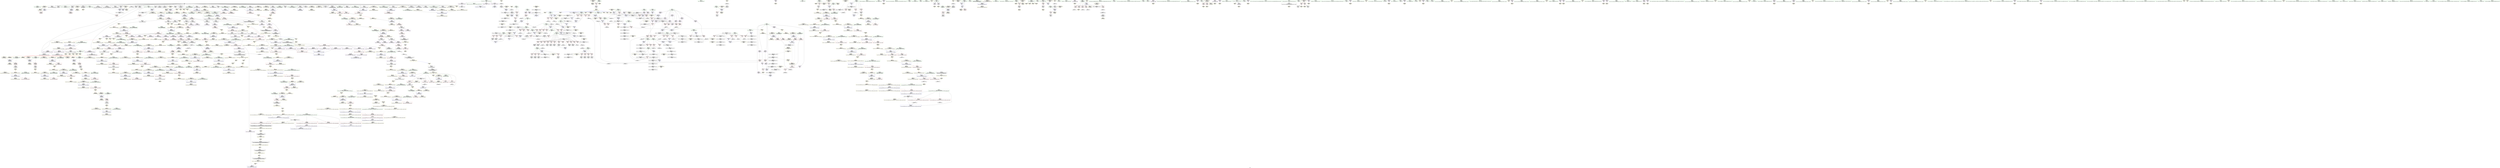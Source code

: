 digraph "SVFG" {
	label="SVFG";

	Node0x55a2885ae300 [shape=record,color=grey,label="{NodeID: 0\nNullPtr}"];
	Node0x55a2885ae300 -> Node0x55a28860ed50[style=solid];
	Node0x55a2885ae300 -> Node0x55a28860ee50[style=solid];
	Node0x55a2885ae300 -> Node0x55a28860ef20[style=solid];
	Node0x55a2885ae300 -> Node0x55a28860eff0[style=solid];
	Node0x55a2885ae300 -> Node0x55a28860f0c0[style=solid];
	Node0x55a2885ae300 -> Node0x55a28860f190[style=solid];
	Node0x55a2885ae300 -> Node0x55a28860f260[style=solid];
	Node0x55a2885ae300 -> Node0x55a28860f330[style=solid];
	Node0x55a2885ae300 -> Node0x55a28860f400[style=solid];
	Node0x55a2885ae300 -> Node0x55a28860f4d0[style=solid];
	Node0x55a2885ae300 -> Node0x55a28860f5a0[style=solid];
	Node0x55a2885ae300 -> Node0x55a28860f670[style=solid];
	Node0x55a2885ae300 -> Node0x55a28860f740[style=solid];
	Node0x55a2885ae300 -> Node0x55a28860f810[style=solid];
	Node0x55a2885ae300 -> Node0x55a28860f8e0[style=solid];
	Node0x55a2885ae300 -> Node0x55a28860f9b0[style=solid];
	Node0x55a2885ae300 -> Node0x55a28860fa80[style=solid];
	Node0x55a2885ae300 -> Node0x55a28860fb50[style=solid];
	Node0x55a2885ae300 -> Node0x55a28860fc20[style=solid];
	Node0x55a2885ae300 -> Node0x55a28860fcf0[style=solid];
	Node0x55a2885ae300 -> Node0x55a28860fdc0[style=solid];
	Node0x55a2885ae300 -> Node0x55a28860fe90[style=solid];
	Node0x55a2885ae300 -> Node0x55a28860ff60[style=solid];
	Node0x55a2885ae300 -> Node0x55a288610030[style=solid];
	Node0x55a2885ae300 -> Node0x55a288610100[style=solid];
	Node0x55a2885ae300 -> Node0x55a2886101d0[style=solid];
	Node0x55a2885ae300 -> Node0x55a2886102a0[style=solid];
	Node0x55a2885ae300 -> Node0x55a288610370[style=solid];
	Node0x55a2885ae300 -> Node0x55a288610440[style=solid];
	Node0x55a2885ae300 -> Node0x55a288610510[style=solid];
	Node0x55a2885ae300 -> Node0x55a2886105e0[style=solid];
	Node0x55a2885ae300 -> Node0x55a2886106b0[style=solid];
	Node0x55a2885ae300 -> Node0x55a288610780[style=solid];
	Node0x55a2885ae300 -> Node0x55a2886291a0[style=solid];
	Node0x55a2885ae300 -> Node0x55a28862df00[style=solid];
	Node0x55a2885ae300 -> Node0x55a28862dfd0[style=solid];
	Node0x55a2885ae300 -> Node0x55a28862e0a0[style=solid];
	Node0x55a2885ae300 -> Node0x55a28863a6d0[style=solid];
	Node0x55a2885ae300 -> Node0x55a28861d4c0[style=solid];
	Node0x55a2885ae300 -> Node0x55a28864e0b0[style=solid];
	Node0x55a28863ae20 [shape=record,color=yellow,style=double,label="{NodeID: 941\nAPARM(1252)\nCS[]|{<s0>76}}"];
	Node0x55a28863ae20:s0 -> Node0x55a28863dc00[style=solid,color=red];
	Node0x55a288616d40 [shape=record,color=blue,label="{NodeID: 775\n1092\<--1089\n__a.addr\<--__a\n_ZNSaIiEC2ERKS_\n}"];
	Node0x55a288616d40 -> Node0x55a2886265a0[style=dashed];
	Node0x55a288616d40 -> Node0x55a28869b360[style=dashed];
	Node0x55a288625f20 [shape=record,color=red,label="{NodeID: 609\n1035\<--1029\n\<--__a.addr\n_ZNSt12_Vector_baseIiSaIiEE12_Vector_implC2ERKS0_\n}"];
	Node0x55a288625f20 -> Node0x55a288639eb0[style=solid];
	Node0x55a28860d970 [shape=record,color=purple,label="{NodeID: 443\n1129\<--1124\n_M_impl\<--this1\n_ZNSt12_Vector_baseIiSaIiEE11_M_allocateEm\n}"];
	Node0x55a28860d970 -> Node0x55a288613c80[style=solid];
	Node0x55a28869a4f0 [shape=record,color=yellow,style=double,label="{NodeID: 1384\nRETMU(172V_2)\npts\{962 \}\nFun[_ZNSt6vectorIiSaIiEE21_M_default_initializeEm]}"];
	Node0x55a2886110a0 [shape=record,color=black,label="{NodeID: 277\n267\<--266\nfrombool\<--cmp\n_Z3rviv\n}"];
	Node0x55a2886110a0 -> Node0x55a288629780[style=solid];
	Node0x55a288687740 [shape=record,color=black,label="{NodeID: 1218\nMR_149V_2 = PHI(MR_149V_3, MR_149V_1, )\npts\{380000 \}\n}"];
	Node0x55a288687740 -> Node0x55a288678620[style=dashed];
	Node0x55a288600fb0 [shape=record,color=green,label="{NodeID: 111\n517\<--518\nc.addr\<--c.addr_field_insensitive\n_Z4SizeISt6vectorIiSaIiEEEiRKT_\n}"];
	Node0x55a288600fb0 -> Node0x55a288621050[style=solid];
	Node0x55a288600fb0 -> Node0x55a28862ad70[style=solid];
	Node0x55a288640d80 [shape=record,color=yellow,style=double,label="{NodeID: 1052\nFPARM(1116)\nFun[_ZNSt12_Vector_baseIiSaIiEE11_M_allocateEm]}"];
	Node0x55a288640d80 -> Node0x55a288616fb0[style=solid];
	Node0x55a288638170 [shape=record,color=yellow,style=double,label="{NodeID: 886\nAPARM(442)\nCS[]|{<s0>32}}"];
	Node0x55a288638170:s0 -> Node0x55a28863fca0[style=solid,color=red];
	Node0x55a28862ba70 [shape=record,color=blue,label="{NodeID: 720\n558\<--27\ni13\<--\nmain\n}"];
	Node0x55a28862ba70 -> Node0x55a28868fe40[style=dashed];
	Node0x55a288623270 [shape=record,color=red,label="{NodeID: 554\n793\<--568\n\<--x\nmain\n}"];
	Node0x55a288623270 -> Node0x55a28861e360[style=solid];
	Node0x55a28860ac30 [shape=record,color=purple,label="{NodeID: 388\n784\<--39\narrayidx82\<--bit\nmain\n}"];
	Node0x55a28860ac30 -> Node0x55a288624930[style=solid];
	Node0x55a288696730 [shape=record,color=yellow,style=double,label="{NodeID: 1329\n121V_1 = ENCHI(MR_121V_0)\npts\{563 \}\nFun[main]}"];
	Node0x55a288696730 -> Node0x55a288682120[style=dashed];
	Node0x55a288605ff0 [shape=record,color=green,label="{NodeID: 222\n1409\<--1410\n_ZdlPv\<--_ZdlPv_field_insensitive\n}"];
	Node0x55a288674400 [shape=record,color=black,label="{NodeID: 1163\nMR_135V_5 = PHI(MR_135V_7, MR_135V_4, )\npts\{577 \}\n}"];
	Node0x55a288674400 -> Node0x55a28862c6a0[style=dashed];
	Node0x55a288674400 -> Node0x55a288679a20[style=dashed];
	Node0x55a288602230 [shape=record,color=green,label="{NodeID: 56\n136\<--137\nf\<--f_field_insensitive\n_Z2rdv\n}"];
	Node0x55a288602230 -> Node0x55a28861efd0[style=solid];
	Node0x55a288602230 -> Node0x55a288629370[style=solid];
	Node0x55a28863d1e0 [shape=record,color=yellow,style=double,label="{NodeID: 997\nARet(1259)\nCS[]}"];
	Node0x55a28863d1e0 -> Node0x55a288614570[style=solid];
	Node0x55a288619ac0 [shape=record,color=yellow,style=double,label="{NodeID: 831\nAPARM(149)\nCS[]}"];
	Node0x55a288628ca0 [shape=record,color=blue,label="{NodeID: 665\n29\<--27\nn1\<--\nGlob }"];
	Node0x55a288628ca0 -> Node0x55a288695d90[style=dashed];
	Node0x55a2886205c0 [shape=record,color=red,label="{NodeID: 499\n425\<--424\n\<--_M_start\n_ZNSt6vectorIiSaIiEEixEm\n}"];
	Node0x55a2886205c0 -> Node0x55a28860dff0[style=solid];
	Node0x55a28869da70 [shape=record,color=yellow,style=double,label="{NodeID: 1440\nRETMU(250V_2)\npts\{1419 \}\nFun[_ZSt8_DestroyIPiiEvT_S1_RSaIT0_E]}"];
	Node0x55a288613e20 [shape=record,color=black,label="{NodeID: 333\n1149\<--1148\n\<--\n_ZNSt16allocator_traitsISaIiEE8allocateERS0_m\n}"];
	Node0x55a288613e20 -> Node0x55a28863a530[style=solid];
	Node0x55a288693470 [shape=record,color=yellow,style=double,label="{NodeID: 1274\n92V_1 = ENCHI(MR_92V_0)\npts\{530 \}\nFun[_ZNKSt6vectorIiSaIiEEixEm]}"];
	Node0x55a288693470 -> Node0x55a28862ae40[style=dashed];
	Node0x55a288609350 [shape=record,color=green,label="{NodeID: 167\n1092\<--1093\n__a.addr\<--__a.addr_field_insensitive\n_ZNSaIiEC2ERKS_\n}"];
	Node0x55a288609350 -> Node0x55a2886265a0[style=solid];
	Node0x55a288609350 -> Node0x55a288616d40[style=solid];
	Node0x55a288649d30 [shape=record,color=grey,label="{NodeID: 1108\n804 = Binary(802, 803, )\n}"];
	Node0x55a288649d30 -> Node0x55a28862cb80[style=solid];
	Node0x55a2885ea950 [shape=record,color=green,label="{NodeID: 1\n7\<--1\n__dso_handle\<--dummyObj\nGlob }"];
	Node0x55a28863aef0 [shape=record,color=yellow,style=double,label="{NodeID: 942\nAPARM(1276)\nCS[]|{<s0>77}}"];
	Node0x55a28863aef0:s0 -> Node0x55a288640150[style=solid,color=red];
	Node0x55a288616e10 [shape=record,color=blue,label="{NodeID: 776\n1107\<--1105\nthis.addr\<--this\n_ZN9__gnu_cxx13new_allocatorIiEC2ERKS1_\n}"];
	Node0x55a288616e10 -> Node0x55a288626670[style=dashed];
	Node0x55a288616e10 -> Node0x55a28869d1d0[style=dashed];
	Node0x55a288625ff0 [shape=record,color=red,label="{NodeID: 610\n1055\<--1049\nthis1\<--this.addr\n_ZNSt12_Vector_baseIiSaIiEE17_M_create_storageEm\n}"];
	Node0x55a288625ff0 -> Node0x55a28860d150[style=solid];
	Node0x55a288625ff0 -> Node0x55a28860d220[style=solid];
	Node0x55a288625ff0 -> Node0x55a28860d2f0[style=solid];
	Node0x55a288625ff0 -> Node0x55a28860d3c0[style=solid];
	Node0x55a288625ff0 -> Node0x55a28860d490[style=solid];
	Node0x55a288625ff0 -> Node0x55a28860d560[style=solid];
	Node0x55a288625ff0 -> Node0x55a28860d630[style=solid];
	Node0x55a288625ff0 -> Node0x55a28860d700[style=solid];
	Node0x55a288625ff0 -> Node0x55a28860d7d0[style=solid];
	Node0x55a288625ff0 -> Node0x55a28860d8a0[style=solid];
	Node0x55a288625ff0 -> Node0x55a288639f80[style=solid];
	Node0x55a28860da40 [shape=record,color=purple,label="{NodeID: 444\n1223\<--1222\n_M_impl\<--this1\n_ZNSt12_Vector_baseIiSaIiEE19_M_get_Tp_allocatorEv\n}"];
	Node0x55a28860da40 -> Node0x55a288614300[style=solid];
	Node0x55a28869a600 [shape=record,color=yellow,style=double,label="{NodeID: 1385\nRETMU(174V_2)\npts\{964 \}\nFun[_ZNSt6vectorIiSaIiEE21_M_default_initializeEm]}"];
	Node0x55a288611170 [shape=record,color=black,label="{NodeID: 278\n270\<--269\ntobool\<--\n_Z3rviv\n}"];
	Node0x55a288687c40 [shape=record,color=black,label="{NodeID: 1219\nMR_151V_2 = PHI(MR_151V_5, MR_151V_1, )\npts\{410000 \}\n}"];
	Node0x55a288687c40 -> Node0x55a288690340[style=dashed];
	Node0x55a288601080 [shape=record,color=green,label="{NodeID: 112\n522\<--523\n_ZNKSt6vectorIiSaIiEE4sizeEv\<--_ZNKSt6vectorIiSaIiEE4sizeEv_field_insensitive\n}"];
	Node0x55a288640e70 [shape=record,color=yellow,style=double,label="{NodeID: 1053\nFPARM(1117)\nFun[_ZNSt12_Vector_baseIiSaIiEE11_M_allocateEm]}"];
	Node0x55a288640e70 -> Node0x55a288617080[style=solid];
	Node0x55a288638240 [shape=record,color=yellow,style=double,label="{NodeID: 887\nAPARM(446)\nCS[]|{<s0>32}}"];
	Node0x55a288638240:s0 -> Node0x55a28863fd90[style=solid,color=red];
	Node0x55a28862bb40 [shape=record,color=blue,label="{NodeID: 721\n560\<--646\n_n14\<--\nmain\n}"];
	Node0x55a28862bb40 -> Node0x55a288621fc0[style=dashed];
	Node0x55a28862bb40 -> Node0x55a288681c20[style=dashed];
	Node0x55a288623340 [shape=record,color=red,label="{NodeID: 555\n833\<--568\n\<--x\nmain\n}"];
	Node0x55a288623340 -> Node0x55a28861da60[style=solid];
	Node0x55a28860ad00 [shape=record,color=purple,label="{NodeID: 389\n810\<--39\narrayidx94\<--bit\nmain\n}"];
	Node0x55a28860ad00 -> Node0x55a288624ad0[style=solid];
	Node0x55a288696810 [shape=record,color=yellow,style=double,label="{NodeID: 1330\n143V_1 = ENCHI(MR_143V_0)\npts\{585 \}\nFun[main]}"];
	Node0x55a288696810 -> Node0x55a288686840[style=dashed];
	Node0x55a2886060f0 [shape=record,color=green,label="{NodeID: 223\n1418\<--1419\n__first.addr\<--__first.addr_field_insensitive\n_ZSt8_DestroyIPiiEvT_S1_RSaIT0_E\n}"];
	Node0x55a2886060f0 -> Node0x55a288628620[style=solid];
	Node0x55a2886060f0 -> Node0x55a288618f60[style=solid];
	Node0x55a288674900 [shape=record,color=black,label="{NodeID: 1164\nMR_137V_5 = PHI(MR_137V_6, MR_137V_4, )\npts\{579 \}\n}"];
	Node0x55a288674900 -> Node0x55a28862c770[style=dashed];
	Node0x55a288674900 -> Node0x55a288679f20[style=dashed];
	Node0x55a288602300 [shape=record,color=green,label="{NodeID: 57\n140\<--141\nscanf\<--scanf_field_insensitive\n}"];
	Node0x55a28863d270 [shape=record,color=yellow,style=double,label="{NodeID: 998\nARet(1277)\nCS[]}"];
	Node0x55a28863d270 -> Node0x55a28863afc0[style=solid];
	Node0x55a288619b90 [shape=record,color=yellow,style=double,label="{NodeID: 832\nAPARM(150)\nCS[]}"];
	Node0x55a288628da0 [shape=record,color=blue,label="{NodeID: 666\n31\<--27\nn2\<--\nGlob }"];
	Node0x55a288628da0 -> Node0x55a288695e70[style=dashed];
	Node0x55a288620690 [shape=record,color=red,label="{NodeID: 500\n438\<--431\nthis1\<--this.addr\n_ZNSt6vectorIiSaIiEED2Ev\n}"];
	Node0x55a288620690 -> Node0x55a288611a60[style=solid];
	Node0x55a288620690 -> Node0x55a288611b30[style=solid];
	Node0x55a288620690 -> Node0x55a288611c00[style=solid];
	Node0x55a288620690 -> Node0x55a288611cd0[style=solid];
	Node0x55a288620690 -> Node0x55a288611da0[style=solid];
	Node0x55a28869db80 [shape=record,color=yellow,style=double,label="{NodeID: 1441\nRETMU(252V_2)\npts\{1421 \}\nFun[_ZSt8_DestroyIPiiEvT_S1_RSaIT0_E]}"];
	Node0x55a288613ef0 [shape=record,color=black,label="{NodeID: 334\n1139\<--1151\n_ZNSt16allocator_traitsISaIiEE8allocateERS0_m_ret\<--call\n_ZNSt16allocator_traitsISaIiEE8allocateERS0_m\n}"];
	Node0x55a288613ef0 -> Node0x55a28861c220[style=solid];
	Node0x55a288693550 [shape=record,color=yellow,style=double,label="{NodeID: 1275\n44V_1 = ENCHI(MR_44V_0)\npts\{249 \}\nFun[_Z3rviv]}"];
	Node0x55a288693550 -> Node0x55a28861f4b0[style=dashed];
	Node0x55a288693550 -> Node0x55a28861f580[style=dashed];
	Node0x55a288693550 -> Node0x55a28869bd10[style=dashed];
	Node0x55a288609420 [shape=record,color=green,label="{NodeID: 168\n1101\<--1102\n_ZN9__gnu_cxx13new_allocatorIiEC2ERKS1_\<--_ZN9__gnu_cxx13new_allocatorIiEC2ERKS1__field_insensitive\n}"];
	Node0x55a288649eb0 [shape=record,color=grey,label="{NodeID: 1109\n614 = Binary(613, 143, )\n}"];
	Node0x55a288649eb0 -> Node0x55a28864a330[style=solid];
	Node0x55a2885d6760 [shape=record,color=green,label="{NodeID: 2\n8\<--1\nstdin\<--dummyObj\nGlob }"];
	Node0x55a28863afc0 [shape=record,color=yellow,style=double,label="{NodeID: 943\nAPARM(1277)\nCS[]|{<s0>78}}"];
	Node0x55a28863afc0:s0 -> Node0x55a288641230[style=solid,color=red];
	Node0x55a288616ee0 [shape=record,color=blue,label="{NodeID: 777\n1109\<--1106\n.addr\<--\n_ZN9__gnu_cxx13new_allocatorIiEC2ERKS1_\n}"];
	Node0x55a288616ee0 -> Node0x55a28869d2e0[style=dashed];
	Node0x55a2886260c0 [shape=record,color=red,label="{NodeID: 611\n1056\<--1051\n\<--__n.addr\n_ZNSt12_Vector_baseIiSaIiEE17_M_create_storageEm\n}"];
	Node0x55a2886260c0 -> Node0x55a28863a050[style=solid];
	Node0x55a28860db10 [shape=record,color=purple,label="{NodeID: 445\n1321\<--1320\nincdec.ptr\<--\n_ZSt10__fill_n_aIPimiEN9__gnu_cxx11__enable_ifIXsr11__is_scalarIT1_EE7__valueET_E6__typeES4_T0_RKS3_\n}"];
	Node0x55a28860db10 -> Node0x55a288618670[style=solid];
	Node0x55a28869a6e0 [shape=record,color=yellow,style=double,label="{NodeID: 1386\nRETMU(200V_2)\npts\{1230 \}\nFun[_ZSt25__uninitialized_default_nIPimET_S1_T0_]}"];
	Node0x55a288611240 [shape=record,color=black,label="{NodeID: 279\n279\<--278\nconv\<--\n_Z3rviv\n}"];
	Node0x55a288611240 -> Node0x55a288637060[style=solid];
	Node0x55a288688140 [shape=record,color=black,label="{NodeID: 1220\nMR_153V_2 = PHI(MR_153V_5, MR_153V_1, )\npts\{440000 \}\n}"];
	Node0x55a288688140 -> Node0x55a288690840[style=dashed];
	Node0x55a288601180 [shape=record,color=green,label="{NodeID: 113\n529\<--530\nthis.addr\<--this.addr_field_insensitive\n_ZNKSt6vectorIiSaIiEEixEm\n}"];
	Node0x55a288601180 -> Node0x55a288621120[style=solid];
	Node0x55a288601180 -> Node0x55a28862ae40[style=solid];
	Node0x55a288640f60 [shape=record,color=yellow,style=double,label="{NodeID: 1054\nFPARM(917)\nFun[_ZNSt12_Vector_baseIiSaIiEEC2EmRKS0_]}"];
	Node0x55a288640f60 -> Node0x55a28862d470[style=solid];
	Node0x55a288638310 [shape=record,color=yellow,style=double,label="{NodeID: 888\nAPARM(448)\nCS[]|{<s0>32}}"];
	Node0x55a288638310:s0 -> Node0x55a28863fe80[style=solid,color=red];
	Node0x55a28862bc10 [shape=record,color=blue,label="{NodeID: 722\n658\<--653\narrayidx21\<--call18\nmain\n}"];
	Node0x55a28862bc10 -> Node0x55a288690340[style=dashed];
	Node0x55a288623410 [shape=record,color=red,label="{NodeID: 556\n734\<--570\n\<--_n52\nmain\n}"];
	Node0x55a288623410 -> Node0x55a28864dab0[style=solid];
	Node0x55a28860add0 [shape=record,color=purple,label="{NodeID: 390\n845\<--39\n\<--bit\nmain\n}"];
	Node0x55a28860add0 -> Node0x55a288624ba0[style=solid];
	Node0x55a2886968f0 [shape=record,color=yellow,style=double,label="{NodeID: 1331\n145V_1 = ENCHI(MR_145V_0)\npts\{587 \}\nFun[main]}"];
	Node0x55a2886968f0 -> Node0x55a288686d40[style=dashed];
	Node0x55a2886061c0 [shape=record,color=green,label="{NodeID: 224\n1420\<--1421\n__last.addr\<--__last.addr_field_insensitive\n_ZSt8_DestroyIPiiEvT_S1_RSaIT0_E\n}"];
	Node0x55a2886061c0 -> Node0x55a2886286f0[style=solid];
	Node0x55a2886061c0 -> Node0x55a288619030[style=solid];
	Node0x55a2886749f0 [shape=record,color=black,label="{NodeID: 1165\nMR_139V_5 = PHI(MR_139V_6, MR_139V_4, )\npts\{581 \}\n}"];
	Node0x55a2886749f0 -> Node0x55a28867a420[style=dashed];
	Node0x55a2886749f0 -> Node0x55a28868e540[style=dashed];
	Node0x55a288602400 [shape=record,color=green,label="{NodeID: 58\n152\<--153\nprintf\<--printf_field_insensitive\n}"];
	Node0x55a28863d300 [shape=record,color=yellow,style=double,label="{NodeID: 999\nARet(1282)\nCS[]}"];
	Node0x55a28863d300 -> Node0x55a288614640[style=solid];
	Node0x55a288619c60 [shape=record,color=yellow,style=double,label="{NodeID: 833\nAPARM(187)\nCS[]}"];
	Node0x55a288628ea0 [shape=record,color=blue,label="{NodeID: 667\n33\<--27\nneed\<--\nGlob }"];
	Node0x55a288628ea0 -> Node0x55a288695f50[style=dashed];
	Node0x55a288620760 [shape=record,color=red,label="{NodeID: 501\n465\<--433\nexn\<--exn.slot\n_ZNSt6vectorIiSaIiEED2Ev\n}"];
	Node0x55a288620760 -> Node0x55a288638720[style=solid];
	Node0x55a28869dc60 [shape=record,color=yellow,style=double,label="{NodeID: 1442\nRETMU(254V_2)\npts\{1423 \}\nFun[_ZSt8_DestroyIPiiEvT_S1_RSaIT0_E]}"];
	Node0x55a288613fc0 [shape=record,color=black,label="{NodeID: 335\n1185\<--1181\n\<--call2\n_ZN9__gnu_cxx13new_allocatorIiE8allocateEmPKv\n}"];
	Node0x55a288613fc0 -> Node0x55a288614090[style=solid];
	Node0x55a288693660 [shape=record,color=yellow,style=double,label="{NodeID: 1276\n46V_1 = ENCHI(MR_46V_0)\npts\{251 \}\nFun[_Z3rviv]}"];
	Node0x55a288693660 -> Node0x55a288629780[style=dashed];
	Node0x55a288609520 [shape=record,color=green,label="{NodeID: 169\n1107\<--1108\nthis.addr\<--this.addr_field_insensitive\n_ZN9__gnu_cxx13new_allocatorIiEC2ERKS1_\n}"];
	Node0x55a288609520 -> Node0x55a288626670[style=solid];
	Node0x55a288609520 -> Node0x55a288616e10[style=solid];
	Node0x55a28864a030 [shape=record,color=grey,label="{NodeID: 1110\n1474 = Binary(1472, 1473, )\n}"];
	Node0x55a28864a030 -> Node0x55a28864a1b0[style=solid];
	Node0x55a2885d5e40 [shape=record,color=green,label="{NodeID: 3\n12\<--1\n.str\<--dummyObj\nGlob }"];
	Node0x55a28863b090 [shape=record,color=yellow,style=double,label="{NodeID: 944\nAPARM(1280)\nCS[]|{<s0>78}}"];
	Node0x55a28863b090:s0 -> Node0x55a288641320[style=solid,color=red];
	Node0x55a288616fb0 [shape=record,color=blue,label="{NodeID: 778\n1118\<--1116\nthis.addr\<--this\n_ZNSt12_Vector_baseIiSaIiEE11_M_allocateEm\n}"];
	Node0x55a288616fb0 -> Node0x55a288626740[style=dashed];
	Node0x55a288616fb0 -> Node0x55a28869e8e0[style=dashed];
	Node0x55a288626190 [shape=record,color=red,label="{NodeID: 612\n1072\<--1051\n\<--__n.addr\n_ZNSt12_Vector_baseIiSaIiEE17_M_create_storageEm\n}"];
	Node0x55a28860dbe0 [shape=record,color=purple,label="{NodeID: 446\n1350\<--1346\n_M_impl\<--this1\n_ZNSt12_Vector_baseIiSaIiEE13_M_deallocateEPim\n}"];
	Node0x55a28860dbe0 -> Node0x55a2886148b0[style=solid];
	Node0x55a28869a7f0 [shape=record,color=yellow,style=double,label="{NodeID: 1387\nRETMU(202V_2)\npts\{1232 \}\nFun[_ZSt25__uninitialized_default_nIPimET_S1_T0_]}"];
	Node0x55a288611310 [shape=record,color=black,label="{NodeID: 280\n298\<--297\nconv3\<--\n_Z3rviv\n}"];
	Node0x55a288611310 -> Node0x55a2886377b0[style=solid];
	Node0x55a288688640 [shape=record,color=black,label="{NodeID: 1221\nMR_121V_4 = PHI(MR_121V_5, MR_121V_3, )\npts\{563 \}\n}"];
	Node0x55a288688640 -> Node0x55a288622090[style=dashed];
	Node0x55a288688640 -> Node0x55a288622160[style=dashed];
	Node0x55a288688640 -> Node0x55a288622230[style=dashed];
	Node0x55a288688640 -> Node0x55a288622300[style=dashed];
	Node0x55a288688640 -> Node0x55a2886223d0[style=dashed];
	Node0x55a288688640 -> Node0x55a2886224a0[style=dashed];
	Node0x55a288688640 -> Node0x55a288622570[style=dashed];
	Node0x55a288688640 -> Node0x55a288622640[style=dashed];
	Node0x55a288688640 -> Node0x55a288622710[style=dashed];
	Node0x55a288688640 -> Node0x55a2886227e0[style=dashed];
	Node0x55a288688640 -> Node0x55a2886228b0[style=dashed];
	Node0x55a288688640 -> Node0x55a288622980[style=dashed];
	Node0x55a288688640 -> Node0x55a28862cec0[style=dashed];
	Node0x55a288688640 -> Node0x55a288682120[style=dashed];
	Node0x55a288606630 [shape=record,color=green,label="{NodeID: 114\n531\<--532\n__n.addr\<--__n.addr_field_insensitive\n_ZNKSt6vectorIiSaIiEEixEm\n}"];
	Node0x55a288606630 -> Node0x55a2886211f0[style=solid];
	Node0x55a288606630 -> Node0x55a28862af10[style=solid];
	Node0x55a288641050 [shape=record,color=yellow,style=double,label="{NodeID: 1055\nFPARM(918)\nFun[_ZNSt12_Vector_baseIiSaIiEEC2EmRKS0_]}"];
	Node0x55a288641050 -> Node0x55a28862d540[style=solid];
	Node0x55a2886383e0 [shape=record,color=yellow,style=double,label="{NodeID: 889\nAPARM(407)\nCS[]|{<s0>30}}"];
	Node0x55a2886383e0:s0 -> Node0x55a28863d930[style=solid,color=red];
	Node0x55a28862bce0 [shape=record,color=blue,label="{NodeID: 723\n664\<--666\narrayidx24\<--\nmain\n}"];
	Node0x55a28862bce0 -> Node0x55a288690840[style=dashed];
	Node0x55a2886234e0 [shape=record,color=red,label="{NodeID: 557\n740\<--572\n\<--x1\nmain\n}"];
	Node0x55a2886234e0 -> Node0x55a28864d030[style=solid];
	Node0x55a28860aea0 [shape=record,color=purple,label="{NodeID: 391\n664\<--42\narrayidx24\<--dp\nmain\n}"];
	Node0x55a28860aea0 -> Node0x55a28862bce0[style=solid];
	Node0x55a2886969d0 [shape=record,color=yellow,style=double,label="{NodeID: 1332\n147V_1 = ENCHI(MR_147V_0)\npts\{360000 \}\nFun[main]}"];
	Node0x55a2886969d0 -> Node0x55a288687240[style=dashed];
	Node0x55a288606290 [shape=record,color=green,label="{NodeID: 225\n1422\<--1423\n.addr\<--.addr_field_insensitive\n_ZSt8_DestroyIPiiEvT_S1_RSaIT0_E\n}"];
	Node0x55a288606290 -> Node0x55a288619100[style=solid];
	Node0x55a288676350 [shape=record,color=black,label="{NodeID: 1166\nMR_141V_5 = PHI(MR_141V_6, MR_141V_4, )\npts\{583 \}\n}"];
	Node0x55a288676350 -> Node0x55a28867a920[style=dashed];
	Node0x55a288676350 -> Node0x55a28868ea40[style=dashed];
	Node0x55a288602500 [shape=record,color=green,label="{NodeID: 59\n163\<--164\n_Z3rlfv\<--_Z3rlfv_field_insensitive\n}"];
	Node0x55a28863d390 [shape=record,color=yellow,style=double,label="{NodeID: 1000\nARet(1361)\nCS[]}"];
	Node0x55a288619d30 [shape=record,color=yellow,style=double,label="{NodeID: 834\nAPARM(212)\nCS[]}"];
	Node0x55a288628fa0 [shape=record,color=blue,label="{NodeID: 668\n1481\<--63\nllvm.global_ctors_0\<--\nGlob }"];
	Node0x55a288620830 [shape=record,color=red,label="{NodeID: 502\n442\<--441\n\<--_M_start\n_ZNSt6vectorIiSaIiEED2Ev\n}"];
	Node0x55a288620830 -> Node0x55a288638170[style=solid];
	Node0x55a28869dd40 [shape=record,color=yellow,style=double,label="{NodeID: 1443\nRETMU(38V_2)\npts\{189 \}\nFun[_Z2rsB5cxx11v]}"];
	Node0x55a288614090 [shape=record,color=black,label="{NodeID: 336\n1155\<--1185\n_ZN9__gnu_cxx13new_allocatorIiE8allocateEmPKv_ret\<--\n_ZN9__gnu_cxx13new_allocatorIiE8allocateEmPKv\n}"];
	Node0x55a288614090 -> Node0x55a28861b410[style=solid];
	Node0x55a288693740 [shape=record,color=yellow,style=double,label="{NodeID: 1277\n48V_1 = ENCHI(MR_48V_0)\npts\{253 \}\nFun[_Z3rviv]}"];
	Node0x55a288693740 -> Node0x55a288629850[style=dashed];
	Node0x55a2886095f0 [shape=record,color=green,label="{NodeID: 170\n1109\<--1110\n.addr\<--.addr_field_insensitive\n_ZN9__gnu_cxx13new_allocatorIiEC2ERKS1_\n}"];
	Node0x55a2886095f0 -> Node0x55a288616ee0[style=solid];
	Node0x55a28864a1b0 [shape=record,color=grey,label="{NodeID: 1111\n1475 = Binary(1474, 1006, )\n}"];
	Node0x55a28864a1b0 -> Node0x55a288614e60[style=solid];
	Node0x55a2885d5ed0 [shape=record,color=green,label="{NodeID: 4\n14\<--1\n.str.1\<--dummyObj\nGlob }"];
	Node0x55a28863b160 [shape=record,color=yellow,style=double,label="{NodeID: 945\nAPARM(1281)\nCS[]|{<s0>78}}"];
	Node0x55a28863b160:s0 -> Node0x55a288641410[style=solid,color=red];
	Node0x55a288617080 [shape=record,color=blue,label="{NodeID: 779\n1120\<--1117\n__n.addr\<--__n\n_ZNSt12_Vector_baseIiSaIiEE11_M_allocateEm\n}"];
	Node0x55a288617080 -> Node0x55a288626810[style=dashed];
	Node0x55a288617080 -> Node0x55a2886268e0[style=dashed];
	Node0x55a288617080 -> Node0x55a28869e9f0[style=dashed];
	Node0x55a288626260 [shape=record,color=red,label="{NodeID: 613\n1065\<--1064\n\<--_M_start3\n_ZNSt12_Vector_baseIiSaIiEE17_M_create_storageEm\n}"];
	Node0x55a288626260 -> Node0x55a288616a00[style=solid];
	Node0x55a28860dcb0 [shape=record,color=purple,label="{NodeID: 447\n1465\<--1464\n_M_impl\<--\n_ZNKSt6vectorIiSaIiEE4sizeEv\n}"];
	Node0x55a28869a8d0 [shape=record,color=yellow,style=double,label="{NodeID: 1388\nRETMU(204V_2)\npts\{1234 \}\nFun[_ZSt25__uninitialized_default_nIPimET_S1_T0_]}"];
	Node0x55a2886113e0 [shape=record,color=black,label="{NodeID: 281\n305\<--304\nfrombool9\<--cmp8\n_Z3rviv\n}"];
	Node0x55a2886113e0 -> Node0x55a288629ac0[style=solid];
	Node0x55a288688b40 [shape=record,color=black,label="{NodeID: 1222\nMR_123V_3 = PHI(MR_123V_4, MR_123V_2, )\npts\{565 \}\n}"];
	Node0x55a288688b40 -> Node0x55a28862bf50[style=dashed];
	Node0x55a288688b40 -> Node0x55a288682620[style=dashed];
	Node0x55a288606700 [shape=record,color=green,label="{NodeID: 115\n543\<--544\nmain\<--main_field_insensitive\n}"];
	Node0x55a288641140 [shape=record,color=yellow,style=double,label="{NodeID: 1056\nFPARM(919)\nFun[_ZNSt12_Vector_baseIiSaIiEEC2EmRKS0_]}"];
	Node0x55a288641140 -> Node0x55a28862d610[style=solid];
	Node0x55a2886384b0 [shape=record,color=yellow,style=double,label="{NodeID: 890\nAPARM(447)\nCS[]|{<s0>31}}"];
	Node0x55a2886384b0:s0 -> Node0x55a28863efe0[style=solid,color=red];
	Node0x55a28862bdb0 [shape=record,color=blue,label="{NodeID: 724\n558\<--669\ni13\<--inc26\nmain\n}"];
	Node0x55a28862bdb0 -> Node0x55a28868fe40[style=dashed];
	Node0x55a2886235b0 [shape=record,color=red,label="{NodeID: 558\n752\<--572\n\<--x1\nmain\n}"];
	Node0x55a2886235b0 -> Node0x55a28864ca30[style=solid];
	Node0x55a28860af70 [shape=record,color=purple,label="{NodeID: 392\n723\<--42\narrayidx51\<--dp\nmain\n}"];
	Node0x55a28860af70 -> Node0x55a28862c290[style=solid];
	Node0x55a288696ab0 [shape=record,color=yellow,style=double,label="{NodeID: 1333\n149V_1 = ENCHI(MR_149V_0)\npts\{380000 \}\nFun[main]}"];
	Node0x55a288696ab0 -> Node0x55a288687740[style=dashed];
	Node0x55a288606360 [shape=record,color=green,label="{NodeID: 226\n1430\<--1431\n_ZSt8_DestroyIPiEvT_S1_\<--_ZSt8_DestroyIPiEvT_S1__field_insensitive\n}"];
	Node0x55a288676820 [shape=record,color=black,label="{NodeID: 1167\nMR_143V_5 = PHI(MR_143V_6, MR_143V_4, )\npts\{585 \}\n}"];
	Node0x55a288676820 -> Node0x55a28867ae20[style=dashed];
	Node0x55a288676820 -> Node0x55a28868ef40[style=dashed];
	Node0x55a288602600 [shape=record,color=green,label="{NodeID: 60\n166\<--167\nx\<--x_field_insensitive\n_Z3rlfv\n}"];
	Node0x55a288602600 -> Node0x55a28861f0a0[style=solid];
	Node0x55a288602600 -> Node0x55a288636770[style=solid];
	Node0x55a28863d480 [shape=record,color=yellow,style=double,label="{NodeID: 1001\nFPARM(1360)\nFun[__clang_call_terminate]}"];
	Node0x55a28863d480 -> Node0x55a28863b4a0[style=solid];
	Node0x55a288619e00 [shape=record,color=yellow,style=double,label="{NodeID: 835\nAPARM(190)\nCS[]}"];
	Node0x55a2886290a0 [shape=record,color=blue,label="{NodeID: 669\n1482\<--64\nllvm.global_ctors_1\<--_GLOBAL__sub_I_rem_0_0.cpp\nGlob }"];
	Node0x55a288620900 [shape=record,color=red,label="{NodeID: 503\n446\<--445\n\<--_M_finish\n_ZNSt6vectorIiSaIiEED2Ev\n}"];
	Node0x55a288620900 -> Node0x55a288638240[style=solid];
	Node0x55a28869de50 [shape=record,color=yellow,style=double,label="{NodeID: 1444\nRETMU(40V_1)\npts\{193 \}\nFun[_Z2rsB5cxx11v]}"];
	Node0x55a288614160 [shape=record,color=black,label="{NodeID: 337\n1187\<--1194\n_ZNK9__gnu_cxx13new_allocatorIiE8max_sizeEv_ret\<--\n_ZNK9__gnu_cxx13new_allocatorIiE8max_sizeEv\n}"];
	Node0x55a288614160 -> Node0x55a28861b5f0[style=solid];
	Node0x55a288693820 [shape=record,color=yellow,style=double,label="{NodeID: 1278\n50V_1 = ENCHI(MR_50V_0)\npts\{257 \}\nFun[_Z3rviv]}"];
	Node0x55a288693820 -> Node0x55a288629b90[style=dashed];
	Node0x55a288693820 -> Node0x55a288629d30[style=dashed];
	Node0x55a288693820 -> Node0x55a28869bfe0[style=dashed];
	Node0x55a2886096c0 [shape=record,color=green,label="{NodeID: 171\n1118\<--1119\nthis.addr\<--this.addr_field_insensitive\n_ZNSt12_Vector_baseIiSaIiEE11_M_allocateEm\n}"];
	Node0x55a2886096c0 -> Node0x55a288626740[style=solid];
	Node0x55a2886096c0 -> Node0x55a288616fb0[style=solid];
	Node0x55a28864a330 [shape=record,color=grey,label="{NodeID: 1112\n615 = Binary(614, 616, )\n}"];
	Node0x55a28864a330 -> Node0x55a28862b4c0[style=solid];
	Node0x55a2885d6180 [shape=record,color=green,label="{NodeID: 5\n16\<--1\n.str.2\<--dummyObj\nGlob }"];
	Node0x55a28863b230 [shape=record,color=yellow,style=double,label="{NodeID: 946\nAPARM(1351)\nCS[]|{<s0>79}}"];
	Node0x55a28863b230:s0 -> Node0x55a28863f100[style=solid,color=red];
	Node0x55a288617150 [shape=record,color=blue,label="{NodeID: 780\n1142\<--1140\n__a.addr\<--__a\n_ZNSt16allocator_traitsISaIiEE8allocateERS0_m\n}"];
	Node0x55a288617150 -> Node0x55a2886269b0[style=dashed];
	Node0x55a288617150 -> Node0x55a2886a0230[style=dashed];
	Node0x55a288626330 [shape=record,color=red,label="{NodeID: 614\n1071\<--1070\n\<--_M_start6\n_ZNSt12_Vector_baseIiSaIiEE17_M_create_storageEm\n}"];
	Node0x55a288626330 -> Node0x55a28860e190[style=solid];
	Node0x55a28860dd80 [shape=record,color=purple,label="{NodeID: 448\n1466\<--1464\n_M_finish\<--\n_ZNKSt6vectorIiSaIiEE4sizeEv\n}"];
	Node0x55a28860dd80 -> Node0x55a288628a30[style=solid];
	Node0x55a28869a9b0 [shape=record,color=yellow,style=double,label="{NodeID: 1389\nRETMU(72V_2)\npts\{912 \}\nFun[_ZN9__gnu_cxx13new_allocatorIiED2Ev]}"];
	Node0x55a2886114b0 [shape=record,color=black,label="{NodeID: 282\n308\<--307\ntobool10\<--\n_Z3rviv\n}"];
	Node0x55a288689040 [shape=record,color=black,label="{NodeID: 1223\nMR_125V_3 = PHI(MR_125V_4, MR_125V_2, )\npts\{567 \}\n}"];
	Node0x55a288689040 -> Node0x55a28862c020[style=dashed];
	Node0x55a288689040 -> Node0x55a288682b20[style=dashed];
	Node0x55a288606800 [shape=record,color=green,label="{NodeID: 116\n546\<--547\nretval\<--retval_field_insensitive\nmain\n}"];
	Node0x55a288606800 -> Node0x55a288621390[style=solid];
	Node0x55a288606800 -> Node0x55a28862afe0[style=solid];
	Node0x55a288641230 [shape=record,color=yellow,style=double,label="{NodeID: 1057\nFPARM(1287)\nFun[_ZSt10__fill_n_aIPimiEN9__gnu_cxx11__enable_ifIXsr11__is_scalarIT1_EE7__valueET_E6__typeES4_T0_RKS3_]}"];
	Node0x55a288641230 -> Node0x55a2886180c0[style=solid];
	Node0x55a288638580 [shape=record,color=yellow,style=double,label="{NodeID: 891\nAPARM(454)\nCS[]|{<s0>33}}"];
	Node0x55a288638580:s0 -> Node0x55a28863f400[style=solid,color=red];
	Node0x55a28862be80 [shape=record,color=blue,label="{NodeID: 725\n562\<--673\ni28\<--sub29\nmain\n}"];
	Node0x55a28862be80 -> Node0x55a288688640[style=dashed];
	Node0x55a288623680 [shape=record,color=red,label="{NodeID: 559\n779\<--572\n\<--x1\nmain\n}"];
	Node0x55a288623680 -> Node0x55a28861e4e0[style=solid];
	Node0x55a28860b040 [shape=record,color=purple,label="{NodeID: 393\n757\<--42\narrayidx69\<--dp\nmain\n}"];
	Node0x55a28860b040 -> Node0x55a2886246c0[style=solid];
	Node0x55a288696b90 [shape=record,color=yellow,style=double,label="{NodeID: 1334\n151V_1 = ENCHI(MR_151V_0)\npts\{410000 \}\nFun[main]}"];
	Node0x55a288696b90 -> Node0x55a288687c40[style=dashed];
	Node0x55a288606460 [shape=record,color=green,label="{NodeID: 227\n1436\<--1437\n__first.addr\<--__first.addr_field_insensitive\n_ZSt8_DestroyIPiEvT_S1_\n}"];
	Node0x55a288606460 -> Node0x55a2886287c0[style=solid];
	Node0x55a288606460 -> Node0x55a2886191d0[style=solid];
	Node0x55a288676d20 [shape=record,color=black,label="{NodeID: 1168\nMR_145V_5 = PHI(MR_145V_6, MR_145V_4, )\npts\{587 \}\n}"];
	Node0x55a288676d20 -> Node0x55a28867b320[style=dashed];
	Node0x55a288676d20 -> Node0x55a28868f440[style=dashed];
	Node0x55a2886026d0 [shape=record,color=green,label="{NodeID: 61\n168\<--169\nf\<--f_field_insensitive\n_Z3rlfv\n}"];
	Node0x55a2886026d0 -> Node0x55a28861f170[style=solid];
	Node0x55a2886026d0 -> Node0x55a288629440[style=solid];
	Node0x55a28863d5a0 [shape=record,color=yellow,style=double,label="{NodeID: 1002\nFPARM(959)\nFun[_ZNSt6vectorIiSaIiEE21_M_default_initializeEm]}"];
	Node0x55a28863d5a0 -> Node0x55a28862d880[style=solid];
	Node0x55a288619ed0 [shape=record,color=yellow,style=double,label="{NodeID: 836\nAPARM(482)\nCS[]|{<s0>36}}"];
	Node0x55a288619ed0:s0 -> Node0x55a28861ac00[style=solid,color=red];
	Node0x55a2886291a0 [shape=record,color=blue, style = dotted,label="{NodeID: 670\n1483\<--3\nllvm.global_ctors_2\<--dummyVal\nGlob }"];
	Node0x55a2886209d0 [shape=record,color=red,label="{NodeID: 504\n482\<--474\n\<--v.addr\n_Z5printRKSt6vectorIiSaIiEE\n}"];
	Node0x55a2886209d0 -> Node0x55a288619ed0[style=solid];
	Node0x55a28869df30 [shape=record,color=yellow,style=double,label="{NodeID: 1445\nRETMU(42V_1)\npts\{195 \}\nFun[_Z2rsB5cxx11v]}"];
	Node0x55a288614230 [shape=record,color=black,label="{NodeID: 338\n1198\<--1213\n_ZSt27__uninitialized_default_n_aIPimiET_S1_T0_RSaIT1_E_ret\<--call\n_ZSt27__uninitialized_default_n_aIPimiET_S1_T0_RSaIT1_E\n}"];
	Node0x55a288614230 -> Node0x55a28861c2e0[style=solid];
	Node0x55a288693900 [shape=record,color=yellow,style=double,label="{NodeID: 1279\n52V_1 = ENCHI(MR_52V_0)\npts\{259 \}\nFun[_Z3rviv]}"];
	Node0x55a288693900 -> Node0x55a288629c60[style=dashed];
	Node0x55a288693900 -> Node0x55a288629e00[style=dashed];
	Node0x55a288693900 -> Node0x55a28869c0c0[style=dashed];
	Node0x55a288609790 [shape=record,color=green,label="{NodeID: 172\n1120\<--1121\n__n.addr\<--__n.addr_field_insensitive\n_ZNSt12_Vector_baseIiSaIiEE11_M_allocateEm\n}"];
	Node0x55a288609790 -> Node0x55a288626810[style=solid];
	Node0x55a288609790 -> Node0x55a2886268e0[style=solid];
	Node0x55a288609790 -> Node0x55a288617080[style=solid];
	Node0x55a28864a4b0 [shape=record,color=grey,label="{NodeID: 1113\n620 = Binary(619, 616, )\n}"];
	Node0x55a28864a4b0 -> Node0x55a28862b590[style=solid];
	Node0x55a2885d6240 [shape=record,color=green,label="{NodeID: 6\n18\<--1\n.str.3\<--dummyObj\nGlob }"];
	Node0x55a28863b300 [shape=record,color=yellow,style=double,label="{NodeID: 947\nAPARM(1352)\nCS[]|{<s0>79}}"];
	Node0x55a28863b300:s0 -> Node0x55a28863f1c0[style=solid,color=red];
	Node0x55a288617220 [shape=record,color=blue,label="{NodeID: 781\n1144\<--1141\n__n.addr\<--__n\n_ZNSt16allocator_traitsISaIiEE8allocateERS0_m\n}"];
	Node0x55a288617220 -> Node0x55a288626a80[style=dashed];
	Node0x55a288617220 -> Node0x55a2886a0340[style=dashed];
	Node0x55a288626400 [shape=record,color=red,label="{NodeID: 615\n1083\<--1080\nthis1\<--this.addr\n_ZNSt12_Vector_baseIiSaIiEE12_Vector_implD2Ev\n}"];
	Node0x55a288626400 -> Node0x55a288613a10[style=solid];
	Node0x55a28860de50 [shape=record,color=purple,label="{NodeID: 449\n1469\<--1468\n_M_impl2\<--\n_ZNKSt6vectorIiSaIiEE4sizeEv\n}"];
	Node0x55a28869aac0 [shape=record,color=yellow,style=double,label="{NodeID: 1390\nRETMU(210V_1)\npts\{1253 \}\nFun[_ZSt6fill_nIPimiET_S1_T0_RKT1_]}"];
	Node0x55a288611580 [shape=record,color=black,label="{NodeID: 283\n352\<--351\n\<--this1\n_ZNSaIiEC2Ev\n}"];
	Node0x55a288611580 -> Node0x55a2886361c0[style=solid];
	Node0x55a288689540 [shape=record,color=black,label="{NodeID: 1224\nMR_127V_3 = PHI(MR_127V_5, MR_127V_2, )\npts\{569 \}\n}"];
	Node0x55a288689540 -> Node0x55a28862c360[style=dashed];
	Node0x55a288689540 -> Node0x55a288683020[style=dashed];
	Node0x55a2886068d0 [shape=record,color=green,label="{NodeID: 117\n548\<--549\nnumTests\<--numTests_field_insensitive\nmain\n}"];
	Node0x55a2886068d0 -> Node0x55a288621460[style=solid];
	Node0x55a2886068d0 -> Node0x55a28862b0b0[style=solid];
	Node0x55a288641320 [shape=record,color=yellow,style=double,label="{NodeID: 1058\nFPARM(1288)\nFun[_ZSt10__fill_n_aIPimiEN9__gnu_cxx11__enable_ifIXsr11__is_scalarIT1_EE7__valueET_E6__typeES4_T0_RKS3_]}"];
	Node0x55a288641320 -> Node0x55a288618190[style=solid];
	Node0x55a288638650 [shape=record,color=yellow,style=double,label="{NodeID: 892\nAPARM(462)\nCS[]|{<s0>34}}"];
	Node0x55a288638650:s0 -> Node0x55a28863f400[style=solid,color=red];
	Node0x55a28862bf50 [shape=record,color=blue,label="{NodeID: 726\n564\<--681\ni1\<--add33\nmain\n}"];
	Node0x55a28862bf50 -> Node0x55a288622a50[style=dashed];
	Node0x55a28862bf50 -> Node0x55a288622b20[style=dashed];
	Node0x55a28862bf50 -> Node0x55a288622bf0[style=dashed];
	Node0x55a28862bf50 -> Node0x55a288622cc0[style=dashed];
	Node0x55a28862bf50 -> Node0x55a288688b40[style=dashed];
	Node0x55a288623750 [shape=record,color=red,label="{NodeID: 560\n828\<--572\n\<--x1\nmain\n}"];
	Node0x55a288623750 -> Node0x55a28861e660[style=solid];
	Node0x55a28860b110 [shape=record,color=purple,label="{NodeID: 394\n768\<--42\narrayidx74\<--dp\nmain\n}"];
	Node0x55a28860b110 -> Node0x55a288624790[style=solid];
	Node0x55a288696c70 [shape=record,color=yellow,style=double,label="{NodeID: 1335\n153V_1 = ENCHI(MR_153V_0)\npts\{440000 \}\nFun[main]}"];
	Node0x55a288696c70 -> Node0x55a288688140[style=dashed];
	Node0x55a288606530 [shape=record,color=green,label="{NodeID: 228\n1438\<--1439\n__last.addr\<--__last.addr_field_insensitive\n_ZSt8_DestroyIPiEvT_S1_\n}"];
	Node0x55a288606530 -> Node0x55a288628890[style=solid];
	Node0x55a288606530 -> Node0x55a2886192a0[style=solid];
	Node0x55a288677220 [shape=record,color=black,label="{NodeID: 1169\nMR_153V_8 = PHI(MR_153V_9, MR_153V_7, )\npts\{440000 \}\n}"];
	Node0x55a288677220 -> Node0x55a28867b820[style=dashed];
	Node0x55a288677220 -> Node0x55a28868f940[style=dashed];
	Node0x55a2886027a0 [shape=record,color=green,label="{NodeID: 62\n184\<--185\n_Z2rsB5cxx11v\<--_Z2rsB5cxx11v_field_insensitive\n}"];
	Node0x55a28863d660 [shape=record,color=yellow,style=double,label="{NodeID: 1003\nFPARM(960)\nFun[_ZNSt6vectorIiSaIiEE21_M_default_initializeEm]}"];
	Node0x55a28863d660 -> Node0x55a28862d950[style=solid];
	Node0x55a288619fa0 [shape=record,color=yellow,style=double,label="{NodeID: 837\nAPARM(495)\nCS[]}"];
	Node0x55a2886292a0 [shape=record,color=blue,label="{NodeID: 671\n92\<--96\nch\<--call\n_Z8seekEolnv\n}"];
	Node0x55a2886292a0 -> Node0x55a28861eaf0[style=dashed];
	Node0x55a2886292a0 -> Node0x55a28861ebc0[style=dashed];
	Node0x55a2886292a0 -> Node0x55a28861ec90[style=dashed];
	Node0x55a2886292a0 -> Node0x55a28861ed60[style=dashed];
	Node0x55a2886292a0 -> Node0x55a28861ee30[style=dashed];
	Node0x55a2886292a0 -> Node0x55a28867ef20[style=dashed];
	Node0x55a2886292a0 -> Node0x55a28869d990[style=dashed];
	Node0x55a288620aa0 [shape=record,color=red,label="{NodeID: 505\n498\<--474\n\<--v.addr\n_Z5printRKSt6vectorIiSaIiEE\n}"];
	Node0x55a288620aa0 -> Node0x55a28861a070[style=solid];
	Node0x55a28869e010 [shape=record,color=yellow,style=double,label="{NodeID: 1446\nRETMU(182V_2)\npts\{1028 \}\nFun[_ZNSt12_Vector_baseIiSaIiEE12_Vector_implC2ERKS0_]}"];
	Node0x55a288614300 [shape=record,color=black,label="{NodeID: 339\n1224\<--1223\n\<--_M_impl\n_ZNSt12_Vector_baseIiSaIiEE19_M_get_Tp_allocatorEv\n}"];
	Node0x55a288614300 -> Node0x55a2886143d0[style=solid];
	Node0x55a2886939e0 [shape=record,color=yellow,style=double,label="{NodeID: 1280\n54V_1 = ENCHI(MR_54V_0)\npts\{261 \}\nFun[_Z3rviv]}"];
	Node0x55a2886939e0 -> Node0x55a288629920[style=dashed];
	Node0x55a2886939e0 -> Node0x55a28867d120[style=dashed];
	Node0x55a288609860 [shape=record,color=green,label="{NodeID: 173\n1133\<--1134\n_ZNSt16allocator_traitsISaIiEE8allocateERS0_m\<--_ZNSt16allocator_traitsISaIiEE8allocateERS0_m_field_insensitive\n}"];
	Node0x55a28864a630 [shape=record,color=grey,label="{NodeID: 1114\n619 = Binary(618, 143, )\n}"];
	Node0x55a28864a630 -> Node0x55a28864a4b0[style=solid];
	Node0x55a2885d6300 [shape=record,color=green,label="{NodeID: 7\n20\<--1\n.str.4\<--dummyObj\nGlob }"];
	Node0x55a28863b3d0 [shape=record,color=yellow,style=double,label="{NodeID: 948\nAPARM(1353)\nCS[]|{<s0>79}}"];
	Node0x55a28863b3d0:s0 -> Node0x55a28863f2b0[style=solid,color=red];
	Node0x55a2886172f0 [shape=record,color=blue,label="{NodeID: 782\n1159\<--1156\nthis.addr\<--this\n_ZN9__gnu_cxx13new_allocatorIiE8allocateEmPKv\n}"];
	Node0x55a2886172f0 -> Node0x55a288626b50[style=dashed];
	Node0x55a2886172f0 -> Node0x55a28869b820[style=dashed];
	Node0x55a2886264d0 [shape=record,color=red,label="{NodeID: 616\n1096\<--1090\nthis1\<--this.addr\n_ZNSaIiEC2ERKS_\n}"];
	Node0x55a2886264d0 -> Node0x55a288613ae0[style=solid];
	Node0x55a28860df20 [shape=record,color=purple,label="{NodeID: 450\n1470\<--1468\n_M_start\<--\n_ZNKSt6vectorIiSaIiEE4sizeEv\n}"];
	Node0x55a28860df20 -> Node0x55a288628b00[style=solid];
	Node0x55a28869abd0 [shape=record,color=yellow,style=double,label="{NodeID: 1391\nRETMU(213V_2)\npts\{1268 \}\nFun[_ZSt6fill_nIPimiET_S1_T0_RKT1_]}"];
	Node0x55a288611650 [shape=record,color=black,label="{NodeID: 284\n375\<--374\n\<--this1\n_ZNSt6vectorIiSaIiEEC2EmRKS0_\n}"];
	Node0x55a288611650 -> Node0x55a288636290[style=solid];
	Node0x55a288689a40 [shape=record,color=black,label="{NodeID: 1225\nMR_129V_3 = PHI(MR_129V_4, MR_129V_2, )\npts\{571 \}\n}"];
	Node0x55a288689a40 -> Node0x55a28862c430[style=dashed];
	Node0x55a288689a40 -> Node0x55a288674b20[style=dashed];
	Node0x55a2886069a0 [shape=record,color=green,label="{NodeID: 118\n550\<--551\ntest\<--test_field_insensitive\nmain\n}"];
	Node0x55a2886069a0 -> Node0x55a288621530[style=solid];
	Node0x55a2886069a0 -> Node0x55a288621600[style=solid];
	Node0x55a2886069a0 -> Node0x55a2886216d0[style=solid];
	Node0x55a2886069a0 -> Node0x55a28862b180[style=solid];
	Node0x55a2886069a0 -> Node0x55a28862cf90[style=solid];
	Node0x55a288641410 [shape=record,color=yellow,style=double,label="{NodeID: 1059\nFPARM(1289)\nFun[_ZSt10__fill_n_aIPimiEN9__gnu_cxx11__enable_ifIXsr11__is_scalarIT1_EE7__valueET_E6__typeES4_T0_RKS3_]}"];
	Node0x55a288641410 -> Node0x55a288618260[style=solid];
	Node0x55a288638720 [shape=record,color=yellow,style=double,label="{NodeID: 893\nAPARM(465)\nCS[]|{<s0>35}}"];
	Node0x55a288638720:s0 -> Node0x55a28863d480[style=solid,color=red];
	Node0x55a28862c020 [shape=record,color=blue,label="{NodeID: 727\n566\<--685\ni2\<--add35\nmain\n}"];
	Node0x55a28862c020 -> Node0x55a288622d90[style=dashed];
	Node0x55a28862c020 -> Node0x55a288622e60[style=dashed];
	Node0x55a28862c020 -> Node0x55a288622f30[style=dashed];
	Node0x55a28862c020 -> Node0x55a288623000[style=dashed];
	Node0x55a28862c020 -> Node0x55a288689040[style=dashed];
	Node0x55a288623820 [shape=record,color=red,label="{NodeID: 561\n741\<--574\n\<--_n59\nmain\n}"];
	Node0x55a288623820 -> Node0x55a28864d030[style=solid];
	Node0x55a28860b1e0 [shape=record,color=purple,label="{NodeID: 395\n816\<--42\narrayidx98\<--dp\nmain\n}"];
	Node0x55a28860b1e0 -> Node0x55a2886394f0[style=solid];
	Node0x55a288696d50 [shape=record,color=yellow,style=double,label="{NodeID: 1336\n250V_1 = ENCHI(MR_250V_0)\npts\{1419 \}\nFun[_ZSt8_DestroyIPiiEvT_S1_RSaIT0_E]}"];
	Node0x55a288696d50 -> Node0x55a288618f60[style=dashed];
	Node0x55a28860e910 [shape=record,color=green,label="{NodeID: 229\n1445\<--1446\n_ZNSt12_Destroy_auxILb1EE9__destroyIPiEEvT_S3_\<--_ZNSt12_Destroy_auxILb1EE9__destroyIPiEEvT_S3__field_insensitive\n}"];
	Node0x55a288677720 [shape=record,color=black,label="{NodeID: 1170\nMR_86V_3 = PHI(MR_86V_4, MR_86V_2, )\npts\{477 \}\n}"];
	Node0x55a288677720 -> Node0x55a288620b70[style=dashed];
	Node0x55a288677720 -> Node0x55a288620c40[style=dashed];
	Node0x55a288677720 -> Node0x55a288620d10[style=dashed];
	Node0x55a288677720 -> Node0x55a288620de0[style=dashed];
	Node0x55a288677720 -> Node0x55a28862aca0[style=dashed];
	Node0x55a288677720 -> Node0x55a28869e720[style=dashed];
	Node0x55a2886028a0 [shape=record,color=green,label="{NodeID: 63\n188\<--189\nf\<--f_field_insensitive\n_Z2rsB5cxx11v\n}"];
	Node0x55a2886028a0 -> Node0x55a28861f240[style=solid];
	Node0x55a2886028a0 -> Node0x55a288629510[style=solid];
	Node0x55a28863d750 [shape=record,color=yellow,style=double,label="{NodeID: 1004\nFPARM(1227)\nFun[_ZSt25__uninitialized_default_nIPimET_S1_T0_]}"];
	Node0x55a28863d750 -> Node0x55a288617970[style=solid];
	Node0x55a28861a070 [shape=record,color=yellow,style=double,label="{NodeID: 838\nAPARM(498)\nCS[]|{<s0>38}}"];
	Node0x55a28861a070:s0 -> Node0x55a28863e920[style=solid,color=red];
	Node0x55a288629370 [shape=record,color=blue,label="{NodeID: 672\n136\<--144\nf\<--frombool\n_Z2rdv\n}"];
	Node0x55a288629370 -> Node0x55a28861efd0[style=dashed];
	Node0x55a288629370 -> Node0x55a28869f070[style=dashed];
	Node0x55a288620b70 [shape=record,color=red,label="{NodeID: 506\n488\<--476\n\<--i\n_Z5printRKSt6vectorIiSaIiEE\n}"];
	Node0x55a288620b70 -> Node0x55a28864ddb0[style=solid];
	Node0x55a28869e120 [shape=record,color=yellow,style=double,label="{NodeID: 1447\nRETMU(184V_2)\npts\{1030 \}\nFun[_ZNSt12_Vector_baseIiSaIiEE12_Vector_implC2ERKS0_]}"];
	Node0x55a2886143d0 [shape=record,color=black,label="{NodeID: 340\n1217\<--1224\n_ZNSt12_Vector_baseIiSaIiEE19_M_get_Tp_allocatorEv_ret\<--\n_ZNSt12_Vector_baseIiSaIiEE19_M_get_Tp_allocatorEv\n}"];
	Node0x55a2886143d0 -> Node0x55a28861b710[style=solid];
	Node0x55a288693af0 [shape=record,color=yellow,style=double,label="{NodeID: 1281\n56V_1 = ENCHI(MR_56V_0)\npts\{263 \}\nFun[_Z3rviv]}"];
	Node0x55a288693af0 -> Node0x55a2886299f0[style=dashed];
	Node0x55a288693af0 -> Node0x55a28867d620[style=dashed];
	Node0x55a288609960 [shape=record,color=green,label="{NodeID: 174\n1142\<--1143\n__a.addr\<--__a.addr_field_insensitive\n_ZNSt16allocator_traitsISaIiEE8allocateERS0_m\n}"];
	Node0x55a288609960 -> Node0x55a2886269b0[style=solid];
	Node0x55a288609960 -> Node0x55a288617150[style=solid];
	Node0x55a28864a7b0 [shape=record,color=grey,label="{NodeID: 1115\n730 = Binary(729, 143, )\n}"];
	Node0x55a28864a7b0 -> Node0x55a28862c430[style=solid];
	Node0x55a2885ce580 [shape=record,color=green,label="{NodeID: 8\n22\<--1\n.str.5\<--dummyObj\nGlob }"];
	Node0x55a28863b4a0 [shape=record,color=yellow,style=double,label="{NodeID: 949\nAPARM(1360)\nCS[]}"];
	Node0x55a2886173c0 [shape=record,color=blue,label="{NodeID: 783\n1161\<--1157\n__n.addr\<--__n\n_ZN9__gnu_cxx13new_allocatorIiE8allocateEmPKv\n}"];
	Node0x55a2886173c0 -> Node0x55a288626c20[style=dashed];
	Node0x55a2886173c0 -> Node0x55a288626cf0[style=dashed];
	Node0x55a2886173c0 -> Node0x55a28869b930[style=dashed];
	Node0x55a2886265a0 [shape=record,color=red,label="{NodeID: 617\n1098\<--1092\n\<--__a.addr\n_ZNSaIiEC2ERKS_\n}"];
	Node0x55a2886265a0 -> Node0x55a288613bb0[style=solid];
	Node0x55a28860dff0 [shape=record,color=purple,label="{NodeID: 451\n427\<--425\nadd.ptr\<--\n_ZNSt6vectorIiSaIiEEixEm\n}"];
	Node0x55a28860dff0 -> Node0x55a288611990[style=solid];
	Node0x55a28869acb0 [shape=record,color=yellow,style=double,label="{NodeID: 1392\nRETMU(215V_2)\npts\{1270 \}\nFun[_ZSt6fill_nIPimiET_S1_T0_RKT1_]}"];
	Node0x55a288611720 [shape=record,color=black,label="{NodeID: 285\n391\<--374\n\<--this1\n_ZNSt6vectorIiSaIiEEC2EmRKS0_\n}"];
	Node0x55a288611720 -> Node0x55a2886380a0[style=solid];
	Node0x55a288689f40 [shape=record,color=black,label="{NodeID: 1226\nMR_131V_3 = PHI(MR_131V_4, MR_131V_2, )\npts\{573 \}\n}"];
	Node0x55a288689f40 -> Node0x55a288679020[style=dashed];
	Node0x55a288689f40 -> Node0x55a288675020[style=dashed];
	Node0x55a288606a70 [shape=record,color=green,label="{NodeID: 119\n552\<--553\n_b\<--_b_field_insensitive\nmain\n}"];
	Node0x55a288606a70 -> Node0x55a2886217a0[style=solid];
	Node0x55a288606a70 -> Node0x55a28862b250[style=solid];
	Node0x55a288641500 [shape=record,color=yellow,style=double,label="{NodeID: 1060\nFPARM(882)\nFun[_Z8checkMinIiEvRT_S0_]}"];
	Node0x55a288641500 -> Node0x55a28862d060[style=solid];
	Node0x55a2886387f0 [shape=record,color=yellow,style=double,label="{NodeID: 894\nAPARM(992)\nCS[]|{<s0>61}}"];
	Node0x55a2886387f0:s0 -> Node0x55a28863ece0[style=solid,color=red];
	Node0x55a28862c0f0 [shape=record,color=blue,label="{NodeID: 728\n704\<--701\narrayidx43\<--and\nmain\n}"];
	Node0x55a28862c0f0 -> Node0x55a28867db20[style=dashed];
	Node0x55a2886238f0 [shape=record,color=red,label="{NodeID: 562\n747\<--576\n\<--x2\nmain\n}"];
	Node0x55a2886238f0 -> Node0x55a28864cbb0[style=solid];
	Node0x55a28860b2b0 [shape=record,color=purple,label="{NodeID: 396\n853\<--42\n\<--dp\nmain\n}"];
	Node0x55a28860b2b0 -> Node0x55a288624c70[style=solid];
	Node0x55a288696e60 [shape=record,color=yellow,style=double,label="{NodeID: 1337\n252V_1 = ENCHI(MR_252V_0)\npts\{1421 \}\nFun[_ZSt8_DestroyIPiiEvT_S1_RSaIT0_E]}"];
	Node0x55a288696e60 -> Node0x55a288619030[style=dashed];
	Node0x55a28860e9e0 [shape=record,color=green,label="{NodeID: 230\n1451\<--1452\n.addr\<--.addr_field_insensitive\n_ZNSt12_Destroy_auxILb1EE9__destroyIPiEEvT_S3_\n}"];
	Node0x55a28860e9e0 -> Node0x55a288619370[style=solid];
	Node0x55a288677c20 [shape=record,color=black,label="{NodeID: 1171\nMR_113V_4 = PHI(MR_113V_5, MR_113V_3, )\npts\{555 \}\n}"];
	Node0x55a288677c20 -> Node0x55a288621870[style=dashed];
	Node0x55a288677c20 -> Node0x55a288621940[style=dashed];
	Node0x55a288677c20 -> Node0x55a288621a10[style=dashed];
	Node0x55a288677c20 -> Node0x55a288621ae0[style=dashed];
	Node0x55a288677c20 -> Node0x55a28862b9a0[style=dashed];
	Node0x55a288677c20 -> Node0x55a288680820[style=dashed];
	Node0x55a288602970 [shape=record,color=green,label="{NodeID: 64\n190\<--191\nref.tmp\<--ref.tmp_field_insensitive\n_Z2rsB5cxx11v\n}"];
	Node0x55a288602970 -> Node0x55a288619e00[style=solid];
	Node0x55a288602970 -> Node0x55a288636d20[style=solid];
	Node0x55a288602970 -> Node0x55a288636df0[style=solid];
	Node0x55a288602970 -> Node0x55a288636ec0[style=solid];
	Node0x55a28863d840 [shape=record,color=yellow,style=double,label="{NodeID: 1005\nFPARM(1228)\nFun[_ZSt25__uninitialized_default_nIPimET_S1_T0_]}"];
	Node0x55a28863d840 -> Node0x55a288617a40[style=solid];
	Node0x55a28861a140 [shape=record,color=yellow,style=double,label="{NodeID: 839\nAPARM(500)\nCS[]|{<s0>38}}"];
	Node0x55a28861a140:s0 -> Node0x55a28863ea10[style=solid,color=red];
	Node0x55a288629440 [shape=record,color=blue,label="{NodeID: 673\n168\<--173\nf\<--frombool\n_Z3rlfv\n}"];
	Node0x55a288629440 -> Node0x55a28861f170[style=dashed];
	Node0x55a288629440 -> Node0x55a28869ff30[style=dashed];
	Node0x55a288620c40 [shape=record,color=red,label="{NodeID: 507\n492\<--476\n\<--i\n_Z5printRKSt6vectorIiSaIiEE\n}"];
	Node0x55a288620c40 -> Node0x55a28864df30[style=solid];
	Node0x55a28869e200 [shape=record,color=yellow,style=double,label="{NodeID: 1448\nRETMU(230V_2)\npts\{1329 \}\nFun[_ZSt12__niter_baseIPiET_S1_]}"];
	Node0x55a2886144a0 [shape=record,color=black,label="{NodeID: 341\n1226\<--1241\n_ZSt25__uninitialized_default_nIPimET_S1_T0__ret\<--call\n_ZSt25__uninitialized_default_nIPimET_S1_T0_\n}"];
	Node0x55a2886144a0 -> Node0x55a28861b140[style=solid];
	Node0x55a288693bd0 [shape=record,color=yellow,style=double,label="{NodeID: 1282\n160V_1 = ENCHI(MR_160V_0)\npts\{905 \}\nFun[_ZN9__gnu_cxx13new_allocatorIiEC2Ev]}"];
	Node0x55a288693bd0 -> Node0x55a28862d2d0[style=dashed];
	Node0x55a288609a30 [shape=record,color=green,label="{NodeID: 175\n1144\<--1145\n__n.addr\<--__n.addr_field_insensitive\n_ZNSt16allocator_traitsISaIiEE8allocateERS0_m\n}"];
	Node0x55a288609a30 -> Node0x55a288626a80[style=solid];
	Node0x55a288609a30 -> Node0x55a288617220[style=solid];
	Node0x55a28864a930 [shape=record,color=grey,label="{NodeID: 1116\n701 = Binary(696, 700, )\n}"];
	Node0x55a28864a930 -> Node0x55a28862c0f0[style=solid];
	Node0x55a2885ce640 [shape=record,color=green,label="{NodeID: 9\n24\<--1\n.str.6\<--dummyObj\nGlob }"];
	Node0x55a28863b570 [shape=record,color=yellow,style=double,label="{NodeID: 950\nAPARM(1385)\nCS[]|{<s0>82}}"];
	Node0x55a28863b570:s0 -> Node0x55a28863dcf0[style=solid,color=red];
	Node0x55a288617490 [shape=record,color=blue,label="{NodeID: 784\n1163\<--1158\n.addr\<--\n_ZN9__gnu_cxx13new_allocatorIiE8allocateEmPKv\n}"];
	Node0x55a288617490 -> Node0x55a28869ba10[style=dashed];
	Node0x55a288626670 [shape=record,color=red,label="{NodeID: 618\n1113\<--1107\nthis1\<--this.addr\n_ZN9__gnu_cxx13new_allocatorIiEC2ERKS1_\n}"];
	Node0x55a28860e0c0 [shape=record,color=purple,label="{NodeID: 452\n541\<--539\nadd.ptr\<--\n_ZNKSt6vectorIiSaIiEEixEm\n}"];
	Node0x55a28860e0c0 -> Node0x55a2886121b0[style=solid];
	Node0x55a28869ad90 [shape=record,color=yellow,style=double,label="{NodeID: 1393\nRETMU(217V_2)\npts\{1272 \}\nFun[_ZSt6fill_nIPimiET_S1_T0_RKT1_]}"];
	Node0x55a2886117f0 [shape=record,color=black,label="{NodeID: 286\n407\<--406\n\<--this1\n_ZNSaIiED2Ev\n}"];
	Node0x55a2886117f0 -> Node0x55a2886383e0[style=solid];
	Node0x55a28868a440 [shape=record,color=black,label="{NodeID: 1227\nMR_133V_3 = PHI(MR_133V_4, MR_133V_2, )\npts\{575 \}\n}"];
	Node0x55a28868a440 -> Node0x55a288679520[style=dashed];
	Node0x55a28868a440 -> Node0x55a288675520[style=dashed];
	Node0x55a288606b40 [shape=record,color=green,label="{NodeID: 120\n554\<--555\ni\<--i_field_insensitive\nmain\n}"];
	Node0x55a288606b40 -> Node0x55a288621870[style=solid];
	Node0x55a288606b40 -> Node0x55a288621940[style=solid];
	Node0x55a288606b40 -> Node0x55a288621a10[style=solid];
	Node0x55a288606b40 -> Node0x55a288621ae0[style=solid];
	Node0x55a288606b40 -> Node0x55a28862b660[style=solid];
	Node0x55a288606b40 -> Node0x55a28862b9a0[style=solid];
	Node0x55a2886415f0 [shape=record,color=yellow,style=double,label="{NodeID: 1061\nFPARM(883)\nFun[_Z8checkMinIiEvRT_S0_]}"];
	Node0x55a2886415f0 -> Node0x55a28862d130[style=solid];
	Node0x55a2886388c0 [shape=record,color=yellow,style=double,label="{NodeID: 895\nAPARM(995)\nCS[]|{<s0>61}}"];
	Node0x55a2886388c0:s0 -> Node0x55a28863edd0[style=solid,color=red];
	Node0x55a28862c1c0 [shape=record,color=blue,label="{NodeID: 729\n718\<--715\narrayidx49\<--or\nmain\n}"];
	Node0x55a28862c1c0 -> Node0x55a28867db20[style=dashed];
	Node0x55a2886239c0 [shape=record,color=red,label="{NodeID: 563\n763\<--576\n\<--x2\nmain\n}"];
	Node0x55a2886239c0 -> Node0x55a28864c8b0[style=solid];
	Node0x55a28860b380 [shape=record,color=purple,label="{NodeID: 397\n857\<--42\n\<--dp\nmain\n}"];
	Node0x55a28860b380 -> Node0x55a288624d40[style=solid];
	Node0x55a288696f40 [shape=record,color=yellow,style=double,label="{NodeID: 1338\n254V_1 = ENCHI(MR_254V_0)\npts\{1423 \}\nFun[_ZSt8_DestroyIPiiEvT_S1_RSaIT0_E]}"];
	Node0x55a288696f40 -> Node0x55a288619100[style=dashed];
	Node0x55a28860eab0 [shape=record,color=green,label="{NodeID: 231\n1453\<--1454\n.addr1\<--.addr1_field_insensitive\n_ZNSt12_Destroy_auxILb1EE9__destroyIPiEEvT_S3_\n}"];
	Node0x55a28860eab0 -> Node0x55a288619440[style=solid];
	Node0x55a288678120 [shape=record,color=black,label="{NodeID: 1172\nMR_147V_3 = PHI(MR_147V_4, MR_147V_2, )\npts\{360000 \}\n}"];
	Node0x55a288678120 -> Node0x55a2886241e0[style=dashed];
	Node0x55a288678120 -> Node0x55a288624a00[style=dashed];
	Node0x55a288678120 -> Node0x55a28862b800[style=dashed];
	Node0x55a288678120 -> Node0x55a288687240[style=dashed];
	Node0x55a288602a40 [shape=record,color=green,label="{NodeID: 65\n192\<--193\nexn.slot\<--exn.slot_field_insensitive\n_Z2rsB5cxx11v\n}"];
	Node0x55a288602a40 -> Node0x55a28861f310[style=solid];
	Node0x55a288602a40 -> Node0x55a2886295e0[style=solid];
	Node0x55a28863d930 [shape=record,color=yellow,style=double,label="{NodeID: 1006\nFPARM(910)\nFun[_ZN9__gnu_cxx13new_allocatorIiED2Ev]}"];
	Node0x55a28863d930 -> Node0x55a28862d3a0[style=solid];
	Node0x55a28861a210 [shape=record,color=yellow,style=double,label="{NodeID: 840\nAPARM(505)\nCS[]}"];
	Node0x55a288629510 [shape=record,color=blue,label="{NodeID: 674\n188\<--200\nf\<--frombool\n_Z2rsB5cxx11v\n}"];
	Node0x55a288629510 -> Node0x55a28861f240[style=dashed];
	Node0x55a288629510 -> Node0x55a28869dd40[style=dashed];
	Node0x55a288620d10 [shape=record,color=red,label="{NodeID: 508\n499\<--476\n\<--i\n_Z5printRKSt6vectorIiSaIiEE\n}"];
	Node0x55a288620d10 -> Node0x55a288611e70[style=solid];
	Node0x55a28869e310 [shape=record,color=yellow,style=double,label="{NodeID: 1449\nRETMU(70V_2)\npts\{404 \}\nFun[_ZNSaIiED2Ev]}"];
	Node0x55a288614570 [shape=record,color=black,label="{NodeID: 342\n1245\<--1259\n_ZNSt27__uninitialized_default_n_1ILb1EE18__uninit_default_nIPimEET_S3_T0__ret\<--call\n_ZNSt27__uninitialized_default_n_1ILb1EE18__uninit_default_nIPimEET_S3_T0_\n}"];
	Node0x55a288614570 -> Node0x55a28861b830[style=solid];
	Node0x55a288693ce0 [shape=record,color=yellow,style=double,label="{NodeID: 1283\n190V_1 = ENCHI(MR_190V_0)\npts\{1190 \}\nFun[_ZNK9__gnu_cxx13new_allocatorIiE8max_sizeEv]}"];
	Node0x55a288693ce0 -> Node0x55a288617560[style=dashed];
	Node0x55a288609b00 [shape=record,color=green,label="{NodeID: 176\n1152\<--1153\n_ZN9__gnu_cxx13new_allocatorIiE8allocateEmPKv\<--_ZN9__gnu_cxx13new_allocatorIiE8allocateEmPKv_field_insensitive\n}"];
	Node0x55a28864aab0 [shape=record,color=grey,label="{NodeID: 1117\n1004 = Binary(1002, 1003, )\n}"];
	Node0x55a28864aab0 -> Node0x55a28864ac30[style=solid];
	Node0x55a2885ce740 [shape=record,color=green,label="{NodeID: 10\n27\<--1\n\<--dummyObj\nCan only get source location for instruction, argument, global var or function.}"];
	Node0x55a28863b640 [shape=record,color=yellow,style=double,label="{NodeID: 951\nAPARM(1386)\nCS[]|{<s0>82}}"];
	Node0x55a28863b640:s0 -> Node0x55a28863dde0[style=solid,color=red];
	Node0x55a288617560 [shape=record,color=blue,label="{NodeID: 785\n1189\<--1188\nthis.addr\<--this\n_ZNK9__gnu_cxx13new_allocatorIiE8max_sizeEv\n}"];
	Node0x55a288617560 -> Node0x55a288626dc0[style=dashed];
	Node0x55a288617560 -> Node0x55a28869c470[style=dashed];
	Node0x55a288626740 [shape=record,color=red,label="{NodeID: 619\n1124\<--1118\nthis1\<--this.addr\n_ZNSt12_Vector_baseIiSaIiEE11_M_allocateEm\n}"];
	Node0x55a288626740 -> Node0x55a28860d970[style=solid];
	Node0x55a28860e190 [shape=record,color=purple,label="{NodeID: 453\n1073\<--1071\nadd.ptr\<--\n_ZNSt12_Vector_baseIiSaIiEE17_M_create_storageEm\n}"];
	Node0x55a28860e190 -> Node0x55a288616ad0[style=solid];
	Node0x55a28869ae70 [shape=record,color=yellow,style=double,label="{NodeID: 1394\nRETMU(244V_2)\npts\{1397 \}\nFun[_ZN9__gnu_cxx13new_allocatorIiE10deallocateEPim]}"];
	Node0x55a2886118c0 [shape=record,color=black,label="{NodeID: 287\n422\<--421\n\<--this1\n_ZNSt6vectorIiSaIiEEixEm\n}"];
	Node0x55a2886118c0 -> Node0x55a28860bdd0[style=solid];
	Node0x55a2886118c0 -> Node0x55a28860bea0[style=solid];
	Node0x55a28868a940 [shape=record,color=black,label="{NodeID: 1228\nMR_135V_3 = PHI(MR_135V_4, MR_135V_2, )\npts\{577 \}\n}"];
	Node0x55a28868a940 -> Node0x55a288679a20[style=dashed];
	Node0x55a28868a940 -> Node0x55a288675a20[style=dashed];
	Node0x55a288606c10 [shape=record,color=green,label="{NodeID: 121\n556\<--557\n_n\<--_n_field_insensitive\nmain\n}"];
	Node0x55a288606c10 -> Node0x55a288621bb0[style=solid];
	Node0x55a288606c10 -> Node0x55a28862b730[style=solid];
	Node0x55a28861a780 [shape=record,color=yellow,style=double,label="{NodeID: 1062\nFPARM(358)\nFun[_ZNSt6vectorIiSaIiEEC2EmRKS0_]}"];
	Node0x55a28861a780 -> Node0x55a28862a140[style=solid];
	Node0x55a288638990 [shape=record,color=yellow,style=double,label="{NodeID: 896\nAPARM(1005)\nCS[]|{<s0>61}}"];
	Node0x55a288638990:s0 -> Node0x55a28863eec0[style=solid,color=red];
	Node0x55a28862c290 [shape=record,color=blue,label="{NodeID: 730\n723\<--666\narrayidx51\<--\nmain\n}"];
	Node0x55a28862c290 -> Node0x55a28867b820[style=dashed];
	Node0x55a288623a90 [shape=record,color=red,label="{NodeID: 564\n786\<--576\n\<--x2\nmain\n}"];
	Node0x55a288623a90 -> Node0x55a28861e060[style=solid];
	Node0x55a28860b450 [shape=record,color=purple,label="{NodeID: 398\n590\<--45\n\<--.str.7\nmain\n}"];
	Node0x55a28860b450 -> Node0x55a288638c00[style=solid];
	Node0x55a288697020 [shape=record,color=yellow,style=double,label="{NodeID: 1339\n38V_1 = ENCHI(MR_38V_0)\npts\{189 \}\nFun[_Z2rsB5cxx11v]}"];
	Node0x55a288697020 -> Node0x55a288629510[style=dashed];
	Node0x55a28860eb80 [shape=record,color=green,label="{NodeID: 232\n1460\<--1461\nthis.addr\<--this.addr_field_insensitive\n_ZNKSt6vectorIiSaIiEE4sizeEv\n}"];
	Node0x55a28860eb80 -> Node0x55a288628960[style=solid];
	Node0x55a28860eb80 -> Node0x55a288619510[style=solid];
	Node0x55a288678620 [shape=record,color=black,label="{NodeID: 1173\nMR_149V_3 = PHI(MR_149V_4, MR_149V_2, )\npts\{380000 \}\n}"];
	Node0x55a288678620 -> Node0x55a2886245f0[style=dashed];
	Node0x55a288678620 -> Node0x55a28862b8d0[style=dashed];
	Node0x55a288678620 -> Node0x55a288687740[style=dashed];
	Node0x55a288602b10 [shape=record,color=green,label="{NodeID: 66\n194\<--195\nehselector.slot\<--ehselector.slot_field_insensitive\n_Z2rsB5cxx11v\n}"];
	Node0x55a288602b10 -> Node0x55a28861f3e0[style=solid];
	Node0x55a288602b10 -> Node0x55a2886296b0[style=solid];
	Node0x55a28863da20 [shape=record,color=yellow,style=double,label="{NodeID: 1007\nFPARM(1264)\nFun[_ZSt6fill_nIPimiET_S1_T0_RKT1_]}"];
	Node0x55a28863da20 -> Node0x55a288617e50[style=solid];
	Node0x55a28861a2e0 [shape=record,color=yellow,style=double,label="{NodeID: 841\nAPARM(504)\nCS[]}"];
	Node0x55a2886295e0 [shape=record,color=blue,label="{NodeID: 675\n192\<--221\nexn.slot\<--\n_Z2rsB5cxx11v\n}"];
	Node0x55a2886295e0 -> Node0x55a28861f310[style=dashed];
	Node0x55a288620de0 [shape=record,color=red,label="{NodeID: 509\n508\<--476\n\<--i\n_Z5printRKSt6vectorIiSaIiEE\n}"];
	Node0x55a288620de0 -> Node0x55a288649bb0[style=solid];
	Node0x55a28869e420 [shape=record,color=yellow,style=double,label="{NodeID: 1450\nRETMU(186V_2)\npts\{1050 \}\nFun[_ZNSt12_Vector_baseIiSaIiEE17_M_create_storageEm]}"];
	Node0x55a288614640 [shape=record,color=black,label="{NodeID: 343\n1263\<--1282\n_ZSt6fill_nIPimiET_S1_T0_RKT1__ret\<--call1\n_ZSt6fill_nIPimiET_S1_T0_RKT1_\n}"];
	Node0x55a288614640 -> Node0x55a28861b230[style=solid];
	Node0x55a288693df0 [shape=record,color=yellow,style=double,label="{NodeID: 1284\n232V_1 = ENCHI(MR_232V_0)\npts\{1338 \}\nFun[_ZNSt12_Vector_baseIiSaIiEE13_M_deallocateEPim]}"];
	Node0x55a288693df0 -> Node0x55a288618810[style=dashed];
	Node0x55a288609c00 [shape=record,color=green,label="{NodeID: 177\n1159\<--1160\nthis.addr\<--this.addr_field_insensitive\n_ZN9__gnu_cxx13new_allocatorIiE8allocateEmPKv\n}"];
	Node0x55a288609c00 -> Node0x55a288626b50[style=solid];
	Node0x55a288609c00 -> Node0x55a2886172f0[style=solid];
	Node0x55a28864ac30 [shape=record,color=grey,label="{NodeID: 1118\n1005 = Binary(1004, 1006, )\n}"];
	Node0x55a28864ac30 -> Node0x55a288638990[style=solid];
	Node0x55a2885ce840 [shape=record,color=green,label="{NodeID: 11\n45\<--1\n.str.7\<--dummyObj\nGlob }"];
	Node0x55a28863b710 [shape=record,color=yellow,style=double,label="{NodeID: 952\nAPARM(1387)\nCS[]|{<s0>82}}"];
	Node0x55a28863b710:s0 -> Node0x55a28863ded0[style=solid,color=red];
	Node0x55a288617630 [shape=record,color=blue,label="{NodeID: 786\n1202\<--1199\n__first.addr\<--__first\n_ZSt27__uninitialized_default_n_aIPimiET_S1_T0_RSaIT1_E\n}"];
	Node0x55a288617630 -> Node0x55a288626e90[style=dashed];
	Node0x55a288617630 -> Node0x55a2886a0610[style=dashed];
	Node0x55a288626810 [shape=record,color=red,label="{NodeID: 620\n1125\<--1120\n\<--__n.addr\n_ZNSt12_Vector_baseIiSaIiEE11_M_allocateEm\n}"];
	Node0x55a288626810 -> Node0x55a28864d1b0[style=solid];
	Node0x55a28860e260 [shape=record,color=red,label="{NodeID: 454\n95\<--8\n\<--stdin\n_Z8seekEolnv\n}"];
	Node0x55a28860e260 -> Node0x55a28861a6f0[style=solid];
	Node0x55a28869af80 [shape=record,color=yellow,style=double,label="{NodeID: 1395\nRETMU(246V_2)\npts\{1399 \}\nFun[_ZN9__gnu_cxx13new_allocatorIiE10deallocateEPim]}"];
	Node0x55a288611990 [shape=record,color=black,label="{NodeID: 288\n412\<--427\n_ZNSt6vectorIiSaIiEEixEm_ret\<--add.ptr\n_ZNSt6vectorIiSaIiEEixEm\n}"];
	Node0x55a288611990 -> Node0x55a28861b320[style=solid];
	Node0x55a28868ae40 [shape=record,color=black,label="{NodeID: 1229\nMR_137V_3 = PHI(MR_137V_4, MR_137V_2, )\npts\{579 \}\n}"];
	Node0x55a28868ae40 -> Node0x55a288679f20[style=dashed];
	Node0x55a28868ae40 -> Node0x55a288685940[style=dashed];
	Node0x55a288606ce0 [shape=record,color=green,label="{NodeID: 122\n558\<--559\ni13\<--i13_field_insensitive\nmain\n}"];
	Node0x55a288606ce0 -> Node0x55a288621c80[style=solid];
	Node0x55a288606ce0 -> Node0x55a288621d50[style=solid];
	Node0x55a288606ce0 -> Node0x55a288621e20[style=solid];
	Node0x55a288606ce0 -> Node0x55a288621ef0[style=solid];
	Node0x55a288606ce0 -> Node0x55a28862ba70[style=solid];
	Node0x55a288606ce0 -> Node0x55a28862bdb0[style=solid];
	Node0x55a28861a870 [shape=record,color=yellow,style=double,label="{NodeID: 1063\nFPARM(359)\nFun[_ZNSt6vectorIiSaIiEEC2EmRKS0_]}"];
	Node0x55a28861a870 -> Node0x55a28862a210[style=solid];
	Node0x55a288638a60 [shape=record,color=yellow,style=double,label="{NodeID: 897\nAPARM(512)\nCS[]}"];
	Node0x55a28862c360 [shape=record,color=blue,label="{NodeID: 731\n568\<--27\nx\<--\nmain\n}"];
	Node0x55a28862c360 -> Node0x55a288678b20[style=dashed];
	Node0x55a288623b60 [shape=record,color=red,label="{NodeID: 565\n823\<--576\n\<--x2\nmain\n}"];
	Node0x55a288623b60 -> Node0x55a28861e1e0[style=solid];
	Node0x55a28860b520 [shape=record,color=purple,label="{NodeID: 399\n591\<--47\n\<--.str.8\nmain\n}"];
	Node0x55a28860b520 -> Node0x55a288638cd0[style=solid];
	Node0x55a288697130 [shape=record,color=yellow,style=double,label="{NodeID: 1340\n40V_1 = ENCHI(MR_40V_0)\npts\{193 \}\nFun[_Z2rsB5cxx11v]}"];
	Node0x55a288697130 -> Node0x55a2886295e0[style=dashed];
	Node0x55a288697130 -> Node0x55a28869de50[style=dashed];
	Node0x55a28860ec50 [shape=record,color=green,label="{NodeID: 233\n64\<--1477\n_GLOBAL__sub_I_rem_0_0.cpp\<--_GLOBAL__sub_I_rem_0_0.cpp_field_insensitive\n}"];
	Node0x55a28860ec50 -> Node0x55a2886290a0[style=solid];
	Node0x55a288678b20 [shape=record,color=black,label="{NodeID: 1174\nMR_127V_5 = PHI(MR_127V_6, MR_127V_4, )\npts\{569 \}\n}"];
	Node0x55a288678b20 -> Node0x55a2886230d0[style=dashed];
	Node0x55a288678b20 -> Node0x55a2886231a0[style=dashed];
	Node0x55a288678b20 -> Node0x55a288623270[style=dashed];
	Node0x55a288678b20 -> Node0x55a288623340[style=dashed];
	Node0x55a288678b20 -> Node0x55a28862cdf0[style=dashed];
	Node0x55a288678b20 -> Node0x55a288689540[style=dashed];
	Node0x55a288602be0 [shape=record,color=green,label="{NodeID: 67\n210\<--211\n_ZNSaIcEC1Ev\<--_ZNSaIcEC1Ev_field_insensitive\n}"];
	Node0x55a28863db10 [shape=record,color=yellow,style=double,label="{NodeID: 1008\nFPARM(1265)\nFun[_ZSt6fill_nIPimiET_S1_T0_RKT1_]}"];
	Node0x55a28863db10 -> Node0x55a288617f20[style=solid];
	Node0x55a28861a3b0 [shape=record,color=yellow,style=double,label="{NodeID: 842\nAPARM(4)\nCS[]}"];
	Node0x55a2886296b0 [shape=record,color=blue,label="{NodeID: 676\n194\<--223\nehselector.slot\<--\n_Z2rsB5cxx11v\n}"];
	Node0x55a2886296b0 -> Node0x55a28861f3e0[style=dashed];
	Node0x55a288620eb0 [shape=record,color=red,label="{NodeID: 510\n489\<--478\n\<--_n\n_Z5printRKSt6vectorIiSaIiEE\n}"];
	Node0x55a288620eb0 -> Node0x55a28864ddb0[style=solid];
	Node0x55a28869e530 [shape=record,color=yellow,style=double,label="{NodeID: 1451\nRETMU(188V_2)\npts\{1052 \}\nFun[_ZNSt12_Vector_baseIiSaIiEE17_M_create_storageEm]}"];
	Node0x55a288614710 [shape=record,color=black,label="{NodeID: 344\n1286\<--1324\n_ZSt10__fill_n_aIPimiEN9__gnu_cxx11__enable_ifIXsr11__is_scalarIT1_EE7__valueET_E6__typeES4_T0_RKS3__ret\<--\n_ZSt10__fill_n_aIPimiEN9__gnu_cxx11__enable_ifIXsr11__is_scalarIT1_EE7__valueET_E6__typeES4_T0_RKS3_\n}"];
	Node0x55a288614710 -> Node0x55a28861bf20[style=solid];
	Node0x55a288693f00 [shape=record,color=yellow,style=double,label="{NodeID: 1285\n234V_1 = ENCHI(MR_234V_0)\npts\{1340 \}\nFun[_ZNSt12_Vector_baseIiSaIiEE13_M_deallocateEPim]}"];
	Node0x55a288693f00 -> Node0x55a2886188e0[style=dashed];
	Node0x55a288609cd0 [shape=record,color=green,label="{NodeID: 178\n1161\<--1162\n__n.addr\<--__n.addr_field_insensitive\n_ZN9__gnu_cxx13new_allocatorIiE8allocateEmPKv\n}"];
	Node0x55a288609cd0 -> Node0x55a288626c20[style=solid];
	Node0x55a288609cd0 -> Node0x55a288626cf0[style=solid];
	Node0x55a288609cd0 -> Node0x55a2886173c0[style=solid];
	Node0x55a28864adb0 [shape=record,color=grey,label="{NodeID: 1119\n662 = Binary(660, 661, )\n}"];
	Node0x55a28864adb0 -> Node0x55a288612690[style=solid];
	Node0x55a2885fe6b0 [shape=record,color=green,label="{NodeID: 12\n47\<--1\n.str.8\<--dummyObj\nGlob }"];
	Node0x55a28863b7e0 [shape=record,color=yellow,style=double,label="{NodeID: 953\nAPARM(1407)\nCS[]}"];
	Node0x55a288617700 [shape=record,color=blue,label="{NodeID: 787\n1204\<--1200\n__n.addr\<--__n\n_ZSt27__uninitialized_default_n_aIPimiET_S1_T0_RSaIT1_E\n}"];
	Node0x55a288617700 -> Node0x55a288626f60[style=dashed];
	Node0x55a288617700 -> Node0x55a2886a0420[style=dashed];
	Node0x55a2886268e0 [shape=record,color=red,label="{NodeID: 621\n1131\<--1120\n\<--__n.addr\n_ZNSt12_Vector_baseIiSaIiEE11_M_allocateEm\n}"];
	Node0x55a2886268e0 -> Node0x55a28863a460[style=solid];
	Node0x55a28860e330 [shape=record,color=red,label="{NodeID: 455\n107\<--8\n\<--stdin\n_Z8seekEolnv\n}"];
	Node0x55a28860e330 -> Node0x55a2886196b0[style=solid];
	Node0x55a28869b060 [shape=record,color=yellow,style=double,label="{NodeID: 1396\nRETMU(248V_2)\npts\{1401 \}\nFun[_ZN9__gnu_cxx13new_allocatorIiE10deallocateEPim]}"];
	Node0x55a288611a60 [shape=record,color=black,label="{NodeID: 289\n439\<--438\n\<--this1\n_ZNSt6vectorIiSaIiEED2Ev\n}"];
	Node0x55a288611a60 -> Node0x55a28860bf70[style=solid];
	Node0x55a288611a60 -> Node0x55a28860c040[style=solid];
	Node0x55a28868b340 [shape=record,color=black,label="{NodeID: 1230\nMR_139V_3 = PHI(MR_139V_4, MR_139V_2, )\npts\{581 \}\n}"];
	Node0x55a28868b340 -> Node0x55a28867a420[style=dashed];
	Node0x55a28868b340 -> Node0x55a288685e40[style=dashed];
	Node0x55a288606db0 [shape=record,color=green,label="{NodeID: 123\n560\<--561\n_n14\<--_n14_field_insensitive\nmain\n}"];
	Node0x55a288606db0 -> Node0x55a288621fc0[style=solid];
	Node0x55a288606db0 -> Node0x55a28862bb40[style=solid];
	Node0x55a28861a960 [shape=record,color=yellow,style=double,label="{NodeID: 1064\nFPARM(360)\nFun[_ZNSt6vectorIiSaIiEEC2EmRKS0_]}"];
	Node0x55a28861a960 -> Node0x55a28862a2e0[style=solid];
	Node0x55a288638b30 [shape=record,color=yellow,style=double,label="{NodeID: 898\nAPARM(520)\nCS[]|{<s0>41}}"];
	Node0x55a288638b30:s0 -> Node0x55a28863fbe0[style=solid,color=red];
	Node0x55a28862c430 [shape=record,color=blue,label="{NodeID: 732\n570\<--730\n_n52\<--add55\nmain\n}"];
	Node0x55a28862c430 -> Node0x55a288623410[style=dashed];
	Node0x55a28862c430 -> Node0x55a288689a40[style=dashed];
	Node0x55a288623c30 [shape=record,color=red,label="{NodeID: 566\n748\<--578\n\<--_n63\nmain\n}"];
	Node0x55a288623c30 -> Node0x55a28864cbb0[style=solid];
	Node0x55a28860b5f0 [shape=record,color=purple,label="{NodeID: 400\n596\<--49\n\<--.str.9\nmain\n}"];
	Node0x55a28860b5f0 -> Node0x55a288638e70[style=solid];
	Node0x55a288697210 [shape=record,color=yellow,style=double,label="{NodeID: 1341\n42V_1 = ENCHI(MR_42V_0)\npts\{195 \}\nFun[_Z2rsB5cxx11v]}"];
	Node0x55a288697210 -> Node0x55a2886296b0[style=dashed];
	Node0x55a288697210 -> Node0x55a28869df30[style=dashed];
	Node0x55a28860ed50 [shape=record,color=black,label="{NodeID: 234\n2\<--3\ndummyVal\<--dummyVal\n}"];
	Node0x55a288679020 [shape=record,color=black,label="{NodeID: 1175\nMR_131V_4 = PHI(MR_131V_6, MR_131V_3, )\npts\{573 \}\n}"];
	Node0x55a288679020 -> Node0x55a28862c500[style=dashed];
	Node0x55a288679020 -> Node0x55a288689f40[style=dashed];
	Node0x55a288602ce0 [shape=record,color=green,label="{NodeID: 68\n214\<--215\n_ZNSt7__cxx1112basic_stringIcSt11char_traitsIcESaIcEEC1EPKcRKS3_\<--_ZNSt7__cxx1112basic_stringIcSt11char_traitsIcESaIcEEC1EPKcRKS3__field_insensitive\n}"];
	Node0x55a28863dc00 [shape=record,color=yellow,style=double,label="{NodeID: 1009\nFPARM(1266)\nFun[_ZSt6fill_nIPimiET_S1_T0_RKT1_]}"];
	Node0x55a28863dc00 -> Node0x55a288617ff0[style=solid];
	Node0x55a28861a480 [shape=record,color=yellow,style=double,label="{NodeID: 843\nAPARM(75)\nCS[]}"];
	Node0x55a288629780 [shape=record,color=blue,label="{NodeID: 677\n250\<--267\nf\<--frombool\n_Z3rviv\n}"];
	Node0x55a288629780 -> Node0x55a28861f650[style=dashed];
	Node0x55a288629780 -> Node0x55a28867c220[style=dashed];
	Node0x55a288629780 -> Node0x55a28867e020[style=dashed];
	Node0x55a288620f80 [shape=record,color=red,label="{NodeID: 511\n504\<--501\n\<--call3\n_Z5printRKSt6vectorIiSaIiEE\n}"];
	Node0x55a288620f80 -> Node0x55a28861a2e0[style=solid];
	Node0x55a28869e610 [shape=record,color=yellow,style=double,label="{NodeID: 1452\nRETMU(84V_2)\npts\{475 \}\nFun[_Z5printRKSt6vectorIiSaIiEE]}"];
	Node0x55a2886147e0 [shape=record,color=black,label="{NodeID: 345\n1326\<--1331\n_ZSt12__niter_baseIPiET_S1__ret\<--\n_ZSt12__niter_baseIPiET_S1_\n}"];
	Node0x55a2886147e0 -> Node0x55a28861ba70[style=solid];
	Node0x55a288693fe0 [shape=record,color=yellow,style=double,label="{NodeID: 1286\n236V_1 = ENCHI(MR_236V_0)\npts\{1342 \}\nFun[_ZNSt12_Vector_baseIiSaIiEE13_M_deallocateEPim]}"];
	Node0x55a288693fe0 -> Node0x55a2886189b0[style=dashed];
	Node0x55a288609da0 [shape=record,color=green,label="{NodeID: 179\n1163\<--1164\n.addr\<--.addr_field_insensitive\n_ZN9__gnu_cxx13new_allocatorIiE8allocateEmPKv\n}"];
	Node0x55a288609da0 -> Node0x55a288617490[style=solid];
	Node0x55a28864af30 [shape=record,color=grey,label="{NodeID: 1120\n332 = Binary(331, 143, )\n}"];
	Node0x55a28864af30 -> Node0x55a288629ed0[style=solid];
	Node0x55a2885fe770 [shape=record,color=green,label="{NodeID: 13\n49\<--1\n.str.9\<--dummyObj\nGlob }"];
	Node0x55a28863b8b0 [shape=record,color=yellow,style=double,label="{NodeID: 954\nAPARM(1427)\nCS[]|{<s0>84}}"];
	Node0x55a28863b8b0:s0 -> Node0x55a28863f8b0[style=solid,color=red];
	Node0x55a2886177d0 [shape=record,color=blue,label="{NodeID: 788\n1206\<--1201\n.addr\<--\n_ZSt27__uninitialized_default_n_aIPimiET_S1_T0_RSaIT1_E\n}"];
	Node0x55a2886177d0 -> Node0x55a2886a0530[style=dashed];
	Node0x55a2886269b0 [shape=record,color=red,label="{NodeID: 622\n1148\<--1142\n\<--__a.addr\n_ZNSt16allocator_traitsISaIiEE8allocateERS0_m\n}"];
	Node0x55a2886269b0 -> Node0x55a288613e20[style=solid];
	Node0x55a28860e400 [shape=record,color=red,label="{NodeID: 456\n589\<--8\n\<--stdin\nmain\n}"];
	Node0x55a28860e400 -> Node0x55a288612280[style=solid];
	Node0x55a28860e400 -> Node0x55a288638da0[style=solid];
	Node0x55a28869b140 [shape=record,color=yellow,style=double,label="{NodeID: 1397\nRETMU(58V_2)\npts\{349 \}\nFun[_ZNSaIiEC2Ev]}"];
	Node0x55a288611b30 [shape=record,color=black,label="{NodeID: 290\n443\<--438\n\<--this1\n_ZNSt6vectorIiSaIiEED2Ev\n}"];
	Node0x55a288611b30 -> Node0x55a28860c110[style=solid];
	Node0x55a288611b30 -> Node0x55a28860c1e0[style=solid];
	Node0x55a28868b840 [shape=record,color=black,label="{NodeID: 1231\nMR_141V_3 = PHI(MR_141V_4, MR_141V_2, )\npts\{583 \}\n}"];
	Node0x55a28868b840 -> Node0x55a28867a920[style=dashed];
	Node0x55a28868b840 -> Node0x55a288686340[style=dashed];
	Node0x55a288606e80 [shape=record,color=green,label="{NodeID: 124\n562\<--563\ni28\<--i28_field_insensitive\nmain\n}"];
	Node0x55a288606e80 -> Node0x55a288622090[style=solid];
	Node0x55a288606e80 -> Node0x55a288622160[style=solid];
	Node0x55a288606e80 -> Node0x55a288622230[style=solid];
	Node0x55a288606e80 -> Node0x55a288622300[style=solid];
	Node0x55a288606e80 -> Node0x55a2886223d0[style=solid];
	Node0x55a288606e80 -> Node0x55a2886224a0[style=solid];
	Node0x55a288606e80 -> Node0x55a288622570[style=solid];
	Node0x55a288606e80 -> Node0x55a288622640[style=solid];
	Node0x55a288606e80 -> Node0x55a288622710[style=solid];
	Node0x55a288606e80 -> Node0x55a2886227e0[style=solid];
	Node0x55a288606e80 -> Node0x55a2886228b0[style=solid];
	Node0x55a288606e80 -> Node0x55a288622980[style=solid];
	Node0x55a288606e80 -> Node0x55a28862be80[style=solid];
	Node0x55a288606e80 -> Node0x55a28862cec0[style=solid];
	Node0x55a28861aab0 [shape=record,color=yellow,style=double,label="{NodeID: 1065\nFPARM(1079)\nFun[_ZNSt12_Vector_baseIiSaIiEE12_Vector_implD2Ev]}"];
	Node0x55a28861aab0 -> Node0x55a288616ba0[style=solid];
	Node0x55a288638c00 [shape=record,color=yellow,style=double,label="{NodeID: 899\nAPARM(590)\nCS[]}"];
	Node0x55a28862c500 [shape=record,color=blue,label="{NodeID: 733\n572\<--27\nx1\<--\nmain\n}"];
	Node0x55a28862c500 -> Node0x55a288674310[style=dashed];
	Node0x55a288623d00 [shape=record,color=red,label="{NodeID: 567\n817\<--580\n\<--cost\nmain\n}"];
	Node0x55a288623d00 -> Node0x55a2886395c0[style=solid];
	Node0x55a28860b6c0 [shape=record,color=purple,label="{NodeID: 401\n597\<--51\n\<--.str.10\nmain\n}"];
	Node0x55a28860b6c0 -> Node0x55a288638f40[style=solid];
	Node0x55a2886972f0 [shape=record,color=yellow,style=double,label="{NodeID: 1342\n182V_1 = ENCHI(MR_182V_0)\npts\{1028 \}\nFun[_ZNSt12_Vector_baseIiSaIiEE12_Vector_implC2ERKS0_]}"];
	Node0x55a2886972f0 -> Node0x55a28862dd60[style=dashed];
	Node0x55a28860ee50 [shape=record,color=black,label="{NodeID: 235\n187\<--3\nagg.result\<--dummyVal\n_Z2rsB5cxx11v\n0th arg _Z2rsB5cxx11v }"];
	Node0x55a28860ee50 -> Node0x55a288619c60[style=solid];
	Node0x55a288679520 [shape=record,color=black,label="{NodeID: 1176\nMR_133V_4 = PHI(MR_133V_5, MR_133V_3, )\npts\{575 \}\n}"];
	Node0x55a288679520 -> Node0x55a28862c5d0[style=dashed];
	Node0x55a288679520 -> Node0x55a28868a440[style=dashed];
	Node0x55a288602de0 [shape=record,color=green,label="{NodeID: 69\n217\<--218\n_ZNSaIcED1Ev\<--_ZNSaIcED1Ev_field_insensitive\n}"];
	Node0x55a28863dcf0 [shape=record,color=yellow,style=double,label="{NodeID: 1010\nFPARM(1393)\nFun[_ZN9__gnu_cxx13new_allocatorIiE10deallocateEPim]}"];
	Node0x55a28863dcf0 -> Node0x55a288618cf0[style=solid];
	Node0x55a28861a550 [shape=record,color=yellow,style=double,label="{NodeID: 844\nAPARM(73)\nCS[]}"];
	Node0x55a288629850 [shape=record,color=blue,label="{NodeID: 678\n252\<--277\nnrvo\<--\n_Z3rviv\n}"];
	Node0x55a288629850 -> Node0x55a288629fa0[style=dashed];
	Node0x55a288621050 [shape=record,color=red,label="{NodeID: 512\n520\<--517\n\<--c.addr\n_Z4SizeISt6vectorIiSaIiEEEiRKT_\n}"];
	Node0x55a288621050 -> Node0x55a288638b30[style=solid];
	Node0x55a28869e720 [shape=record,color=yellow,style=double,label="{NodeID: 1453\nRETMU(86V_3)\npts\{477 \}\nFun[_Z5printRKSt6vectorIiSaIiEE]}"];
	Node0x55a2886148b0 [shape=record,color=black,label="{NodeID: 346\n1351\<--1350\n\<--_M_impl\n_ZNSt12_Vector_baseIiSaIiEE13_M_deallocateEPim\n}"];
	Node0x55a2886148b0 -> Node0x55a28863b230[style=solid];
	Node0x55a2886940c0 [shape=record,color=yellow,style=double,label="{NodeID: 1287\n198V_1 = ENCHI(MR_198V_0)\npts\{1220 \}\nFun[_ZNSt12_Vector_baseIiSaIiEE19_M_get_Tp_allocatorEv]}"];
	Node0x55a2886940c0 -> Node0x55a2886178a0[style=dashed];
	Node0x55a288609e70 [shape=record,color=green,label="{NodeID: 180\n1171\<--1172\n_ZNK9__gnu_cxx13new_allocatorIiE8max_sizeEv\<--_ZNK9__gnu_cxx13new_allocatorIiE8max_sizeEv_field_insensitive\n}"];
	Node0x55a28864b0b0 [shape=record,color=grey,label="{NodeID: 1121\n656 = Binary(654, 655, )\n}"];
	Node0x55a28864b0b0 -> Node0x55a2886125c0[style=solid];
	Node0x55a2885fe870 [shape=record,color=green,label="{NodeID: 14\n51\<--1\n.str.10\<--dummyObj\nGlob }"];
	Node0x55a28863b980 [shape=record,color=yellow,style=double,label="{NodeID: 955\nAPARM(1428)\nCS[]|{<s0>84}}"];
	Node0x55a28863b980:s0 -> Node0x55a28863f9a0[style=solid,color=red];
	Node0x55a2886178a0 [shape=record,color=blue,label="{NodeID: 789\n1219\<--1218\nthis.addr\<--this\n_ZNSt12_Vector_baseIiSaIiEE19_M_get_Tp_allocatorEv\n}"];
	Node0x55a2886178a0 -> Node0x55a288627030[style=dashed];
	Node0x55a2886178a0 -> Node0x55a28869c850[style=dashed];
	Node0x55a288626a80 [shape=record,color=red,label="{NodeID: 623\n1150\<--1144\n\<--__n.addr\n_ZNSt16allocator_traitsISaIiEE8allocateERS0_m\n}"];
	Node0x55a288626a80 -> Node0x55a28863a600[style=solid];
	Node0x55a28860e4d0 [shape=record,color=red,label="{NodeID: 457\n613\<--26\n\<--n\nmain\n}"];
	Node0x55a28860e4d0 -> Node0x55a288649eb0[style=solid];
	Node0x55a28869b250 [shape=record,color=yellow,style=double,label="{NodeID: 1398\nRETMU(4V_2)\npts\{1091 \}\nFun[_ZNSaIiEC2ERKS_]}"];
	Node0x55a288611c00 [shape=record,color=black,label="{NodeID: 291\n447\<--438\n\<--this1\n_ZNSt6vectorIiSaIiEED2Ev\n}"];
	Node0x55a288611c00 -> Node0x55a2886384b0[style=solid];
	Node0x55a28868bd40 [shape=record,color=black,label="{NodeID: 1232\nMR_143V_3 = PHI(MR_143V_4, MR_143V_2, )\npts\{585 \}\n}"];
	Node0x55a28868bd40 -> Node0x55a28867ae20[style=dashed];
	Node0x55a28868bd40 -> Node0x55a288686840[style=dashed];
	Node0x55a288606f50 [shape=record,color=green,label="{NodeID: 125\n564\<--565\ni1\<--i1_field_insensitive\nmain\n}"];
	Node0x55a288606f50 -> Node0x55a288622a50[style=solid];
	Node0x55a288606f50 -> Node0x55a288622b20[style=solid];
	Node0x55a288606f50 -> Node0x55a288622bf0[style=solid];
	Node0x55a288606f50 -> Node0x55a288622cc0[style=solid];
	Node0x55a288606f50 -> Node0x55a28862bf50[style=solid];
	Node0x55a28861ac00 [shape=record,color=yellow,style=double,label="{NodeID: 1066\nFPARM(516)\nFun[_Z4SizeISt6vectorIiSaIiEEEiRKT_]}"];
	Node0x55a28861ac00 -> Node0x55a28862ad70[style=solid];
	Node0x55a288638cd0 [shape=record,color=yellow,style=double,label="{NodeID: 900\nAPARM(591)\nCS[]}"];
	Node0x55a28862c5d0 [shape=record,color=blue,label="{NodeID: 734\n574\<--616\n_n59\<--\nmain\n}"];
	Node0x55a28862c5d0 -> Node0x55a288623820[style=dashed];
	Node0x55a28862c5d0 -> Node0x55a288679520[style=dashed];
	Node0x55a288623dd0 [shape=record,color=red,label="{NodeID: 568\n797\<--582\n\<--b1\nmain\n}"];
	Node0x55a288623dd0 -> Node0x55a28861dd60[style=solid];
	Node0x55a28860b790 [shape=record,color=purple,label="{NodeID: 402\n843\<--54\n\<--.str.11\nmain\n}"];
	Node0x55a28860b790 -> Node0x55a2886390e0[style=solid];
	Node0x55a288697400 [shape=record,color=yellow,style=double,label="{NodeID: 1343\n184V_1 = ENCHI(MR_184V_0)\npts\{1030 \}\nFun[_ZNSt12_Vector_baseIiSaIiEE12_Vector_implC2ERKS0_]}"];
	Node0x55a288697400 -> Node0x55a28862de30[style=dashed];
	Node0x55a28860ef20 [shape=record,color=black,label="{NodeID: 236\n220\<--3\n\<--dummyVal\n_Z2rsB5cxx11v\n}"];
	Node0x55a288679a20 [shape=record,color=black,label="{NodeID: 1177\nMR_135V_4 = PHI(MR_135V_5, MR_135V_3, )\npts\{577 \}\n}"];
	Node0x55a288679a20 -> Node0x55a288674400[style=dashed];
	Node0x55a288679a20 -> Node0x55a28868a940[style=dashed];
	Node0x55a288602ee0 [shape=record,color=green,label="{NodeID: 70\n238\<--239\n__gxx_personality_v0\<--__gxx_personality_v0_field_insensitive\n}"];
	Node0x55a28863dde0 [shape=record,color=yellow,style=double,label="{NodeID: 1011\nFPARM(1394)\nFun[_ZN9__gnu_cxx13new_allocatorIiE10deallocateEPim]}"];
	Node0x55a28863dde0 -> Node0x55a288618dc0[style=solid];
	Node0x55a28861a620 [shape=record,color=yellow,style=double,label="{NodeID: 845\nAPARM(7)\nCS[]}"];
	Node0x55a288629920 [shape=record,color=blue,label="{NodeID: 679\n260\<--27\ni\<--\n_Z3rviv\n}"];
	Node0x55a288629920 -> Node0x55a28867e520[style=dashed];
	Node0x55a288621120 [shape=record,color=red,label="{NodeID: 513\n535\<--529\nthis1\<--this.addr\n_ZNKSt6vectorIiSaIiEEixEm\n}"];
	Node0x55a288621120 -> Node0x55a2886120e0[style=solid];
	Node0x55a28869e800 [shape=record,color=yellow,style=double,label="{NodeID: 1454\nRETMU(88V_2)\npts\{479 \}\nFun[_Z5printRKSt6vectorIiSaIiEE]}"];
	Node0x55a288614980 [shape=record,color=black,label="{NodeID: 347\n1385\<--1384\n\<--\n_ZNSt16allocator_traitsISaIiEE10deallocateERS0_Pim\n}"];
	Node0x55a288614980 -> Node0x55a28863b570[style=solid];
	Node0x55a2886941d0 [shape=record,color=yellow,style=double,label="{NodeID: 1288\n238V_1 = ENCHI(MR_238V_0)\npts\{1376 \}\nFun[_ZNSt16allocator_traitsISaIiEE10deallocateERS0_Pim]}"];
	Node0x55a2886941d0 -> Node0x55a288618a80[style=dashed];
	Node0x55a288609f70 [shape=record,color=green,label="{NodeID: 181\n1176\<--1177\n_ZSt17__throw_bad_allocv\<--_ZSt17__throw_bad_allocv_field_insensitive\n}"];
	Node0x55a28864b230 [shape=record,color=grey,label="{NodeID: 1122\n669 = Binary(668, 143, )\n}"];
	Node0x55a28864b230 -> Node0x55a28862bdb0[style=solid];
	Node0x55a2885fe970 [shape=record,color=green,label="{NodeID: 15\n53\<--1\nstdout\<--dummyObj\nGlob }"];
	Node0x55a28863ba50 [shape=record,color=yellow,style=double,label="{NodeID: 956\nAPARM(1442)\nCS[]|{<s0>85}}"];
	Node0x55a28863ba50:s0 -> Node0x55a28863e290[style=solid,color=red];
	Node0x55a288617970 [shape=record,color=blue,label="{NodeID: 790\n1229\<--1227\n__first.addr\<--__first\n_ZSt25__uninitialized_default_nIPimET_S1_T0_\n}"];
	Node0x55a288617970 -> Node0x55a288627100[style=dashed];
	Node0x55a288617970 -> Node0x55a28869a6e0[style=dashed];
	Node0x55a288626b50 [shape=record,color=red,label="{NodeID: 624\n1168\<--1159\nthis1\<--this.addr\n_ZN9__gnu_cxx13new_allocatorIiE8allocateEmPKv\n}"];
	Node0x55a288626b50 -> Node0x55a28863a7a0[style=solid];
	Node0x55a28860e5a0 [shape=record,color=red,label="{NodeID: 458\n618\<--26\n\<--n\nmain\n}"];
	Node0x55a28860e5a0 -> Node0x55a28864a630[style=solid];
	Node0x55a28869b360 [shape=record,color=yellow,style=double,label="{NodeID: 1399\nRETMU(6V_2)\npts\{1093 \}\nFun[_ZNSaIiEC2ERKS_]}"];
	Node0x55a288611cd0 [shape=record,color=black,label="{NodeID: 292\n454\<--438\n\<--this1\n_ZNSt6vectorIiSaIiEED2Ev\n}"];
	Node0x55a288611cd0 -> Node0x55a288638580[style=solid];
	Node0x55a28868c240 [shape=record,color=black,label="{NodeID: 1233\nMR_145V_3 = PHI(MR_145V_4, MR_145V_2, )\npts\{587 \}\n}"];
	Node0x55a28868c240 -> Node0x55a28867b320[style=dashed];
	Node0x55a28868c240 -> Node0x55a288686d40[style=dashed];
	Node0x55a288607020 [shape=record,color=green,label="{NodeID: 126\n566\<--567\ni2\<--i2_field_insensitive\nmain\n}"];
	Node0x55a288607020 -> Node0x55a288622d90[style=solid];
	Node0x55a288607020 -> Node0x55a288622e60[style=solid];
	Node0x55a288607020 -> Node0x55a288622f30[style=solid];
	Node0x55a288607020 -> Node0x55a288623000[style=solid];
	Node0x55a288607020 -> Node0x55a28862c020[style=solid];
	Node0x55a28861acc0 [shape=record,color=yellow,style=double,label="{NodeID: 1067\nFPARM(1140)\nFun[_ZNSt16allocator_traitsISaIiEE8allocateERS0_m]}"];
	Node0x55a28861acc0 -> Node0x55a288617150[style=solid];
	Node0x55a288638da0 [shape=record,color=yellow,style=double,label="{NodeID: 901\nAPARM(589)\nCS[]}"];
	Node0x55a28862c6a0 [shape=record,color=blue,label="{NodeID: 735\n576\<--27\nx2\<--\nmain\n}"];
	Node0x55a28862c6a0 -> Node0x55a28868e040[style=dashed];
	Node0x55a288623ea0 [shape=record,color=red,label="{NodeID: 569\n802\<--582\n\<--b1\nmain\n}"];
	Node0x55a288623ea0 -> Node0x55a288649d30[style=solid];
	Node0x55a28860b860 [shape=record,color=purple,label="{NodeID: 403\n850\<--56\n\<--.str.12\nmain\n}"];
	Node0x55a28860b860 -> Node0x55a288639280[style=solid];
	Node0x55a2886974e0 [shape=record,color=yellow,style=double,label="{NodeID: 1344\n230V_1 = ENCHI(MR_230V_0)\npts\{1329 \}\nFun[_ZSt12__niter_baseIPiET_S1_]}"];
	Node0x55a2886974e0 -> Node0x55a288618740[style=dashed];
	Node0x55a28860eff0 [shape=record,color=black,label="{NodeID: 237\n221\<--3\n\<--dummyVal\n_Z2rsB5cxx11v\n}"];
	Node0x55a28860eff0 -> Node0x55a2886295e0[style=solid];
	Node0x55a288679f20 [shape=record,color=black,label="{NodeID: 1178\nMR_137V_4 = PHI(MR_137V_5, MR_137V_3, )\npts\{579 \}\n}"];
	Node0x55a288679f20 -> Node0x55a288674900[style=dashed];
	Node0x55a288679f20 -> Node0x55a28868ae40[style=dashed];
	Node0x55a288602fe0 [shape=record,color=green,label="{NodeID: 71\n244\<--245\n_Z3rviv\<--_Z3rviv_field_insensitive\n}"];
	Node0x55a28863ded0 [shape=record,color=yellow,style=double,label="{NodeID: 1012\nFPARM(1395)\nFun[_ZN9__gnu_cxx13new_allocatorIiE10deallocateEPim]}"];
	Node0x55a28863ded0 -> Node0x55a288618e90[style=solid];
	Node0x55a28861a6f0 [shape=record,color=yellow,style=double,label="{NodeID: 846\nAPARM(95)\nCS[]}"];
	Node0x55a2886299f0 [shape=record,color=blue,label="{NodeID: 680\n262\<--290\n_n\<--\n_Z3rviv\n}"];
	Node0x55a2886299f0 -> Node0x55a28861fcd0[style=dashed];
	Node0x55a2886299f0 -> Node0x55a28867d620[style=dashed];
	Node0x55a2886299f0 -> Node0x55a28869c280[style=dashed];
	Node0x55a2886211f0 [shape=record,color=red,label="{NodeID: 514\n540\<--531\n\<--__n.addr\n_ZNKSt6vectorIiSaIiEEixEm\n}"];
	Node0x55a28869e8e0 [shape=record,color=yellow,style=double,label="{NodeID: 1455\nRETMU(12V_2)\npts\{1119 \}\nFun[_ZNSt12_Vector_baseIiSaIiEE11_M_allocateEm]}"];
	Node0x55a288614a50 [shape=record,color=black,label="{NodeID: 348\n1407\<--1406\n\<--\n_ZN9__gnu_cxx13new_allocatorIiE10deallocateEPim\n}"];
	Node0x55a288614a50 -> Node0x55a28863b7e0[style=solid];
	Node0x55a2886942e0 [shape=record,color=yellow,style=double,label="{NodeID: 1289\n240V_1 = ENCHI(MR_240V_0)\npts\{1378 \}\nFun[_ZNSt16allocator_traitsISaIiEE10deallocateERS0_Pim]}"];
	Node0x55a2886942e0 -> Node0x55a288618b50[style=dashed];
	Node0x55a28860a070 [shape=record,color=green,label="{NodeID: 182\n1181\<--1182\ncall2\<--call2_field_insensitive\n_ZN9__gnu_cxx13new_allocatorIiE8allocateEmPKv\n}"];
	Node0x55a28860a070 -> Node0x55a288613fc0[style=solid];
	Node0x55a28864b3b0 [shape=record,color=grey,label="{NodeID: 1123\n673 = Binary(672, 143, )\n}"];
	Node0x55a28864b3b0 -> Node0x55a28862be80[style=solid];
	Node0x55a2885fea70 [shape=record,color=green,label="{NodeID: 16\n54\<--1\n.str.11\<--dummyObj\nGlob }"];
	Node0x55a28863bb20 [shape=record,color=yellow,style=double,label="{NodeID: 957\nAPARM(1443)\nCS[]|{<s0>85}}"];
	Node0x55a28863bb20:s0 -> Node0x55a28863e380[style=solid,color=red];
	Node0x55a288617a40 [shape=record,color=blue,label="{NodeID: 791\n1231\<--1228\n__n.addr\<--__n\n_ZSt25__uninitialized_default_nIPimET_S1_T0_\n}"];
	Node0x55a288617a40 -> Node0x55a2886271d0[style=dashed];
	Node0x55a288617a40 -> Node0x55a28869a7f0[style=dashed];
	Node0x55a288626c20 [shape=record,color=red,label="{NodeID: 625\n1169\<--1161\n\<--__n.addr\n_ZN9__gnu_cxx13new_allocatorIiE8allocateEmPKv\n}"];
	Node0x55a288626c20 -> Node0x55a28864cd30[style=solid];
	Node0x55a28860e670 [shape=record,color=red,label="{NodeID: 459\n623\<--29\n\<--n1\nmain\n}"];
	Node0x55a28860e670 -> Node0x55a28862b730[style=solid];
	Node0x55a28869b440 [shape=record,color=yellow,style=double,label="{NodeID: 1400\nRETMU(260V_2)\npts\{1452 \}\nFun[_ZNSt12_Destroy_auxILb1EE9__destroyIPiEEvT_S3_]}"];
	Node0x55a288611da0 [shape=record,color=black,label="{NodeID: 293\n462\<--438\n\<--this1\n_ZNSt6vectorIiSaIiEED2Ev\n}"];
	Node0x55a288611da0 -> Node0x55a288638650[style=solid];
	Node0x55a28868c740 [shape=record,color=black,label="{NodeID: 1234\nMR_151V_5 = PHI(MR_151V_7, MR_151V_3, )\npts\{410000 \}\n}"];
	Node0x55a28868c740 -> Node0x55a2886242b0[style=dashed];
	Node0x55a28868c740 -> Node0x55a288624380[style=dashed];
	Node0x55a28868c740 -> Node0x55a288624450[style=dashed];
	Node0x55a28868c740 -> Node0x55a288624520[style=dashed];
	Node0x55a28868c740 -> Node0x55a288624ba0[style=dashed];
	Node0x55a28868c740 -> Node0x55a28862c0f0[style=dashed];
	Node0x55a28868c740 -> Node0x55a28862c1c0[style=dashed];
	Node0x55a28868c740 -> Node0x55a288687c40[style=dashed];
	Node0x55a2886070f0 [shape=record,color=green,label="{NodeID: 127\n568\<--569\nx\<--x_field_insensitive\nmain\n}"];
	Node0x55a2886070f0 -> Node0x55a2886230d0[style=solid];
	Node0x55a2886070f0 -> Node0x55a2886231a0[style=solid];
	Node0x55a2886070f0 -> Node0x55a288623270[style=solid];
	Node0x55a2886070f0 -> Node0x55a288623340[style=solid];
	Node0x55a2886070f0 -> Node0x55a28862c360[style=solid];
	Node0x55a2886070f0 -> Node0x55a28862cdf0[style=solid];
	Node0x55a28861ad80 [shape=record,color=yellow,style=double,label="{NodeID: 1068\nFPARM(1141)\nFun[_ZNSt16allocator_traitsISaIiEE8allocateERS0_m]}"];
	Node0x55a28861ad80 -> Node0x55a288617220[style=solid];
	Node0x55a288638e70 [shape=record,color=yellow,style=double,label="{NodeID: 902\nAPARM(596)\nCS[]}"];
	Node0x55a28862c770 [shape=record,color=blue,label="{NodeID: 736\n578\<--616\n_n63\<--\nmain\n}"];
	Node0x55a28862c770 -> Node0x55a288623c30[style=dashed];
	Node0x55a28862c770 -> Node0x55a288674900[style=dashed];
	Node0x55a288623f70 [shape=record,color=red,label="{NodeID: 570\n798\<--584\n\<--b2\nmain\n}"];
	Node0x55a288623f70 -> Node0x55a28861dd60[style=solid];
	Node0x55a28860b930 [shape=record,color=purple,label="{NodeID: 404\n859\<--58\n\<--.str.13\nmain\n}"];
	Node0x55a28860b930 -> Node0x55a288639350[style=solid];
	Node0x55a2886975f0 [shape=record,color=yellow,style=double,label="{NodeID: 1345\n70V_1 = ENCHI(MR_70V_0)\npts\{404 \}\nFun[_ZNSaIiED2Ev]}"];
	Node0x55a2886975f0 -> Node0x55a28862a550[style=dashed];
	Node0x55a28860f0c0 [shape=record,color=black,label="{NodeID: 238\n223\<--3\n\<--dummyVal\n_Z2rsB5cxx11v\n}"];
	Node0x55a28860f0c0 -> Node0x55a2886296b0[style=solid];
	Node0x55a28867a420 [shape=record,color=black,label="{NodeID: 1179\nMR_139V_4 = PHI(MR_139V_5, MR_139V_3, )\npts\{581 \}\n}"];
	Node0x55a28867a420 -> Node0x55a2886749f0[style=dashed];
	Node0x55a28867a420 -> Node0x55a28868b340[style=dashed];
	Node0x55a2886030e0 [shape=record,color=green,label="{NodeID: 72\n248\<--249\nn\<--n_field_insensitive\n_Z3rviv\n}"];
	Node0x55a2886030e0 -> Node0x55a28861f4b0[style=solid];
	Node0x55a2886030e0 -> Node0x55a28861f580[style=solid];
	Node0x55a2886030e0 -> Node0x55a2886372d0[style=solid];
	Node0x55a28863dfc0 [shape=record,color=yellow,style=double,label="{NodeID: 1013\nFPARM(347)\nFun[_ZNSaIiEC2Ev]}"];
	Node0x55a28863dfc0 -> Node0x55a28862a070[style=solid];
	Node0x55a2886361c0 [shape=record,color=yellow,style=double,label="{NodeID: 847\nAPARM(352)\nCS[]|{<s0>26}}"];
	Node0x55a2886361c0:s0 -> Node0x55a28863eb00[style=solid,color=red];
	Node0x55a288629ac0 [shape=record,color=blue,label="{NodeID: 681\n250\<--305\nf\<--frombool9\n_Z3rviv\n}"];
	Node0x55a288629ac0 -> Node0x55a28861f720[style=dashed];
	Node0x55a288629ac0 -> Node0x55a28867e020[style=dashed];
	Node0x55a288629ac0 -> Node0x55a28868db40[style=dashed];
	Node0x55a2886212c0 [shape=record,color=red,label="{NodeID: 515\n539\<--538\n\<--_M_start\n_ZNKSt6vectorIiSaIiEEixEm\n}"];
	Node0x55a2886212c0 -> Node0x55a28860e0c0[style=solid];
	Node0x55a28869e9f0 [shape=record,color=yellow,style=double,label="{NodeID: 1456\nRETMU(14V_2)\npts\{1121 \}\nFun[_ZNSt12_Vector_baseIiSaIiEE11_M_allocateEm]}"];
	Node0x55a288614b20 [shape=record,color=black,label="{NodeID: 349\n1464\<--1463\n\<--this1\n_ZNKSt6vectorIiSaIiEE4sizeEv\n}"];
	Node0x55a288614b20 -> Node0x55a28860dcb0[style=solid];
	Node0x55a288614b20 -> Node0x55a28860dd80[style=solid];
	Node0x55a2886943c0 [shape=record,color=yellow,style=double,label="{NodeID: 1290\n242V_1 = ENCHI(MR_242V_0)\npts\{1380 \}\nFun[_ZNSt16allocator_traitsISaIiEE10deallocateERS0_Pim]}"];
	Node0x55a2886943c0 -> Node0x55a288618c20[style=dashed];
	Node0x55a28860a140 [shape=record,color=green,label="{NodeID: 183\n1183\<--1184\n_Znwm\<--_Znwm_field_insensitive\n}"];
	Node0x55a28864b530 [shape=record,color=grey,label="{NodeID: 1124\n839 = Binary(838, 121, )\n}"];
	Node0x55a28864b530 -> Node0x55a28862cec0[style=solid];
	Node0x55a2885feb70 [shape=record,color=green,label="{NodeID: 17\n56\<--1\n.str.12\<--dummyObj\nGlob }"];
	Node0x55a28863bbf0 [shape=record,color=yellow,style=double,label="{NodeID: 958\nARet(108)\nCS[]}"];
	Node0x55a288617b10 [shape=record,color=blue,label="{NodeID: 792\n1233\<--1238\n__assignable\<--\n_ZSt25__uninitialized_default_nIPimET_S1_T0_\n}"];
	Node0x55a288617b10 -> Node0x55a28869a8d0[style=dashed];
	Node0x55a288626cf0 [shape=record,color=red,label="{NodeID: 626\n1179\<--1161\n\<--__n.addr\n_ZN9__gnu_cxx13new_allocatorIiE8allocateEmPKv\n}"];
	Node0x55a288626cf0 -> Node0x55a288649a30[style=solid];
	Node0x55a28860e740 [shape=record,color=red,label="{NodeID: 460\n654\<--29\n\<--n1\nmain\n}"];
	Node0x55a28860e740 -> Node0x55a28864b0b0[style=solid];
	Node0x55a28869b550 [shape=record,color=yellow,style=double,label="{NodeID: 1401\nRETMU(262V_2)\npts\{1454 \}\nFun[_ZNSt12_Destroy_auxILb1EE9__destroyIPiEEvT_S3_]}"];
	Node0x55a288611e70 [shape=record,color=black,label="{NodeID: 294\n500\<--499\nconv\<--\n_Z5printRKSt6vectorIiSaIiEE\n}"];
	Node0x55a288611e70 -> Node0x55a28861a140[style=solid];
	Node0x55a28868cc40 [shape=record,color=black,label="{NodeID: 1235\nMR_153V_5 = PHI(MR_153V_7, MR_153V_3, )\npts\{440000 \}\n}"];
	Node0x55a28868cc40 -> Node0x55a288624c70[style=dashed];
	Node0x55a28868cc40 -> Node0x55a288624d40[style=dashed];
	Node0x55a28868cc40 -> Node0x55a28862c290[style=dashed];
	Node0x55a28868cc40 -> Node0x55a288688140[style=dashed];
	Node0x55a2886071c0 [shape=record,color=green,label="{NodeID: 128\n570\<--571\n_n52\<--_n52_field_insensitive\nmain\n}"];
	Node0x55a2886071c0 -> Node0x55a288623410[style=solid];
	Node0x55a2886071c0 -> Node0x55a28862c430[style=solid];
	Node0x55a28861ae70 [shape=record,color=yellow,style=double,label="{NodeID: 1069\nFPARM(1199)\nFun[_ZSt27__uninitialized_default_n_aIPimiET_S1_T0_RSaIT1_E]}"];
	Node0x55a28861ae70 -> Node0x55a288617630[style=solid];
	Node0x55a288638f40 [shape=record,color=yellow,style=double,label="{NodeID: 903\nAPARM(597)\nCS[]}"];
	Node0x55a28862c840 [shape=record,color=blue,label="{NodeID: 737\n580\<--773\ncost\<--add78\nmain\n}"];
	Node0x55a28862c840 -> Node0x55a288623d00[style=dashed];
	Node0x55a28862c840 -> Node0x55a28868e540[style=dashed];
	Node0x55a288624040 [shape=record,color=red,label="{NodeID: 571\n803\<--584\n\<--b2\nmain\n}"];
	Node0x55a288624040 -> Node0x55a288649d30[style=solid];
	Node0x55a28860ba00 [shape=record,color=purple,label="{NodeID: 405\n862\<--60\n\<--.str.14\nmain\n}"];
	Node0x55a28860ba00 -> Node0x55a288639690[style=solid];
	Node0x55a288697700 [shape=record,color=yellow,style=double,label="{NodeID: 1346\n186V_1 = ENCHI(MR_186V_0)\npts\{1050 \}\nFun[_ZNSt12_Vector_baseIiSaIiEE17_M_create_storageEm]}"];
	Node0x55a288697700 -> Node0x55a288616790[style=dashed];
	Node0x55a28860f190 [shape=record,color=black,label="{NodeID: 239\n229\<--3\nlpad.val\<--dummyVal\n_Z2rsB5cxx11v\n}"];
	Node0x55a28867a920 [shape=record,color=black,label="{NodeID: 1180\nMR_141V_4 = PHI(MR_141V_5, MR_141V_3, )\npts\{583 \}\n}"];
	Node0x55a28867a920 -> Node0x55a288676350[style=dashed];
	Node0x55a28867a920 -> Node0x55a28868b840[style=dashed];
	Node0x55a2886031b0 [shape=record,color=green,label="{NodeID: 73\n250\<--251\nf\<--f_field_insensitive\n_Z3rviv\n}"];
	Node0x55a2886031b0 -> Node0x55a28861f650[style=solid];
	Node0x55a2886031b0 -> Node0x55a28861f720[style=solid];
	Node0x55a2886031b0 -> Node0x55a288629780[style=solid];
	Node0x55a2886031b0 -> Node0x55a288629ac0[style=solid];
	Node0x55a28863e0b0 [shape=record,color=yellow,style=double,label="{NodeID: 1014\nFPARM(1088)\nFun[_ZNSaIiEC2ERKS_]}"];
	Node0x55a28863e0b0 -> Node0x55a288616c70[style=solid];
	Node0x55a288636290 [shape=record,color=yellow,style=double,label="{NodeID: 848\nAPARM(375)\nCS[]|{<s0>27}}"];
	Node0x55a288636290:s0 -> Node0x55a288640f60[style=solid,color=red];
	Node0x55a288629b90 [shape=record,color=blue,label="{NodeID: 682\n256\<--315\nexn.slot\<--\n_Z3rviv\n}"];
	Node0x55a288629b90 -> Node0x55a28867c720[style=dashed];
	Node0x55a288621390 [shape=record,color=red,label="{NodeID: 516\n875\<--546\n\<--retval\nmain\n}"];
	Node0x55a288621390 -> Node0x55a288613460[style=solid];
	Node0x55a28869ead0 [shape=record,color=yellow,style=double,label="{NodeID: 1457\nRETMU(162V_2)\npts\{921 \}\nFun[_ZNSt12_Vector_baseIiSaIiEEC2EmRKS0_]}"];
	Node0x55a288614bf0 [shape=record,color=black,label="{NodeID: 350\n1468\<--1463\n\<--this1\n_ZNKSt6vectorIiSaIiEE4sizeEv\n}"];
	Node0x55a288614bf0 -> Node0x55a28860de50[style=solid];
	Node0x55a288614bf0 -> Node0x55a28860df20[style=solid];
	Node0x55a2886944a0 [shape=record,color=yellow,style=double,label="{NodeID: 1291\n176V_1 = ENCHI(MR_176V_0)\npts\{986 \}\nFun[_ZNSt12_Vector_baseIiSaIiEED2Ev]}"];
	Node0x55a2886944a0 -> Node0x55a28862daf0[style=dashed];
	Node0x55a28860a240 [shape=record,color=green,label="{NodeID: 184\n1189\<--1190\nthis.addr\<--this.addr_field_insensitive\n_ZNK9__gnu_cxx13new_allocatorIiE8max_sizeEv\n}"];
	Node0x55a28860a240 -> Node0x55a288626dc0[style=solid];
	Node0x55a28860a240 -> Node0x55a288617560[style=solid];
	Node0x55a28864b6b0 [shape=record,color=grey,label="{NodeID: 1125\n1317 = Binary(1316, 1318, )\n}"];
	Node0x55a28864b6b0 -> Node0x55a2886185a0[style=solid];
	Node0x55a2885fec70 [shape=record,color=green,label="{NodeID: 18\n58\<--1\n.str.13\<--dummyObj\nGlob }"];
	Node0x55a28863bc80 [shape=record,color=yellow,style=double,label="{NodeID: 959\nARet(303)\nCS[]}"];
	Node0x55a28863bc80 -> Node0x55a28864e830[style=solid];
	Node0x55a288617be0 [shape=record,color=blue,label="{NodeID: 793\n1248\<--1246\n__first.addr\<--__first\n_ZNSt27__uninitialized_default_n_1ILb1EE18__uninit_default_nIPimEET_S3_T0_\n}"];
	Node0x55a288617be0 -> Node0x55a2886272a0[style=dashed];
	Node0x55a288617be0 -> Node0x55a28869cf00[style=dashed];
	Node0x55a288626dc0 [shape=record,color=red,label="{NodeID: 627\n1192\<--1189\nthis1\<--this.addr\n_ZNK9__gnu_cxx13new_allocatorIiE8max_sizeEv\n}"];
	Node0x55a28860e810 [shape=record,color=red,label="{NodeID: 461\n660\<--29\n\<--n1\nmain\n}"];
	Node0x55a28860e810 -> Node0x55a28864adb0[style=solid];
	Node0x55a28869b630 [shape=record,color=yellow,style=double,label="{NodeID: 1402\nRETMU(74V_2)\npts\{416 \}\nFun[_ZNSt6vectorIiSaIiEEixEm]}"];
	Node0x55a288611f40 [shape=record,color=black,label="{NodeID: 295\n524\<--521\nconv\<--call\n_Z4SizeISt6vectorIiSaIiEEEiRKT_\n}"];
	Node0x55a288611f40 -> Node0x55a288612010[style=solid];
	Node0x55a28868d140 [shape=record,color=black,label="{NodeID: 1236\nMR_228V_3 = PHI(MR_228V_4, MR_228V_2, )\npts\{1299 \}\n}"];
	Node0x55a28868d140 -> Node0x55a288627b90[style=dashed];
	Node0x55a28868d140 -> Node0x55a288627c60[style=dashed];
	Node0x55a28868d140 -> Node0x55a2886185a0[style=dashed];
	Node0x55a28868d140 -> Node0x55a28869f8b0[style=dashed];
	Node0x55a288607290 [shape=record,color=green,label="{NodeID: 129\n572\<--573\nx1\<--x1_field_insensitive\nmain\n}"];
	Node0x55a288607290 -> Node0x55a2886234e0[style=solid];
	Node0x55a288607290 -> Node0x55a2886235b0[style=solid];
	Node0x55a288607290 -> Node0x55a288623680[style=solid];
	Node0x55a288607290 -> Node0x55a288623750[style=solid];
	Node0x55a288607290 -> Node0x55a28862c500[style=solid];
	Node0x55a288607290 -> Node0x55a28862cd20[style=solid];
	Node0x55a28861af60 [shape=record,color=yellow,style=double,label="{NodeID: 1070\nFPARM(1200)\nFun[_ZSt27__uninitialized_default_n_aIPimiET_S1_T0_RSaIT1_E]}"];
	Node0x55a28861af60 -> Node0x55a288617700[style=solid];
	Node0x55a288639010 [shape=record,color=yellow,style=double,label="{NodeID: 904\nAPARM(595)\nCS[]}"];
	Node0x55a28862c910 [shape=record,color=blue,label="{NodeID: 738\n582\<--780\nb1\<--xor\nmain\n}"];
	Node0x55a28862c910 -> Node0x55a288623dd0[style=dashed];
	Node0x55a28862c910 -> Node0x55a288623ea0[style=dashed];
	Node0x55a28862c910 -> Node0x55a28868ea40[style=dashed];
	Node0x55a288624110 [shape=record,color=red,label="{NodeID: 572\n807\<--586\n\<--b\nmain\n}"];
	Node0x55a288624110 -> Node0x55a28864d7b0[style=solid];
	Node0x55a28860bad0 [shape=record,color=purple,label="{NodeID: 406\n1481\<--62\nllvm.global_ctors_0\<--llvm.global_ctors\nGlob }"];
	Node0x55a28860bad0 -> Node0x55a288628fa0[style=solid];
	Node0x55a288697810 [shape=record,color=yellow,style=double,label="{NodeID: 1347\n188V_1 = ENCHI(MR_188V_0)\npts\{1052 \}\nFun[_ZNSt12_Vector_baseIiSaIiEE17_M_create_storageEm]}"];
	Node0x55a288697810 -> Node0x55a288616860[style=dashed];
	Node0x55a28860f260 [shape=record,color=black,label="{NodeID: 240\n230\<--3\nlpad.val2\<--dummyVal\n_Z2rsB5cxx11v\n}"];
	Node0x55a28867ae20 [shape=record,color=black,label="{NodeID: 1181\nMR_143V_4 = PHI(MR_143V_5, MR_143V_3, )\npts\{585 \}\n}"];
	Node0x55a28867ae20 -> Node0x55a288676820[style=dashed];
	Node0x55a28867ae20 -> Node0x55a28868bd40[style=dashed];
	Node0x55a288603280 [shape=record,color=green,label="{NodeID: 74\n252\<--253\nnrvo\<--nrvo_field_insensitive\n_Z3rviv\n}"];
	Node0x55a288603280 -> Node0x55a28861f7f0[style=solid];
	Node0x55a288603280 -> Node0x55a288629850[style=solid];
	Node0x55a288603280 -> Node0x55a288629fa0[style=solid];
	Node0x55a28863e1a0 [shape=record,color=yellow,style=double,label="{NodeID: 1015\nFPARM(1089)\nFun[_ZNSaIiEC2ERKS_]}"];
	Node0x55a28863e1a0 -> Node0x55a288616d40[style=solid];
	Node0x55a288636360 [shape=record,color=yellow,style=double,label="{NodeID: 849\nAPARM(376)\nCS[]|{<s0>27}}"];
	Node0x55a288636360:s0 -> Node0x55a288641050[style=solid,color=red];
	Node0x55a288629c60 [shape=record,color=blue,label="{NodeID: 683\n258\<--317\nehselector.slot\<--\n_Z3rviv\n}"];
	Node0x55a288629c60 -> Node0x55a28867cc20[style=dashed];
	Node0x55a288621460 [shape=record,color=red,label="{NodeID: 517\n602\<--548\n\<--numTests\nmain\n}"];
	Node0x55a288621460 -> Node0x55a28862b250[style=solid];
	Node0x55a28869ebe0 [shape=record,color=yellow,style=double,label="{NodeID: 1458\nRETMU(164V_2)\npts\{923 \}\nFun[_ZNSt12_Vector_baseIiSaIiEEC2EmRKS0_]}"];
	Node0x55a288614cc0 [shape=record,color=black,label="{NodeID: 351\n1472\<--1467\nsub.ptr.lhs.cast\<--\n_ZNKSt6vectorIiSaIiEE4sizeEv\n}"];
	Node0x55a288614cc0 -> Node0x55a28864a030[style=solid];
	Node0x55a2886945b0 [shape=record,color=yellow,style=double,label="{NodeID: 1292\n178V_1 = ENCHI(MR_178V_0)\npts\{988 \}\nFun[_ZNSt12_Vector_baseIiSaIiEED2Ev]}"];
	Node0x55a2886945b0 -> Node0x55a28862dbc0[style=dashed];
	Node0x55a2886945b0 -> Node0x55a28869cd40[style=dashed];
	Node0x55a28860a310 [shape=record,color=green,label="{NodeID: 185\n1202\<--1203\n__first.addr\<--__first.addr_field_insensitive\n_ZSt27__uninitialized_default_n_aIPimiET_S1_T0_RSaIT1_E\n}"];
	Node0x55a28860a310 -> Node0x55a288626e90[style=solid];
	Node0x55a28860a310 -> Node0x55a288617630[style=solid];
	Node0x55a28864b830 [shape=record,color=grey,label="{NodeID: 1126\n681 = Binary(680, 143, )\n}"];
	Node0x55a28864b830 -> Node0x55a28862bf50[style=solid];
	Node0x55a2885fed70 [shape=record,color=green,label="{NodeID: 19\n60\<--1\n.str.14\<--dummyObj\nGlob }"];
	Node0x55a28863bd10 [shape=record,color=yellow,style=double,label="{NodeID: 960\nARet(139)\nCS[]}"];
	Node0x55a28863bd10 -> Node0x55a28864eb30[style=solid];
	Node0x55a288617cb0 [shape=record,color=blue,label="{NodeID: 794\n1250\<--1247\n__n.addr\<--__n\n_ZNSt27__uninitialized_default_n_1ILb1EE18__uninit_default_nIPimEET_S3_T0_\n}"];
	Node0x55a288617cb0 -> Node0x55a288627370[style=dashed];
	Node0x55a288617cb0 -> Node0x55a28869d010[style=dashed];
	Node0x55a288626e90 [shape=record,color=red,label="{NodeID: 628\n1211\<--1202\n\<--__first.addr\n_ZSt27__uninitialized_default_n_aIPimiET_S1_T0_RSaIT1_E\n}"];
	Node0x55a288626e90 -> Node0x55a28863a940[style=solid];
	Node0x55a28861e7b0 [shape=record,color=red,label="{NodeID: 462\n672\<--29\n\<--n1\nmain\n}"];
	Node0x55a28861e7b0 -> Node0x55a28864b3b0[style=solid];
	Node0x55a28869b740 [shape=record,color=yellow,style=double,label="{NodeID: 1403\nRETMU(76V_2)\npts\{418 \}\nFun[_ZNSt6vectorIiSaIiEEixEm]}"];
	Node0x55a288612010 [shape=record,color=black,label="{NodeID: 296\n515\<--524\n_Z4SizeISt6vectorIiSaIiEEEiRKT__ret\<--conv\n_Z4SizeISt6vectorIiSaIiEEEiRKT_\n}"];
	Node0x55a288612010 -> Node0x55a28861c160[style=solid];
	Node0x55a28868d640 [shape=record,color=black,label="{NodeID: 1237\nMR_220V_3 = PHI(MR_220V_4, MR_220V_2, )\npts\{1291 \}\n}"];
	Node0x55a28868d640 -> Node0x55a2886276b0[style=dashed];
	Node0x55a28868d640 -> Node0x55a288627780[style=dashed];
	Node0x55a28868d640 -> Node0x55a288627850[style=dashed];
	Node0x55a28868d640 -> Node0x55a288618670[style=dashed];
	Node0x55a28868d640 -> Node0x55a28869f530[style=dashed];
	Node0x55a288607360 [shape=record,color=green,label="{NodeID: 130\n574\<--575\n_n59\<--_n59_field_insensitive\nmain\n}"];
	Node0x55a288607360 -> Node0x55a288623820[style=solid];
	Node0x55a288607360 -> Node0x55a28862c5d0[style=solid];
	Node0x55a28861b050 [shape=record,color=yellow,style=double,label="{NodeID: 1071\nFPARM(1201)\nFun[_ZSt27__uninitialized_default_n_aIPimiET_S1_T0_RSaIT1_E]}"];
	Node0x55a28861b050 -> Node0x55a2886177d0[style=solid];
	Node0x55a2886390e0 [shape=record,color=yellow,style=double,label="{NodeID: 905\nAPARM(843)\nCS[]}"];
	Node0x55a28862c9e0 [shape=record,color=blue,label="{NodeID: 739\n584\<--787\nb2\<--xor83\nmain\n}"];
	Node0x55a28862c9e0 -> Node0x55a288623f70[style=dashed];
	Node0x55a28862c9e0 -> Node0x55a288624040[style=dashed];
	Node0x55a28862c9e0 -> Node0x55a28868ef40[style=dashed];
	Node0x55a2886241e0 [shape=record,color=red,label="{NodeID: 573\n690\<--689\n\<--arrayidx37\nmain\n}"];
	Node0x55a2886241e0 -> Node0x55a28864e9b0[style=solid];
	Node0x55a28860bbd0 [shape=record,color=purple,label="{NodeID: 407\n1482\<--62\nllvm.global_ctors_1\<--llvm.global_ctors\nGlob }"];
	Node0x55a28860bbd0 -> Node0x55a2886290a0[style=solid];
	Node0x55a2886978f0 [shape=record,color=yellow,style=double,label="{NodeID: 1348\n84V_1 = ENCHI(MR_84V_0)\npts\{475 \}\nFun[_Z5printRKSt6vectorIiSaIiEE]}"];
	Node0x55a2886978f0 -> Node0x55a28862aa30[style=dashed];
	Node0x55a28860f330 [shape=record,color=black,label="{NodeID: 241\n247\<--3\nagg.result\<--dummyVal\n_Z3rviv\n0th arg _Z3rviv }"];
	Node0x55a28860f330 -> Node0x55a288636f90[style=solid];
	Node0x55a28860f330 -> Node0x55a2886376e0[style=solid];
	Node0x55a28860f330 -> Node0x55a288637af0[style=solid];
	Node0x55a28860f330 -> Node0x55a288637bc0[style=solid];
	Node0x55a28867b320 [shape=record,color=black,label="{NodeID: 1182\nMR_145V_4 = PHI(MR_145V_5, MR_145V_3, )\npts\{587 \}\n}"];
	Node0x55a28867b320 -> Node0x55a288676d20[style=dashed];
	Node0x55a28867b320 -> Node0x55a28868c240[style=dashed];
	Node0x55a288603350 [shape=record,color=green,label="{NodeID: 75\n254\<--255\nref.tmp\<--ref.tmp_field_insensitive\n_Z3rviv\n}"];
	Node0x55a288603350 -> Node0x55a288637130[style=solid];
	Node0x55a288603350 -> Node0x55a288637540[style=solid];
	Node0x55a288603350 -> Node0x55a288637610[style=solid];
	Node0x55a288603350 -> Node0x55a288637a20[style=solid];
	Node0x55a28863e290 [shape=record,color=yellow,style=double,label="{NodeID: 1016\nFPARM(1449)\nFun[_ZNSt12_Destroy_auxILb1EE9__destroyIPiEEvT_S3_]}"];
	Node0x55a28863e290 -> Node0x55a288619370[style=solid];
	Node0x55a288636430 [shape=record,color=yellow,style=double,label="{NodeID: 850\nAPARM(377)\nCS[]|{<s0>27}}"];
	Node0x55a288636430:s0 -> Node0x55a288641140[style=solid,color=red];
	Node0x55a288629d30 [shape=record,color=blue,label="{NodeID: 684\n256\<--322\nexn.slot\<--\n_Z3rviv\n}"];
	Node0x55a288629d30 -> Node0x55a28867c720[style=dashed];
	Node0x55a288621530 [shape=record,color=red,label="{NodeID: 518\n605\<--550\n\<--test\nmain\n}"];
	Node0x55a288621530 -> Node0x55a28864d4b0[style=solid];
	Node0x55a28869ecc0 [shape=record,color=yellow,style=double,label="{NodeID: 1459\nRETMU(166V_2)\npts\{925 \}\nFun[_ZNSt12_Vector_baseIiSaIiEEC2EmRKS0_]}"];
	Node0x55a288614d90 [shape=record,color=black,label="{NodeID: 352\n1473\<--1471\nsub.ptr.rhs.cast\<--\n_ZNKSt6vectorIiSaIiEE4sizeEv\n}"];
	Node0x55a288614d90 -> Node0x55a28864a030[style=solid];
	Node0x55a288694690 [shape=record,color=yellow,style=double,label="{NodeID: 1293\n180V_1 = ENCHI(MR_180V_0)\npts\{990 \}\nFun[_ZNSt12_Vector_baseIiSaIiEED2Ev]}"];
	Node0x55a288694690 -> Node0x55a28862dc90[style=dashed];
	Node0x55a288694690 -> Node0x55a28869ce20[style=dashed];
	Node0x55a28860a3e0 [shape=record,color=green,label="{NodeID: 186\n1204\<--1205\n__n.addr\<--__n.addr_field_insensitive\n_ZSt27__uninitialized_default_n_aIPimiET_S1_T0_RSaIT1_E\n}"];
	Node0x55a28860a3e0 -> Node0x55a288626f60[style=solid];
	Node0x55a28860a3e0 -> Node0x55a288617700[style=solid];
	Node0x55a28864b9b0 [shape=record,color=grey,label="{NodeID: 1127\n680 = Binary(679, 616, )\n}"];
	Node0x55a28864b9b0 -> Node0x55a28864b830[style=solid];
	Node0x55a2885fee70 [shape=record,color=green,label="{NodeID: 20\n63\<--1\n\<--dummyObj\nCan only get source location for instruction, argument, global var or function.}"];
	Node0x55a28863bda0 [shape=record,color=yellow,style=double,label="{NodeID: 961\nARet(151)\nCS[]}"];
	Node0x55a288617d80 [shape=record,color=blue,label="{NodeID: 795\n1252\<--27\nref.tmp\<--\n_ZNSt27__uninitialized_default_n_1ILb1EE18__uninit_default_nIPimEET_S3_T0_\n}"];
	Node0x55a288617d80 -> Node0x55a28869d0f0[style=dashed];
	Node0x55a288617d80 -> Node0x55a2886a0850[style=dashed];
	Node0x55a288626f60 [shape=record,color=red,label="{NodeID: 629\n1212\<--1204\n\<--__n.addr\n_ZSt27__uninitialized_default_n_aIPimiET_S1_T0_RSaIT1_E\n}"];
	Node0x55a288626f60 -> Node0x55a28863aa10[style=solid];
	Node0x55a28861e880 [shape=record,color=red,label="{NodeID: 463\n646\<--31\n\<--n2\nmain\n}"];
	Node0x55a28861e880 -> Node0x55a28862bb40[style=solid];
	Node0x55a28869b820 [shape=record,color=yellow,style=double,label="{NodeID: 1404\nRETMU(20V_2)\npts\{1160 \}\nFun[_ZN9__gnu_cxx13new_allocatorIiE8allocateEmPKv]}"];
	Node0x55a2886120e0 [shape=record,color=black,label="{NodeID: 297\n536\<--535\n\<--this1\n_ZNKSt6vectorIiSaIiEEixEm\n}"];
	Node0x55a2886120e0 -> Node0x55a28860c2b0[style=solid];
	Node0x55a2886120e0 -> Node0x55a28860c380[style=solid];
	Node0x55a28868db40 [shape=record,color=black,label="{NodeID: 1238\nMR_46V_5 = PHI(MR_46V_4, MR_46V_3, )\npts\{251 \}\n}"];
	Node0x55a28868db40 -> Node0x55a28867c220[style=dashed];
	Node0x55a288607430 [shape=record,color=green,label="{NodeID: 131\n576\<--577\nx2\<--x2_field_insensitive\nmain\n}"];
	Node0x55a288607430 -> Node0x55a2886238f0[style=solid];
	Node0x55a288607430 -> Node0x55a2886239c0[style=solid];
	Node0x55a288607430 -> Node0x55a288623a90[style=solid];
	Node0x55a288607430 -> Node0x55a288623b60[style=solid];
	Node0x55a288607430 -> Node0x55a28862c6a0[style=solid];
	Node0x55a288607430 -> Node0x55a28862cc50[style=solid];
	Node0x55a28861b140 [shape=record,color=yellow,style=double,label="{NodeID: 1072\nFRet(1226)\nFun[_ZSt25__uninitialized_default_nIPimET_S1_T0_]|{<s0>74}}"];
	Node0x55a28861b140:s0 -> Node0x55a28863d0c0[style=solid,color=blue];
	Node0x55a2886391b0 [shape=record,color=yellow,style=double,label="{NodeID: 906\nAPARM(842)\nCS[]}"];
	Node0x55a28862cab0 [shape=record,color=blue,label="{NodeID: 740\n586\<--799\nb\<--and89\nmain\n}"];
	Node0x55a28862cab0 -> Node0x55a28867bd20[style=dashed];
	Node0x55a2886242b0 [shape=record,color=red,label="{NodeID: 574\n696\<--695\n\<--arrayidx39\nmain\n}"];
	Node0x55a2886242b0 -> Node0x55a28864a930[style=solid];
	Node0x55a28860bcd0 [shape=record,color=purple,label="{NodeID: 408\n1483\<--62\nllvm.global_ctors_2\<--llvm.global_ctors\nGlob }"];
	Node0x55a28860bcd0 -> Node0x55a2886291a0[style=solid];
	Node0x55a288697a00 [shape=record,color=yellow,style=double,label="{NodeID: 1349\n86V_1 = ENCHI(MR_86V_0)\npts\{477 \}\nFun[_Z5printRKSt6vectorIiSaIiEE]}"];
	Node0x55a288697a00 -> Node0x55a28862ab00[style=dashed];
	Node0x55a28860f400 [shape=record,color=black,label="{NodeID: 242\n314\<--3\n\<--dummyVal\n_Z3rviv\n}"];
	Node0x55a28867b820 [shape=record,color=black,label="{NodeID: 1183\nMR_153V_7 = PHI(MR_153V_8, MR_153V_6, )\npts\{440000 \}\n}"];
	Node0x55a28867b820 -> Node0x55a288677220[style=dashed];
	Node0x55a28867b820 -> Node0x55a28868cc40[style=dashed];
	Node0x55a288603420 [shape=record,color=green,label="{NodeID: 76\n256\<--257\nexn.slot\<--exn.slot_field_insensitive\n_Z3rviv\n}"];
	Node0x55a288603420 -> Node0x55a28861f8c0[style=solid];
	Node0x55a288603420 -> Node0x55a288629b90[style=solid];
	Node0x55a288603420 -> Node0x55a288629d30[style=solid];
	Node0x55a28863e380 [shape=record,color=yellow,style=double,label="{NodeID: 1017\nFPARM(1450)\nFun[_ZNSt12_Destroy_auxILb1EE9__destroyIPiEEvT_S3_]}"];
	Node0x55a28863e380 -> Node0x55a288619440[style=solid];
	Node0x55a288636500 [shape=record,color=yellow,style=double,label="{NodeID: 851\nAPARM(374)\nCS[]|{<s0>28}}"];
	Node0x55a288636500:s0 -> Node0x55a28863d5a0[style=solid,color=red];
	Node0x55a288629e00 [shape=record,color=blue,label="{NodeID: 685\n258\<--324\nehselector.slot\<--\n_Z3rviv\n}"];
	Node0x55a288629e00 -> Node0x55a28867cc20[style=dashed];
	Node0x55a288621600 [shape=record,color=red,label="{NodeID: 519\n842\<--550\n\<--test\nmain\n}"];
	Node0x55a288621600 -> Node0x55a2886391b0[style=solid];
	Node0x55a28869eda0 [shape=record,color=yellow,style=double,label="{NodeID: 1460\nRETMU(168V_1)\npts\{927 \}\nFun[_ZNSt12_Vector_baseIiSaIiEEC2EmRKS0_]}"];
	Node0x55a288614e60 [shape=record,color=black,label="{NodeID: 353\n1458\<--1475\n_ZNKSt6vectorIiSaIiEE4sizeEv_ret\<--sub.ptr.div\n_ZNKSt6vectorIiSaIiEE4sizeEv\n}"];
	Node0x55a288614e60 -> Node0x55a28861c0a0[style=solid];
	Node0x55a288694770 [shape=record,color=yellow,style=double,label="{NodeID: 1294\n206V_1 = ENCHI(MR_206V_0)\npts\{1249 \}\nFun[_ZNSt27__uninitialized_default_n_1ILb1EE18__uninit_default_nIPimEET_S3_T0_]}"];
	Node0x55a288694770 -> Node0x55a288617be0[style=dashed];
	Node0x55a28860a4b0 [shape=record,color=green,label="{NodeID: 187\n1206\<--1207\n.addr\<--.addr_field_insensitive\n_ZSt27__uninitialized_default_n_aIPimiET_S1_T0_RSaIT1_E\n}"];
	Node0x55a28860a4b0 -> Node0x55a2886177d0[style=solid];
	Node0x55a28864bb30 [shape=record,color=grey,label="{NodeID: 1128\n715 = Binary(710, 714, )\n}"];
	Node0x55a28864bb30 -> Node0x55a28862c1c0[style=solid];
	Node0x55a2885fef70 [shape=record,color=green,label="{NodeID: 21\n102\<--1\n\<--dummyObj\nCan only get source location for instruction, argument, global var or function.}"];
	Node0x55a28863be30 [shape=record,color=yellow,style=double,label="{NodeID: 962\nARet(483)\nCS[]}"];
	Node0x55a28863be30 -> Node0x55a28862abd0[style=solid];
	Node0x55a288617e50 [shape=record,color=blue,label="{NodeID: 796\n1267\<--1264\n__first.addr\<--__first\n_ZSt6fill_nIPimiET_S1_T0_RKT1_\n}"];
	Node0x55a288617e50 -> Node0x55a288627440[style=dashed];
	Node0x55a288617e50 -> Node0x55a28869abd0[style=dashed];
	Node0x55a288627030 [shape=record,color=red,label="{NodeID: 630\n1222\<--1219\nthis1\<--this.addr\n_ZNSt12_Vector_baseIiSaIiEE19_M_get_Tp_allocatorEv\n}"];
	Node0x55a288627030 -> Node0x55a28860da40[style=solid];
	Node0x55a28861e950 [shape=record,color=red,label="{NodeID: 464\n847\<--33\n\<--need\nmain\n}"];
	Node0x55a28861e950 -> Node0x55a28864e3b0[style=solid];
	Node0x55a28869b930 [shape=record,color=yellow,style=double,label="{NodeID: 1405\nRETMU(22V_2)\npts\{1162 \}\nFun[_ZN9__gnu_cxx13new_allocatorIiE8allocateEmPKv]}"];
	Node0x55a2886121b0 [shape=record,color=black,label="{NodeID: 298\n526\<--541\n_ZNKSt6vectorIiSaIiEEixEm_ret\<--add.ptr\n_ZNKSt6vectorIiSaIiEEixEm\n}"];
	Node0x55a2886121b0 -> Node0x55a28861b500[style=solid];
	Node0x55a28868e040 [shape=record,color=black,label="{NodeID: 1239\nMR_135V_7 = PHI(MR_135V_8, MR_135V_6, )\npts\{577 \}\n}"];
	Node0x55a28868e040 -> Node0x55a2886238f0[style=dashed];
	Node0x55a28868e040 -> Node0x55a2886239c0[style=dashed];
	Node0x55a28868e040 -> Node0x55a288623a90[style=dashed];
	Node0x55a28868e040 -> Node0x55a288623b60[style=dashed];
	Node0x55a28868e040 -> Node0x55a28862cc50[style=dashed];
	Node0x55a28868e040 -> Node0x55a288674400[style=dashed];
	Node0x55a288607500 [shape=record,color=green,label="{NodeID: 132\n578\<--579\n_n63\<--_n63_field_insensitive\nmain\n}"];
	Node0x55a288607500 -> Node0x55a288623c30[style=solid];
	Node0x55a288607500 -> Node0x55a28862c770[style=solid];
	Node0x55a28861b230 [shape=record,color=yellow,style=double,label="{NodeID: 1073\nFRet(1263)\nFun[_ZSt6fill_nIPimiET_S1_T0_RKT1_]|{<s0>76}}"];
	Node0x55a28861b230:s0 -> Node0x55a28863d1e0[style=solid,color=blue];
	Node0x55a288639280 [shape=record,color=yellow,style=double,label="{NodeID: 907\nAPARM(850)\nCS[]}"];
	Node0x55a28862cb80 [shape=record,color=blue,label="{NodeID: 741\n586\<--804\nb\<--or91\nmain\n}"];
	Node0x55a28862cb80 -> Node0x55a28867bd20[style=dashed];
	Node0x55a288624380 [shape=record,color=red,label="{NodeID: 575\n700\<--699\n\<--arrayidx41\nmain\n}"];
	Node0x55a288624380 -> Node0x55a28864a930[style=solid];
	Node0x55a28860bdd0 [shape=record,color=purple,label="{NodeID: 409\n423\<--422\n_M_impl\<--\n_ZNSt6vectorIiSaIiEEixEm\n}"];
	Node0x55a288697ae0 [shape=record,color=yellow,style=double,label="{NodeID: 1350\n88V_1 = ENCHI(MR_88V_0)\npts\{479 \}\nFun[_Z5printRKSt6vectorIiSaIiEE]}"];
	Node0x55a288697ae0 -> Node0x55a28862abd0[style=dashed];
	Node0x55a28860f4d0 [shape=record,color=black,label="{NodeID: 243\n315\<--3\n\<--dummyVal\n_Z3rviv\n}"];
	Node0x55a28860f4d0 -> Node0x55a288629b90[style=solid];
	Node0x55a28867bd20 [shape=record,color=black,label="{NodeID: 1184\nMR_145V_8 = PHI(MR_145V_9, MR_145V_7, )\npts\{587 \}\n}"];
	Node0x55a28867bd20 -> Node0x55a288624110[style=dashed];
	Node0x55a28867bd20 -> Node0x55a28868f440[style=dashed];
	Node0x55a2886034f0 [shape=record,color=green,label="{NodeID: 77\n258\<--259\nehselector.slot\<--ehselector.slot_field_insensitive\n_Z3rviv\n}"];
	Node0x55a2886034f0 -> Node0x55a28861f990[style=solid];
	Node0x55a2886034f0 -> Node0x55a288629c60[style=solid];
	Node0x55a2886034f0 -> Node0x55a288629e00[style=solid];
	Node0x55a28863e470 [shape=record,color=yellow,style=double,label="{NodeID: 1018\nFPARM(413)\nFun[_ZNSt6vectorIiSaIiEEixEm]}"];
	Node0x55a28863e470 -> Node0x55a28862a620[style=solid];
	Node0x55a2886365d0 [shape=record,color=yellow,style=double,label="{NodeID: 852\nAPARM(381)\nCS[]|{<s0>28}}"];
	Node0x55a2886365d0:s0 -> Node0x55a28863d660[style=solid,color=red];
	Node0x55a288629ed0 [shape=record,color=blue,label="{NodeID: 686\n260\<--332\ni\<--inc\n_Z3rviv\n}"];
	Node0x55a288629ed0 -> Node0x55a28867e520[style=dashed];
	Node0x55a2886216d0 [shape=record,color=red,label="{NodeID: 520\n867\<--550\n\<--test\nmain\n}"];
	Node0x55a2886216d0 -> Node0x55a2886498b0[style=solid];
	Node0x55a28869ee80 [shape=record,color=yellow,style=double,label="{NodeID: 1461\nRETMU(170V_1)\npts\{929 \}\nFun[_ZNSt12_Vector_baseIiSaIiEEC2EmRKS0_]}"];
	Node0x55a288614f30 [shape=record,color=purple,label="{NodeID: 354\n73\<--4\n\<--_ZStL8__ioinit\n__cxx_global_var_init\n}"];
	Node0x55a288614f30 -> Node0x55a28861a550[style=solid];
	Node0x55a288694880 [shape=record,color=yellow,style=double,label="{NodeID: 1295\n208V_1 = ENCHI(MR_208V_0)\npts\{1251 \}\nFun[_ZNSt27__uninitialized_default_n_1ILb1EE18__uninit_default_nIPimEET_S3_T0_]}"];
	Node0x55a288694880 -> Node0x55a288617cb0[style=dashed];
	Node0x55a28860a580 [shape=record,color=green,label="{NodeID: 188\n1214\<--1215\n_ZSt25__uninitialized_default_nIPimET_S1_T0_\<--_ZSt25__uninitialized_default_nIPimET_S1_T0__field_insensitive\n}"];
	Node0x55a28864bcb0 [shape=record,color=grey,label="{NodeID: 1129\n684 = Binary(683, 616, )\n}"];
	Node0x55a28864bcb0 -> Node0x55a28864be30[style=solid];
	Node0x55a2885ff070 [shape=record,color=green,label="{NodeID: 22\n113\<--1\n\<--dummyObj\nCan only get source location for instruction, argument, global var or function.}"];
	Node0x55a28863bec0 [shape=record,color=yellow,style=double,label="{NodeID: 963\nARet(496)\nCS[]}"];
	Node0x55a288617f20 [shape=record,color=blue,label="{NodeID: 797\n1269\<--1265\n__n.addr\<--__n\n_ZSt6fill_nIPimiET_S1_T0_RKT1_\n}"];
	Node0x55a288617f20 -> Node0x55a288627510[style=dashed];
	Node0x55a288617f20 -> Node0x55a28869acb0[style=dashed];
	Node0x55a288627100 [shape=record,color=red,label="{NodeID: 631\n1239\<--1229\n\<--__first.addr\n_ZSt25__uninitialized_default_nIPimET_S1_T0_\n}"];
	Node0x55a288627100 -> Node0x55a28863aae0[style=solid];
	Node0x55a28861ea20 [shape=record,color=red,label="{NodeID: 465\n595\<--53\n\<--stdout\nmain\n}"];
	Node0x55a28861ea20 -> Node0x55a288612350[style=solid];
	Node0x55a28861ea20 -> Node0x55a288639010[style=solid];
	Node0x55a28869ba10 [shape=record,color=yellow,style=double,label="{NodeID: 1406\nRETMU(24V_2)\npts\{1164 \}\nFun[_ZN9__gnu_cxx13new_allocatorIiE8allocateEmPKv]}"];
	Node0x55a288612280 [shape=record,color=black,label="{NodeID: 299\n592\<--589\ncall\<--\nmain\n}"];
	Node0x55a28868e540 [shape=record,color=black,label="{NodeID: 1240\nMR_139V_6 = PHI(MR_139V_7, MR_139V_5, )\npts\{581 \}\n}"];
	Node0x55a28868e540 -> Node0x55a28862c840[style=dashed];
	Node0x55a28868e540 -> Node0x55a2886749f0[style=dashed];
	Node0x55a2886075d0 [shape=record,color=green,label="{NodeID: 133\n580\<--581\ncost\<--cost_field_insensitive\nmain\n}"];
	Node0x55a2886075d0 -> Node0x55a288623d00[style=solid];
	Node0x55a2886075d0 -> Node0x55a28862c840[style=solid];
	Node0x55a28861b320 [shape=record,color=yellow,style=double,label="{NodeID: 1074\nFRet(412)\nFun[_ZNSt6vectorIiSaIiEEixEm]|{<s0>20}}"];
	Node0x55a28861b320:s0 -> Node0x55a28863c4f0[style=solid,color=blue];
	Node0x55a288639350 [shape=record,color=yellow,style=double,label="{NodeID: 908\nAPARM(859)\nCS[]}"];
	Node0x55a28862cc50 [shape=record,color=blue,label="{NodeID: 742\n576\<--824\nx2\<--inc101\nmain\n}"];
	Node0x55a28862cc50 -> Node0x55a28868e040[style=dashed];
	Node0x55a288624450 [shape=record,color=red,label="{NodeID: 576\n710\<--709\n\<--arrayidx45\nmain\n}"];
	Node0x55a288624450 -> Node0x55a28864bb30[style=solid];
	Node0x55a28860bea0 [shape=record,color=purple,label="{NodeID: 410\n424\<--422\n_M_start\<--\n_ZNSt6vectorIiSaIiEEixEm\n}"];
	Node0x55a28860bea0 -> Node0x55a2886205c0[style=solid];
	Node0x55a288697bc0 [shape=record,color=yellow,style=double,label="{NodeID: 1351\n12V_1 = ENCHI(MR_12V_0)\npts\{1119 \}\nFun[_ZNSt12_Vector_baseIiSaIiEE11_M_allocateEm]}"];
	Node0x55a288697bc0 -> Node0x55a288616fb0[style=dashed];
	Node0x55a28860f5a0 [shape=record,color=black,label="{NodeID: 244\n317\<--3\n\<--dummyVal\n_Z3rviv\n}"];
	Node0x55a28860f5a0 -> Node0x55a288629c60[style=solid];
	Node0x55a28867c220 [shape=record,color=black,label="{NodeID: 1185\nMR_46V_6 = PHI(MR_46V_5, MR_46V_2, )\npts\{251 \}\n}"];
	Node0x55a2886035c0 [shape=record,color=green,label="{NodeID: 78\n260\<--261\ni\<--i_field_insensitive\n_Z3rviv\n}"];
	Node0x55a2886035c0 -> Node0x55a28861fa60[style=solid];
	Node0x55a2886035c0 -> Node0x55a28861fb30[style=solid];
	Node0x55a2886035c0 -> Node0x55a28861fc00[style=solid];
	Node0x55a2886035c0 -> Node0x55a288629920[style=solid];
	Node0x55a2886035c0 -> Node0x55a288629ed0[style=solid];
	Node0x55a28863e560 [shape=record,color=yellow,style=double,label="{NodeID: 1019\nFPARM(414)\nFun[_ZNSt6vectorIiSaIiEEixEm]}"];
	Node0x55a28863e560 -> Node0x55a28862a6f0[style=solid];
	Node0x55a2886366a0 [shape=record,color=yellow,style=double,label="{NodeID: 853\nAPARM(170)\nCS[]}"];
	Node0x55a288629fa0 [shape=record,color=blue,label="{NodeID: 687\n252\<--124\nnrvo\<--\n_Z3rviv\n}"];
	Node0x55a288629fa0 -> Node0x55a28861f7f0[style=dashed];
	Node0x55a288629fa0 -> Node0x55a28869bf00[style=dashed];
	Node0x55a2886217a0 [shape=record,color=red,label="{NodeID: 521\n606\<--552\n\<--_b\nmain\n}"];
	Node0x55a2886217a0 -> Node0x55a28864d4b0[style=solid];
	Node0x55a28869ef60 [shape=record,color=yellow,style=double,label="{NodeID: 1462\nRETMU(30V_1)\npts\{135 \}\nFun[_Z2rdv]}"];
	Node0x55a288615000 [shape=record,color=purple,label="{NodeID: 355\n197\<--9\n\<--buf\n_Z2rsB5cxx11v\n}"];
	Node0x55a288615000 -> Node0x55a288636ab0[style=solid];
	Node0x55a288694960 [shape=record,color=yellow,style=double,label="{NodeID: 1296\n210V_1 = ENCHI(MR_210V_0)\npts\{1253 \}\nFun[_ZNSt27__uninitialized_default_n_1ILb1EE18__uninit_default_nIPimEET_S3_T0_]}"];
	Node0x55a288694960 -> Node0x55a288617d80[style=dashed];
	Node0x55a28860a680 [shape=record,color=green,label="{NodeID: 189\n1219\<--1220\nthis.addr\<--this.addr_field_insensitive\n_ZNSt12_Vector_baseIiSaIiEE19_M_get_Tp_allocatorEv\n}"];
	Node0x55a28860a680 -> Node0x55a288627030[style=solid];
	Node0x55a28860a680 -> Node0x55a2886178a0[style=solid];
	Node0x55a28864be30 [shape=record,color=grey,label="{NodeID: 1130\n685 = Binary(684, 616, )\n}"];
	Node0x55a28864be30 -> Node0x55a28862c020[style=solid];
	Node0x55a2885ff170 [shape=record,color=green,label="{NodeID: 23\n117\<--1\n\<--dummyObj\nCan only get source location for instruction, argument, global var or function.}"];
	Node0x55a28863bf50 [shape=record,color=yellow,style=double,label="{NodeID: 964\nARet(501)\nCS[]}"];
	Node0x55a28863bf50 -> Node0x55a288620f80[style=solid];
	Node0x55a288617ff0 [shape=record,color=blue,label="{NodeID: 798\n1271\<--1266\n__value.addr\<--__value\n_ZSt6fill_nIPimiET_S1_T0_RKT1_\n}"];
	Node0x55a288617ff0 -> Node0x55a2886275e0[style=dashed];
	Node0x55a288617ff0 -> Node0x55a28869ad90[style=dashed];
	Node0x55a2886271d0 [shape=record,color=red,label="{NodeID: 632\n1240\<--1231\n\<--__n.addr\n_ZSt25__uninitialized_default_nIPimET_S1_T0_\n}"];
	Node0x55a2886271d0 -> Node0x55a28863abb0[style=solid];
	Node0x55a28861eaf0 [shape=record,color=red,label="{NodeID: 466\n100\<--92\n\<--ch\n_Z8seekEolnv\n}"];
	Node0x55a28861eaf0 -> Node0x55a28864c130[style=solid];
	Node0x55a28869baf0 [shape=record,color=yellow,style=double,label="{NodeID: 1407\nRETMU(94V_2)\npts\{532 \}\nFun[_ZNKSt6vectorIiSaIiEEixEm]}"];
	Node0x55a288612350 [shape=record,color=black,label="{NodeID: 300\n598\<--595\ncall1\<--\nmain\n}"];
	Node0x55a28868ea40 [shape=record,color=black,label="{NodeID: 1241\nMR_141V_6 = PHI(MR_141V_7, MR_141V_5, )\npts\{583 \}\n}"];
	Node0x55a28868ea40 -> Node0x55a28862c910[style=dashed];
	Node0x55a28868ea40 -> Node0x55a288676350[style=dashed];
	Node0x55a2886076a0 [shape=record,color=green,label="{NodeID: 134\n582\<--583\nb1\<--b1_field_insensitive\nmain\n}"];
	Node0x55a2886076a0 -> Node0x55a288623dd0[style=solid];
	Node0x55a2886076a0 -> Node0x55a288623ea0[style=solid];
	Node0x55a2886076a0 -> Node0x55a28862c910[style=solid];
	Node0x55a28861b410 [shape=record,color=yellow,style=double,label="{NodeID: 1075\nFRet(1155)\nFun[_ZN9__gnu_cxx13new_allocatorIiE8allocateEmPKv]|{<s0>70}}"];
	Node0x55a28861b410:s0 -> Node0x55a28863cfa0[style=solid,color=blue];
	Node0x55a288639420 [shape=record,color=yellow,style=double,label="{NodeID: 909\nAPARM(858)\nCS[]}"];
	Node0x55a28862cd20 [shape=record,color=blue,label="{NodeID: 743\n572\<--829\nx1\<--inc104\nmain\n}"];
	Node0x55a28862cd20 -> Node0x55a288674310[style=dashed];
	Node0x55a288624520 [shape=record,color=red,label="{NodeID: 577\n714\<--713\n\<--arrayidx47\nmain\n}"];
	Node0x55a288624520 -> Node0x55a28864bb30[style=solid];
	Node0x55a28860bf70 [shape=record,color=purple,label="{NodeID: 411\n440\<--439\n_M_impl\<--\n_ZNSt6vectorIiSaIiEED2Ev\n}"];
	Node0x55a288697cd0 [shape=record,color=yellow,style=double,label="{NodeID: 1352\n14V_1 = ENCHI(MR_14V_0)\npts\{1121 \}\nFun[_ZNSt12_Vector_baseIiSaIiEE11_M_allocateEm]}"];
	Node0x55a288697cd0 -> Node0x55a288617080[style=dashed];
	Node0x55a28860f670 [shape=record,color=black,label="{NodeID: 245\n321\<--3\n\<--dummyVal\n_Z3rviv\n}"];
	Node0x55a28867c720 [shape=record,color=black,label="{NodeID: 1186\nMR_50V_3 = PHI(MR_50V_2, MR_50V_4, )\npts\{257 \}\n}"];
	Node0x55a28867c720 -> Node0x55a28861f8c0[style=dashed];
	Node0x55a288603690 [shape=record,color=green,label="{NodeID: 79\n262\<--263\n_n\<--_n_field_insensitive\n_Z3rviv\n}"];
	Node0x55a288603690 -> Node0x55a28861fcd0[style=solid];
	Node0x55a288603690 -> Node0x55a2886299f0[style=solid];
	Node0x55a28863e650 [shape=record,color=yellow,style=double,label="{NodeID: 1020\nFPARM(1156)\nFun[_ZN9__gnu_cxx13new_allocatorIiE8allocateEmPKv]}"];
	Node0x55a28863e650 -> Node0x55a2886172f0[style=solid];
	Node0x55a288636770 [shape=record,color=yellow,style=double,label="{NodeID: 854\nAPARM(166)\nCS[]}"];
	Node0x55a28862a070 [shape=record,color=blue,label="{NodeID: 688\n348\<--347\nthis.addr\<--this\n_ZNSaIiEC2Ev\n}"];
	Node0x55a28862a070 -> Node0x55a28861fda0[style=dashed];
	Node0x55a28862a070 -> Node0x55a28869b140[style=dashed];
	Node0x55a288621870 [shape=record,color=red,label="{NodeID: 522\n626\<--554\n\<--i\nmain\n}"];
	Node0x55a288621870 -> Node0x55a28864d930[style=solid];
	Node0x55a28869f070 [shape=record,color=yellow,style=double,label="{NodeID: 1463\nRETMU(32V_2)\npts\{137 \}\nFun[_Z2rdv]}"];
	Node0x55a2886150d0 [shape=record,color=purple,label="{NodeID: 356\n212\<--9\n\<--buf\n_Z2rsB5cxx11v\n}"];
	Node0x55a2886150d0 -> Node0x55a288619d30[style=solid];
	Node0x55a288694a40 [shape=record,color=yellow,style=double,label="{NodeID: 1297\n8V_1 = ENCHI(MR_8V_0)\npts\{1108 \}\nFun[_ZN9__gnu_cxx13new_allocatorIiEC2ERKS1_]}"];
	Node0x55a288694a40 -> Node0x55a288616e10[style=dashed];
	Node0x55a28860a750 [shape=record,color=green,label="{NodeID: 190\n1229\<--1230\n__first.addr\<--__first.addr_field_insensitive\n_ZSt25__uninitialized_default_nIPimET_S1_T0_\n}"];
	Node0x55a28860a750 -> Node0x55a288627100[style=solid];
	Node0x55a28860a750 -> Node0x55a288617970[style=solid];
	Node0x55a28864bfb0 [shape=record,color=grey,label="{NodeID: 1131\n112 = cmp(111, 113, )\n}"];
	Node0x55a2885ff270 [shape=record,color=green,label="{NodeID: 24\n121\<--1\n\<--dummyObj\nCan only get source location for instruction, argument, global var or function.}"];
	Node0x55a28863bfe0 [shape=record,color=yellow,style=double,label="{NodeID: 965\nARet(506)\nCS[]}"];
	Node0x55a2886180c0 [shape=record,color=blue,label="{NodeID: 799\n1290\<--1287\n__first.addr\<--__first\n_ZSt10__fill_n_aIPimiEN9__gnu_cxx11__enable_ifIXsr11__is_scalarIT1_EE7__valueET_E6__typeES4_T0_RKS3_\n}"];
	Node0x55a2886180c0 -> Node0x55a28868d640[style=dashed];
	Node0x55a2886272a0 [shape=record,color=red,label="{NodeID: 633\n1256\<--1248\n\<--__first.addr\n_ZNSt27__uninitialized_default_n_1ILb1EE18__uninit_default_nIPimEET_S3_T0_\n}"];
	Node0x55a2886272a0 -> Node0x55a28863ac80[style=solid];
	Node0x55a28861ebc0 [shape=record,color=red,label="{NodeID: 467\n106\<--92\n\<--ch\n_Z8seekEolnv\n}"];
	Node0x55a28861ebc0 -> Node0x55a2886195e0[style=solid];
	Node0x55a28869bc00 [shape=record,color=yellow,style=double,label="{NodeID: 1408\nRETMU(92V_2)\npts\{530 \}\nFun[_ZNKSt6vectorIiSaIiEEixEm]}"];
	Node0x55a288612420 [shape=record,color=black,label="{NodeID: 301\n632\<--631\nidxprom\<--\nmain\n}"];
	Node0x55a28868ef40 [shape=record,color=black,label="{NodeID: 1242\nMR_143V_6 = PHI(MR_143V_7, MR_143V_5, )\npts\{585 \}\n}"];
	Node0x55a28868ef40 -> Node0x55a28862c9e0[style=dashed];
	Node0x55a28868ef40 -> Node0x55a288676820[style=dashed];
	Node0x55a288607770 [shape=record,color=green,label="{NodeID: 135\n584\<--585\nb2\<--b2_field_insensitive\nmain\n}"];
	Node0x55a288607770 -> Node0x55a288623f70[style=solid];
	Node0x55a288607770 -> Node0x55a288624040[style=solid];
	Node0x55a288607770 -> Node0x55a28862c9e0[style=solid];
	Node0x55a28861b500 [shape=record,color=yellow,style=double,label="{NodeID: 1076\nFRet(526)\nFun[_ZNKSt6vectorIiSaIiEEixEm]|{<s0>38}}"];
	Node0x55a28861b500:s0 -> Node0x55a28863bf50[style=solid,color=blue];
	Node0x55a2886394f0 [shape=record,color=yellow,style=double,label="{NodeID: 910\nAPARM(816)\nCS[]|{<s0>50}}"];
	Node0x55a2886394f0:s0 -> Node0x55a288641500[style=solid,color=red];
	Node0x55a28862cdf0 [shape=record,color=blue,label="{NodeID: 744\n568\<--834\nx\<--inc107\nmain\n}"];
	Node0x55a28862cdf0 -> Node0x55a288678b20[style=dashed];
	Node0x55a2886245f0 [shape=record,color=red,label="{NodeID: 578\n729\<--728\n\<--arrayidx54\nmain\n}"];
	Node0x55a2886245f0 -> Node0x55a28864a7b0[style=solid];
	Node0x55a28860c040 [shape=record,color=purple,label="{NodeID: 412\n441\<--439\n_M_start\<--\n_ZNSt6vectorIiSaIiEED2Ev\n}"];
	Node0x55a28860c040 -> Node0x55a288620830[style=solid];
	Node0x55a288697db0 [shape=record,color=yellow,style=double,label="{NodeID: 1353\n162V_1 = ENCHI(MR_162V_0)\npts\{921 \}\nFun[_ZNSt12_Vector_baseIiSaIiEEC2EmRKS0_]}"];
	Node0x55a288697db0 -> Node0x55a28862d470[style=dashed];
	Node0x55a28860f740 [shape=record,color=black,label="{NodeID: 246\n322\<--3\n\<--dummyVal\n_Z3rviv\n}"];
	Node0x55a28860f740 -> Node0x55a288629d30[style=solid];
	Node0x55a28867cc20 [shape=record,color=black,label="{NodeID: 1187\nMR_52V_3 = PHI(MR_52V_2, MR_52V_4, )\npts\{259 \}\n}"];
	Node0x55a28867cc20 -> Node0x55a28861f990[style=dashed];
	Node0x55a288603760 [shape=record,color=green,label="{NodeID: 80\n281\<--282\n_ZNSaIiEC2Ev\<--_ZNSaIiEC2Ev_field_insensitive\n}"];
	Node0x55a28863e740 [shape=record,color=yellow,style=double,label="{NodeID: 1021\nFPARM(1157)\nFun[_ZN9__gnu_cxx13new_allocatorIiE8allocateEmPKv]}"];
	Node0x55a28863e740 -> Node0x55a2886173c0[style=solid];
	Node0x55a288636840 [shape=record,color=yellow,style=double,label="{NodeID: 855\nAPARM(178)\nCS[]}"];
	Node0x55a28862a140 [shape=record,color=blue,label="{NodeID: 689\n361\<--358\nthis.addr\<--this\n_ZNSt6vectorIiSaIiEEC2EmRKS0_\n}"];
	Node0x55a28862a140 -> Node0x55a28861fe70[style=dashed];
	Node0x55a28862a140 -> Node0x55a28869fb80[style=dashed];
	Node0x55a288621940 [shape=record,color=red,label="{NodeID: 523\n631\<--554\n\<--i\nmain\n}"];
	Node0x55a288621940 -> Node0x55a288612420[style=solid];
	Node0x55a28869f150 [shape=record,color=yellow,style=double,label="{NodeID: 1464\nRETMU(157V_2)\npts\{887 \}\nFun[_Z8checkMinIiEvRT_S0_]}"];
	Node0x55a2886151a0 [shape=record,color=purple,label="{NodeID: 357\n138\<--12\n\<--.str\n_Z2rdv\n}"];
	Node0x55a2886151a0 -> Node0x55a288619920[style=solid];
	Node0x55a288694b50 [shape=record,color=yellow,style=double,label="{NodeID: 1298\n10V_1 = ENCHI(MR_10V_0)\npts\{1110 \}\nFun[_ZN9__gnu_cxx13new_allocatorIiEC2ERKS1_]}"];
	Node0x55a288694b50 -> Node0x55a288616ee0[style=dashed];
	Node0x55a28860a820 [shape=record,color=green,label="{NodeID: 191\n1231\<--1232\n__n.addr\<--__n.addr_field_insensitive\n_ZSt25__uninitialized_default_nIPimET_S1_T0_\n}"];
	Node0x55a28860a820 -> Node0x55a2886271d0[style=solid];
	Node0x55a28860a820 -> Node0x55a288617a40[style=solid];
	Node0x55a28864c130 [shape=record,color=grey,label="{NodeID: 1132\n101 = cmp(100, 102, )\n}"];
	Node0x55a2885ff370 [shape=record,color=green,label="{NodeID: 25\n124\<--1\n\<--dummyObj\nCan only get source location for instruction, argument, global var or function.}"];
	Node0x55a28863c070 [shape=record,color=yellow,style=double,label="{NodeID: 966\nARet(74)\nCS[]}"];
	Node0x55a288618190 [shape=record,color=blue,label="{NodeID: 800\n1292\<--1288\n__n.addr\<--__n\n_ZSt10__fill_n_aIPimiEN9__gnu_cxx11__enable_ifIXsr11__is_scalarIT1_EE7__valueET_E6__typeES4_T0_RKS3_\n}"];
	Node0x55a288618190 -> Node0x55a288627920[style=dashed];
	Node0x55a288618190 -> Node0x55a28869f610[style=dashed];
	Node0x55a288627370 [shape=record,color=red,label="{NodeID: 634\n1257\<--1250\n\<--__n.addr\n_ZNSt27__uninitialized_default_n_1ILb1EE18__uninit_default_nIPimEET_S3_T0_\n}"];
	Node0x55a288627370 -> Node0x55a28863ad50[style=solid];
	Node0x55a28861ec90 [shape=record,color=red,label="{NodeID: 468\n111\<--92\n\<--ch\n_Z8seekEolnv\n}"];
	Node0x55a28861ec90 -> Node0x55a28864bfb0[style=solid];
	Node0x55a28869bd10 [shape=record,color=yellow,style=double,label="{NodeID: 1409\nRETMU(44V_1)\npts\{249 \}\nFun[_Z3rviv]}"];
	Node0x55a2886124f0 [shape=record,color=black,label="{NodeID: 302\n637\<--636\nidxprom11\<--\nmain\n}"];
	Node0x55a28868f440 [shape=record,color=black,label="{NodeID: 1243\nMR_145V_6 = PHI(MR_145V_8, MR_145V_5, )\npts\{587 \}\n}"];
	Node0x55a28868f440 -> Node0x55a28862cab0[style=dashed];
	Node0x55a28868f440 -> Node0x55a28862cb80[style=dashed];
	Node0x55a28868f440 -> Node0x55a288676d20[style=dashed];
	Node0x55a288607840 [shape=record,color=green,label="{NodeID: 136\n586\<--587\nb\<--b_field_insensitive\nmain\n}"];
	Node0x55a288607840 -> Node0x55a288624110[style=solid];
	Node0x55a288607840 -> Node0x55a28862cab0[style=solid];
	Node0x55a288607840 -> Node0x55a28862cb80[style=solid];
	Node0x55a28861b5f0 [shape=record,color=yellow,style=double,label="{NodeID: 1077\nFRet(1187)\nFun[_ZNK9__gnu_cxx13new_allocatorIiE8max_sizeEv]|{<s0>71}}"];
	Node0x55a28861b5f0:s0 -> Node0x55a28863d030[style=solid,color=blue];
	Node0x55a2886395c0 [shape=record,color=yellow,style=double,label="{NodeID: 911\nAPARM(817)\nCS[]|{<s0>50}}"];
	Node0x55a2886395c0:s0 -> Node0x55a2886415f0[style=solid,color=red];
	Node0x55a28862cec0 [shape=record,color=blue,label="{NodeID: 745\n562\<--839\ni28\<--dec\nmain\n}"];
	Node0x55a28862cec0 -> Node0x55a288688640[style=dashed];
	Node0x55a2886246c0 [shape=record,color=red,label="{NodeID: 579\n758\<--757\n\<--arrayidx69\nmain\n}"];
	Node0x55a2886246c0 -> Node0x55a28861cf20[style=solid];
	Node0x55a28860c110 [shape=record,color=purple,label="{NodeID: 413\n444\<--443\n_M_impl2\<--\n_ZNSt6vectorIiSaIiEED2Ev\n}"];
	Node0x55a288697ec0 [shape=record,color=yellow,style=double,label="{NodeID: 1354\n164V_1 = ENCHI(MR_164V_0)\npts\{923 \}\nFun[_ZNSt12_Vector_baseIiSaIiEEC2EmRKS0_]}"];
	Node0x55a288697ec0 -> Node0x55a28862d540[style=dashed];
	Node0x55a28860f810 [shape=record,color=black,label="{NodeID: 247\n324\<--3\n\<--dummyVal\n_Z3rviv\n}"];
	Node0x55a28860f810 -> Node0x55a288629e00[style=solid];
	Node0x55a28867d120 [shape=record,color=black,label="{NodeID: 1188\nMR_54V_5 = PHI(MR_54V_3, MR_54V_1, )\npts\{261 \}\n}"];
	Node0x55a288603860 [shape=record,color=green,label="{NodeID: 81\n284\<--285\n_ZNSt6vectorIiSaIiEEC2EmRKS0_\<--_ZNSt6vectorIiSaIiEEC2EmRKS0__field_insensitive\n}"];
	Node0x55a28863e830 [shape=record,color=yellow,style=double,label="{NodeID: 1022\nFPARM(1158)\nFun[_ZN9__gnu_cxx13new_allocatorIiE8allocateEmPKv]}"];
	Node0x55a28863e830 -> Node0x55a288617490[style=solid];
	Node0x55a288636910 [shape=record,color=yellow,style=double,label="{NodeID: 856\nAPARM(179)\nCS[]}"];
	Node0x55a28862a210 [shape=record,color=blue,label="{NodeID: 690\n363\<--359\n__n.addr\<--__n\n_ZNSt6vectorIiSaIiEEC2EmRKS0_\n}"];
	Node0x55a28862a210 -> Node0x55a28861ff40[style=dashed];
	Node0x55a28862a210 -> Node0x55a288620010[style=dashed];
	Node0x55a28862a210 -> Node0x55a28869f990[style=dashed];
	Node0x55a288621a10 [shape=record,color=red,label="{NodeID: 524\n636\<--554\n\<--i\nmain\n}"];
	Node0x55a288621a10 -> Node0x55a2886124f0[style=solid];
	Node0x55a28869f260 [shape=record,color=yellow,style=double,label="{NodeID: 1465\nRETMU(155V_2)\npts\{885 \}\nFun[_Z8checkMinIiEvRT_S0_]}"];
	Node0x55a288615270 [shape=record,color=purple,label="{NodeID: 358\n264\<--12\n\<--.str\n_Z3rviv\n}"];
	Node0x55a288615270 -> Node0x55a288637200[style=solid];
	Node0x55a288694c30 [shape=record,color=yellow,style=double,label="{NodeID: 1299\n256V_1 = ENCHI(MR_256V_0)\npts\{1437 \}\nFun[_ZSt8_DestroyIPiEvT_S1_]}"];
	Node0x55a288694c30 -> Node0x55a2886191d0[style=dashed];
	Node0x55a288604610 [shape=record,color=green,label="{NodeID: 192\n1233\<--1234\n__assignable\<--__assignable_field_insensitive\n_ZSt25__uninitialized_default_nIPimET_S1_T0_\n}"];
	Node0x55a288604610 -> Node0x55a288617b10[style=solid];
	Node0x55a28864c2b0 [shape=record,color=grey,label="{NodeID: 1133\n116 = cmp(115, 117, )\n}"];
	Node0x55a2885ff470 [shape=record,color=green,label="{NodeID: 26\n143\<--1\n\<--dummyObj\nCan only get source location for instruction, argument, global var or function.}"];
	Node0x55a28863c100 [shape=record,color=yellow,style=double,label="{NodeID: 967\nARet(96)\nCS[]}"];
	Node0x55a28863c100 -> Node0x55a2886292a0[style=solid];
	Node0x55a288618260 [shape=record,color=blue,label="{NodeID: 801\n1294\<--1289\n__value.addr\<--__value\n_ZSt10__fill_n_aIPimiEN9__gnu_cxx11__enable_ifIXsr11__is_scalarIT1_EE7__valueET_E6__typeES4_T0_RKS3_\n}"];
	Node0x55a288618260 -> Node0x55a2886279f0[style=dashed];
	Node0x55a288618260 -> Node0x55a28869f6f0[style=dashed];
	Node0x55a288627440 [shape=record,color=red,label="{NodeID: 635\n1276\<--1267\n\<--__first.addr\n_ZSt6fill_nIPimiET_S1_T0_RKT1_\n}"];
	Node0x55a288627440 -> Node0x55a28863aef0[style=solid];
	Node0x55a28861ed60 [shape=record,color=red,label="{NodeID: 469\n115\<--92\n\<--ch\n_Z8seekEolnv\n}"];
	Node0x55a28861ed60 -> Node0x55a28864c2b0[style=solid];
	Node0x55a28869be20 [shape=record,color=yellow,style=double,label="{NodeID: 1410\nRETMU(46V_3)\npts\{251 \}\nFun[_Z3rviv]}"];
	Node0x55a2886125c0 [shape=record,color=black,label="{NodeID: 303\n657\<--656\nidxprom20\<--add19\nmain\n}"];
	Node0x55a28868f940 [shape=record,color=black,label="{NodeID: 1244\nMR_153V_9 = PHI(MR_153V_11, MR_153V_8, )\npts\{440000 \}\n}"];
	Node0x55a28868f940 -> Node0x55a2886246c0[style=dashed];
	Node0x55a28868f940 -> Node0x55a288624790[style=dashed];
	Node0x55a28868f940 -> Node0x55a288677220[style=dashed];
	Node0x55a28868f940 -> Node0x55a288690d40[style=dashed];
	Node0x55a28868f940 -> Node0x55a2886a06f0[style=dashed];
	Node0x55a288607910 [shape=record,color=green,label="{NodeID: 137\n593\<--594\nfreopen\<--freopen_field_insensitive\n}"];
	Node0x55a28861b710 [shape=record,color=yellow,style=double,label="{NodeID: 1078\nFRet(1217)\nFun[_ZNSt12_Vector_baseIiSaIiEE19_M_get_Tp_allocatorEv]|{<s0>31|<s1>59}}"];
	Node0x55a28861b710:s0 -> Node0x55a28863c610[style=solid,color=blue];
	Node0x55a28861b710:s1 -> Node0x55a28863cd60[style=solid,color=blue];
	Node0x55a288639690 [shape=record,color=yellow,style=double,label="{NodeID: 912\nAPARM(862)\nCS[]}"];
	Node0x55a28862cf90 [shape=record,color=blue,label="{NodeID: 746\n550\<--868\ntest\<--inc124\nmain\n}"];
	Node0x55a28862cf90 -> Node0x55a288680320[style=dashed];
	Node0x55a288624790 [shape=record,color=red,label="{NodeID: 580\n769\<--768\n\<--arrayidx74\nmain\n}"];
	Node0x55a288624790 -> Node0x55a28861c3a0[style=solid];
	Node0x55a28860c1e0 [shape=record,color=purple,label="{NodeID: 414\n445\<--443\n_M_finish\<--\n_ZNSt6vectorIiSaIiEED2Ev\n}"];
	Node0x55a28860c1e0 -> Node0x55a288620900[style=solid];
	Node0x55a288697fa0 [shape=record,color=yellow,style=double,label="{NodeID: 1355\n166V_1 = ENCHI(MR_166V_0)\npts\{925 \}\nFun[_ZNSt12_Vector_baseIiSaIiEEC2EmRKS0_]}"];
	Node0x55a288697fa0 -> Node0x55a28862d610[style=dashed];
	Node0x55a28860f8e0 [shape=record,color=black,label="{NodeID: 248\n343\<--3\nlpad.val\<--dummyVal\n_Z3rviv\n}"];
	Node0x55a28867d620 [shape=record,color=black,label="{NodeID: 1189\nMR_56V_3 = PHI(MR_56V_2, MR_56V_1, )\npts\{263 \}\n}"];
	Node0x55a288603960 [shape=record,color=green,label="{NodeID: 82\n287\<--288\n_ZNSaIiED2Ev\<--_ZNSaIiED2Ev_field_insensitive\n}"];
	Node0x55a28863e920 [shape=record,color=yellow,style=double,label="{NodeID: 1023\nFPARM(527)\nFun[_ZNKSt6vectorIiSaIiEEixEm]}"];
	Node0x55a28863e920 -> Node0x55a28862ae40[style=solid];
	Node0x55a2886369e0 [shape=record,color=yellow,style=double,label="{NodeID: 857\nAPARM(196)\nCS[]}"];
	Node0x55a28862a2e0 [shape=record,color=blue,label="{NodeID: 691\n365\<--360\n__a.addr\<--__a\n_ZNSt6vectorIiSaIiEEC2EmRKS0_\n}"];
	Node0x55a28862a2e0 -> Node0x55a2886200e0[style=dashed];
	Node0x55a28862a2e0 -> Node0x55a28869faa0[style=dashed];
	Node0x55a288621ae0 [shape=record,color=red,label="{NodeID: 525\n641\<--554\n\<--i\nmain\n}"];
	Node0x55a288621ae0 -> Node0x55a28861dbe0[style=solid];
	Node0x55a28869f340 [shape=record,color=yellow,style=double,label="{NodeID: 1466\nRETMU(153V_3)\npts\{440000 \}\nFun[_Z8checkMinIiEvRT_S0_]|{<s0>50}}"];
	Node0x55a28869f340:s0 -> Node0x55a2886a0b10[style=dashed,color=blue];
	Node0x55a288615340 [shape=record,color=purple,label="{NodeID: 359\n302\<--12\n\<--.str\n_Z3rviv\n}"];
	Node0x55a288615340 -> Node0x55a288619780[style=solid];
	Node0x55a288694d40 [shape=record,color=yellow,style=double,label="{NodeID: 1300\n258V_1 = ENCHI(MR_258V_0)\npts\{1439 \}\nFun[_ZSt8_DestroyIPiEvT_S1_]}"];
	Node0x55a288694d40 -> Node0x55a2886192a0[style=dashed];
	Node0x55a2886046e0 [shape=record,color=green,label="{NodeID: 193\n1242\<--1243\n_ZNSt27__uninitialized_default_n_1ILb1EE18__uninit_default_nIPimEET_S3_T0_\<--_ZNSt27__uninitialized_default_n_1ILb1EE18__uninit_default_nIPimEET_S3_T0__field_insensitive\n}"];
	Node0x55a28864c430 [shape=record,color=grey,label="{NodeID: 1134\n795 = cmp(794, 27, )\n}"];
	Node0x55a2885ff570 [shape=record,color=green,label="{NodeID: 27\n277\<--1\n\<--dummyObj\nCan only get source location for instruction, argument, global var or function.}"];
	Node0x55a28863c190 [shape=record,color=yellow,style=double,label="{NodeID: 968\nARet(171)\nCS[]}"];
	Node0x55a28863c190 -> Node0x55a28864d630[style=solid];
	Node0x55a288618330 [shape=record,color=blue,label="{NodeID: 802\n1296\<--1304\n__tmp\<--\n_ZSt10__fill_n_aIPimiEN9__gnu_cxx11__enable_ifIXsr11__is_scalarIT1_EE7__valueET_E6__typeES4_T0_RKS3_\n}"];
	Node0x55a288618330 -> Node0x55a288627ac0[style=dashed];
	Node0x55a288618330 -> Node0x55a28869f7d0[style=dashed];
	Node0x55a288627510 [shape=record,color=red,label="{NodeID: 636\n1280\<--1269\n\<--__n.addr\n_ZSt6fill_nIPimiET_S1_T0_RKT1_\n}"];
	Node0x55a288627510 -> Node0x55a28863b090[style=solid];
	Node0x55a28861ee30 [shape=record,color=red,label="{NodeID: 470\n119\<--92\n\<--ch\n_Z8seekEolnv\n}"];
	Node0x55a28861ee30 -> Node0x55a28864c730[style=solid];
	Node0x55a28869bf00 [shape=record,color=yellow,style=double,label="{NodeID: 1411\nRETMU(48V_3)\npts\{253 \}\nFun[_Z3rviv]}"];
	Node0x55a288612690 [shape=record,color=black,label="{NodeID: 304\n663\<--662\nidxprom23\<--add22\nmain\n}"];
	Node0x55a28868fe40 [shape=record,color=black,label="{NodeID: 1245\nMR_117V_4 = PHI(MR_117V_5, MR_117V_3, )\npts\{559 \}\n}"];
	Node0x55a28868fe40 -> Node0x55a288621c80[style=dashed];
	Node0x55a28868fe40 -> Node0x55a288621d50[style=dashed];
	Node0x55a28868fe40 -> Node0x55a288621e20[style=dashed];
	Node0x55a28868fe40 -> Node0x55a288621ef0[style=dashed];
	Node0x55a28868fe40 -> Node0x55a28862bdb0[style=dashed];
	Node0x55a28868fe40 -> Node0x55a288681220[style=dashed];
	Node0x55a288607a10 [shape=record,color=green,label="{NodeID: 138\n819\<--820\n_Z8checkMinIiEvRT_S0_\<--_Z8checkMinIiEvRT_S0__field_insensitive\n}"];
	Node0x55a28861b830 [shape=record,color=yellow,style=double,label="{NodeID: 1079\nFRet(1245)\nFun[_ZNSt27__uninitialized_default_n_1ILb1EE18__uninit_default_nIPimEET_S3_T0_]|{<s0>75}}"];
	Node0x55a28861b830:s0 -> Node0x55a28863d150[style=solid,color=blue];
	Node0x55a288639760 [shape=record,color=yellow,style=double,label="{NodeID: 913\nAPARM(27)\nCS[]}"];
	Node0x55a28862d060 [shape=record,color=blue,label="{NodeID: 747\n884\<--882\na.addr\<--a\n_Z8checkMinIiEvRT_S0_\n}"];
	Node0x55a28862d060 -> Node0x55a288624e10[style=dashed];
	Node0x55a28862d060 -> Node0x55a288624ee0[style=dashed];
	Node0x55a28862d060 -> Node0x55a28869f260[style=dashed];
	Node0x55a288624860 [shape=record,color=red,label="{NodeID: 581\n778\<--777\n\<--arrayidx80\nmain\n}"];
	Node0x55a288624860 -> Node0x55a28861e4e0[style=solid];
	Node0x55a28860c2b0 [shape=record,color=purple,label="{NodeID: 415\n537\<--536\n_M_impl\<--\n_ZNKSt6vectorIiSaIiEEixEm\n}"];
	Node0x55a288698080 [shape=record,color=yellow,style=double,label="{NodeID: 1356\n168V_1 = ENCHI(MR_168V_0)\npts\{927 \}\nFun[_ZNSt12_Vector_baseIiSaIiEEC2EmRKS0_]}"];
	Node0x55a288698080 -> Node0x55a28862d6e0[style=dashed];
	Node0x55a288698080 -> Node0x55a28869eda0[style=dashed];
	Node0x55a28860f9b0 [shape=record,color=black,label="{NodeID: 249\n344\<--3\nlpad.val15\<--dummyVal\n_Z3rviv\n}"];
	Node0x55a28867db20 [shape=record,color=black,label="{NodeID: 1190\nMR_151V_7 = PHI(MR_151V_8, MR_151V_6, )\npts\{410000 \}\n}"];
	Node0x55a28867db20 -> Node0x55a288624860[style=dashed];
	Node0x55a28867db20 -> Node0x55a288624930[style=dashed];
	Node0x55a28867db20 -> Node0x55a288624ad0[style=dashed];
	Node0x55a28867db20 -> Node0x55a28868c740[style=dashed];
	Node0x55a288603a60 [shape=record,color=green,label="{NodeID: 83\n300\<--301\n_ZNSt6vectorIiSaIiEEixEm\<--_ZNSt6vectorIiSaIiEEixEm_field_insensitive\n}"];
	Node0x55a28863ea10 [shape=record,color=yellow,style=double,label="{NodeID: 1024\nFPARM(528)\nFun[_ZNKSt6vectorIiSaIiEEixEm]}"];
	Node0x55a28863ea10 -> Node0x55a28862af10[style=solid];
	Node0x55a288636ab0 [shape=record,color=yellow,style=double,label="{NodeID: 858\nAPARM(197)\nCS[]}"];
	Node0x55a28862a3b0 [shape=record,color=blue,label="{NodeID: 692\n367\<--387\nexn.slot\<--\n_ZNSt6vectorIiSaIiEEC2EmRKS0_\n}"];
	Node0x55a28862a3b0 -> Node0x55a2886201b0[style=dashed];
	Node0x55a288621bb0 [shape=record,color=red,label="{NodeID: 526\n627\<--556\n\<--_n\nmain\n}"];
	Node0x55a288621bb0 -> Node0x55a28864d930[style=solid];
	Node0x55a28869f420 [shape=record,color=yellow,style=double,label="{NodeID: 1467\nRETMU(210V_1)\npts\{1253 \}\nFun[_ZSt10__fill_n_aIPimiEN9__gnu_cxx11__enable_ifIXsr11__is_scalarIT1_EE7__valueET_E6__typeES4_T0_RKS3_]}"];
	Node0x55a288615410 [shape=record,color=purple,label="{NodeID: 360\n505\<--12\n\<--.str\n_Z5printRKSt6vectorIiSaIiEE\n}"];
	Node0x55a288615410 -> Node0x55a28861a210[style=solid];
	Node0x55a288694e20 [shape=record,color=yellow,style=double,label="{NodeID: 1301\n78V_1 = ENCHI(MR_78V_0)\npts\{432 \}\nFun[_ZNSt6vectorIiSaIiEED2Ev]}"];
	Node0x55a288694e20 -> Node0x55a28862a7c0[style=dashed];
	Node0x55a2886047e0 [shape=record,color=green,label="{NodeID: 194\n1248\<--1249\n__first.addr\<--__first.addr_field_insensitive\n_ZNSt27__uninitialized_default_n_1ILb1EE18__uninit_default_nIPimEET_S3_T0_\n}"];
	Node0x55a2886047e0 -> Node0x55a2886272a0[style=solid];
	Node0x55a2886047e0 -> Node0x55a288617be0[style=solid];
	Node0x55a28864c5b0 [shape=record,color=grey,label="{NodeID: 1135\n651 = cmp(649, 650, )\n}"];
	Node0x55a2885ff670 [shape=record,color=green,label="{NodeID: 28\n616\<--1\n\<--dummyObj\nCan only get source location for instruction, argument, global var or function.}"];
	Node0x55a28863c220 [shape=record,color=yellow,style=double,label="{NodeID: 969\nARet(180)\nCS[]}"];
	Node0x55a288618400 [shape=record,color=blue,label="{NodeID: 803\n1298\<--1306\n__niter\<--\n_ZSt10__fill_n_aIPimiEN9__gnu_cxx11__enable_ifIXsr11__is_scalarIT1_EE7__valueET_E6__typeES4_T0_RKS3_\n}"];
	Node0x55a288618400 -> Node0x55a28868d140[style=dashed];
	Node0x55a2886275e0 [shape=record,color=red,label="{NodeID: 637\n1281\<--1271\n\<--__value.addr\n_ZSt6fill_nIPimiET_S1_T0_RKT1_\n}"];
	Node0x55a2886275e0 -> Node0x55a28863b160[style=solid];
	Node0x55a28861ef00 [shape=record,color=red,label="{NodeID: 471\n155\<--134\n\<--x\n_Z2rdv\n}"];
	Node0x55a28861ef00 -> Node0x55a288610bc0[style=solid];
	Node0x55a28869bfe0 [shape=record,color=yellow,style=double,label="{NodeID: 1412\nRETMU(50V_1)\npts\{257 \}\nFun[_Z3rviv]}"];
	Node0x55a288612760 [shape=record,color=black,label="{NodeID: 305\n688\<--687\nidxprom36\<--\nmain\n}"];
	Node0x55a288690340 [shape=record,color=black,label="{NodeID: 1246\nMR_151V_3 = PHI(MR_151V_4, MR_151V_2, )\npts\{410000 \}\n}"];
	Node0x55a288690340 -> Node0x55a28862bc10[style=dashed];
	Node0x55a288690340 -> Node0x55a28868c740[style=dashed];
	Node0x55a288607b10 [shape=record,color=green,label="{NodeID: 139\n872\<--873\nexit\<--exit_field_insensitive\n}"];
	Node0x55a28861b8f0 [shape=record,color=yellow,style=double,label="{NodeID: 1080\nFRet(91)\nFun[_Z8seekEolnv]}"];
	Node0x55a288639830 [shape=record,color=yellow,style=double,label="{NodeID: 914\nAPARM(973)\nCS[]|{<s0>59}}"];
	Node0x55a288639830:s0 -> Node0x55a28863efe0[style=solid,color=red];
	Node0x55a28862d130 [shape=record,color=blue,label="{NodeID: 748\n886\<--883\nb.addr\<--b\n_Z8checkMinIiEvRT_S0_\n}"];
	Node0x55a28862d130 -> Node0x55a288624fb0[style=dashed];
	Node0x55a28862d130 -> Node0x55a288625080[style=dashed];
	Node0x55a28862d130 -> Node0x55a28869f150[style=dashed];
	Node0x55a288624930 [shape=record,color=red,label="{NodeID: 582\n785\<--784\n\<--arrayidx82\nmain\n}"];
	Node0x55a288624930 -> Node0x55a28861e060[style=solid];
	Node0x55a28860c380 [shape=record,color=purple,label="{NodeID: 416\n538\<--536\n_M_start\<--\n_ZNKSt6vectorIiSaIiEEixEm\n}"];
	Node0x55a28860c380 -> Node0x55a2886212c0[style=solid];
	Node0x55a288698160 [shape=record,color=yellow,style=double,label="{NodeID: 1357\n170V_1 = ENCHI(MR_170V_0)\npts\{929 \}\nFun[_ZNSt12_Vector_baseIiSaIiEEC2EmRKS0_]}"];
	Node0x55a288698160 -> Node0x55a28862d7b0[style=dashed];
	Node0x55a288698160 -> Node0x55a28869ee80[style=dashed];
	Node0x55a28860fa80 [shape=record,color=black,label="{NodeID: 250\n386\<--3\n\<--dummyVal\n_ZNSt6vectorIiSaIiEEC2EmRKS0_\n}"];
	Node0x55a28867e020 [shape=record,color=black,label="{NodeID: 1191\nMR_46V_3 = PHI(MR_46V_4, MR_46V_2, )\npts\{251 \}\n}"];
	Node0x55a28867e020 -> Node0x55a288629ac0[style=dashed];
	Node0x55a28867e020 -> Node0x55a28868db40[style=dashed];
	Node0x55a28867e020 -> Node0x55a28869be20[style=dashed];
	Node0x55a288603b60 [shape=record,color=green,label="{NodeID: 84\n327\<--328\n_ZNSt6vectorIiSaIiEED2Ev\<--_ZNSt6vectorIiSaIiEED2Ev_field_insensitive\n}"];
	Node0x55a28863eb00 [shape=record,color=yellow,style=double,label="{NodeID: 1025\nFPARM(903)\nFun[_ZN9__gnu_cxx13new_allocatorIiEC2Ev]}"];
	Node0x55a28863eb00 -> Node0x55a28862d2d0[style=solid];
	Node0x55a288636b80 [shape=record,color=yellow,style=double,label="{NodeID: 859\nAPARM(205)\nCS[]}"];
	Node0x55a28862a480 [shape=record,color=blue,label="{NodeID: 693\n369\<--389\nehselector.slot\<--\n_ZNSt6vectorIiSaIiEEC2EmRKS0_\n}"];
	Node0x55a28862a480 -> Node0x55a288620280[style=dashed];
	Node0x55a288621c80 [shape=record,color=red,label="{NodeID: 527\n649\<--558\n\<--i13\nmain\n}"];
	Node0x55a288621c80 -> Node0x55a28864c5b0[style=solid];
	Node0x55a28869f530 [shape=record,color=yellow,style=double,label="{NodeID: 1468\nRETMU(220V_3)\npts\{1291 \}\nFun[_ZSt10__fill_n_aIPimiEN9__gnu_cxx11__enable_ifIXsr11__is_scalarIT1_EE7__valueET_E6__typeES4_T0_RKS3_]}"];
	Node0x55a2886154e0 [shape=record,color=purple,label="{NodeID: 361\n149\<--14\n\<--.str.1\n_Z2rdv\n}"];
	Node0x55a2886154e0 -> Node0x55a288619ac0[style=solid];
	Node0x55a288694f30 [shape=record,color=yellow,style=double,label="{NodeID: 1302\n80V_1 = ENCHI(MR_80V_0)\npts\{434 \}\nFun[_ZNSt6vectorIiSaIiEED2Ev]}"];
	Node0x55a288694f30 -> Node0x55a28862a890[style=dashed];
	Node0x55a288694f30 -> Node0x55a28869d6c0[style=dashed];
	Node0x55a2886048b0 [shape=record,color=green,label="{NodeID: 195\n1250\<--1251\n__n.addr\<--__n.addr_field_insensitive\n_ZNSt27__uninitialized_default_n_1ILb1EE18__uninit_default_nIPimEET_S3_T0_\n}"];
	Node0x55a2886048b0 -> Node0x55a288627370[style=solid];
	Node0x55a2886048b0 -> Node0x55a288617cb0[style=solid];
	Node0x55a28864c730 [shape=record,color=grey,label="{NodeID: 1136\n120 = cmp(119, 121, )\n}"];
	Node0x55a28864c730 -> Node0x55a28861c940[style=solid];
	Node0x55a2885ff770 [shape=record,color=green,label="{NodeID: 29\n666\<--1\n\<--dummyObj\nCan only get source location for instruction, argument, global var or function.}"];
	Node0x55a28863c2b0 [shape=record,color=yellow,style=double,label="{NodeID: 970\nARet(198)\nCS[]}"];
	Node0x55a28863c2b0 -> Node0x55a28864ceb0[style=solid];
	Node0x55a2886184d0 [shape=record,color=blue,label="{NodeID: 804\n1313\<--1312\n\<--\n_ZSt10__fill_n_aIPimiEN9__gnu_cxx11__enable_ifIXsr11__is_scalarIT1_EE7__valueET_E6__typeES4_T0_RKS3_\n}"];
	Node0x55a2886276b0 [shape=record,color=red,label="{NodeID: 638\n1313\<--1290\n\<--__first.addr\n_ZSt10__fill_n_aIPimiEN9__gnu_cxx11__enable_ifIXsr11__is_scalarIT1_EE7__valueET_E6__typeES4_T0_RKS3_\n}"];
	Node0x55a2886276b0 -> Node0x55a2886184d0[style=solid];
	Node0x55a28861efd0 [shape=record,color=red,label="{NodeID: 472\n146\<--136\n\<--f\n_Z2rdv\n}"];
	Node0x55a28861efd0 -> Node0x55a288610af0[style=solid];
	Node0x55a28869c0c0 [shape=record,color=yellow,style=double,label="{NodeID: 1413\nRETMU(52V_1)\npts\{259 \}\nFun[_Z3rviv]}"];
	Node0x55a288612830 [shape=record,color=black,label="{NodeID: 306\n694\<--693\nidxprom38\<--\nmain\n}"];
	Node0x55a288690840 [shape=record,color=black,label="{NodeID: 1247\nMR_153V_3 = PHI(MR_153V_4, MR_153V_2, )\npts\{440000 \}\n}"];
	Node0x55a288690840 -> Node0x55a28862bce0[style=dashed];
	Node0x55a288690840 -> Node0x55a28868cc40[style=dashed];
	Node0x55a288607c10 [shape=record,color=green,label="{NodeID: 140\n884\<--885\na.addr\<--a.addr_field_insensitive\n_Z8checkMinIiEvRT_S0_\n}"];
	Node0x55a288607c10 -> Node0x55a288624e10[style=solid];
	Node0x55a288607c10 -> Node0x55a288624ee0[style=solid];
	Node0x55a288607c10 -> Node0x55a28862d060[style=solid];
	Node0x55a28861b9b0 [shape=record,color=yellow,style=double,label="{NodeID: 1081\nFRet(545)\nFun[main]}"];
	Node0x55a288639900 [shape=record,color=yellow,style=double,label="{NodeID: 915\nAPARM(971)\nCS[]|{<s0>60}}"];
	Node0x55a288639900:s0 -> Node0x55a28861ae70[style=solid,color=red];
	Node0x55a28862d200 [shape=record,color=blue,label="{NodeID: 749\n896\<--895\n\<--\n_Z8checkMinIiEvRT_S0_\n}"];
	Node0x55a28862d200 -> Node0x55a28867ea20[style=dashed];
	Node0x55a288624a00 [shape=record,color=red,label="{NodeID: 583\n792\<--791\n\<--arrayidx85\nmain\n}"];
	Node0x55a288624a00 -> Node0x55a28861e360[style=solid];
	Node0x55a28860c450 [shape=record,color=purple,label="{NodeID: 417\n934\<--933\n_M_impl\<--this1\n_ZNSt12_Vector_baseIiSaIiEEC2EmRKS0_\n}"];
	Node0x55a28860c450 -> Node0x55a288637c90[style=solid];
	Node0x55a28860c450 -> Node0x55a288637fd0[style=solid];
	Node0x55a288698240 [shape=record,color=yellow,style=double,label="{NodeID: 1358\n32V_1 = ENCHI(MR_32V_0)\npts\{137 \}\nFun[_Z2rdv]}"];
	Node0x55a288698240 -> Node0x55a288629370[style=dashed];
	Node0x55a28860fb50 [shape=record,color=black,label="{NodeID: 251\n387\<--3\n\<--dummyVal\n_ZNSt6vectorIiSaIiEEC2EmRKS0_\n}"];
	Node0x55a28860fb50 -> Node0x55a28862a3b0[style=solid];
	Node0x55a28867e520 [shape=record,color=black,label="{NodeID: 1192\nMR_54V_3 = PHI(MR_54V_4, MR_54V_2, )\npts\{261 \}\n}"];
	Node0x55a28867e520 -> Node0x55a28861fa60[style=dashed];
	Node0x55a28867e520 -> Node0x55a28861fb30[style=dashed];
	Node0x55a28867e520 -> Node0x55a28861fc00[style=dashed];
	Node0x55a28867e520 -> Node0x55a288629ed0[style=dashed];
	Node0x55a28867e520 -> Node0x55a28867d120[style=dashed];
	Node0x55a28867e520 -> Node0x55a28869c1a0[style=dashed];
	Node0x55a288603c60 [shape=record,color=green,label="{NodeID: 85\n348\<--349\nthis.addr\<--this.addr_field_insensitive\n_ZNSaIiEC2Ev\n}"];
	Node0x55a288603c60 -> Node0x55a28861fda0[style=solid];
	Node0x55a288603c60 -> Node0x55a28862a070[style=solid];
	Node0x55a28863ebf0 [shape=record,color=yellow,style=double,label="{NodeID: 1026\nFPARM(1188)\nFun[_ZNK9__gnu_cxx13new_allocatorIiE8max_sizeEv]}"];
	Node0x55a28863ebf0 -> Node0x55a288617560[style=solid];
	Node0x55a288636c50 [shape=record,color=yellow,style=double,label="{NodeID: 860\nAPARM(206)\nCS[]}"];
	Node0x55a28862a550 [shape=record,color=blue,label="{NodeID: 694\n403\<--402\nthis.addr\<--this\n_ZNSaIiED2Ev\n}"];
	Node0x55a28862a550 -> Node0x55a288620350[style=dashed];
	Node0x55a28862a550 -> Node0x55a28869e310[style=dashed];
	Node0x55a288621d50 [shape=record,color=red,label="{NodeID: 528\n655\<--558\n\<--i13\nmain\n}"];
	Node0x55a288621d50 -> Node0x55a28864b0b0[style=solid];
	Node0x55a28869f610 [shape=record,color=yellow,style=double,label="{NodeID: 1469\nRETMU(222V_2)\npts\{1293 \}\nFun[_ZSt10__fill_n_aIPimiEN9__gnu_cxx11__enable_ifIXsr11__is_scalarIT1_EE7__valueET_E6__typeES4_T0_RKS3_]}"];
	Node0x55a2886155b0 [shape=record,color=purple,label="{NodeID: 362\n178\<--14\n\<--.str.1\n_Z3rlfv\n}"];
	Node0x55a2886155b0 -> Node0x55a288636840[style=solid];
	Node0x55a288695010 [shape=record,color=yellow,style=double,label="{NodeID: 1303\n82V_1 = ENCHI(MR_82V_0)\npts\{436 \}\nFun[_ZNSt6vectorIiSaIiEED2Ev]}"];
	Node0x55a288695010 -> Node0x55a28862a960[style=dashed];
	Node0x55a288695010 -> Node0x55a28869d7a0[style=dashed];
	Node0x55a288604980 [shape=record,color=green,label="{NodeID: 196\n1252\<--1253\nref.tmp\<--ref.tmp_field_insensitive\n_ZNSt27__uninitialized_default_n_1ILb1EE18__uninit_default_nIPimEET_S3_T0_\n}"];
	Node0x55a288604980 -> Node0x55a288617d80[style=solid];
	Node0x55a288604980 -> Node0x55a28863ae20[style=solid];
	Node0x55a28864c8b0 [shape=record,color=grey,label="{NodeID: 1137\n764 = cmp(763, 27, )\n}"];
	Node0x55a2885ff870 [shape=record,color=green,label="{NodeID: 30\n1006\<--1\n\<--dummyObj\nCan only get source location for instruction, argument, global var or function.}"];
	Node0x55a28863c340 [shape=record,color=yellow,style=double,label="{NodeID: 971\nARet(207)\nCS[]}"];
	Node0x55a2886185a0 [shape=record,color=blue,label="{NodeID: 805\n1298\<--1317\n__niter\<--dec\n_ZSt10__fill_n_aIPimiEN9__gnu_cxx11__enable_ifIXsr11__is_scalarIT1_EE7__valueET_E6__typeES4_T0_RKS3_\n}"];
	Node0x55a2886185a0 -> Node0x55a28868d140[style=dashed];
	Node0x55a288627780 [shape=record,color=red,label="{NodeID: 639\n1320\<--1290\n\<--__first.addr\n_ZSt10__fill_n_aIPimiEN9__gnu_cxx11__enable_ifIXsr11__is_scalarIT1_EE7__valueET_E6__typeES4_T0_RKS3_\n}"];
	Node0x55a288627780 -> Node0x55a28860db10[style=solid];
	Node0x55a28861f0a0 [shape=record,color=red,label="{NodeID: 473\n182\<--166\n\<--x\n_Z3rlfv\n}"];
	Node0x55a28861f0a0 -> Node0x55a288610e30[style=solid];
	Node0x55a28869c1a0 [shape=record,color=yellow,style=double,label="{NodeID: 1414\nRETMU(54V_3)\npts\{261 \}\nFun[_Z3rviv]}"];
	Node0x55a288612900 [shape=record,color=black,label="{NodeID: 307\n698\<--697\nidxprom40\<--\nmain\n}"];
	Node0x55a288690d40 [shape=record,color=black,label="{NodeID: 1248\nMR_153V_11 = PHI(MR_153V_10, MR_153V_9, )\npts\{440000 \}\n}"];
	Node0x55a288690d40 -> Node0x55a28868f940[style=dashed];
	Node0x55a288607ce0 [shape=record,color=green,label="{NodeID: 141\n886\<--887\nb.addr\<--b.addr_field_insensitive\n_Z8checkMinIiEvRT_S0_\n}"];
	Node0x55a288607ce0 -> Node0x55a288624fb0[style=solid];
	Node0x55a288607ce0 -> Node0x55a288625080[style=solid];
	Node0x55a288607ce0 -> Node0x55a28862d130[style=solid];
	Node0x55a28861ba70 [shape=record,color=yellow,style=double,label="{NodeID: 1082\nFRet(1326)\nFun[_ZSt12__niter_baseIPiET_S1_]|{<s0>77}}"];
	Node0x55a28861ba70:s0 -> Node0x55a28863d270[style=solid,color=blue];
	Node0x55a2886399d0 [shape=record,color=yellow,style=double,label="{NodeID: 916\nAPARM(972)\nCS[]|{<s0>60}}"];
	Node0x55a2886399d0:s0 -> Node0x55a28861af60[style=solid,color=red];
	Node0x55a28862d2d0 [shape=record,color=blue,label="{NodeID: 750\n904\<--903\nthis.addr\<--this\n_ZN9__gnu_cxx13new_allocatorIiEC2Ev\n}"];
	Node0x55a28862d2d0 -> Node0x55a288625220[style=dashed];
	Node0x55a28862d2d0 -> Node0x55a28869c360[style=dashed];
	Node0x55a288624ad0 [shape=record,color=red,label="{NodeID: 584\n811\<--810\n\<--arrayidx94\nmain\n}"];
	Node0x55a288624ad0 -> Node0x55a28864d7b0[style=solid];
	Node0x55a28860c520 [shape=record,color=purple,label="{NodeID: 418\n969\<--968\n_M_impl\<--\n_ZNSt6vectorIiSaIiEE21_M_default_initializeEm\n}"];
	Node0x55a288698350 [shape=record,color=yellow,style=double,label="{NodeID: 1359\n30V_1 = ENCHI(MR_30V_0)\npts\{135 \}\nFun[_Z2rdv]}"];
	Node0x55a288698350 -> Node0x55a28861ef00[style=dashed];
	Node0x55a288698350 -> Node0x55a28869ef60[style=dashed];
	Node0x55a28860fc20 [shape=record,color=black,label="{NodeID: 252\n389\<--3\n\<--dummyVal\n_ZNSt6vectorIiSaIiEEC2EmRKS0_\n}"];
	Node0x55a28860fc20 -> Node0x55a28862a480[style=solid];
	Node0x55a28867ea20 [shape=record,color=black,label="{NodeID: 1193\nMR_153V_3 = PHI(MR_153V_2, MR_153V_1, )\npts\{440000 \}\n}"];
	Node0x55a28867ea20 -> Node0x55a28869f340[style=dashed];
	Node0x55a288603d30 [shape=record,color=green,label="{NodeID: 86\n354\<--355\n_ZN9__gnu_cxx13new_allocatorIiEC2Ev\<--_ZN9__gnu_cxx13new_allocatorIiEC2Ev_field_insensitive\n}"];
	Node0x55a28863ece0 [shape=record,color=yellow,style=double,label="{NodeID: 1027\nFPARM(1334)\nFun[_ZNSt12_Vector_baseIiSaIiEE13_M_deallocateEPim]}"];
	Node0x55a28863ece0 -> Node0x55a288618810[style=solid];
	Node0x55a288636d20 [shape=record,color=yellow,style=double,label="{NodeID: 861\nAPARM(190)\nCS[]}"];
	Node0x55a28862a620 [shape=record,color=blue,label="{NodeID: 695\n415\<--413\nthis.addr\<--this\n_ZNSt6vectorIiSaIiEEixEm\n}"];
	Node0x55a28862a620 -> Node0x55a288620420[style=dashed];
	Node0x55a28862a620 -> Node0x55a28869b630[style=dashed];
	Node0x55a288621e20 [shape=record,color=red,label="{NodeID: 529\n661\<--558\n\<--i13\nmain\n}"];
	Node0x55a288621e20 -> Node0x55a28864adb0[style=solid];
	Node0x55a28869f6f0 [shape=record,color=yellow,style=double,label="{NodeID: 1470\nRETMU(224V_2)\npts\{1295 \}\nFun[_ZSt10__fill_n_aIPimiEN9__gnu_cxx11__enable_ifIXsr11__is_scalarIT1_EE7__valueET_E6__typeES4_T0_RKS3_]}"];
	Node0x55a288615680 [shape=record,color=purple,label="{NodeID: 363\n205\<--14\n\<--.str.1\n_Z2rsB5cxx11v\n}"];
	Node0x55a288615680 -> Node0x55a288636b80[style=solid];
	Node0x55a2886950f0 [shape=record,color=yellow,style=double,label="{NodeID: 1304\n26V_1 = ENCHI(MR_26V_0)\npts\{1 \}\nFun[_Z8seekEolnv]}"];
	Node0x55a2886950f0 -> Node0x55a28860e260[style=dashed];
	Node0x55a2886950f0 -> Node0x55a28860e330[style=dashed];
	Node0x55a2886950f0 -> Node0x55a28869d880[style=dashed];
	Node0x55a288604a50 [shape=record,color=green,label="{NodeID: 197\n1260\<--1261\n_ZSt6fill_nIPimiET_S1_T0_RKT1_\<--_ZSt6fill_nIPimiET_S1_T0_RKT1__field_insensitive\n}"];
	Node0x55a28864ca30 [shape=record,color=grey,label="{NodeID: 1138\n753 = cmp(752, 27, )\n}"];
	Node0x55a2885ff970 [shape=record,color=green,label="{NodeID: 31\n1127\<--1\n\<--dummyObj\nCan only get source location for instruction, argument, global var or function.}"];
	Node0x55a28863c3d0 [shape=record,color=yellow,style=double,label="{NodeID: 972\nARet(265)\nCS[]}"];
	Node0x55a28863c3d0 -> Node0x55a28864dc30[style=solid];
	Node0x55a288618670 [shape=record,color=blue,label="{NodeID: 806\n1290\<--1321\n__first.addr\<--incdec.ptr\n_ZSt10__fill_n_aIPimiEN9__gnu_cxx11__enable_ifIXsr11__is_scalarIT1_EE7__valueET_E6__typeES4_T0_RKS3_\n}"];
	Node0x55a288618670 -> Node0x55a28868d640[style=dashed];
	Node0x55a288627850 [shape=record,color=red,label="{NodeID: 640\n1324\<--1290\n\<--__first.addr\n_ZSt10__fill_n_aIPimiEN9__gnu_cxx11__enable_ifIXsr11__is_scalarIT1_EE7__valueET_E6__typeES4_T0_RKS3_\n}"];
	Node0x55a288627850 -> Node0x55a288614710[style=solid];
	Node0x55a28861f170 [shape=record,color=red,label="{NodeID: 474\n175\<--168\n\<--f\n_Z3rlfv\n}"];
	Node0x55a28861f170 -> Node0x55a288610d60[style=solid];
	Node0x55a28869c280 [shape=record,color=yellow,style=double,label="{NodeID: 1415\nRETMU(56V_2)\npts\{263 \}\nFun[_Z3rviv]}"];
	Node0x55a2886129d0 [shape=record,color=black,label="{NodeID: 308\n703\<--702\nidxprom42\<--\nmain\n}"];
	Node0x55a288691240 [shape=record,color=yellow,style=double,label="{NodeID: 1249\n264V_1 = ENCHI(MR_264V_0)\npts\{1461 \}\nFun[_ZNKSt6vectorIiSaIiEE4sizeEv]}"];
	Node0x55a288691240 -> Node0x55a288619510[style=dashed];
	Node0x55a288607db0 [shape=record,color=green,label="{NodeID: 142\n904\<--905\nthis.addr\<--this.addr_field_insensitive\n_ZN9__gnu_cxx13new_allocatorIiEC2Ev\n}"];
	Node0x55a288607db0 -> Node0x55a288625220[style=solid];
	Node0x55a288607db0 -> Node0x55a28862d2d0[style=solid];
	Node0x55a28861bb60 [shape=record,color=yellow,style=double,label="{NodeID: 1083\nFRet(1115)\nFun[_ZNSt12_Vector_baseIiSaIiEE11_M_allocateEm]|{<s0>66}}"];
	Node0x55a28861bb60:s0 -> Node0x55a28863ce80[style=solid,color=blue];
	Node0x55a288639aa0 [shape=record,color=yellow,style=double,label="{NodeID: 917\nAPARM(974)\nCS[]|{<s0>60}}"];
	Node0x55a288639aa0:s0 -> Node0x55a28861b050[style=solid,color=red];
	Node0x55a28862d3a0 [shape=record,color=blue,label="{NodeID: 751\n911\<--910\nthis.addr\<--this\n_ZN9__gnu_cxx13new_allocatorIiED2Ev\n}"];
	Node0x55a28862d3a0 -> Node0x55a2886252f0[style=dashed];
	Node0x55a28862d3a0 -> Node0x55a28869a9b0[style=dashed];
	Node0x55a288624ba0 [shape=record,color=red,label="{NodeID: 585\n846\<--845\n\<--\nmain\n}"];
	Node0x55a288624ba0 -> Node0x55a28864e3b0[style=solid];
	Node0x55a28860c5f0 [shape=record,color=purple,label="{NodeID: 419\n970\<--968\n_M_start\<--\n_ZNSt6vectorIiSaIiEE21_M_default_initializeEm\n}"];
	Node0x55a28860c5f0 -> Node0x55a288625970[style=solid];
	Node0x55a288698430 [shape=record,color=yellow,style=double,label="{NodeID: 1360\n157V_1 = ENCHI(MR_157V_0)\npts\{887 \}\nFun[_Z8checkMinIiEvRT_S0_]}"];
	Node0x55a288698430 -> Node0x55a28862d130[style=dashed];
	Node0x55a28860fcf0 [shape=record,color=black,label="{NodeID: 253\n398\<--3\nlpad.val\<--dummyVal\n_ZNSt6vectorIiSaIiEEC2EmRKS0_\n}"];
	Node0x55a28867ef20 [shape=record,color=black,label="{NodeID: 1194\nMR_28V_2 = PHI(MR_28V_3, MR_28V_1, )\npts\{93 \}\n}"];
	Node0x55a28867ef20 -> Node0x55a2886292a0[style=dashed];
	Node0x55a288603e30 [shape=record,color=green,label="{NodeID: 87\n361\<--362\nthis.addr\<--this.addr_field_insensitive\n_ZNSt6vectorIiSaIiEEC2EmRKS0_\n}"];
	Node0x55a288603e30 -> Node0x55a28861fe70[style=solid];
	Node0x55a288603e30 -> Node0x55a28862a140[style=solid];
	Node0x55a28863edd0 [shape=record,color=yellow,style=double,label="{NodeID: 1028\nFPARM(1335)\nFun[_ZNSt12_Vector_baseIiSaIiEE13_M_deallocateEPim]}"];
	Node0x55a28863edd0 -> Node0x55a2886188e0[style=solid];
	Node0x55a288636df0 [shape=record,color=yellow,style=double,label="{NodeID: 862\nAPARM(190)\nCS[]}"];
	Node0x55a28862a6f0 [shape=record,color=blue,label="{NodeID: 696\n417\<--414\n__n.addr\<--__n\n_ZNSt6vectorIiSaIiEEixEm\n}"];
	Node0x55a28862a6f0 -> Node0x55a2886204f0[style=dashed];
	Node0x55a28862a6f0 -> Node0x55a28869b740[style=dashed];
	Node0x55a288621ef0 [shape=record,color=red,label="{NodeID: 530\n668\<--558\n\<--i13\nmain\n}"];
	Node0x55a288621ef0 -> Node0x55a28864b230[style=solid];
	Node0x55a28869f7d0 [shape=record,color=yellow,style=double,label="{NodeID: 1471\nRETMU(226V_2)\npts\{1297 \}\nFun[_ZSt10__fill_n_aIPimiEN9__gnu_cxx11__enable_ifIXsr11__is_scalarIT1_EE7__valueET_E6__typeES4_T0_RKS3_]}"];
	Node0x55a288615750 [shape=record,color=purple,label="{NodeID: 364\n272\<--14\n\<--.str.1\n_Z3rviv\n}"];
	Node0x55a288615750 -> Node0x55a2886373a0[style=solid];
	Node0x55a288695200 [shape=record,color=yellow,style=double,label="{NodeID: 1305\n28V_1 = ENCHI(MR_28V_0)\npts\{93 \}\nFun[_Z8seekEolnv]}"];
	Node0x55a288695200 -> Node0x55a28867ef20[style=dashed];
	Node0x55a288604b50 [shape=record,color=green,label="{NodeID: 198\n1267\<--1268\n__first.addr\<--__first.addr_field_insensitive\n_ZSt6fill_nIPimiET_S1_T0_RKT1_\n}"];
	Node0x55a288604b50 -> Node0x55a288627440[style=solid];
	Node0x55a288604b50 -> Node0x55a288617e50[style=solid];
	Node0x55a28864cbb0 [shape=record,color=grey,label="{NodeID: 1139\n749 = cmp(747, 748, )\n}"];
	Node0x55a2885ffa70 [shape=record,color=green,label="{NodeID: 32\n1194\<--1\n\<--dummyObj\nCan only get source location for instruction, argument, global var or function.}"];
	Node0x55a28863c460 [shape=record,color=yellow,style=double,label="{NodeID: 973\nARet(274)\nCS[]}"];
	Node0x55a288618740 [shape=record,color=blue,label="{NodeID: 807\n1328\<--1327\n__it.addr\<--__it\n_ZSt12__niter_baseIPiET_S1_\n}"];
	Node0x55a288618740 -> Node0x55a288627e00[style=dashed];
	Node0x55a288618740 -> Node0x55a28869e200[style=dashed];
	Node0x55a288627920 [shape=record,color=red,label="{NodeID: 641\n1306\<--1292\n\<--__n.addr\n_ZSt10__fill_n_aIPimiEN9__gnu_cxx11__enable_ifIXsr11__is_scalarIT1_EE7__valueET_E6__typeES4_T0_RKS3_\n}"];
	Node0x55a288627920 -> Node0x55a288618400[style=solid];
	Node0x55a28861f240 [shape=record,color=red,label="{NodeID: 475\n202\<--188\n\<--f\n_Z2rsB5cxx11v\n}"];
	Node0x55a28861f240 -> Node0x55a288610fd0[style=solid];
	Node0x55a28869c360 [shape=record,color=yellow,style=double,label="{NodeID: 1416\nRETMU(160V_2)\npts\{905 \}\nFun[_ZN9__gnu_cxx13new_allocatorIiEC2Ev]}"];
	Node0x55a288612aa0 [shape=record,color=black,label="{NodeID: 309\n708\<--707\nidxprom44\<--\nmain\n}"];
	Node0x55a288691d60 [shape=record,color=yellow,style=double,label="{NodeID: 1250\n172V_1 = ENCHI(MR_172V_0)\npts\{962 \}\nFun[_ZNSt6vectorIiSaIiEE21_M_default_initializeEm]}"];
	Node0x55a288691d60 -> Node0x55a28862d880[style=dashed];
	Node0x55a288607e80 [shape=record,color=green,label="{NodeID: 143\n911\<--912\nthis.addr\<--this.addr_field_insensitive\n_ZN9__gnu_cxx13new_allocatorIiED2Ev\n}"];
	Node0x55a288607e80 -> Node0x55a2886252f0[style=solid];
	Node0x55a288607e80 -> Node0x55a28862d3a0[style=solid];
	Node0x55a28861bd40 [shape=record,color=yellow,style=double,label="{NodeID: 1084\nFRet(133)\nFun[_Z2rdv]|{<s0>44|<s1>45|<s2>46|<s3>47|<s4>48|<s5>49}}"];
	Node0x55a28861bd40:s0 -> Node0x55a28863c7c0[style=solid,color=blue];
	Node0x55a28861bd40:s1 -> Node0x55a28863c850[style=solid,color=blue];
	Node0x55a28861bd40:s2 -> Node0x55a28863c8e0[style=solid,color=blue];
	Node0x55a28861bd40:s3 -> Node0x55a28863c970[style=solid,color=blue];
	Node0x55a28861bd40:s4 -> Node0x55a28863ca00[style=solid,color=blue];
	Node0x55a28861bd40:s5 -> Node0x55a28863ca90[style=solid,color=blue];
	Node0x55a288639b70 [shape=record,color=yellow,style=double,label="{NodeID: 918\nAPARM(1010)\nCS[]|{<s0>62}}"];
	Node0x55a288639b70:s0 -> Node0x55a28861aab0[style=solid,color=red];
	Node0x55a28862d470 [shape=record,color=blue,label="{NodeID: 752\n920\<--917\nthis.addr\<--this\n_ZNSt12_Vector_baseIiSaIiEEC2EmRKS0_\n}"];
	Node0x55a28862d470 -> Node0x55a2886253c0[style=dashed];
	Node0x55a28862d470 -> Node0x55a28869ead0[style=dashed];
	Node0x55a288624c70 [shape=record,color=red,label="{NodeID: 586\n854\<--853\n\<--\nmain\n}"];
	Node0x55a288624c70 -> Node0x55a28864e230[style=solid];
	Node0x55a28860c6c0 [shape=record,color=purple,label="{NodeID: 420\n979\<--978\n_M_impl3\<--\n_ZNSt6vectorIiSaIiEE21_M_default_initializeEm\n}"];
	Node0x55a288698540 [shape=record,color=yellow,style=double,label="{NodeID: 1361\n155V_1 = ENCHI(MR_155V_0)\npts\{885 \}\nFun[_Z8checkMinIiEvRT_S0_]}"];
	Node0x55a288698540 -> Node0x55a28862d060[style=dashed];
	Node0x55a28860fdc0 [shape=record,color=black,label="{NodeID: 254\n399\<--3\nlpad.val2\<--dummyVal\n_ZNSt6vectorIiSaIiEEC2EmRKS0_\n}"];
	Node0x55a28867f420 [shape=record,color=black,label="{NodeID: 1195\nMR_101V_2 = PHI(MR_101V_3, MR_101V_1, )\npts\{32 \}\n}"];
	Node0x55a28867f420 -> Node0x55a28862b590[style=dashed];
	Node0x55a288603f00 [shape=record,color=green,label="{NodeID: 88\n363\<--364\n__n.addr\<--__n.addr_field_insensitive\n_ZNSt6vectorIiSaIiEEC2EmRKS0_\n}"];
	Node0x55a288603f00 -> Node0x55a28861ff40[style=solid];
	Node0x55a288603f00 -> Node0x55a288620010[style=solid];
	Node0x55a288603f00 -> Node0x55a28862a210[style=solid];
	Node0x55a28863eec0 [shape=record,color=yellow,style=double,label="{NodeID: 1029\nFPARM(1336)\nFun[_ZNSt12_Vector_baseIiSaIiEE13_M_deallocateEPim]}"];
	Node0x55a28863eec0 -> Node0x55a2886189b0[style=solid];
	Node0x55a288636ec0 [shape=record,color=yellow,style=double,label="{NodeID: 863\nAPARM(190)\nCS[]}"];
	Node0x55a28862a7c0 [shape=record,color=blue,label="{NodeID: 697\n431\<--430\nthis.addr\<--this\n_ZNSt6vectorIiSaIiEED2Ev\n}"];
	Node0x55a28862a7c0 -> Node0x55a288620690[style=dashed];
	Node0x55a28862a7c0 -> Node0x55a28869d5b0[style=dashed];
	Node0x55a288621fc0 [shape=record,color=red,label="{NodeID: 531\n650\<--560\n\<--_n14\nmain\n}"];
	Node0x55a288621fc0 -> Node0x55a28864c5b0[style=solid];
	Node0x55a28869f8b0 [shape=record,color=yellow,style=double,label="{NodeID: 1472\nRETMU(228V_3)\npts\{1299 \}\nFun[_ZSt10__fill_n_aIPimiEN9__gnu_cxx11__enable_ifIXsr11__is_scalarIT1_EE7__valueET_E6__typeES4_T0_RKS3_]}"];
	Node0x55a288615820 [shape=record,color=purple,label="{NodeID: 365\n310\<--14\n\<--.str.1\n_Z3rviv\n}"];
	Node0x55a288615820 -> Node0x55a288637880[style=solid];
	Node0x55a2886952e0 [shape=record,color=yellow,style=double,label="{NodeID: 1306\n125V_1 = ENCHI(MR_125V_0)\npts\{567 \}\nFun[main]}"];
	Node0x55a2886952e0 -> Node0x55a288682b20[style=dashed];
	Node0x55a288604c20 [shape=record,color=green,label="{NodeID: 199\n1269\<--1270\n__n.addr\<--__n.addr_field_insensitive\n_ZSt6fill_nIPimiET_S1_T0_RKT1_\n}"];
	Node0x55a288604c20 -> Node0x55a288627510[style=solid];
	Node0x55a288604c20 -> Node0x55a288617f20[style=solid];
	Node0x55a28864cd30 [shape=record,color=grey,label="{NodeID: 1140\n1173 = cmp(1169, 1170, )\n}"];
	Node0x55a2885ffb70 [shape=record,color=green,label="{NodeID: 33\n1238\<--1\n\<--dummyObj\nCan only get source location for instruction, argument, global var or function.}"];
	Node0x55a28863c4f0 [shape=record,color=yellow,style=double,label="{NodeID: 974\nARet(299)\nCS[]}"];
	Node0x55a28863c4f0 -> Node0x55a288619850[style=solid];
	Node0x55a288618810 [shape=record,color=blue,label="{NodeID: 808\n1337\<--1334\nthis.addr\<--this\n_ZNSt12_Vector_baseIiSaIiEE13_M_deallocateEPim\n}"];
	Node0x55a288618810 -> Node0x55a288627ed0[style=dashed];
	Node0x55a288618810 -> Node0x55a28869c580[style=dashed];
	Node0x55a2886279f0 [shape=record,color=red,label="{NodeID: 642\n1303\<--1294\n\<--__value.addr\n_ZSt10__fill_n_aIPimiEN9__gnu_cxx11__enable_ifIXsr11__is_scalarIT1_EE7__valueET_E6__typeES4_T0_RKS3_\n}"];
	Node0x55a2886279f0 -> Node0x55a288627d30[style=solid];
	Node0x55a28861f310 [shape=record,color=red,label="{NodeID: 476\n227\<--192\nexn\<--exn.slot\n_Z2rsB5cxx11v\n}"];
	Node0x55a28869c470 [shape=record,color=yellow,style=double,label="{NodeID: 1417\nRETMU(190V_2)\npts\{1190 \}\nFun[_ZNK9__gnu_cxx13new_allocatorIiE8max_sizeEv]}"];
	Node0x55a288612b70 [shape=record,color=black,label="{NodeID: 310\n712\<--711\nidxprom46\<--\nmain\n}"];
	Node0x55a288691e70 [shape=record,color=yellow,style=double,label="{NodeID: 1251\n174V_1 = ENCHI(MR_174V_0)\npts\{964 \}\nFun[_ZNSt6vectorIiSaIiEE21_M_default_initializeEm]}"];
	Node0x55a288691e70 -> Node0x55a28862d950[style=dashed];
	Node0x55a288607f50 [shape=record,color=green,label="{NodeID: 144\n920\<--921\nthis.addr\<--this.addr_field_insensitive\n_ZNSt12_Vector_baseIiSaIiEEC2EmRKS0_\n}"];
	Node0x55a288607f50 -> Node0x55a2886253c0[style=solid];
	Node0x55a288607f50 -> Node0x55a28862d470[style=solid];
	Node0x55a28861bf20 [shape=record,color=yellow,style=double,label="{NodeID: 1085\nFRet(1286)\nFun[_ZSt10__fill_n_aIPimiEN9__gnu_cxx11__enable_ifIXsr11__is_scalarIT1_EE7__valueET_E6__typeES4_T0_RKS3_]|{<s0>78}}"];
	Node0x55a28861bf20:s0 -> Node0x55a28863d300[style=solid,color=blue];
	Node0x55a288639c40 [shape=record,color=yellow,style=double,label="{NodeID: 919\nAPARM(1018)\nCS[]|{<s0>63}}"];
	Node0x55a288639c40:s0 -> Node0x55a28861aab0[style=solid,color=red];
	Node0x55a28862d540 [shape=record,color=blue,label="{NodeID: 753\n922\<--918\n__n.addr\<--__n\n_ZNSt12_Vector_baseIiSaIiEEC2EmRKS0_\n}"];
	Node0x55a28862d540 -> Node0x55a288625490[style=dashed];
	Node0x55a28862d540 -> Node0x55a28869ebe0[style=dashed];
	Node0x55a288624d40 [shape=record,color=red,label="{NodeID: 587\n858\<--857\n\<--\nmain\n}"];
	Node0x55a288624d40 -> Node0x55a288639420[style=solid];
	Node0x55a28860c790 [shape=record,color=purple,label="{NodeID: 421\n980\<--978\n_M_finish\<--\n_ZNSt6vectorIiSaIiEE21_M_default_initializeEm\n}"];
	Node0x55a28860c790 -> Node0x55a28862da20[style=solid];
	Node0x55a288698620 [shape=record,color=yellow,style=double,label="{NodeID: 1362\n153V_1 = ENCHI(MR_153V_0)\npts\{440000 \}\nFun[_Z8checkMinIiEvRT_S0_]}"];
	Node0x55a288698620 -> Node0x55a288625150[style=dashed];
	Node0x55a288698620 -> Node0x55a28862d200[style=dashed];
	Node0x55a288698620 -> Node0x55a28867ea20[style=dashed];
	Node0x55a28860fe90 [shape=record,color=black,label="{NodeID: 255\n457\<--3\n\<--dummyVal\n_ZNSt6vectorIiSaIiEED2Ev\n}"];
	Node0x55a28867f920 [shape=record,color=black,label="{NodeID: 1196\nMR_99V_2 = PHI(MR_99V_3, MR_99V_1, )\npts\{30 \}\n}"];
	Node0x55a28867f920 -> Node0x55a28862b4c0[style=dashed];
	Node0x55a288603fd0 [shape=record,color=green,label="{NodeID: 89\n365\<--366\n__a.addr\<--__a.addr_field_insensitive\n_ZNSt6vectorIiSaIiEEC2EmRKS0_\n}"];
	Node0x55a288603fd0 -> Node0x55a2886200e0[style=solid];
	Node0x55a288603fd0 -> Node0x55a28862a2e0[style=solid];
	Node0x55a28863efe0 [shape=record,color=yellow,style=double,label="{NodeID: 1030\nFPARM(1218)\nFun[_ZNSt12_Vector_baseIiSaIiEE19_M_get_Tp_allocatorEv]}"];
	Node0x55a28863efe0 -> Node0x55a2886178a0[style=solid];
	Node0x55a288636f90 [shape=record,color=yellow,style=double,label="{NodeID: 864\nAPARM(247)\nCS[]|{<s0>18}}"];
	Node0x55a288636f90:s0 -> Node0x55a28861a780[style=solid,color=red];
	Node0x55a28862a890 [shape=record,color=blue,label="{NodeID: 698\n433\<--458\nexn.slot\<--\n_ZNSt6vectorIiSaIiEED2Ev\n}"];
	Node0x55a28862a890 -> Node0x55a288620760[style=dashed];
	Node0x55a288622090 [shape=record,color=red,label="{NodeID: 532\n676\<--562\n\<--i28\nmain\n}"];
	Node0x55a288622090 -> Node0x55a28864e6b0[style=solid];
	Node0x55a28869f990 [shape=record,color=yellow,style=double,label="{NodeID: 1473\nRETMU(62V_2)\npts\{364 \}\nFun[_ZNSt6vectorIiSaIiEEC2EmRKS0_]}"];
	Node0x55a2886158f0 [shape=record,color=purple,label="{NodeID: 366\n150\<--16\n\<--.str.2\n_Z2rdv\n}"];
	Node0x55a2886158f0 -> Node0x55a288619b90[style=solid];
	Node0x55a2886953f0 [shape=record,color=yellow,style=double,label="{NodeID: 1307\n127V_1 = ENCHI(MR_127V_0)\npts\{569 \}\nFun[main]}"];
	Node0x55a2886953f0 -> Node0x55a288683020[style=dashed];
	Node0x55a288604cf0 [shape=record,color=green,label="{NodeID: 200\n1271\<--1272\n__value.addr\<--__value.addr_field_insensitive\n_ZSt6fill_nIPimiET_S1_T0_RKT1_\n}"];
	Node0x55a288604cf0 -> Node0x55a2886275e0[style=solid];
	Node0x55a288604cf0 -> Node0x55a288617ff0[style=solid];
	Node0x55a28864ceb0 [shape=record,color=grey,label="{NodeID: 1141\n199 = cmp(198, 143, )\n}"];
	Node0x55a28864ceb0 -> Node0x55a288610f00[style=solid];
	Node0x55a2885ffc70 [shape=record,color=green,label="{NodeID: 34\n1318\<--1\n\<--dummyObj\nCan only get source location for instruction, argument, global var or function.}"];
	Node0x55a28863c580 [shape=record,color=yellow,style=double,label="{NodeID: 975\nARet(312)\nCS[]}"];
	Node0x55a2886188e0 [shape=record,color=blue,label="{NodeID: 809\n1339\<--1335\n__p.addr\<--__p\n_ZNSt12_Vector_baseIiSaIiEE13_M_deallocateEPim\n}"];
	Node0x55a2886188e0 -> Node0x55a288627fa0[style=dashed];
	Node0x55a2886188e0 -> Node0x55a288628070[style=dashed];
	Node0x55a2886188e0 -> Node0x55a28869c690[style=dashed];
	Node0x55a288627ac0 [shape=record,color=red,label="{NodeID: 643\n1312\<--1296\n\<--__tmp\n_ZSt10__fill_n_aIPimiEN9__gnu_cxx11__enable_ifIXsr11__is_scalarIT1_EE7__valueET_E6__typeES4_T0_RKS3_\n}"];
	Node0x55a288627ac0 -> Node0x55a2886184d0[style=solid];
	Node0x55a28861f3e0 [shape=record,color=red,label="{NodeID: 477\n228\<--194\nsel\<--ehselector.slot\n_Z2rsB5cxx11v\n}"];
	Node0x55a28869c580 [shape=record,color=yellow,style=double,label="{NodeID: 1418\nRETMU(232V_2)\npts\{1338 \}\nFun[_ZNSt12_Vector_baseIiSaIiEE13_M_deallocateEPim]}"];
	Node0x55a288612c40 [shape=record,color=black,label="{NodeID: 311\n717\<--716\nidxprom48\<--\nmain\n}"];
	Node0x55a288691f50 [shape=record,color=yellow,style=double,label="{NodeID: 1252\n200V_1 = ENCHI(MR_200V_0)\npts\{1230 \}\nFun[_ZSt25__uninitialized_default_nIPimET_S1_T0_]}"];
	Node0x55a288691f50 -> Node0x55a288617970[style=dashed];
	Node0x55a288608020 [shape=record,color=green,label="{NodeID: 145\n922\<--923\n__n.addr\<--__n.addr_field_insensitive\n_ZNSt12_Vector_baseIiSaIiEEC2EmRKS0_\n}"];
	Node0x55a288608020 -> Node0x55a288625490[style=solid];
	Node0x55a288608020 -> Node0x55a28862d540[style=solid];
	Node0x55a28861bfe0 [shape=record,color=yellow,style=double,label="{NodeID: 1086\nFRet(165)\nFun[_Z3rlfv]}"];
	Node0x55a288639d10 [shape=record,color=yellow,style=double,label="{NodeID: 920\nAPARM(1021)\nCS[]|{<s0>64}}"];
	Node0x55a288639d10:s0 -> Node0x55a28863d480[style=solid,color=red];
	Node0x55a28862d610 [shape=record,color=blue,label="{NodeID: 754\n924\<--919\n__a.addr\<--__a\n_ZNSt12_Vector_baseIiSaIiEEC2EmRKS0_\n}"];
	Node0x55a28862d610 -> Node0x55a288625560[style=dashed];
	Node0x55a28862d610 -> Node0x55a28869ecc0[style=dashed];
	Node0x55a288624e10 [shape=record,color=red,label="{NodeID: 588\n891\<--884\n\<--a.addr\n_Z8checkMinIiEvRT_S0_\n}"];
	Node0x55a288624e10 -> Node0x55a288625150[style=solid];
	Node0x55a28860c860 [shape=record,color=purple,label="{NodeID: 422\n993\<--992\n_M_impl\<--this1\n_ZNSt12_Vector_baseIiSaIiEED2Ev\n}"];
	Node0x55a288698700 [shape=record,color=yellow,style=double,label="{NodeID: 1363\n210V_1 = ENCHI(MR_210V_0)\npts\{1253 \}\nFun[_ZSt10__fill_n_aIPimiEN9__gnu_cxx11__enable_ifIXsr11__is_scalarIT1_EE7__valueET_E6__typeES4_T0_RKS3_]}"];
	Node0x55a288698700 -> Node0x55a288627d30[style=dashed];
	Node0x55a288698700 -> Node0x55a28869f420[style=dashed];
	Node0x55a28860ff60 [shape=record,color=black,label="{NodeID: 256\n458\<--3\n\<--dummyVal\n_ZNSt6vectorIiSaIiEED2Ev\n}"];
	Node0x55a28860ff60 -> Node0x55a28862a890[style=solid];
	Node0x55a28867fe20 [shape=record,color=black,label="{NodeID: 1197\nMR_97V_2 = PHI(MR_97V_3, MR_97V_1, )\npts\{28 \}\n}"];
	Node0x55a28867fe20 -> Node0x55a28862b320[style=dashed];
	Node0x55a2886040a0 [shape=record,color=green,label="{NodeID: 90\n367\<--368\nexn.slot\<--exn.slot_field_insensitive\n_ZNSt6vectorIiSaIiEEC2EmRKS0_\n}"];
	Node0x55a2886040a0 -> Node0x55a2886201b0[style=solid];
	Node0x55a2886040a0 -> Node0x55a28862a3b0[style=solid];
	Node0x55a28863f100 [shape=record,color=yellow,style=double,label="{NodeID: 1031\nFPARM(1372)\nFun[_ZNSt16allocator_traitsISaIiEE10deallocateERS0_Pim]}"];
	Node0x55a28863f100 -> Node0x55a288618a80[style=solid];
	Node0x55a288637060 [shape=record,color=yellow,style=double,label="{NodeID: 865\nAPARM(279)\nCS[]|{<s0>18}}"];
	Node0x55a288637060:s0 -> Node0x55a28861a870[style=solid,color=red];
	Node0x55a28862a960 [shape=record,color=blue,label="{NodeID: 699\n435\<--460\nehselector.slot\<--\n_ZNSt6vectorIiSaIiEED2Ev\n}"];
	Node0x55a288622160 [shape=record,color=red,label="{NodeID: 533\n679\<--562\n\<--i28\nmain\n}"];
	Node0x55a288622160 -> Node0x55a28864b9b0[style=solid];
	Node0x55a28869faa0 [shape=record,color=yellow,style=double,label="{NodeID: 1474\nRETMU(64V_2)\npts\{366 \}\nFun[_ZNSt6vectorIiSaIiEEC2EmRKS0_]}"];
	Node0x55a2886159c0 [shape=record,color=purple,label="{NodeID: 367\n179\<--16\n\<--.str.2\n_Z3rlfv\n}"];
	Node0x55a2886159c0 -> Node0x55a288636910[style=solid];
	Node0x55a2886954d0 [shape=record,color=yellow,style=double,label="{NodeID: 1308\n129V_1 = ENCHI(MR_129V_0)\npts\{571 \}\nFun[main]}"];
	Node0x55a2886954d0 -> Node0x55a288674b20[style=dashed];
	Node0x55a288604dc0 [shape=record,color=green,label="{NodeID: 201\n1278\<--1279\n_ZSt12__niter_baseIPiET_S1_\<--_ZSt12__niter_baseIPiET_S1__field_insensitive\n}"];
	Node0x55a28864d030 [shape=record,color=grey,label="{NodeID: 1142\n742 = cmp(740, 741, )\n}"];
	Node0x55a2885ffd70 [shape=record,color=green,label="{NodeID: 35\n4\<--6\n_ZStL8__ioinit\<--_ZStL8__ioinit_field_insensitive\nGlob }"];
	Node0x55a2885ffd70 -> Node0x55a288614f30[style=solid];
	Node0x55a2885ffd70 -> Node0x55a28861a3b0[style=solid];
	Node0x55a28863c610 [shape=record,color=yellow,style=double,label="{NodeID: 976\nARet(448)\nCS[]}"];
	Node0x55a28863c610 -> Node0x55a288638310[style=solid];
	Node0x55a2886189b0 [shape=record,color=blue,label="{NodeID: 810\n1341\<--1336\n__n.addr\<--__n\n_ZNSt12_Vector_baseIiSaIiEE13_M_deallocateEPim\n}"];
	Node0x55a2886189b0 -> Node0x55a288628140[style=dashed];
	Node0x55a2886189b0 -> Node0x55a28869c770[style=dashed];
	Node0x55a288627b90 [shape=record,color=red,label="{NodeID: 644\n1309\<--1298\n\<--__niter\n_ZSt10__fill_n_aIPimiEN9__gnu_cxx11__enable_ifIXsr11__is_scalarIT1_EE7__valueET_E6__typeES4_T0_RKS3_\n}"];
	Node0x55a288627b90 -> Node0x55a28864e530[style=solid];
	Node0x55a28861f4b0 [shape=record,color=red,label="{NodeID: 478\n278\<--248\n\<--n\n_Z3rviv\n}"];
	Node0x55a28861f4b0 -> Node0x55a288611240[style=solid];
	Node0x55a28869c690 [shape=record,color=yellow,style=double,label="{NodeID: 1419\nRETMU(234V_2)\npts\{1340 \}\nFun[_ZNSt12_Vector_baseIiSaIiEE13_M_deallocateEPim]}"];
	Node0x55a288612d10 [shape=record,color=black,label="{NodeID: 312\n722\<--721\nidxprom50\<--\nmain\n}"];
	Node0x55a288692060 [shape=record,color=yellow,style=double,label="{NodeID: 1253\n202V_1 = ENCHI(MR_202V_0)\npts\{1232 \}\nFun[_ZSt25__uninitialized_default_nIPimET_S1_T0_]}"];
	Node0x55a288692060 -> Node0x55a288617a40[style=dashed];
	Node0x55a2886080f0 [shape=record,color=green,label="{NodeID: 146\n924\<--925\n__a.addr\<--__a.addr_field_insensitive\n_ZNSt12_Vector_baseIiSaIiEEC2EmRKS0_\n}"];
	Node0x55a2886080f0 -> Node0x55a288625560[style=solid];
	Node0x55a2886080f0 -> Node0x55a28862d610[style=solid];
	Node0x55a28861c0a0 [shape=record,color=yellow,style=double,label="{NodeID: 1087\nFRet(1458)\nFun[_ZNKSt6vectorIiSaIiEE4sizeEv]|{<s0>41}}"];
	Node0x55a28861c0a0:s0 -> Node0x55a28863c730[style=solid,color=blue];
	Node0x55a288639de0 [shape=record,color=yellow,style=double,label="{NodeID: 921\nAPARM(1034)\nCS[]|{<s0>65}}"];
	Node0x55a288639de0:s0 -> Node0x55a28863e0b0[style=solid,color=red];
	Node0x55a28862d6e0 [shape=record,color=blue,label="{NodeID: 755\n926\<--945\nexn.slot\<--\n_ZNSt12_Vector_baseIiSaIiEEC2EmRKS0_\n}"];
	Node0x55a28862d6e0 -> Node0x55a288625630[style=dashed];
	Node0x55a288624ee0 [shape=record,color=red,label="{NodeID: 589\n896\<--884\n\<--a.addr\n_Z8checkMinIiEvRT_S0_\n}"];
	Node0x55a288624ee0 -> Node0x55a28862d200[style=solid];
	Node0x55a28860c930 [shape=record,color=purple,label="{NodeID: 423\n994\<--992\n_M_start\<--this1\n_ZNSt12_Vector_baseIiSaIiEED2Ev\n}"];
	Node0x55a28860c930 -> Node0x55a288625be0[style=solid];
	Node0x55a288698810 [shape=record,color=yellow,style=double,label="{NodeID: 1364\n220V_1 = ENCHI(MR_220V_0)\npts\{1291 \}\nFun[_ZSt10__fill_n_aIPimiEN9__gnu_cxx11__enable_ifIXsr11__is_scalarIT1_EE7__valueET_E6__typeES4_T0_RKS3_]}"];
	Node0x55a288698810 -> Node0x55a2886180c0[style=dashed];
	Node0x55a288610030 [shape=record,color=black,label="{NodeID: 257\n460\<--3\n\<--dummyVal\n_ZNSt6vectorIiSaIiEED2Ev\n}"];
	Node0x55a288610030 -> Node0x55a28862a960[style=solid];
	Node0x55a288680320 [shape=record,color=black,label="{NodeID: 1198\nMR_109V_3 = PHI(MR_109V_4, MR_109V_2, )\npts\{551 \}\n}"];
	Node0x55a288680320 -> Node0x55a288621530[style=dashed];
	Node0x55a288680320 -> Node0x55a288621600[style=dashed];
	Node0x55a288680320 -> Node0x55a2886216d0[style=dashed];
	Node0x55a288680320 -> Node0x55a28862cf90[style=dashed];
	Node0x55a288604170 [shape=record,color=green,label="{NodeID: 91\n369\<--370\nehselector.slot\<--ehselector.slot_field_insensitive\n_ZNSt6vectorIiSaIiEEC2EmRKS0_\n}"];
	Node0x55a288604170 -> Node0x55a288620280[style=solid];
	Node0x55a288604170 -> Node0x55a28862a480[style=solid];
	Node0x55a28863f1c0 [shape=record,color=yellow,style=double,label="{NodeID: 1032\nFPARM(1373)\nFun[_ZNSt16allocator_traitsISaIiEE10deallocateERS0_Pim]}"];
	Node0x55a28863f1c0 -> Node0x55a288618b50[style=solid];
	Node0x55a288637130 [shape=record,color=yellow,style=double,label="{NodeID: 866\nAPARM(254)\nCS[]|{<s0>18}}"];
	Node0x55a288637130:s0 -> Node0x55a28861a960[style=solid,color=red];
	Node0x55a28862aa30 [shape=record,color=blue,label="{NodeID: 700\n474\<--473\nv.addr\<--v\n_Z5printRKSt6vectorIiSaIiEE\n}"];
	Node0x55a28862aa30 -> Node0x55a2886209d0[style=dashed];
	Node0x55a28862aa30 -> Node0x55a288620aa0[style=dashed];
	Node0x55a28862aa30 -> Node0x55a28869e610[style=dashed];
	Node0x55a288622230 [shape=record,color=red,label="{NodeID: 534\n683\<--562\n\<--i28\nmain\n}"];
	Node0x55a288622230 -> Node0x55a28864bcb0[style=solid];
	Node0x55a28869fb80 [shape=record,color=yellow,style=double,label="{NodeID: 1475\nRETMU(60V_2)\npts\{362 \}\nFun[_ZNSt6vectorIiSaIiEEC2EmRKS0_]}"];
	Node0x55a288615a90 [shape=record,color=purple,label="{NodeID: 368\n206\<--16\n\<--.str.2\n_Z2rsB5cxx11v\n}"];
	Node0x55a288615a90 -> Node0x55a288636c50[style=solid];
	Node0x55a2886955b0 [shape=record,color=yellow,style=double,label="{NodeID: 1309\n131V_1 = ENCHI(MR_131V_0)\npts\{573 \}\nFun[main]}"];
	Node0x55a2886955b0 -> Node0x55a288675020[style=dashed];
	Node0x55a288604ec0 [shape=record,color=green,label="{NodeID: 202\n1283\<--1284\n_ZSt10__fill_n_aIPimiEN9__gnu_cxx11__enable_ifIXsr11__is_scalarIT1_EE7__valueET_E6__typeES4_T0_RKS3_\<--_ZSt10__fill_n_aIPimiEN9__gnu_cxx11__enable_ifIXsr11__is_scalarIT1_EE7__valueET_E6__typeES4_T0_RKS3__field_insensitive\n}"];
	Node0x55a28864d1b0 [shape=record,color=grey,label="{NodeID: 1143\n1126 = cmp(1125, 1127, )\n}"];
	Node0x55a2885ffe70 [shape=record,color=green,label="{NodeID: 36\n9\<--11\nbuf\<--buf_field_insensitive\nGlob }"];
	Node0x55a2885ffe70 -> Node0x55a288615000[style=solid];
	Node0x55a2885ffe70 -> Node0x55a2886150d0[style=solid];
	Node0x55a28863c6a0 [shape=record,color=yellow,style=double,label="{NodeID: 977\nARet(513)\nCS[]}"];
	Node0x55a288618a80 [shape=record,color=blue,label="{NodeID: 811\n1375\<--1372\n__a.addr\<--__a\n_ZNSt16allocator_traitsISaIiEE10deallocateERS0_Pim\n}"];
	Node0x55a288618a80 -> Node0x55a288628210[style=dashed];
	Node0x55a288618a80 -> Node0x55a28869c960[style=dashed];
	Node0x55a288627c60 [shape=record,color=red,label="{NodeID: 645\n1316\<--1298\n\<--__niter\n_ZSt10__fill_n_aIPimiEN9__gnu_cxx11__enable_ifIXsr11__is_scalarIT1_EE7__valueET_E6__typeES4_T0_RKS3_\n}"];
	Node0x55a288627c60 -> Node0x55a28864b6b0[style=solid];
	Node0x55a28861f580 [shape=record,color=red,label="{NodeID: 479\n290\<--248\n\<--n\n_Z3rviv\n}"];
	Node0x55a28861f580 -> Node0x55a2886299f0[style=solid];
	Node0x55a28869c770 [shape=record,color=yellow,style=double,label="{NodeID: 1420\nRETMU(236V_2)\npts\{1342 \}\nFun[_ZNSt12_Vector_baseIiSaIiEE13_M_deallocateEPim]}"];
	Node0x55a288612de0 [shape=record,color=black,label="{NodeID: 313\n727\<--726\nidxprom53\<--\nmain\n}"];
	Node0x55a288692140 [shape=record,color=yellow,style=double,label="{NodeID: 1254\n204V_1 = ENCHI(MR_204V_0)\npts\{1234 \}\nFun[_ZSt25__uninitialized_default_nIPimET_S1_T0_]}"];
	Node0x55a288692140 -> Node0x55a288617b10[style=dashed];
	Node0x55a2886081c0 [shape=record,color=green,label="{NodeID: 147\n926\<--927\nexn.slot\<--exn.slot_field_insensitive\n_ZNSt12_Vector_baseIiSaIiEEC2EmRKS0_\n}"];
	Node0x55a2886081c0 -> Node0x55a288625630[style=solid];
	Node0x55a2886081c0 -> Node0x55a28862d6e0[style=solid];
	Node0x55a28861c160 [shape=record,color=yellow,style=double,label="{NodeID: 1088\nFRet(515)\nFun[_Z4SizeISt6vectorIiSaIiEEEiRKT_]|{<s0>36}}"];
	Node0x55a28861c160:s0 -> Node0x55a28863be30[style=solid,color=blue];
	Node0x55a288639eb0 [shape=record,color=yellow,style=double,label="{NodeID: 922\nAPARM(1035)\nCS[]|{<s0>65}}"];
	Node0x55a288639eb0:s0 -> Node0x55a28863e1a0[style=solid,color=red];
	Node0x55a28862d7b0 [shape=record,color=blue,label="{NodeID: 756\n928\<--947\nehselector.slot\<--\n_ZNSt12_Vector_baseIiSaIiEEC2EmRKS0_\n}"];
	Node0x55a28862d7b0 -> Node0x55a288625700[style=dashed];
	Node0x55a288624fb0 [shape=record,color=red,label="{NodeID: 590\n890\<--886\n\<--b.addr\n_Z8checkMinIiEvRT_S0_\n}"];
	Node0x55a288624fb0 -> Node0x55a28864d330[style=solid];
	Node0x55a28860ca00 [shape=record,color=purple,label="{NodeID: 424\n996\<--992\n_M_impl2\<--this1\n_ZNSt12_Vector_baseIiSaIiEED2Ev\n}"];
	Node0x55a2886988f0 [shape=record,color=yellow,style=double,label="{NodeID: 1365\n222V_1 = ENCHI(MR_222V_0)\npts\{1293 \}\nFun[_ZSt10__fill_n_aIPimiEN9__gnu_cxx11__enable_ifIXsr11__is_scalarIT1_EE7__valueET_E6__typeES4_T0_RKS3_]}"];
	Node0x55a2886988f0 -> Node0x55a288618190[style=dashed];
	Node0x55a288610100 [shape=record,color=black,label="{NodeID: 258\n473\<--3\nv\<--dummyVal\n_Z5printRKSt6vectorIiSaIiEE\n0th arg _Z5printRKSt6vectorIiSaIiEE }"];
	Node0x55a288610100 -> Node0x55a28862aa30[style=solid];
	Node0x55a288680820 [shape=record,color=black,label="{NodeID: 1199\nMR_113V_2 = PHI(MR_113V_4, MR_113V_1, )\npts\{555 \}\n}"];
	Node0x55a288680820 -> Node0x55a28862b660[style=dashed];
	Node0x55a288604240 [shape=record,color=green,label="{NodeID: 92\n379\<--380\n_ZNSt12_Vector_baseIiSaIiEEC2EmRKS0_\<--_ZNSt12_Vector_baseIiSaIiEEC2EmRKS0__field_insensitive\n}"];
	Node0x55a28863f2b0 [shape=record,color=yellow,style=double,label="{NodeID: 1033\nFPARM(1374)\nFun[_ZNSt16allocator_traitsISaIiEE10deallocateERS0_Pim]}"];
	Node0x55a28863f2b0 -> Node0x55a288618c20[style=solid];
	Node0x55a288637200 [shape=record,color=yellow,style=double,label="{NodeID: 867\nAPARM(264)\nCS[]}"];
	Node0x55a28862ab00 [shape=record,color=blue,label="{NodeID: 701\n476\<--27\ni\<--\n_Z5printRKSt6vectorIiSaIiEE\n}"];
	Node0x55a28862ab00 -> Node0x55a288677720[style=dashed];
	Node0x55a288622300 [shape=record,color=red,label="{NodeID: 535\n687\<--562\n\<--i28\nmain\n}"];
	Node0x55a288622300 -> Node0x55a288612760[style=solid];
	Node0x55a28869fc60 [shape=record,color=yellow,style=double,label="{NodeID: 1476\nRETMU(66V_1)\npts\{368 \}\nFun[_ZNSt6vectorIiSaIiEEC2EmRKS0_]}"];
	Node0x55a288615b60 [shape=record,color=purple,label="{NodeID: 369\n273\<--16\n\<--.str.2\n_Z3rviv\n}"];
	Node0x55a288615b60 -> Node0x55a288637470[style=solid];
	Node0x55a288695690 [shape=record,color=yellow,style=double,label="{NodeID: 1310\n133V_1 = ENCHI(MR_133V_0)\npts\{575 \}\nFun[main]}"];
	Node0x55a288695690 -> Node0x55a288675520[style=dashed];
	Node0x55a288604fc0 [shape=record,color=green,label="{NodeID: 203\n1290\<--1291\n__first.addr\<--__first.addr_field_insensitive\n_ZSt10__fill_n_aIPimiEN9__gnu_cxx11__enable_ifIXsr11__is_scalarIT1_EE7__valueET_E6__typeES4_T0_RKS3_\n}"];
	Node0x55a288604fc0 -> Node0x55a2886276b0[style=solid];
	Node0x55a288604fc0 -> Node0x55a288627780[style=solid];
	Node0x55a288604fc0 -> Node0x55a288627850[style=solid];
	Node0x55a288604fc0 -> Node0x55a2886180c0[style=solid];
	Node0x55a288604fc0 -> Node0x55a288618670[style=solid];
	Node0x55a28864d330 [shape=record,color=grey,label="{NodeID: 1144\n893 = cmp(890, 892, )\n}"];
	Node0x55a2885fff70 [shape=record,color=green,label="{NodeID: 37\n26\<--28\nn\<--n_field_insensitive\nGlob }"];
	Node0x55a2885fff70 -> Node0x55a28860e4d0[style=solid];
	Node0x55a2885fff70 -> Node0x55a28860e5a0[style=solid];
	Node0x55a2885fff70 -> Node0x55a288628bd0[style=solid];
	Node0x55a2885fff70 -> Node0x55a28862b320[style=solid];
	Node0x55a28863c730 [shape=record,color=yellow,style=double,label="{NodeID: 978\nARet(521)\nCS[]}"];
	Node0x55a28863c730 -> Node0x55a288611f40[style=solid];
	Node0x55a288618b50 [shape=record,color=blue,label="{NodeID: 812\n1377\<--1373\n__p.addr\<--__p\n_ZNSt16allocator_traitsISaIiEE10deallocateERS0_Pim\n}"];
	Node0x55a288618b50 -> Node0x55a2886282e0[style=dashed];
	Node0x55a288618b50 -> Node0x55a28869ca70[style=dashed];
	Node0x55a288627d30 [shape=record,color=red,label="{NodeID: 646\n1304\<--1303\n\<--\n_ZSt10__fill_n_aIPimiEN9__gnu_cxx11__enable_ifIXsr11__is_scalarIT1_EE7__valueET_E6__typeES4_T0_RKS3_\n}"];
	Node0x55a288627d30 -> Node0x55a288618330[style=solid];
	Node0x55a28861f650 [shape=record,color=red,label="{NodeID: 480\n269\<--250\n\<--f\n_Z3rviv\n}"];
	Node0x55a28861f650 -> Node0x55a288611170[style=solid];
	Node0x55a28869c850 [shape=record,color=yellow,style=double,label="{NodeID: 1421\nRETMU(198V_2)\npts\{1220 \}\nFun[_ZNSt12_Vector_baseIiSaIiEE19_M_get_Tp_allocatorEv]}"];
	Node0x55a288612eb0 [shape=record,color=black,label="{NodeID: 314\n756\<--755\nidxprom68\<--\nmain\n}"];
	Node0x55a288692220 [shape=record,color=yellow,style=double,label="{NodeID: 1255\n72V_1 = ENCHI(MR_72V_0)\npts\{912 \}\nFun[_ZN9__gnu_cxx13new_allocatorIiED2Ev]}"];
	Node0x55a288692220 -> Node0x55a28862d3a0[style=dashed];
	Node0x55a288608290 [shape=record,color=green,label="{NodeID: 148\n928\<--929\nehselector.slot\<--ehselector.slot_field_insensitive\n_ZNSt12_Vector_baseIiSaIiEEC2EmRKS0_\n}"];
	Node0x55a288608290 -> Node0x55a288625700[style=solid];
	Node0x55a288608290 -> Node0x55a28862d7b0[style=solid];
	Node0x55a28861c220 [shape=record,color=yellow,style=double,label="{NodeID: 1089\nFRet(1139)\nFun[_ZNSt16allocator_traitsISaIiEE8allocateERS0_m]|{<s0>69}}"];
	Node0x55a28861c220:s0 -> Node0x55a28863cf10[style=solid,color=blue];
	Node0x55a288639f80 [shape=record,color=yellow,style=double,label="{NodeID: 923\nAPARM(1055)\nCS[]|{<s0>66}}"];
	Node0x55a288639f80:s0 -> Node0x55a288640d80[style=solid,color=red];
	Node0x55a28862d880 [shape=record,color=blue,label="{NodeID: 757\n961\<--959\nthis.addr\<--this\n_ZNSt6vectorIiSaIiEE21_M_default_initializeEm\n}"];
	Node0x55a28862d880 -> Node0x55a2886257d0[style=dashed];
	Node0x55a28862d880 -> Node0x55a28869a4f0[style=dashed];
	Node0x55a288625080 [shape=record,color=red,label="{NodeID: 591\n895\<--886\n\<--b.addr\n_Z8checkMinIiEvRT_S0_\n}"];
	Node0x55a288625080 -> Node0x55a28862d200[style=solid];
	Node0x55a28860cad0 [shape=record,color=purple,label="{NodeID: 425\n997\<--992\n_M_end_of_storage\<--this1\n_ZNSt12_Vector_baseIiSaIiEED2Ev\n}"];
	Node0x55a28860cad0 -> Node0x55a288625cb0[style=solid];
	Node0x55a2886989d0 [shape=record,color=yellow,style=double,label="{NodeID: 1366\n224V_1 = ENCHI(MR_224V_0)\npts\{1295 \}\nFun[_ZSt10__fill_n_aIPimiEN9__gnu_cxx11__enable_ifIXsr11__is_scalarIT1_EE7__valueET_E6__typeES4_T0_RKS3_]}"];
	Node0x55a2886989d0 -> Node0x55a288618260[style=dashed];
	Node0x55a2886101d0 [shape=record,color=black,label="{NodeID: 259\n944\<--3\n\<--dummyVal\n_ZNSt12_Vector_baseIiSaIiEEC2EmRKS0_\n}"];
	Node0x55a288680d20 [shape=record,color=black,label="{NodeID: 1200\nMR_115V_2 = PHI(MR_115V_3, MR_115V_1, )\npts\{557 \}\n}"];
	Node0x55a288680d20 -> Node0x55a28862b730[style=dashed];
	Node0x55a288604340 [shape=record,color=green,label="{NodeID: 93\n383\<--384\n_ZNSt6vectorIiSaIiEE21_M_default_initializeEm\<--_ZNSt6vectorIiSaIiEE21_M_default_initializeEm_field_insensitive\n}"];
	Node0x55a28863f400 [shape=record,color=yellow,style=double,label="{NodeID: 1034\nFPARM(984)\nFun[_ZNSt12_Vector_baseIiSaIiEED2Ev]}"];
	Node0x55a28863f400 -> Node0x55a28862daf0[style=solid];
	Node0x55a2886372d0 [shape=record,color=yellow,style=double,label="{NodeID: 868\nAPARM(248)\nCS[]}"];
	Node0x55a28862abd0 [shape=record,color=blue,label="{NodeID: 702\n478\<--483\n_n\<--call\n_Z5printRKSt6vectorIiSaIiEE\n}"];
	Node0x55a28862abd0 -> Node0x55a288620eb0[style=dashed];
	Node0x55a28862abd0 -> Node0x55a28869e800[style=dashed];
	Node0x55a2886223d0 [shape=record,color=red,label="{NodeID: 536\n702\<--562\n\<--i28\nmain\n}"];
	Node0x55a2886223d0 -> Node0x55a2886129d0[style=solid];
	Node0x55a28869fd40 [shape=record,color=yellow,style=double,label="{NodeID: 1477\nRETMU(68V_1)\npts\{370 \}\nFun[_ZNSt6vectorIiSaIiEEC2EmRKS0_]}"];
	Node0x55a288615c30 [shape=record,color=purple,label="{NodeID: 370\n311\<--16\n\<--.str.2\n_Z3rviv\n}"];
	Node0x55a288615c30 -> Node0x55a288637950[style=solid];
	Node0x55a288695770 [shape=record,color=yellow,style=double,label="{NodeID: 1311\n135V_1 = ENCHI(MR_135V_0)\npts\{577 \}\nFun[main]}"];
	Node0x55a288695770 -> Node0x55a288675a20[style=dashed];
	Node0x55a288605090 [shape=record,color=green,label="{NodeID: 204\n1292\<--1293\n__n.addr\<--__n.addr_field_insensitive\n_ZSt10__fill_n_aIPimiEN9__gnu_cxx11__enable_ifIXsr11__is_scalarIT1_EE7__valueET_E6__typeES4_T0_RKS3_\n}"];
	Node0x55a288605090 -> Node0x55a288627920[style=solid];
	Node0x55a288605090 -> Node0x55a288618190[style=solid];
	Node0x55a28864d4b0 [shape=record,color=grey,label="{NodeID: 1145\n607 = cmp(605, 606, )\n}"];
	Node0x55a288600070 [shape=record,color=green,label="{NodeID: 38\n29\<--30\nn1\<--n1_field_insensitive\nGlob }"];
	Node0x55a288600070 -> Node0x55a28860e670[style=solid];
	Node0x55a288600070 -> Node0x55a28860e740[style=solid];
	Node0x55a288600070 -> Node0x55a28860e810[style=solid];
	Node0x55a288600070 -> Node0x55a28861e7b0[style=solid];
	Node0x55a288600070 -> Node0x55a288628ca0[style=solid];
	Node0x55a288600070 -> Node0x55a28862b4c0[style=solid];
	Node0x55a28863c7c0 [shape=record,color=yellow,style=double,label="{NodeID: 979\nARet(599)\nCS[]}"];
	Node0x55a28863c7c0 -> Node0x55a28862b0b0[style=solid];
	Node0x55a288618c20 [shape=record,color=blue,label="{NodeID: 813\n1379\<--1374\n__n.addr\<--__n\n_ZNSt16allocator_traitsISaIiEE10deallocateERS0_Pim\n}"];
	Node0x55a288618c20 -> Node0x55a2886283b0[style=dashed];
	Node0x55a288618c20 -> Node0x55a28869cb50[style=dashed];
	Node0x55a288627e00 [shape=record,color=red,label="{NodeID: 647\n1331\<--1328\n\<--__it.addr\n_ZSt12__niter_baseIPiET_S1_\n}"];
	Node0x55a288627e00 -> Node0x55a2886147e0[style=solid];
	Node0x55a28861f720 [shape=record,color=red,label="{NodeID: 481\n307\<--250\n\<--f\n_Z3rviv\n}"];
	Node0x55a28861f720 -> Node0x55a2886114b0[style=solid];
	Node0x55a28869c960 [shape=record,color=yellow,style=double,label="{NodeID: 1422\nRETMU(238V_2)\npts\{1376 \}\nFun[_ZNSt16allocator_traitsISaIiEE10deallocateERS0_Pim]}"];
	Node0x55a288612f80 [shape=record,color=black,label="{NodeID: 315\n767\<--766\nidxprom73\<--\nmain\n}"];
	Node0x55a288692330 [shape=record,color=yellow,style=double,label="{NodeID: 1256\n210V_1 = ENCHI(MR_210V_0)\npts\{1253 \}\nFun[_ZSt6fill_nIPimiET_S1_T0_RKT1_]}"];
	Node0x55a288692330 -> Node0x55a28869aac0[style=dashed];
	Node0x55a288692330 -> Node0x55a2886a09b0[style=dashed];
	Node0x55a288608360 [shape=record,color=green,label="{NodeID: 149\n937\<--938\n_ZNSt12_Vector_baseIiSaIiEE12_Vector_implC2ERKS0_\<--_ZNSt12_Vector_baseIiSaIiEE12_Vector_implC2ERKS0__field_insensitive\n}"];
	Node0x55a28861c2e0 [shape=record,color=yellow,style=double,label="{NodeID: 1090\nFRet(1198)\nFun[_ZSt27__uninitialized_default_n_aIPimiET_S1_T0_RSaIT1_E]|{<s0>60}}"];
	Node0x55a28861c2e0:s0 -> Node0x55a28863cdf0[style=solid,color=blue];
	Node0x55a28863a050 [shape=record,color=yellow,style=double,label="{NodeID: 924\nAPARM(1056)\nCS[]|{<s0>66}}"];
	Node0x55a28863a050:s0 -> Node0x55a288640e70[style=solid,color=red];
	Node0x55a28862d950 [shape=record,color=blue,label="{NodeID: 758\n963\<--960\n__n.addr\<--__n\n_ZNSt6vectorIiSaIiEE21_M_default_initializeEm\n}"];
	Node0x55a28862d950 -> Node0x55a2886258a0[style=dashed];
	Node0x55a28862d950 -> Node0x55a28869a600[style=dashed];
	Node0x55a288625150 [shape=record,color=red,label="{NodeID: 592\n892\<--891\n\<--\n_Z8checkMinIiEvRT_S0_\n}"];
	Node0x55a288625150 -> Node0x55a28864d330[style=solid];
	Node0x55a28860cba0 [shape=record,color=purple,label="{NodeID: 426\n999\<--992\n_M_impl3\<--this1\n_ZNSt12_Vector_baseIiSaIiEED2Ev\n}"];
	Node0x55a288698ab0 [shape=record,color=yellow,style=double,label="{NodeID: 1367\n226V_1 = ENCHI(MR_226V_0)\npts\{1297 \}\nFun[_ZSt10__fill_n_aIPimiEN9__gnu_cxx11__enable_ifIXsr11__is_scalarIT1_EE7__valueET_E6__typeES4_T0_RKS3_]}"];
	Node0x55a288698ab0 -> Node0x55a288618330[style=dashed];
	Node0x55a2886102a0 [shape=record,color=black,label="{NodeID: 260\n945\<--3\n\<--dummyVal\n_ZNSt12_Vector_baseIiSaIiEEC2EmRKS0_\n}"];
	Node0x55a2886102a0 -> Node0x55a28862d6e0[style=solid];
	Node0x55a288681220 [shape=record,color=black,label="{NodeID: 1201\nMR_117V_2 = PHI(MR_117V_4, MR_117V_1, )\npts\{559 \}\n}"];
	Node0x55a288681220 -> Node0x55a28862ba70[style=dashed];
	Node0x55a288604440 [shape=record,color=green,label="{NodeID: 94\n393\<--394\n_ZNSt12_Vector_baseIiSaIiEED2Ev\<--_ZNSt12_Vector_baseIiSaIiEED2Ev_field_insensitive\n}"];
	Node0x55a28863f550 [shape=record,color=yellow,style=double,label="{NodeID: 1035\nFPARM(1246)\nFun[_ZNSt27__uninitialized_default_n_1ILb1EE18__uninit_default_nIPimEET_S3_T0_]}"];
	Node0x55a28863f550 -> Node0x55a288617be0[style=solid];
	Node0x55a2886373a0 [shape=record,color=yellow,style=double,label="{NodeID: 869\nAPARM(272)\nCS[]}"];
	Node0x55a28862aca0 [shape=record,color=blue,label="{NodeID: 703\n476\<--509\ni\<--inc\n_Z5printRKSt6vectorIiSaIiEE\n}"];
	Node0x55a28862aca0 -> Node0x55a288677720[style=dashed];
	Node0x55a2886224a0 [shape=record,color=red,label="{NodeID: 537\n716\<--562\n\<--i28\nmain\n}"];
	Node0x55a2886224a0 -> Node0x55a288612c40[style=solid];
	Node0x55a28869fe20 [shape=record,color=yellow,style=double,label="{NodeID: 1478\nRETMU(34V_1)\npts\{167 \}\nFun[_Z3rlfv]}"];
	Node0x55a288615d00 [shape=record,color=purple,label="{NodeID: 371\n170\<--18\n\<--.str.3\n_Z3rlfv\n}"];
	Node0x55a288615d00 -> Node0x55a2886366a0[style=solid];
	Node0x55a288695850 [shape=record,color=yellow,style=double,label="{NodeID: 1312\n137V_1 = ENCHI(MR_137V_0)\npts\{579 \}\nFun[main]}"];
	Node0x55a288695850 -> Node0x55a288685940[style=dashed];
	Node0x55a288605160 [shape=record,color=green,label="{NodeID: 205\n1294\<--1295\n__value.addr\<--__value.addr_field_insensitive\n_ZSt10__fill_n_aIPimiEN9__gnu_cxx11__enable_ifIXsr11__is_scalarIT1_EE7__valueET_E6__typeES4_T0_RKS3_\n}"];
	Node0x55a288605160 -> Node0x55a2886279f0[style=solid];
	Node0x55a288605160 -> Node0x55a288618260[style=solid];
	Node0x55a28864d630 [shape=record,color=grey,label="{NodeID: 1146\n172 = cmp(171, 143, )\n}"];
	Node0x55a28864d630 -> Node0x55a288610c90[style=solid];
	Node0x55a288600170 [shape=record,color=green,label="{NodeID: 39\n31\<--32\nn2\<--n2_field_insensitive\nGlob }"];
	Node0x55a288600170 -> Node0x55a28861e880[style=solid];
	Node0x55a288600170 -> Node0x55a288628da0[style=solid];
	Node0x55a288600170 -> Node0x55a28862b590[style=solid];
	Node0x55a28863c850 [shape=record,color=yellow,style=double,label="{NodeID: 980\nARet(609)\nCS[]}"];
	Node0x55a28863c850 -> Node0x55a28862b320[style=solid];
	Node0x55a288618cf0 [shape=record,color=blue,label="{NodeID: 814\n1396\<--1393\nthis.addr\<--this\n_ZN9__gnu_cxx13new_allocatorIiE10deallocateEPim\n}"];
	Node0x55a288618cf0 -> Node0x55a288628480[style=dashed];
	Node0x55a288618cf0 -> Node0x55a28869ae70[style=dashed];
	Node0x55a288627ed0 [shape=record,color=red,label="{NodeID: 648\n1346\<--1337\nthis1\<--this.addr\n_ZNSt12_Vector_baseIiSaIiEE13_M_deallocateEPim\n}"];
	Node0x55a288627ed0 -> Node0x55a28860dbe0[style=solid];
	Node0x55a28861f7f0 [shape=record,color=red,label="{NodeID: 482\n336\<--252\nnrvo.val\<--nrvo\n_Z3rviv\n}"];
	Node0x55a28869ca70 [shape=record,color=yellow,style=double,label="{NodeID: 1423\nRETMU(240V_2)\npts\{1378 \}\nFun[_ZNSt16allocator_traitsISaIiEE10deallocateERS0_Pim]}"];
	Node0x55a288613050 [shape=record,color=black,label="{NodeID: 316\n776\<--775\nidxprom79\<--\nmain\n}"];
	Node0x55a288692440 [shape=record,color=yellow,style=double,label="{NodeID: 1257\n213V_1 = ENCHI(MR_213V_0)\npts\{1268 \}\nFun[_ZSt6fill_nIPimiET_S1_T0_RKT1_]}"];
	Node0x55a288692440 -> Node0x55a288617e50[style=dashed];
	Node0x55a288608460 [shape=record,color=green,label="{NodeID: 150\n941\<--942\n_ZNSt12_Vector_baseIiSaIiEE17_M_create_storageEm\<--_ZNSt12_Vector_baseIiSaIiEE17_M_create_storageEm_field_insensitive\n}"];
	Node0x55a28861c3a0 [shape=record,color=black,label="{NodeID: 1091\n772 = PHI(769, 27, )\n}"];
	Node0x55a28861c3a0 -> Node0x55a28861dee0[style=solid];
	Node0x55a28863a120 [shape=record,color=yellow,style=double,label="{NodeID: 925\nAPARM(1084)\nCS[]|{<s0>67}}"];
	Node0x55a28863a120:s0 -> Node0x55a288640ab0[style=solid,color=red];
	Node0x55a28862da20 [shape=record,color=blue,label="{NodeID: 759\n980\<--975\n_M_finish\<--call2\n_ZNSt6vectorIiSaIiEE21_M_default_initializeEm\n}"];
	Node0x55a288625220 [shape=record,color=red,label="{NodeID: 593\n907\<--904\nthis1\<--this.addr\n_ZN9__gnu_cxx13new_allocatorIiEC2Ev\n}"];
	Node0x55a28860cc70 [shape=record,color=purple,label="{NodeID: 427\n1000\<--992\n_M_start4\<--this1\n_ZNSt12_Vector_baseIiSaIiEED2Ev\n}"];
	Node0x55a28860cc70 -> Node0x55a288625d80[style=solid];
	Node0x55a288698b90 [shape=record,color=yellow,style=double,label="{NodeID: 1368\n228V_1 = ENCHI(MR_228V_0)\npts\{1299 \}\nFun[_ZSt10__fill_n_aIPimiEN9__gnu_cxx11__enable_ifIXsr11__is_scalarIT1_EE7__valueET_E6__typeES4_T0_RKS3_]}"];
	Node0x55a288698b90 -> Node0x55a288618400[style=dashed];
	Node0x55a288610370 [shape=record,color=black,label="{NodeID: 261\n947\<--3\n\<--dummyVal\n_ZNSt12_Vector_baseIiSaIiEEC2EmRKS0_\n}"];
	Node0x55a288610370 -> Node0x55a28862d7b0[style=solid];
	Node0x55a288681720 [shape=record,color=black,label="{NodeID: 1202\nMR_103V_2 = PHI(MR_103V_3, MR_103V_1, )\npts\{34 \}\n}"];
	Node0x55a288681720 -> Node0x55a28862b3f0[style=dashed];
	Node0x55a288604540 [shape=record,color=green,label="{NodeID: 95\n403\<--404\nthis.addr\<--this.addr_field_insensitive\n_ZNSaIiED2Ev\n}"];
	Node0x55a288604540 -> Node0x55a288620350[style=solid];
	Node0x55a288604540 -> Node0x55a28862a550[style=solid];
	Node0x55a28863f610 [shape=record,color=yellow,style=double,label="{NodeID: 1036\nFPARM(1247)\nFun[_ZNSt27__uninitialized_default_n_1ILb1EE18__uninit_default_nIPimEET_S3_T0_]}"];
	Node0x55a28863f610 -> Node0x55a288617cb0[style=solid];
	Node0x55a288637470 [shape=record,color=yellow,style=double,label="{NodeID: 870\nAPARM(273)\nCS[]}"];
	Node0x55a28862ad70 [shape=record,color=blue,label="{NodeID: 704\n517\<--516\nc.addr\<--c\n_Z4SizeISt6vectorIiSaIiEEEiRKT_\n}"];
	Node0x55a28862ad70 -> Node0x55a288621050[style=dashed];
	Node0x55a28862ad70 -> Node0x55a2886a0120[style=dashed];
	Node0x55a288622570 [shape=record,color=red,label="{NodeID: 538\n721\<--562\n\<--i28\nmain\n}"];
	Node0x55a288622570 -> Node0x55a288612d10[style=solid];
	Node0x55a28869ff30 [shape=record,color=yellow,style=double,label="{NodeID: 1479\nRETMU(36V_2)\npts\{169 \}\nFun[_Z3rlfv]}"];
	Node0x55a288615dd0 [shape=record,color=purple,label="{NodeID: 372\n196\<--20\n\<--.str.4\n_Z2rsB5cxx11v\n}"];
	Node0x55a288615dd0 -> Node0x55a2886369e0[style=solid];
	Node0x55a288695930 [shape=record,color=yellow,style=double,label="{NodeID: 1313\n139V_1 = ENCHI(MR_139V_0)\npts\{581 \}\nFun[main]}"];
	Node0x55a288695930 -> Node0x55a288685e40[style=dashed];
	Node0x55a288605230 [shape=record,color=green,label="{NodeID: 206\n1296\<--1297\n__tmp\<--__tmp_field_insensitive\n_ZSt10__fill_n_aIPimiEN9__gnu_cxx11__enable_ifIXsr11__is_scalarIT1_EE7__valueET_E6__typeES4_T0_RKS3_\n}"];
	Node0x55a288605230 -> Node0x55a288627ac0[style=solid];
	Node0x55a288605230 -> Node0x55a288618330[style=solid];
	Node0x55a28864d7b0 [shape=record,color=grey,label="{NodeID: 1147\n812 = cmp(807, 811, )\n}"];
	Node0x55a288600270 [shape=record,color=green,label="{NodeID: 40\n33\<--34\nneed\<--need_field_insensitive\nGlob }"];
	Node0x55a288600270 -> Node0x55a28861e950[style=solid];
	Node0x55a288600270 -> Node0x55a288628ea0[style=solid];
	Node0x55a288600270 -> Node0x55a28862b3f0[style=solid];
	Node0x55a28863c8e0 [shape=record,color=yellow,style=double,label="{NodeID: 981\nARet(611)\nCS[]}"];
	Node0x55a28863c8e0 -> Node0x55a28862b3f0[style=solid];
	Node0x55a288618dc0 [shape=record,color=blue,label="{NodeID: 815\n1398\<--1394\n__p.addr\<--__p\n_ZN9__gnu_cxx13new_allocatorIiE10deallocateEPim\n}"];
	Node0x55a288618dc0 -> Node0x55a288628550[style=dashed];
	Node0x55a288618dc0 -> Node0x55a28869af80[style=dashed];
	Node0x55a288627fa0 [shape=record,color=red,label="{NodeID: 649\n1347\<--1339\n\<--__p.addr\n_ZNSt12_Vector_baseIiSaIiEE13_M_deallocateEPim\n}"];
	Node0x55a288627fa0 -> Node0x55a28864e0b0[style=solid];
	Node0x55a28861f8c0 [shape=record,color=red,label="{NodeID: 483\n341\<--256\nexn\<--exn.slot\n_Z3rviv\n}"];
	Node0x55a28869cb50 [shape=record,color=yellow,style=double,label="{NodeID: 1424\nRETMU(242V_2)\npts\{1380 \}\nFun[_ZNSt16allocator_traitsISaIiEE10deallocateERS0_Pim]}"];
	Node0x55a288613120 [shape=record,color=black,label="{NodeID: 317\n783\<--782\nidxprom81\<--\nmain\n}"];
	Node0x55a288692520 [shape=record,color=yellow,style=double,label="{NodeID: 1258\n215V_1 = ENCHI(MR_215V_0)\npts\{1270 \}\nFun[_ZSt6fill_nIPimiET_S1_T0_RKT1_]}"];
	Node0x55a288692520 -> Node0x55a288617f20[style=dashed];
	Node0x55a288608560 [shape=record,color=green,label="{NodeID: 151\n950\<--951\n_ZNSt12_Vector_baseIiSaIiEE12_Vector_implD2Ev\<--_ZNSt12_Vector_baseIiSaIiEE12_Vector_implD2Ev_field_insensitive\n}"];
	Node0x55a28861c940 [shape=record,color=black,label="{NodeID: 1092\n123 = PHI(124, 124, 120, )\n}"];
	Node0x55a28861c940 -> Node0x55a288610950[style=solid];
	Node0x55a28863a1f0 [shape=record,color=yellow,style=double,label="{NodeID: 926\nAPARM(1097)\nCS[]|{<s0>68}}"];
	Node0x55a28863a1f0:s0 -> Node0x55a28863f6d0[style=solid,color=red];
	Node0x55a28862daf0 [shape=record,color=blue,label="{NodeID: 760\n985\<--984\nthis.addr\<--this\n_ZNSt12_Vector_baseIiSaIiEED2Ev\n}"];
	Node0x55a28862daf0 -> Node0x55a288625a40[style=dashed];
	Node0x55a28862daf0 -> Node0x55a28869cc30[style=dashed];
	Node0x55a2886252f0 [shape=record,color=red,label="{NodeID: 594\n914\<--911\nthis1\<--this.addr\n_ZN9__gnu_cxx13new_allocatorIiED2Ev\n}"];
	Node0x55a28860cd40 [shape=record,color=purple,label="{NodeID: 428\n1010\<--992\n_M_impl5\<--this1\n_ZNSt12_Vector_baseIiSaIiEED2Ev\n}"];
	Node0x55a28860cd40 -> Node0x55a288639b70[style=solid];
	Node0x55a288698c70 [shape=record,color=yellow,style=double,label="{NodeID: 1369\n60V_1 = ENCHI(MR_60V_0)\npts\{362 \}\nFun[_ZNSt6vectorIiSaIiEEC2EmRKS0_]}"];
	Node0x55a288698c70 -> Node0x55a28862a140[style=dashed];
	Node0x55a288610440 [shape=record,color=black,label="{NodeID: 262\n955\<--3\nlpad.val\<--dummyVal\n_ZNSt12_Vector_baseIiSaIiEEC2EmRKS0_\n}"];
	Node0x55a288681c20 [shape=record,color=black,label="{NodeID: 1203\nMR_119V_2 = PHI(MR_119V_3, MR_119V_1, )\npts\{561 \}\n}"];
	Node0x55a288681c20 -> Node0x55a28862bb40[style=dashed];
	Node0x55a288601280 [shape=record,color=green,label="{NodeID: 96\n409\<--410\n_ZN9__gnu_cxx13new_allocatorIiED2Ev\<--_ZN9__gnu_cxx13new_allocatorIiED2Ev_field_insensitive\n}"];
	Node0x55a28863f6d0 [shape=record,color=yellow,style=double,label="{NodeID: 1037\nFPARM(1105)\nFun[_ZN9__gnu_cxx13new_allocatorIiEC2ERKS1_]}"];
	Node0x55a28863f6d0 -> Node0x55a288616e10[style=solid];
	Node0x55a288637540 [shape=record,color=yellow,style=double,label="{NodeID: 871\nAPARM(254)\nCS[]|{<s0>17}}"];
	Node0x55a288637540:s0 -> Node0x55a28863dfc0[style=solid,color=red];
	Node0x55a28862ae40 [shape=record,color=blue,label="{NodeID: 705\n529\<--527\nthis.addr\<--this\n_ZNKSt6vectorIiSaIiEEixEm\n}"];
	Node0x55a28862ae40 -> Node0x55a288621120[style=dashed];
	Node0x55a28862ae40 -> Node0x55a28869bc00[style=dashed];
	Node0x55a288622640 [shape=record,color=red,label="{NodeID: 539\n726\<--562\n\<--i28\nmain\n}"];
	Node0x55a288622640 -> Node0x55a288612de0[style=solid];
	Node0x55a2886a0010 [shape=record,color=yellow,style=double,label="{NodeID: 1480\nRETMU(2V_2)\npts\{1081 \}\nFun[_ZNSt12_Vector_baseIiSaIiEE12_Vector_implD2Ev]}"];
	Node0x55a288615ea0 [shape=record,color=purple,label="{NodeID: 373\n495\<--22\n\<--.str.5\n_Z5printRKSt6vectorIiSaIiEE\n}"];
	Node0x55a288615ea0 -> Node0x55a288619fa0[style=solid];
	Node0x55a288695a10 [shape=record,color=yellow,style=double,label="{NodeID: 1314\n141V_1 = ENCHI(MR_141V_0)\npts\{583 \}\nFun[main]}"];
	Node0x55a288695a10 -> Node0x55a288686340[style=dashed];
	Node0x55a288605300 [shape=record,color=green,label="{NodeID: 207\n1298\<--1299\n__niter\<--__niter_field_insensitive\n_ZSt10__fill_n_aIPimiEN9__gnu_cxx11__enable_ifIXsr11__is_scalarIT1_EE7__valueET_E6__typeES4_T0_RKS3_\n}"];
	Node0x55a288605300 -> Node0x55a288627b90[style=solid];
	Node0x55a288605300 -> Node0x55a288627c60[style=solid];
	Node0x55a288605300 -> Node0x55a288618400[style=solid];
	Node0x55a288605300 -> Node0x55a2886185a0[style=solid];
	Node0x55a28864d930 [shape=record,color=grey,label="{NodeID: 1148\n628 = cmp(626, 627, )\n}"];
	Node0x55a288600370 [shape=record,color=green,label="{NodeID: 41\n35\<--36\ng\<--g_field_insensitive\nGlob }"];
	Node0x55a288600370 -> Node0x55a288616040[style=solid];
	Node0x55a288600370 -> Node0x55a288616110[style=solid];
	Node0x55a288600370 -> Node0x55a2886161e0[style=solid];
	Node0x55a28863c970 [shape=record,color=yellow,style=double,label="{NodeID: 982\nARet(630)\nCS[]}"];
	Node0x55a28863c970 -> Node0x55a28862b800[style=solid];
	Node0x55a288618e90 [shape=record,color=blue,label="{NodeID: 816\n1400\<--1395\n.addr\<--\n_ZN9__gnu_cxx13new_allocatorIiE10deallocateEPim\n}"];
	Node0x55a288618e90 -> Node0x55a28869b060[style=dashed];
	Node0x55a288628070 [shape=record,color=red,label="{NodeID: 650\n1352\<--1339\n\<--__p.addr\n_ZNSt12_Vector_baseIiSaIiEE13_M_deallocateEPim\n}"];
	Node0x55a288628070 -> Node0x55a28863b300[style=solid];
	Node0x55a28861f990 [shape=record,color=red,label="{NodeID: 484\n342\<--258\nsel\<--ehselector.slot\n_Z3rviv\n}"];
	Node0x55a28869cc30 [shape=record,color=yellow,style=double,label="{NodeID: 1425\nRETMU(176V_2)\npts\{986 \}\nFun[_ZNSt12_Vector_baseIiSaIiEED2Ev]}"];
	Node0x55a2886131f0 [shape=record,color=black,label="{NodeID: 318\n790\<--789\nidxprom84\<--\nmain\n}"];
	Node0x55a288692600 [shape=record,color=yellow,style=double,label="{NodeID: 1259\n217V_1 = ENCHI(MR_217V_0)\npts\{1272 \}\nFun[_ZSt6fill_nIPimiET_S1_T0_RKT1_]}"];
	Node0x55a288692600 -> Node0x55a288617ff0[style=dashed];
	Node0x55a288608660 [shape=record,color=green,label="{NodeID: 152\n961\<--962\nthis.addr\<--this.addr_field_insensitive\n_ZNSt6vectorIiSaIiEE21_M_default_initializeEm\n}"];
	Node0x55a288608660 -> Node0x55a2886257d0[style=solid];
	Node0x55a288608660 -> Node0x55a28862d880[style=solid];
	Node0x55a28861cf20 [shape=record,color=black,label="{NodeID: 1093\n761 = PHI(758, 27, )\n}"];
	Node0x55a28861cf20 -> Node0x55a288649730[style=solid];
	Node0x55a28863a2c0 [shape=record,color=yellow,style=double,label="{NodeID: 927\nAPARM(1099)\nCS[]|{<s0>68}}"];
	Node0x55a28863a2c0:s0 -> Node0x55a28863f7c0[style=solid,color=red];
	Node0x55a28862dbc0 [shape=record,color=blue,label="{NodeID: 761\n987\<--1014\nexn.slot\<--\n_ZNSt12_Vector_baseIiSaIiEED2Ev\n}"];
	Node0x55a28862dbc0 -> Node0x55a288625b10[style=dashed];
	Node0x55a2886253c0 [shape=record,color=red,label="{NodeID: 595\n933\<--920\nthis1\<--this.addr\n_ZNSt12_Vector_baseIiSaIiEEC2EmRKS0_\n}"];
	Node0x55a2886253c0 -> Node0x55a28860c450[style=solid];
	Node0x55a2886253c0 -> Node0x55a288637e30[style=solid];
	Node0x55a28860ce10 [shape=record,color=purple,label="{NodeID: 429\n1018\<--992\n_M_impl6\<--this1\n_ZNSt12_Vector_baseIiSaIiEED2Ev\n}"];
	Node0x55a28860ce10 -> Node0x55a288639c40[style=solid];
	Node0x55a288698d80 [shape=record,color=yellow,style=double,label="{NodeID: 1370\n64V_1 = ENCHI(MR_64V_0)\npts\{366 \}\nFun[_ZNSt6vectorIiSaIiEEC2EmRKS0_]}"];
	Node0x55a288698d80 -> Node0x55a28862a2e0[style=dashed];
	Node0x55a288610510 [shape=record,color=black,label="{NodeID: 263\n956\<--3\nlpad.val2\<--dummyVal\n_ZNSt12_Vector_baseIiSaIiEEC2EmRKS0_\n}"];
	Node0x55a288682120 [shape=record,color=black,label="{NodeID: 1204\nMR_121V_2 = PHI(MR_121V_4, MR_121V_1, )\npts\{563 \}\n}"];
	Node0x55a288682120 -> Node0x55a28862be80[style=dashed];
	Node0x55a288601380 [shape=record,color=green,label="{NodeID: 97\n415\<--416\nthis.addr\<--this.addr_field_insensitive\n_ZNSt6vectorIiSaIiEEixEm\n}"];
	Node0x55a288601380 -> Node0x55a288620420[style=solid];
	Node0x55a288601380 -> Node0x55a28862a620[style=solid];
	Node0x55a28863f7c0 [shape=record,color=yellow,style=double,label="{NodeID: 1038\nFPARM(1106)\nFun[_ZN9__gnu_cxx13new_allocatorIiEC2ERKS1_]}"];
	Node0x55a28863f7c0 -> Node0x55a288616ee0[style=solid];
	Node0x55a288637610 [shape=record,color=yellow,style=double,label="{NodeID: 872\nAPARM(254)\nCS[]|{<s0>19}}"];
	Node0x55a288637610:s0 -> Node0x55a288640ab0[style=solid,color=red];
	Node0x55a28862af10 [shape=record,color=blue,label="{NodeID: 706\n531\<--528\n__n.addr\<--__n\n_ZNKSt6vectorIiSaIiEEixEm\n}"];
	Node0x55a28862af10 -> Node0x55a2886211f0[style=dashed];
	Node0x55a28862af10 -> Node0x55a28869baf0[style=dashed];
	Node0x55a288622710 [shape=record,color=red,label="{NodeID: 540\n789\<--562\n\<--i28\nmain\n}"];
	Node0x55a288622710 -> Node0x55a2886131f0[style=solid];
	Node0x55a2886a0120 [shape=record,color=yellow,style=double,label="{NodeID: 1481\nRETMU(90V_2)\npts\{518 \}\nFun[_Z4SizeISt6vectorIiSaIiEEEiRKT_]}"];
	Node0x55a288615f70 [shape=record,color=purple,label="{NodeID: 374\n512\<--24\n\<--.str.6\n_Z5printRKSt6vectorIiSaIiEE\n}"];
	Node0x55a288615f70 -> Node0x55a288638a60[style=solid];
	Node0x55a288695af0 [shape=record,color=yellow,style=double,label="{NodeID: 1315\n26V_1 = ENCHI(MR_26V_0)\npts\{1 \}\nFun[main]}"];
	Node0x55a288695af0 -> Node0x55a28860e400[style=dashed];
	Node0x55a288695af0 -> Node0x55a28861ea20[style=dashed];
	Node0x55a2886053d0 [shape=record,color=green,label="{NodeID: 208\n1328\<--1329\n__it.addr\<--__it.addr_field_insensitive\n_ZSt12__niter_baseIPiET_S1_\n}"];
	Node0x55a2886053d0 -> Node0x55a288627e00[style=solid];
	Node0x55a2886053d0 -> Node0x55a288618740[style=solid];
	Node0x55a28864dab0 [shape=record,color=grey,label="{NodeID: 1149\n735 = cmp(733, 734, )\n}"];
	Node0x55a288600470 [shape=record,color=green,label="{NodeID: 42\n37\<--38\nc\<--c_field_insensitive\nGlob }"];
	Node0x55a288600470 -> Node0x55a2886162b0[style=solid];
	Node0x55a288600470 -> Node0x55a288616380[style=solid];
	Node0x55a28863ca00 [shape=record,color=yellow,style=double,label="{NodeID: 983\nARet(635)\nCS[]}"];
	Node0x55a28863ca00 -> Node0x55a28862b8d0[style=solid];
	Node0x55a288618f60 [shape=record,color=blue,label="{NodeID: 817\n1418\<--1415\n__first.addr\<--__first\n_ZSt8_DestroyIPiiEvT_S1_RSaIT0_E\n}"];
	Node0x55a288618f60 -> Node0x55a288628620[style=dashed];
	Node0x55a288618f60 -> Node0x55a28869da70[style=dashed];
	Node0x55a288628140 [shape=record,color=red,label="{NodeID: 651\n1353\<--1341\n\<--__n.addr\n_ZNSt12_Vector_baseIiSaIiEE13_M_deallocateEPim\n}"];
	Node0x55a288628140 -> Node0x55a28863b3d0[style=solid];
	Node0x55a28861fa60 [shape=record,color=red,label="{NodeID: 485\n293\<--260\n\<--i\n_Z3rviv\n}"];
	Node0x55a28861fa60 -> Node0x55a28864ecb0[style=solid];
	Node0x55a28869cd40 [shape=record,color=yellow,style=double,label="{NodeID: 1426\nRETMU(178V_1)\npts\{988 \}\nFun[_ZNSt12_Vector_baseIiSaIiEED2Ev]}"];
	Node0x55a2886132c0 [shape=record,color=black,label="{NodeID: 319\n809\<--808\nidxprom93\<--\nmain\n}"];
	Node0x55a2886926e0 [shape=record,color=yellow,style=double,label="{NodeID: 1260\n244V_1 = ENCHI(MR_244V_0)\npts\{1397 \}\nFun[_ZN9__gnu_cxx13new_allocatorIiE10deallocateEPim]}"];
	Node0x55a2886926e0 -> Node0x55a288618cf0[style=dashed];
	Node0x55a288608730 [shape=record,color=green,label="{NodeID: 153\n963\<--964\n__n.addr\<--__n.addr_field_insensitive\n_ZNSt6vectorIiSaIiEE21_M_default_initializeEm\n}"];
	Node0x55a288608730 -> Node0x55a2886258a0[style=solid];
	Node0x55a288608730 -> Node0x55a28862d950[style=solid];
	Node0x55a28861d4c0 [shape=record,color=black,label="{NodeID: 1094\n1137 = PHI(1132, 3, )\n}"];
	Node0x55a28861d4c0 -> Node0x55a288613d50[style=solid];
	Node0x55a28863a390 [shape=record,color=yellow,style=double,label="{NodeID: 928\nAPARM(1130)\nCS[]|{<s0>69}}"];
	Node0x55a28863a390:s0 -> Node0x55a28861acc0[style=solid,color=red];
	Node0x55a28862dc90 [shape=record,color=blue,label="{NodeID: 762\n989\<--1016\nehselector.slot\<--\n_ZNSt12_Vector_baseIiSaIiEED2Ev\n}"];
	Node0x55a288625490 [shape=record,color=red,label="{NodeID: 596\n939\<--922\n\<--__n.addr\n_ZNSt12_Vector_baseIiSaIiEEC2EmRKS0_\n}"];
	Node0x55a288625490 -> Node0x55a288637f00[style=solid];
	Node0x55a28860cee0 [shape=record,color=purple,label="{NodeID: 430\n1039\<--1033\n_M_start\<--this1\n_ZNSt12_Vector_baseIiSaIiEE12_Vector_implC2ERKS0_\n}"];
	Node0x55a28860cee0 -> Node0x55a28862df00[style=solid];
	Node0x55a288698e60 [shape=record,color=yellow,style=double,label="{NodeID: 1371\n62V_1 = ENCHI(MR_62V_0)\npts\{364 \}\nFun[_ZNSt6vectorIiSaIiEEC2EmRKS0_]}"];
	Node0x55a288698e60 -> Node0x55a28862a210[style=dashed];
	Node0x55a2886105e0 [shape=record,color=black,label="{NodeID: 264\n1013\<--3\n\<--dummyVal\n_ZNSt12_Vector_baseIiSaIiEED2Ev\n}"];
	Node0x55a288682620 [shape=record,color=black,label="{NodeID: 1205\nMR_123V_2 = PHI(MR_123V_3, MR_123V_1, )\npts\{565 \}\n}"];
	Node0x55a288682620 -> Node0x55a288688b40[style=dashed];
	Node0x55a288601450 [shape=record,color=green,label="{NodeID: 98\n417\<--418\n__n.addr\<--__n.addr_field_insensitive\n_ZNSt6vectorIiSaIiEEixEm\n}"];
	Node0x55a288601450 -> Node0x55a2886204f0[style=solid];
	Node0x55a288601450 -> Node0x55a28862a6f0[style=solid];
	Node0x55a28863f8b0 [shape=record,color=yellow,style=double,label="{NodeID: 1039\nFPARM(1434)\nFun[_ZSt8_DestroyIPiEvT_S1_]}"];
	Node0x55a28863f8b0 -> Node0x55a2886191d0[style=solid];
	Node0x55a2886376e0 [shape=record,color=yellow,style=double,label="{NodeID: 873\nAPARM(247)\nCS[]|{<s0>20}}"];
	Node0x55a2886376e0:s0 -> Node0x55a28863e470[style=solid,color=red];
	Node0x55a28862afe0 [shape=record,color=blue,label="{NodeID: 707\n546\<--27\nretval\<--\nmain\n}"];
	Node0x55a2886227e0 [shape=record,color=red,label="{NodeID: 541\n808\<--562\n\<--i28\nmain\n}"];
	Node0x55a2886227e0 -> Node0x55a2886132c0[style=solid];
	Node0x55a2886a0230 [shape=record,color=yellow,style=double,label="{NodeID: 1482\nRETMU(16V_2)\npts\{1143 \}\nFun[_ZNSt16allocator_traitsISaIiEE8allocateERS0_m]}"];
	Node0x55a288616040 [shape=record,color=purple,label="{NodeID: 375\n633\<--35\narrayidx\<--g\nmain\n}"];
	Node0x55a288616040 -> Node0x55a28862b800[style=solid];
	Node0x55a288695bd0 [shape=record,color=yellow,style=double,label="{NodeID: 1316\n123V_1 = ENCHI(MR_123V_0)\npts\{565 \}\nFun[main]}"];
	Node0x55a288695bd0 -> Node0x55a288682620[style=dashed];
	Node0x55a2886054a0 [shape=record,color=green,label="{NodeID: 209\n1337\<--1338\nthis.addr\<--this.addr_field_insensitive\n_ZNSt12_Vector_baseIiSaIiEE13_M_deallocateEPim\n}"];
	Node0x55a2886054a0 -> Node0x55a288627ed0[style=solid];
	Node0x55a2886054a0 -> Node0x55a288618810[style=solid];
	Node0x55a28864dc30 [shape=record,color=grey,label="{NodeID: 1150\n266 = cmp(265, 143, )\n}"];
	Node0x55a28864dc30 -> Node0x55a2886110a0[style=solid];
	Node0x55a288600570 [shape=record,color=green,label="{NodeID: 43\n39\<--41\nbit\<--bit_field_insensitive\nGlob }"];
	Node0x55a288600570 -> Node0x55a288616450[style=solid];
	Node0x55a288600570 -> Node0x55a288616520[style=solid];
	Node0x55a288600570 -> Node0x55a2886165f0[style=solid];
	Node0x55a288600570 -> Node0x55a2886166c0[style=solid];
	Node0x55a288600570 -> Node0x55a28860a8f0[style=solid];
	Node0x55a288600570 -> Node0x55a28860a9c0[style=solid];
	Node0x55a288600570 -> Node0x55a28860aa90[style=solid];
	Node0x55a288600570 -> Node0x55a28860ab60[style=solid];
	Node0x55a288600570 -> Node0x55a28860ac30[style=solid];
	Node0x55a288600570 -> Node0x55a28860ad00[style=solid];
	Node0x55a288600570 -> Node0x55a28860add0[style=solid];
	Node0x55a28863ca90 [shape=record,color=yellow,style=double,label="{NodeID: 984\nARet(653)\nCS[]}"];
	Node0x55a28863ca90 -> Node0x55a28862bc10[style=solid];
	Node0x55a288619030 [shape=record,color=blue,label="{NodeID: 818\n1420\<--1416\n__last.addr\<--__last\n_ZSt8_DestroyIPiiEvT_S1_RSaIT0_E\n}"];
	Node0x55a288619030 -> Node0x55a2886286f0[style=dashed];
	Node0x55a288619030 -> Node0x55a28869db80[style=dashed];
	Node0x55a288628210 [shape=record,color=red,label="{NodeID: 652\n1384\<--1375\n\<--__a.addr\n_ZNSt16allocator_traitsISaIiEE10deallocateERS0_Pim\n}"];
	Node0x55a288628210 -> Node0x55a288614980[style=solid];
	Node0x55a28861fb30 [shape=record,color=red,label="{NodeID: 486\n297\<--260\n\<--i\n_Z3rviv\n}"];
	Node0x55a28861fb30 -> Node0x55a288611310[style=solid];
	Node0x55a28869ce20 [shape=record,color=yellow,style=double,label="{NodeID: 1427\nRETMU(180V_1)\npts\{990 \}\nFun[_ZNSt12_Vector_baseIiSaIiEED2Ev]}"];
	Node0x55a288613390 [shape=record,color=black,label="{NodeID: 320\n815\<--814\nidxprom97\<--\nmain\n}"];
	Node0x55a2886927f0 [shape=record,color=yellow,style=double,label="{NodeID: 1261\n246V_1 = ENCHI(MR_246V_0)\npts\{1399 \}\nFun[_ZN9__gnu_cxx13new_allocatorIiE10deallocateEPim]}"];
	Node0x55a2886927f0 -> Node0x55a288618dc0[style=dashed];
	Node0x55a288608800 [shape=record,color=green,label="{NodeID: 154\n976\<--977\n_ZSt27__uninitialized_default_n_aIPimiET_S1_T0_RSaIT1_E\<--_ZSt27__uninitialized_default_n_aIPimiET_S1_T0_RSaIT1_E_field_insensitive\n}"];
	Node0x55a28861da60 [shape=record,color=grey,label="{NodeID: 1095\n834 = Binary(833, 143, )\n}"];
	Node0x55a28861da60 -> Node0x55a28862cdf0[style=solid];
	Node0x55a28863a460 [shape=record,color=yellow,style=double,label="{NodeID: 929\nAPARM(1131)\nCS[]|{<s0>69}}"];
	Node0x55a28863a460:s0 -> Node0x55a28861ad80[style=solid,color=red];
	Node0x55a28862dd60 [shape=record,color=blue,label="{NodeID: 763\n1027\<--1025\nthis.addr\<--this\n_ZNSt12_Vector_baseIiSaIiEE12_Vector_implC2ERKS0_\n}"];
	Node0x55a28862dd60 -> Node0x55a288625e50[style=dashed];
	Node0x55a28862dd60 -> Node0x55a28869e010[style=dashed];
	Node0x55a288625560 [shape=record,color=red,label="{NodeID: 597\n935\<--924\n\<--__a.addr\n_ZNSt12_Vector_baseIiSaIiEEC2EmRKS0_\n}"];
	Node0x55a288625560 -> Node0x55a288637d60[style=solid];
	Node0x55a28860cfb0 [shape=record,color=purple,label="{NodeID: 431\n1041\<--1033\n_M_finish\<--this1\n_ZNSt12_Vector_baseIiSaIiEE12_Vector_implC2ERKS0_\n}"];
	Node0x55a28860cfb0 -> Node0x55a28862dfd0[style=solid];
	Node0x55a288698f40 [shape=record,color=yellow,style=double,label="{NodeID: 1372\n66V_1 = ENCHI(MR_66V_0)\npts\{368 \}\nFun[_ZNSt6vectorIiSaIiEEC2EmRKS0_]}"];
	Node0x55a288698f40 -> Node0x55a28862a3b0[style=dashed];
	Node0x55a288698f40 -> Node0x55a28869fc60[style=dashed];
	Node0x55a2886106b0 [shape=record,color=black,label="{NodeID: 265\n1014\<--3\n\<--dummyVal\n_ZNSt12_Vector_baseIiSaIiEED2Ev\n}"];
	Node0x55a2886106b0 -> Node0x55a28862dbc0[style=solid];
	Node0x55a288682b20 [shape=record,color=black,label="{NodeID: 1206\nMR_125V_2 = PHI(MR_125V_3, MR_125V_1, )\npts\{567 \}\n}"];
	Node0x55a288682b20 -> Node0x55a288689040[style=dashed];
	Node0x55a288601520 [shape=record,color=green,label="{NodeID: 99\n431\<--432\nthis.addr\<--this.addr_field_insensitive\n_ZNSt6vectorIiSaIiEED2Ev\n}"];
	Node0x55a288601520 -> Node0x55a288620690[style=solid];
	Node0x55a288601520 -> Node0x55a28862a7c0[style=solid];
	Node0x55a28863f9a0 [shape=record,color=yellow,style=double,label="{NodeID: 1040\nFPARM(1435)\nFun[_ZSt8_DestroyIPiEvT_S1_]}"];
	Node0x55a28863f9a0 -> Node0x55a2886192a0[style=solid];
	Node0x55a2886377b0 [shape=record,color=yellow,style=double,label="{NodeID: 874\nAPARM(298)\nCS[]|{<s0>20}}"];
	Node0x55a2886377b0:s0 -> Node0x55a28863e560[style=solid,color=red];
	Node0x55a28862b0b0 [shape=record,color=blue,label="{NodeID: 708\n548\<--599\nnumTests\<--call2\nmain\n}"];
	Node0x55a28862b0b0 -> Node0x55a288621460[style=dashed];
	Node0x55a2886228b0 [shape=record,color=red,label="{NodeID: 542\n814\<--562\n\<--i28\nmain\n}"];
	Node0x55a2886228b0 -> Node0x55a288613390[style=solid];
	Node0x55a2886a0340 [shape=record,color=yellow,style=double,label="{NodeID: 1483\nRETMU(18V_2)\npts\{1145 \}\nFun[_ZNSt16allocator_traitsISaIiEE8allocateERS0_m]}"];
	Node0x55a288616110 [shape=record,color=purple,label="{NodeID: 376\n689\<--35\narrayidx37\<--g\nmain\n}"];
	Node0x55a288616110 -> Node0x55a2886241e0[style=solid];
	Node0x55a288695cb0 [shape=record,color=yellow,style=double,label="{NodeID: 1317\n97V_1 = ENCHI(MR_97V_0)\npts\{28 \}\nFun[main]}"];
	Node0x55a288695cb0 -> Node0x55a28867fe20[style=dashed];
	Node0x55a288605570 [shape=record,color=green,label="{NodeID: 210\n1339\<--1340\n__p.addr\<--__p.addr_field_insensitive\n_ZNSt12_Vector_baseIiSaIiEE13_M_deallocateEPim\n}"];
	Node0x55a288605570 -> Node0x55a288627fa0[style=solid];
	Node0x55a288605570 -> Node0x55a288628070[style=solid];
	Node0x55a288605570 -> Node0x55a2886188e0[style=solid];
	Node0x55a28864ddb0 [shape=record,color=grey,label="{NodeID: 1151\n490 = cmp(488, 489, )\n}"];
	Node0x55a288600670 [shape=record,color=green,label="{NodeID: 44\n42\<--44\ndp\<--dp_field_insensitive\nGlob }"];
	Node0x55a288600670 -> Node0x55a28860aea0[style=solid];
	Node0x55a288600670 -> Node0x55a28860af70[style=solid];
	Node0x55a288600670 -> Node0x55a28860b040[style=solid];
	Node0x55a288600670 -> Node0x55a28860b110[style=solid];
	Node0x55a288600670 -> Node0x55a28860b1e0[style=solid];
	Node0x55a288600670 -> Node0x55a28860b2b0[style=solid];
	Node0x55a288600670 -> Node0x55a28860b380[style=solid];
	Node0x55a28863cb20 [shape=record,color=yellow,style=double,label="{NodeID: 985\nARet(844)\nCS[]}"];
	Node0x55a288619100 [shape=record,color=blue,label="{NodeID: 819\n1422\<--1417\n.addr\<--\n_ZSt8_DestroyIPiiEvT_S1_RSaIT0_E\n}"];
	Node0x55a288619100 -> Node0x55a28869dc60[style=dashed];
	Node0x55a2886282e0 [shape=record,color=red,label="{NodeID: 653\n1386\<--1377\n\<--__p.addr\n_ZNSt16allocator_traitsISaIiEE10deallocateERS0_Pim\n}"];
	Node0x55a2886282e0 -> Node0x55a28863b640[style=solid];
	Node0x55a28861fc00 [shape=record,color=red,label="{NodeID: 487\n331\<--260\n\<--i\n_Z3rviv\n}"];
	Node0x55a28861fc00 -> Node0x55a28864af30[style=solid];
	Node0x55a28869cf00 [shape=record,color=yellow,style=double,label="{NodeID: 1428\nRETMU(206V_2)\npts\{1249 \}\nFun[_ZNSt27__uninitialized_default_n_1ILb1EE18__uninit_default_nIPimEET_S3_T0_]}"];
	Node0x55a288613460 [shape=record,color=black,label="{NodeID: 321\n545\<--875\nmain_ret\<--\nmain\n}"];
	Node0x55a288613460 -> Node0x55a28861b9b0[style=solid];
	Node0x55a2886928d0 [shape=record,color=yellow,style=double,label="{NodeID: 1262\n248V_1 = ENCHI(MR_248V_0)\npts\{1401 \}\nFun[_ZN9__gnu_cxx13new_allocatorIiE10deallocateEPim]}"];
	Node0x55a2886928d0 -> Node0x55a288618e90[style=dashed];
	Node0x55a288608900 [shape=record,color=green,label="{NodeID: 155\n985\<--986\nthis.addr\<--this.addr_field_insensitive\n_ZNSt12_Vector_baseIiSaIiEED2Ev\n}"];
	Node0x55a288608900 -> Node0x55a288625a40[style=solid];
	Node0x55a288608900 -> Node0x55a28862daf0[style=solid];
	Node0x55a28861dbe0 [shape=record,color=grey,label="{NodeID: 1096\n642 = Binary(641, 143, )\n}"];
	Node0x55a28861dbe0 -> Node0x55a28862b9a0[style=solid];
	Node0x55a28863a530 [shape=record,color=yellow,style=double,label="{NodeID: 930\nAPARM(1149)\nCS[]|{<s0>70}}"];
	Node0x55a28863a530:s0 -> Node0x55a28863e650[style=solid,color=red];
	Node0x55a28862de30 [shape=record,color=blue,label="{NodeID: 764\n1029\<--1026\n__a.addr\<--__a\n_ZNSt12_Vector_baseIiSaIiEE12_Vector_implC2ERKS0_\n}"];
	Node0x55a28862de30 -> Node0x55a288625f20[style=dashed];
	Node0x55a28862de30 -> Node0x55a28869e120[style=dashed];
	Node0x55a288625630 [shape=record,color=red,label="{NodeID: 598\n953\<--926\nexn\<--exn.slot\n_ZNSt12_Vector_baseIiSaIiEEC2EmRKS0_\n}"];
	Node0x55a28860d080 [shape=record,color=purple,label="{NodeID: 432\n1043\<--1033\n_M_end_of_storage\<--this1\n_ZNSt12_Vector_baseIiSaIiEE12_Vector_implC2ERKS0_\n}"];
	Node0x55a28860d080 -> Node0x55a28862e0a0[style=solid];
	Node0x55a288699020 [shape=record,color=yellow,style=double,label="{NodeID: 1373\n68V_1 = ENCHI(MR_68V_0)\npts\{370 \}\nFun[_ZNSt6vectorIiSaIiEEC2EmRKS0_]}"];
	Node0x55a288699020 -> Node0x55a28862a480[style=dashed];
	Node0x55a288699020 -> Node0x55a28869fd40[style=dashed];
	Node0x55a288610780 [shape=record,color=black,label="{NodeID: 266\n1016\<--3\n\<--dummyVal\n_ZNSt12_Vector_baseIiSaIiEED2Ev\n}"];
	Node0x55a288610780 -> Node0x55a28862dc90[style=solid];
	Node0x55a288683020 [shape=record,color=black,label="{NodeID: 1207\nMR_127V_2 = PHI(MR_127V_3, MR_127V_1, )\npts\{569 \}\n}"];
	Node0x55a288683020 -> Node0x55a288689540[style=dashed];
	Node0x55a2886015f0 [shape=record,color=green,label="{NodeID: 100\n433\<--434\nexn.slot\<--exn.slot_field_insensitive\n_ZNSt6vectorIiSaIiEED2Ev\n}"];
	Node0x55a2886015f0 -> Node0x55a288620760[style=solid];
	Node0x55a2886015f0 -> Node0x55a28862a890[style=solid];
	Node0x55a28863fac0 [shape=record,color=yellow,style=double,label="{NodeID: 1041\nFPARM(430)\nFun[_ZNSt6vectorIiSaIiEED2Ev]}"];
	Node0x55a28863fac0 -> Node0x55a28862a7c0[style=solid];
	Node0x55a288637880 [shape=record,color=yellow,style=double,label="{NodeID: 875\nAPARM(310)\nCS[]}"];
	Node0x55a28862b180 [shape=record,color=blue,label="{NodeID: 709\n550\<--143\ntest\<--\nmain\n}"];
	Node0x55a28862b180 -> Node0x55a288680320[style=dashed];
	Node0x55a288622980 [shape=record,color=red,label="{NodeID: 543\n838\<--562\n\<--i28\nmain\n}"];
	Node0x55a288622980 -> Node0x55a28864b530[style=solid];
	Node0x55a2886a0420 [shape=record,color=yellow,style=double,label="{NodeID: 1484\nRETMU(194V_2)\npts\{1205 \}\nFun[_ZSt27__uninitialized_default_n_aIPimiET_S1_T0_RSaIT1_E]}"];
	Node0x55a2886161e0 [shape=record,color=purple,label="{NodeID: 377\n791\<--35\narrayidx85\<--g\nmain\n}"];
	Node0x55a2886161e0 -> Node0x55a288624a00[style=solid];
	Node0x55a288695d90 [shape=record,color=yellow,style=double,label="{NodeID: 1318\n99V_1 = ENCHI(MR_99V_0)\npts\{30 \}\nFun[main]}"];
	Node0x55a288695d90 -> Node0x55a28867f920[style=dashed];
	Node0x55a288605640 [shape=record,color=green,label="{NodeID: 211\n1341\<--1342\n__n.addr\<--__n.addr_field_insensitive\n_ZNSt12_Vector_baseIiSaIiEE13_M_deallocateEPim\n}"];
	Node0x55a288605640 -> Node0x55a288628140[style=solid];
	Node0x55a288605640 -> Node0x55a2886189b0[style=solid];
	Node0x55a28864df30 [shape=record,color=grey,label="{NodeID: 1152\n493 = cmp(492, 27, )\n}"];
	Node0x55a288600770 [shape=record,color=green,label="{NodeID: 45\n62\<--66\nllvm.global_ctors\<--llvm.global_ctors_field_insensitive\nGlob }"];
	Node0x55a288600770 -> Node0x55a28860bad0[style=solid];
	Node0x55a288600770 -> Node0x55a28860bbd0[style=solid];
	Node0x55a288600770 -> Node0x55a28860bcd0[style=solid];
	Node0x55a28863cbb0 [shape=record,color=yellow,style=double,label="{NodeID: 986\nARet(851)\nCS[]}"];
	Node0x55a2886191d0 [shape=record,color=blue,label="{NodeID: 820\n1436\<--1434\n__first.addr\<--__first\n_ZSt8_DestroyIPiEvT_S1_\n}"];
	Node0x55a2886191d0 -> Node0x55a2886287c0[style=dashed];
	Node0x55a2886191d0 -> Node0x55a28869d3c0[style=dashed];
	Node0x55a2886283b0 [shape=record,color=red,label="{NodeID: 654\n1387\<--1379\n\<--__n.addr\n_ZNSt16allocator_traitsISaIiEE10deallocateERS0_Pim\n}"];
	Node0x55a2886283b0 -> Node0x55a28863b710[style=solid];
	Node0x55a28861fcd0 [shape=record,color=red,label="{NodeID: 488\n294\<--262\n\<--_n\n_Z3rviv\n}"];
	Node0x55a28861fcd0 -> Node0x55a28864ecb0[style=solid];
	Node0x55a28869d010 [shape=record,color=yellow,style=double,label="{NodeID: 1429\nRETMU(208V_2)\npts\{1251 \}\nFun[_ZNSt27__uninitialized_default_n_1ILb1EE18__uninit_default_nIPimEET_S3_T0_]}"];
	Node0x55a288613530 [shape=record,color=black,label="{NodeID: 322\n968\<--967\n\<--this1\n_ZNSt6vectorIiSaIiEE21_M_default_initializeEm\n}"];
	Node0x55a288613530 -> Node0x55a28860c520[style=solid];
	Node0x55a288613530 -> Node0x55a28860c5f0[style=solid];
	Node0x55a2886929b0 [shape=record,color=yellow,style=double,label="{NodeID: 1263\n58V_1 = ENCHI(MR_58V_0)\npts\{349 \}\nFun[_ZNSaIiEC2Ev]}"];
	Node0x55a2886929b0 -> Node0x55a28862a070[style=dashed];
	Node0x55a2886089d0 [shape=record,color=green,label="{NodeID: 156\n987\<--988\nexn.slot\<--exn.slot_field_insensitive\n_ZNSt12_Vector_baseIiSaIiEED2Ev\n}"];
	Node0x55a2886089d0 -> Node0x55a288625b10[style=solid];
	Node0x55a2886089d0 -> Node0x55a28862dbc0[style=solid];
	Node0x55a28861dd60 [shape=record,color=grey,label="{NodeID: 1097\n799 = Binary(797, 798, )\n}"];
	Node0x55a28861dd60 -> Node0x55a28862cab0[style=solid];
	Node0x55a28863a600 [shape=record,color=yellow,style=double,label="{NodeID: 931\nAPARM(1150)\nCS[]|{<s0>70}}"];
	Node0x55a28863a600:s0 -> Node0x55a28863e740[style=solid,color=red];
	Node0x55a28862df00 [shape=record,color=blue, style = dotted,label="{NodeID: 765\n1039\<--3\n_M_start\<--dummyVal\n_ZNSt12_Vector_baseIiSaIiEE12_Vector_implC2ERKS0_\n}"];
	Node0x55a288625700 [shape=record,color=red,label="{NodeID: 599\n954\<--928\nsel\<--ehselector.slot\n_ZNSt12_Vector_baseIiSaIiEEC2EmRKS0_\n}"];
	Node0x55a28860d150 [shape=record,color=purple,label="{NodeID: 433\n1060\<--1055\n_M_impl\<--this1\n_ZNSt12_Vector_baseIiSaIiEE17_M_create_storageEm\n}"];
	Node0x55a288699100 [shape=record,color=yellow,style=double,label="{NodeID: 1374\n34V_1 = ENCHI(MR_34V_0)\npts\{167 \}\nFun[_Z3rlfv]}"];
	Node0x55a288699100 -> Node0x55a28861f0a0[style=dashed];
	Node0x55a288699100 -> Node0x55a28869fe20[style=dashed];
	Node0x55a288610850 [shape=record,color=black,label="{NodeID: 267\n75\<--76\n\<--_ZNSt8ios_base4InitD1Ev\nCan only get source location for instruction, argument, global var or function.}"];
	Node0x55a288610850 -> Node0x55a28861a480[style=solid];
	Node0x55a288674b20 [shape=record,color=black,label="{NodeID: 1208\nMR_129V_2 = PHI(MR_129V_3, MR_129V_1, )\npts\{571 \}\n}"];
	Node0x55a288674b20 -> Node0x55a288689a40[style=dashed];
	Node0x55a2886016c0 [shape=record,color=green,label="{NodeID: 101\n435\<--436\nehselector.slot\<--ehselector.slot_field_insensitive\n_ZNSt6vectorIiSaIiEED2Ev\n}"];
	Node0x55a2886016c0 -> Node0x55a28862a960[style=solid];
	Node0x55a28863fbe0 [shape=record,color=yellow,style=double,label="{NodeID: 1042\nFPARM(1459)\nFun[_ZNKSt6vectorIiSaIiEE4sizeEv]}"];
	Node0x55a28863fbe0 -> Node0x55a288619510[style=solid];
	Node0x55a288637950 [shape=record,color=yellow,style=double,label="{NodeID: 876\nAPARM(311)\nCS[]}"];
	Node0x55a28862b250 [shape=record,color=blue,label="{NodeID: 710\n552\<--602\n_b\<--\nmain\n}"];
	Node0x55a28862b250 -> Node0x55a2886217a0[style=dashed];
	Node0x55a288622a50 [shape=record,color=red,label="{NodeID: 544\n693\<--564\n\<--i1\nmain\n}"];
	Node0x55a288622a50 -> Node0x55a288612830[style=solid];
	Node0x55a2886a0530 [shape=record,color=yellow,style=double,label="{NodeID: 1485\nRETMU(196V_2)\npts\{1207 \}\nFun[_ZSt27__uninitialized_default_n_aIPimiET_S1_T0_RSaIT1_E]}"];
	Node0x55a2886162b0 [shape=record,color=purple,label="{NodeID: 378\n638\<--37\narrayidx12\<--c\nmain\n}"];
	Node0x55a2886162b0 -> Node0x55a28862b8d0[style=solid];
	Node0x55a288695e70 [shape=record,color=yellow,style=double,label="{NodeID: 1319\n101V_1 = ENCHI(MR_101V_0)\npts\{32 \}\nFun[main]}"];
	Node0x55a288695e70 -> Node0x55a28867f420[style=dashed];
	Node0x55a288605710 [shape=record,color=green,label="{NodeID: 212\n1355\<--1356\n_ZNSt16allocator_traitsISaIiEE10deallocateERS0_Pim\<--_ZNSt16allocator_traitsISaIiEE10deallocateERS0_Pim_field_insensitive\n}"];
	Node0x55a28864e0b0 [shape=record,color=grey,label="{NodeID: 1153\n1348 = cmp(1347, 3, )\n}"];
	Node0x55a288600870 [shape=record,color=green,label="{NodeID: 46\n67\<--68\n__cxx_global_var_init\<--__cxx_global_var_init_field_insensitive\n}"];
	Node0x55a28863cc40 [shape=record,color=yellow,style=double,label="{NodeID: 987\nARet(860)\nCS[]}"];
	Node0x55a2886192a0 [shape=record,color=blue,label="{NodeID: 821\n1438\<--1435\n__last.addr\<--__last\n_ZSt8_DestroyIPiEvT_S1_\n}"];
	Node0x55a2886192a0 -> Node0x55a288628890[style=dashed];
	Node0x55a2886192a0 -> Node0x55a28869d4d0[style=dashed];
	Node0x55a288628480 [shape=record,color=red,label="{NodeID: 655\n1405\<--1396\nthis1\<--this.addr\n_ZN9__gnu_cxx13new_allocatorIiE10deallocateEPim\n}"];
	Node0x55a28861fda0 [shape=record,color=red,label="{NodeID: 489\n351\<--348\nthis1\<--this.addr\n_ZNSaIiEC2Ev\n}"];
	Node0x55a28861fda0 -> Node0x55a288611580[style=solid];
	Node0x55a28869d0f0 [shape=record,color=yellow,style=double,label="{NodeID: 1430\nRETMU(210V_2)\npts\{1253 \}\nFun[_ZNSt27__uninitialized_default_n_1ILb1EE18__uninit_default_nIPimEET_S3_T0_]}"];
	Node0x55a288613600 [shape=record,color=black,label="{NodeID: 323\n973\<--967\n\<--this1\n_ZNSt6vectorIiSaIiEE21_M_default_initializeEm\n}"];
	Node0x55a288613600 -> Node0x55a288639830[style=solid];
	Node0x55a288692ac0 [shape=record,color=yellow,style=double,label="{NodeID: 1264\n4V_1 = ENCHI(MR_4V_0)\npts\{1091 \}\nFun[_ZNSaIiEC2ERKS_]}"];
	Node0x55a288692ac0 -> Node0x55a288616c70[style=dashed];
	Node0x55a288608aa0 [shape=record,color=green,label="{NodeID: 157\n989\<--990\nehselector.slot\<--ehselector.slot_field_insensitive\n_ZNSt12_Vector_baseIiSaIiEED2Ev\n}"];
	Node0x55a288608aa0 -> Node0x55a28862dc90[style=solid];
	Node0x55a28861dee0 [shape=record,color=grey,label="{NodeID: 1098\n773 = Binary(762, 772, )\n}"];
	Node0x55a28861dee0 -> Node0x55a28862c840[style=solid];
	Node0x55a28863a6d0 [shape=record,color=yellow,style=double,label="{NodeID: 932\nAPARM(3)\nCS[]|{<s0>70}}"];
	Node0x55a28863a6d0:s0 -> Node0x55a28863e830[style=solid,color=red];
	Node0x55a28862dfd0 [shape=record,color=blue, style = dotted,label="{NodeID: 766\n1041\<--3\n_M_finish\<--dummyVal\n_ZNSt12_Vector_baseIiSaIiEE12_Vector_implC2ERKS0_\n}"];
	Node0x55a2886257d0 [shape=record,color=red,label="{NodeID: 600\n967\<--961\nthis1\<--this.addr\n_ZNSt6vectorIiSaIiEE21_M_default_initializeEm\n}"];
	Node0x55a2886257d0 -> Node0x55a288613530[style=solid];
	Node0x55a2886257d0 -> Node0x55a288613600[style=solid];
	Node0x55a2886257d0 -> Node0x55a2886136d0[style=solid];
	Node0x55a28860d220 [shape=record,color=purple,label="{NodeID: 434\n1061\<--1055\n_M_start\<--this1\n_ZNSt12_Vector_baseIiSaIiEE17_M_create_storageEm\n}"];
	Node0x55a28860d220 -> Node0x55a288616930[style=solid];
	Node0x55a288699210 [shape=record,color=yellow,style=double,label="{NodeID: 1375\n36V_1 = ENCHI(MR_36V_0)\npts\{169 \}\nFun[_Z3rlfv]}"];
	Node0x55a288699210 -> Node0x55a288629440[style=dashed];
	Node0x55a288610950 [shape=record,color=black,label="{NodeID: 268\n91\<--123\n_Z8seekEolnv_ret\<--\n_Z8seekEolnv\n}"];
	Node0x55a288610950 -> Node0x55a28861b8f0[style=solid];
	Node0x55a288675020 [shape=record,color=black,label="{NodeID: 1209\nMR_131V_2 = PHI(MR_131V_3, MR_131V_1, )\npts\{573 \}\n}"];
	Node0x55a288675020 -> Node0x55a288689f40[style=dashed];
	Node0x55a288601790 [shape=record,color=green,label="{NodeID: 102\n449\<--450\n_ZNSt12_Vector_baseIiSaIiEE19_M_get_Tp_allocatorEv\<--_ZNSt12_Vector_baseIiSaIiEE19_M_get_Tp_allocatorEv_field_insensitive\n}"];
	Node0x55a28863fca0 [shape=record,color=yellow,style=double,label="{NodeID: 1043\nFPARM(1415)\nFun[_ZSt8_DestroyIPiiEvT_S1_RSaIT0_E]}"];
	Node0x55a28863fca0 -> Node0x55a288618f60[style=solid];
	Node0x55a288637a20 [shape=record,color=yellow,style=double,label="{NodeID: 877\nAPARM(254)\nCS[]|{<s0>23}}"];
	Node0x55a288637a20:s0 -> Node0x55a288640ab0[style=solid,color=red];
	Node0x55a28862b320 [shape=record,color=blue,label="{NodeID: 711\n26\<--609\nn\<--call3\nmain\n}"];
	Node0x55a28862b320 -> Node0x55a28860e4d0[style=dashed];
	Node0x55a28862b320 -> Node0x55a28860e5a0[style=dashed];
	Node0x55a28862b320 -> Node0x55a28867fe20[style=dashed];
	Node0x55a288622b20 [shape=record,color=red,label="{NodeID: 545\n707\<--564\n\<--i1\nmain\n}"];
	Node0x55a288622b20 -> Node0x55a288612aa0[style=solid];
	Node0x55a2886a0610 [shape=record,color=yellow,style=double,label="{NodeID: 1486\nRETMU(192V_2)\npts\{1203 \}\nFun[_ZSt27__uninitialized_default_n_aIPimiET_S1_T0_RSaIT1_E]}"];
	Node0x55a288616380 [shape=record,color=purple,label="{NodeID: 379\n728\<--37\narrayidx54\<--c\nmain\n}"];
	Node0x55a288616380 -> Node0x55a2886245f0[style=solid];
	Node0x55a288695f50 [shape=record,color=yellow,style=double,label="{NodeID: 1320\n103V_1 = ENCHI(MR_103V_0)\npts\{34 \}\nFun[main]}"];
	Node0x55a288695f50 -> Node0x55a288681720[style=dashed];
	Node0x55a288605810 [shape=record,color=green,label="{NodeID: 213\n1362\<--1363\n__cxa_begin_catch\<--__cxa_begin_catch_field_insensitive\n}"];
	Node0x55a28864e230 [shape=record,color=grey,label="{NodeID: 1154\n855 = cmp(854, 666, )\n}"];
	Node0x55a288600970 [shape=record,color=green,label="{NodeID: 47\n71\<--72\n_ZNSt8ios_base4InitC1Ev\<--_ZNSt8ios_base4InitC1Ev_field_insensitive\n}"];
	Node0x55a28863ccd0 [shape=record,color=yellow,style=double,label="{NodeID: 988\nARet(863)\nCS[]}"];
	Node0x55a288619370 [shape=record,color=blue,label="{NodeID: 822\n1451\<--1449\n.addr\<--\n_ZNSt12_Destroy_auxILb1EE9__destroyIPiEEvT_S3_\n}"];
	Node0x55a288619370 -> Node0x55a28869b440[style=dashed];
	Node0x55a288628550 [shape=record,color=red,label="{NodeID: 656\n1406\<--1398\n\<--__p.addr\n_ZN9__gnu_cxx13new_allocatorIiE10deallocateEPim\n}"];
	Node0x55a288628550 -> Node0x55a288614a50[style=solid];
	Node0x55a28861fe70 [shape=record,color=red,label="{NodeID: 490\n374\<--361\nthis1\<--this.addr\n_ZNSt6vectorIiSaIiEEC2EmRKS0_\n}"];
	Node0x55a28861fe70 -> Node0x55a288611650[style=solid];
	Node0x55a28861fe70 -> Node0x55a288611720[style=solid];
	Node0x55a28861fe70 -> Node0x55a288636500[style=solid];
	Node0x55a28869d1d0 [shape=record,color=yellow,style=double,label="{NodeID: 1431\nRETMU(8V_2)\npts\{1108 \}\nFun[_ZN9__gnu_cxx13new_allocatorIiEC2ERKS1_]}"];
	Node0x55a2886136d0 [shape=record,color=black,label="{NodeID: 324\n978\<--967\n\<--this1\n_ZNSt6vectorIiSaIiEE21_M_default_initializeEm\n}"];
	Node0x55a2886136d0 -> Node0x55a28860c6c0[style=solid];
	Node0x55a2886136d0 -> Node0x55a28860c790[style=solid];
	Node0x55a288692bd0 [shape=record,color=yellow,style=double,label="{NodeID: 1265\n6V_1 = ENCHI(MR_6V_0)\npts\{1093 \}\nFun[_ZNSaIiEC2ERKS_]}"];
	Node0x55a288692bd0 -> Node0x55a288616d40[style=dashed];
	Node0x55a288608b70 [shape=record,color=green,label="{NodeID: 158\n1008\<--1009\n_ZNSt12_Vector_baseIiSaIiEE13_M_deallocateEPim\<--_ZNSt12_Vector_baseIiSaIiEE13_M_deallocateEPim_field_insensitive\n}"];
	Node0x55a28861e060 [shape=record,color=grey,label="{NodeID: 1099\n787 = Binary(785, 786, )\n}"];
	Node0x55a28861e060 -> Node0x55a28862c9e0[style=solid];
	Node0x55a28863a7a0 [shape=record,color=yellow,style=double,label="{NodeID: 933\nAPARM(1168)\nCS[]|{<s0>71}}"];
	Node0x55a28863a7a0:s0 -> Node0x55a28863ebf0[style=solid,color=red];
	Node0x55a28862e0a0 [shape=record,color=blue, style = dotted,label="{NodeID: 767\n1043\<--3\n_M_end_of_storage\<--dummyVal\n_ZNSt12_Vector_baseIiSaIiEE12_Vector_implC2ERKS0_\n}"];
	Node0x55a2886258a0 [shape=record,color=red,label="{NodeID: 601\n972\<--963\n\<--__n.addr\n_ZNSt6vectorIiSaIiEE21_M_default_initializeEm\n}"];
	Node0x55a2886258a0 -> Node0x55a2886399d0[style=solid];
	Node0x55a28860d2f0 [shape=record,color=purple,label="{NodeID: 435\n1063\<--1055\n_M_impl2\<--this1\n_ZNSt12_Vector_baseIiSaIiEE17_M_create_storageEm\n}"];
	Node0x55a2886992f0 [shape=record,color=yellow,style=double,label="{NodeID: 1376\n2V_1 = ENCHI(MR_2V_0)\npts\{1081 \}\nFun[_ZNSt12_Vector_baseIiSaIiEE12_Vector_implD2Ev]}"];
	Node0x55a2886992f0 -> Node0x55a288616ba0[style=dashed];
	Node0x55a288610a20 [shape=record,color=black,label="{NodeID: 269\n144\<--142\nfrombool\<--cmp\n_Z2rdv\n}"];
	Node0x55a288610a20 -> Node0x55a288629370[style=solid];
	Node0x55a288675520 [shape=record,color=black,label="{NodeID: 1210\nMR_133V_2 = PHI(MR_133V_3, MR_133V_1, )\npts\{575 \}\n}"];
	Node0x55a288675520 -> Node0x55a28868a440[style=dashed];
	Node0x55a288601890 [shape=record,color=green,label="{NodeID: 103\n452\<--453\n_ZSt8_DestroyIPiiEvT_S1_RSaIT0_E\<--_ZSt8_DestroyIPiiEvT_S1_RSaIT0_E_field_insensitive\n}"];
	Node0x55a28863fd90 [shape=record,color=yellow,style=double,label="{NodeID: 1044\nFPARM(1416)\nFun[_ZSt8_DestroyIPiiEvT_S1_RSaIT0_E]}"];
	Node0x55a28863fd90 -> Node0x55a288619030[style=solid];
	Node0x55a288637af0 [shape=record,color=yellow,style=double,label="{NodeID: 878\nAPARM(247)\nCS[]|{<s0>24}}"];
	Node0x55a288637af0:s0 -> Node0x55a28863fac0[style=solid,color=red];
	Node0x55a28862b3f0 [shape=record,color=blue,label="{NodeID: 712\n33\<--611\nneed\<--call4\nmain\n}"];
	Node0x55a28862b3f0 -> Node0x55a28861e950[style=dashed];
	Node0x55a28862b3f0 -> Node0x55a288681720[style=dashed];
	Node0x55a288622bf0 [shape=record,color=red,label="{NodeID: 546\n755\<--564\n\<--i1\nmain\n}"];
	Node0x55a288622bf0 -> Node0x55a288612eb0[style=solid];
	Node0x55a2886a06f0 [shape=record,color=yellow,style=double,label="{NodeID: 1487\nCSMU(153V_9)\npts\{440000 \}\nCS[]|{<s0>50}}"];
	Node0x55a2886a06f0:s0 -> Node0x55a288698620[style=dashed,color=red];
	Node0x55a288616450 [shape=record,color=purple,label="{NodeID: 380\n658\<--39\narrayidx21\<--bit\nmain\n}"];
	Node0x55a288616450 -> Node0x55a28862bc10[style=solid];
	Node0x55a288696030 [shape=record,color=yellow,style=double,label="{NodeID: 1321\n105V_1 = ENCHI(MR_105V_0)\npts\{547 \}\nFun[main]}"];
	Node0x55a288696030 -> Node0x55a28862afe0[style=dashed];
	Node0x55a288605910 [shape=record,color=green,label="{NodeID: 214\n1365\<--1366\n_ZSt9terminatev\<--_ZSt9terminatev_field_insensitive\n}"];
	Node0x55a28864e3b0 [shape=record,color=grey,label="{NodeID: 1155\n848 = cmp(846, 847, )\n}"];
	Node0x55a288601a90 [shape=record,color=green,label="{NodeID: 48\n77\<--78\n__cxa_atexit\<--__cxa_atexit_field_insensitive\n}"];
	Node0x55a28863cd60 [shape=record,color=yellow,style=double,label="{NodeID: 989\nARet(974)\nCS[]}"];
	Node0x55a28863cd60 -> Node0x55a288639aa0[style=solid];
	Node0x55a288619440 [shape=record,color=blue,label="{NodeID: 823\n1453\<--1450\n.addr1\<--\n_ZNSt12_Destroy_auxILb1EE9__destroyIPiEEvT_S3_\n}"];
	Node0x55a288619440 -> Node0x55a28869b550[style=dashed];
	Node0x55a288628620 [shape=record,color=red,label="{NodeID: 657\n1427\<--1418\n\<--__first.addr\n_ZSt8_DestroyIPiiEvT_S1_RSaIT0_E\n}"];
	Node0x55a288628620 -> Node0x55a28863b8b0[style=solid];
	Node0x55a28861ff40 [shape=record,color=red,label="{NodeID: 491\n376\<--363\n\<--__n.addr\n_ZNSt6vectorIiSaIiEEC2EmRKS0_\n}"];
	Node0x55a28861ff40 -> Node0x55a288636360[style=solid];
	Node0x55a28869d2e0 [shape=record,color=yellow,style=double,label="{NodeID: 1432\nRETMU(10V_2)\npts\{1110 \}\nFun[_ZN9__gnu_cxx13new_allocatorIiEC2ERKS1_]}"];
	Node0x55a2886137a0 [shape=record,color=black,label="{NodeID: 325\n1002\<--998\nsub.ptr.lhs.cast\<--\n_ZNSt12_Vector_baseIiSaIiEED2Ev\n}"];
	Node0x55a2886137a0 -> Node0x55a28864aab0[style=solid];
	Node0x55a288692cb0 [shape=record,color=yellow,style=double,label="{NodeID: 1266\n260V_1 = ENCHI(MR_260V_0)\npts\{1452 \}\nFun[_ZNSt12_Destroy_auxILb1EE9__destroyIPiEEvT_S3_]}"];
	Node0x55a288692cb0 -> Node0x55a288619370[style=dashed];
	Node0x55a288608c70 [shape=record,color=green,label="{NodeID: 159\n1027\<--1028\nthis.addr\<--this.addr_field_insensitive\n_ZNSt12_Vector_baseIiSaIiEE12_Vector_implC2ERKS0_\n}"];
	Node0x55a288608c70 -> Node0x55a288625e50[style=solid];
	Node0x55a288608c70 -> Node0x55a28862dd60[style=solid];
	Node0x55a28861e1e0 [shape=record,color=grey,label="{NodeID: 1100\n824 = Binary(823, 143, )\n}"];
	Node0x55a28861e1e0 -> Node0x55a28862cc50[style=solid];
	Node0x55a28863a870 [shape=record,color=yellow,style=double,label="{NodeID: 934\nAPARM(1180)\nCS[]}"];
	Node0x55a288616790 [shape=record,color=blue,label="{NodeID: 768\n1049\<--1047\nthis.addr\<--this\n_ZNSt12_Vector_baseIiSaIiEE17_M_create_storageEm\n}"];
	Node0x55a288616790 -> Node0x55a288625ff0[style=dashed];
	Node0x55a288616790 -> Node0x55a28869e420[style=dashed];
	Node0x55a288625970 [shape=record,color=red,label="{NodeID: 602\n971\<--970\n\<--_M_start\n_ZNSt6vectorIiSaIiEE21_M_default_initializeEm\n}"];
	Node0x55a288625970 -> Node0x55a288639900[style=solid];
	Node0x55a28860d3c0 [shape=record,color=purple,label="{NodeID: 436\n1064\<--1055\n_M_start3\<--this1\n_ZNSt12_Vector_baseIiSaIiEE17_M_create_storageEm\n}"];
	Node0x55a28860d3c0 -> Node0x55a288626260[style=solid];
	Node0x55a288699400 [shape=record,color=yellow,style=double,label="{NodeID: 1377\n90V_1 = ENCHI(MR_90V_0)\npts\{518 \}\nFun[_Z4SizeISt6vectorIiSaIiEEEiRKT_]}"];
	Node0x55a288699400 -> Node0x55a28862ad70[style=dashed];
	Node0x55a288610af0 [shape=record,color=black,label="{NodeID: 270\n147\<--146\ntobool\<--\n_Z2rdv\n}"];
	Node0x55a288675a20 [shape=record,color=black,label="{NodeID: 1211\nMR_135V_2 = PHI(MR_135V_3, MR_135V_1, )\npts\{577 \}\n}"];
	Node0x55a288675a20 -> Node0x55a28868a940[style=dashed];
	Node0x55a288601990 [shape=record,color=green,label="{NodeID: 104\n467\<--468\n__clang_call_terminate\<--__clang_call_terminate_field_insensitive\n}"];
	Node0x55a28863fe80 [shape=record,color=yellow,style=double,label="{NodeID: 1045\nFPARM(1417)\nFun[_ZSt8_DestroyIPiiEvT_S1_RSaIT0_E]}"];
	Node0x55a28863fe80 -> Node0x55a288619100[style=solid];
	Node0x55a288637bc0 [shape=record,color=yellow,style=double,label="{NodeID: 879\nAPARM(247)\nCS[]|{<s0>25}}"];
	Node0x55a288637bc0:s0 -> Node0x55a28863fac0[style=solid,color=red];
	Node0x55a28862b4c0 [shape=record,color=blue,label="{NodeID: 713\n29\<--615\nn1\<--div\nmain\n}"];
	Node0x55a28862b4c0 -> Node0x55a28860e670[style=dashed];
	Node0x55a28862b4c0 -> Node0x55a28860e740[style=dashed];
	Node0x55a28862b4c0 -> Node0x55a28860e810[style=dashed];
	Node0x55a28862b4c0 -> Node0x55a28861e7b0[style=dashed];
	Node0x55a28862b4c0 -> Node0x55a28867f920[style=dashed];
	Node0x55a288622cc0 [shape=record,color=red,label="{NodeID: 547\n775\<--564\n\<--i1\nmain\n}"];
	Node0x55a288622cc0 -> Node0x55a288613050[style=solid];
	Node0x55a2886a0850 [shape=record,color=yellow,style=double,label="{NodeID: 1488\nCSMU(210V_2)\npts\{1253 \}\nCS[]|{<s0>76}}"];
	Node0x55a2886a0850:s0 -> Node0x55a288692330[style=dashed,color=red];
	Node0x55a288616520 [shape=record,color=purple,label="{NodeID: 381\n695\<--39\narrayidx39\<--bit\nmain\n}"];
	Node0x55a288616520 -> Node0x55a2886242b0[style=solid];
	Node0x55a288696110 [shape=record,color=yellow,style=double,label="{NodeID: 1322\n107V_1 = ENCHI(MR_107V_0)\npts\{549 \}\nFun[main]}"];
	Node0x55a288696110 -> Node0x55a28862b0b0[style=dashed];
	Node0x55a288605a10 [shape=record,color=green,label="{NodeID: 215\n1375\<--1376\n__a.addr\<--__a.addr_field_insensitive\n_ZNSt16allocator_traitsISaIiEE10deallocateERS0_Pim\n}"];
	Node0x55a288605a10 -> Node0x55a288628210[style=solid];
	Node0x55a288605a10 -> Node0x55a288618a80[style=solid];
	Node0x55a28864e530 [shape=record,color=grey,label="{NodeID: 1156\n1310 = cmp(1309, 1127, )\n}"];
	Node0x55a288601b90 [shape=record,color=green,label="{NodeID: 49\n76\<--82\n_ZNSt8ios_base4InitD1Ev\<--_ZNSt8ios_base4InitD1Ev_field_insensitive\n}"];
	Node0x55a288601b90 -> Node0x55a288610850[style=solid];
	Node0x55a28863cdf0 [shape=record,color=yellow,style=double,label="{NodeID: 990\nARet(975)\nCS[]}"];
	Node0x55a28863cdf0 -> Node0x55a28862da20[style=solid];
	Node0x55a288619510 [shape=record,color=blue,label="{NodeID: 824\n1460\<--1459\nthis.addr\<--this\n_ZNKSt6vectorIiSaIiEE4sizeEv\n}"];
	Node0x55a288619510 -> Node0x55a288628960[style=dashed];
	Node0x55a288619510 -> Node0x55a2886999d0[style=dashed];
	Node0x55a2886286f0 [shape=record,color=red,label="{NodeID: 658\n1428\<--1420\n\<--__last.addr\n_ZSt8_DestroyIPiiEvT_S1_RSaIT0_E\n}"];
	Node0x55a2886286f0 -> Node0x55a28863b980[style=solid];
	Node0x55a288620010 [shape=record,color=red,label="{NodeID: 492\n381\<--363\n\<--__n.addr\n_ZNSt6vectorIiSaIiEEC2EmRKS0_\n}"];
	Node0x55a288620010 -> Node0x55a2886365d0[style=solid];
	Node0x55a28869d3c0 [shape=record,color=yellow,style=double,label="{NodeID: 1433\nRETMU(256V_2)\npts\{1437 \}\nFun[_ZSt8_DestroyIPiEvT_S1_]}"];
	Node0x55a288613870 [shape=record,color=black,label="{NodeID: 326\n1003\<--1001\nsub.ptr.rhs.cast\<--\n_ZNSt12_Vector_baseIiSaIiEED2Ev\n}"];
	Node0x55a288613870 -> Node0x55a28864aab0[style=solid];
	Node0x55a288692dc0 [shape=record,color=yellow,style=double,label="{NodeID: 1267\n262V_1 = ENCHI(MR_262V_0)\npts\{1454 \}\nFun[_ZNSt12_Destroy_auxILb1EE9__destroyIPiEEvT_S3_]}"];
	Node0x55a288692dc0 -> Node0x55a288619440[style=dashed];
	Node0x55a288608d40 [shape=record,color=green,label="{NodeID: 160\n1029\<--1030\n__a.addr\<--__a.addr_field_insensitive\n_ZNSt12_Vector_baseIiSaIiEE12_Vector_implC2ERKS0_\n}"];
	Node0x55a288608d40 -> Node0x55a288625f20[style=solid];
	Node0x55a288608d40 -> Node0x55a28862de30[style=solid];
	Node0x55a28861e360 [shape=record,color=grey,label="{NodeID: 1101\n794 = Binary(792, 793, )\n}"];
	Node0x55a28861e360 -> Node0x55a28864c430[style=solid];
	Node0x55a28863a940 [shape=record,color=yellow,style=double,label="{NodeID: 935\nAPARM(1211)\nCS[]|{<s0>74}}"];
	Node0x55a28863a940:s0 -> Node0x55a28863d750[style=solid,color=red];
	Node0x55a288616860 [shape=record,color=blue,label="{NodeID: 769\n1051\<--1048\n__n.addr\<--__n\n_ZNSt12_Vector_baseIiSaIiEE17_M_create_storageEm\n}"];
	Node0x55a288616860 -> Node0x55a2886260c0[style=dashed];
	Node0x55a288616860 -> Node0x55a288626190[style=dashed];
	Node0x55a288616860 -> Node0x55a28869e530[style=dashed];
	Node0x55a288625a40 [shape=record,color=red,label="{NodeID: 603\n992\<--985\nthis1\<--this.addr\n_ZNSt12_Vector_baseIiSaIiEED2Ev\n}"];
	Node0x55a288625a40 -> Node0x55a28860c860[style=solid];
	Node0x55a288625a40 -> Node0x55a28860c930[style=solid];
	Node0x55a288625a40 -> Node0x55a28860ca00[style=solid];
	Node0x55a288625a40 -> Node0x55a28860cad0[style=solid];
	Node0x55a288625a40 -> Node0x55a28860cba0[style=solid];
	Node0x55a288625a40 -> Node0x55a28860cc70[style=solid];
	Node0x55a288625a40 -> Node0x55a28860cd40[style=solid];
	Node0x55a288625a40 -> Node0x55a28860ce10[style=solid];
	Node0x55a288625a40 -> Node0x55a2886387f0[style=solid];
	Node0x55a28860d490 [shape=record,color=purple,label="{NodeID: 437\n1066\<--1055\n_M_impl4\<--this1\n_ZNSt12_Vector_baseIiSaIiEE17_M_create_storageEm\n}"];
	Node0x55a288699510 [shape=record,color=yellow,style=double,label="{NodeID: 1378\n18V_1 = ENCHI(MR_18V_0)\npts\{1145 \}\nFun[_ZNSt16allocator_traitsISaIiEE8allocateERS0_m]}"];
	Node0x55a288699510 -> Node0x55a288617220[style=dashed];
	Node0x55a288610bc0 [shape=record,color=black,label="{NodeID: 271\n133\<--155\n_Z2rdv_ret\<--\n_Z2rdv\n}"];
	Node0x55a288610bc0 -> Node0x55a28861bd40[style=solid];
	Node0x55a288685940 [shape=record,color=black,label="{NodeID: 1212\nMR_137V_2 = PHI(MR_137V_3, MR_137V_1, )\npts\{579 \}\n}"];
	Node0x55a288685940 -> Node0x55a28868ae40[style=dashed];
	Node0x55a288600a40 [shape=record,color=green,label="{NodeID: 105\n470\<--471\n_Z5printRKSt6vectorIiSaIiEE\<--_Z5printRKSt6vectorIiSaIiEE_field_insensitive\n}"];
	Node0x55a28863ff70 [shape=record,color=yellow,style=double,label="{NodeID: 1046\nFPARM(1025)\nFun[_ZNSt12_Vector_baseIiSaIiEE12_Vector_implC2ERKS0_]}"];
	Node0x55a28863ff70 -> Node0x55a28862dd60[style=solid];
	Node0x55a288637c90 [shape=record,color=yellow,style=double,label="{NodeID: 880\nAPARM(934)\nCS[]|{<s0>56}}"];
	Node0x55a288637c90:s0 -> Node0x55a28863ff70[style=solid,color=red];
	Node0x55a28862b590 [shape=record,color=blue,label="{NodeID: 714\n31\<--620\nn2\<--div5\nmain\n}"];
	Node0x55a28862b590 -> Node0x55a28861e880[style=dashed];
	Node0x55a28862b590 -> Node0x55a28867f420[style=dashed];
	Node0x55a288622d90 [shape=record,color=red,label="{NodeID: 548\n697\<--566\n\<--i2\nmain\n}"];
	Node0x55a288622d90 -> Node0x55a288612900[style=solid];
	Node0x55a2886a09b0 [shape=record,color=yellow,style=double,label="{NodeID: 1489\nCSMU(210V_1)\npts\{1253 \}\nCS[]|{<s0>78}}"];
	Node0x55a2886a09b0:s0 -> Node0x55a288698700[style=dashed,color=red];
	Node0x55a2886165f0 [shape=record,color=purple,label="{NodeID: 382\n699\<--39\narrayidx41\<--bit\nmain\n}"];
	Node0x55a2886165f0 -> Node0x55a288624380[style=solid];
	Node0x55a2886961f0 [shape=record,color=yellow,style=double,label="{NodeID: 1323\n109V_1 = ENCHI(MR_109V_0)\npts\{551 \}\nFun[main]}"];
	Node0x55a2886961f0 -> Node0x55a28862b180[style=dashed];
	Node0x55a288605ae0 [shape=record,color=green,label="{NodeID: 216\n1377\<--1378\n__p.addr\<--__p.addr_field_insensitive\n_ZNSt16allocator_traitsISaIiEE10deallocateERS0_Pim\n}"];
	Node0x55a288605ae0 -> Node0x55a2886282e0[style=solid];
	Node0x55a288605ae0 -> Node0x55a288618b50[style=solid];
	Node0x55a28864e6b0 [shape=record,color=grey,label="{NodeID: 1157\n677 = cmp(676, 27, )\n}"];
	Node0x55a288601c90 [shape=record,color=green,label="{NodeID: 50\n89\<--90\n_Z8seekEolnv\<--_Z8seekEolnv_field_insensitive\n}"];
	Node0x55a28863ce80 [shape=record,color=yellow,style=double,label="{NodeID: 991\nARet(1057)\nCS[]}"];
	Node0x55a28863ce80 -> Node0x55a288616930[style=solid];
	Node0x55a2886195e0 [shape=record,color=yellow,style=double,label="{NodeID: 825\nAPARM(106)\nCS[]}"];
	Node0x55a2886287c0 [shape=record,color=red,label="{NodeID: 659\n1442\<--1436\n\<--__first.addr\n_ZSt8_DestroyIPiEvT_S1_\n}"];
	Node0x55a2886287c0 -> Node0x55a28863ba50[style=solid];
	Node0x55a2886200e0 [shape=record,color=red,label="{NodeID: 493\n377\<--365\n\<--__a.addr\n_ZNSt6vectorIiSaIiEEC2EmRKS0_\n}"];
	Node0x55a2886200e0 -> Node0x55a288636430[style=solid];
	Node0x55a28869d4d0 [shape=record,color=yellow,style=double,label="{NodeID: 1434\nRETMU(258V_2)\npts\{1439 \}\nFun[_ZSt8_DestroyIPiEvT_S1_]}"];
	Node0x55a288613940 [shape=record,color=black,label="{NodeID: 327\n1034\<--1033\n\<--this1\n_ZNSt12_Vector_baseIiSaIiEE12_Vector_implC2ERKS0_\n}"];
	Node0x55a288613940 -> Node0x55a288639de0[style=solid];
	Node0x55a288692ea0 [shape=record,color=yellow,style=double,label="{NodeID: 1268\n74V_1 = ENCHI(MR_74V_0)\npts\{416 \}\nFun[_ZNSt6vectorIiSaIiEEixEm]}"];
	Node0x55a288692ea0 -> Node0x55a28862a620[style=dashed];
	Node0x55a288608e10 [shape=record,color=green,label="{NodeID: 161\n1037\<--1038\n_ZNSaIiEC2ERKS_\<--_ZNSaIiEC2ERKS__field_insensitive\n}"];
	Node0x55a28861e4e0 [shape=record,color=grey,label="{NodeID: 1102\n780 = Binary(778, 779, )\n}"];
	Node0x55a28861e4e0 -> Node0x55a28862c910[style=solid];
	Node0x55a28863aa10 [shape=record,color=yellow,style=double,label="{NodeID: 936\nAPARM(1212)\nCS[]|{<s0>74}}"];
	Node0x55a28863aa10:s0 -> Node0x55a28863d840[style=solid,color=red];
	Node0x55a288616930 [shape=record,color=blue,label="{NodeID: 770\n1061\<--1057\n_M_start\<--call\n_ZNSt12_Vector_baseIiSaIiEE17_M_create_storageEm\n}"];
	Node0x55a288625b10 [shape=record,color=red,label="{NodeID: 604\n1021\<--987\nexn\<--exn.slot\n_ZNSt12_Vector_baseIiSaIiEED2Ev\n}"];
	Node0x55a288625b10 -> Node0x55a288639d10[style=solid];
	Node0x55a28860d560 [shape=record,color=purple,label="{NodeID: 438\n1067\<--1055\n_M_finish\<--this1\n_ZNSt12_Vector_baseIiSaIiEE17_M_create_storageEm\n}"];
	Node0x55a28860d560 -> Node0x55a288616a00[style=solid];
	Node0x55a288699620 [shape=record,color=yellow,style=double,label="{NodeID: 1379\n16V_1 = ENCHI(MR_16V_0)\npts\{1143 \}\nFun[_ZNSt16allocator_traitsISaIiEE8allocateERS0_m]}"];
	Node0x55a288699620 -> Node0x55a288617150[style=dashed];
	Node0x55a288610c90 [shape=record,color=black,label="{NodeID: 272\n173\<--172\nfrombool\<--cmp\n_Z3rlfv\n}"];
	Node0x55a288610c90 -> Node0x55a288629440[style=solid];
	Node0x55a288685e40 [shape=record,color=black,label="{NodeID: 1213\nMR_139V_2 = PHI(MR_139V_3, MR_139V_1, )\npts\{581 \}\n}"];
	Node0x55a288685e40 -> Node0x55a28868b340[style=dashed];
	Node0x55a288600b40 [shape=record,color=green,label="{NodeID: 106\n474\<--475\nv.addr\<--v.addr_field_insensitive\n_Z5printRKSt6vectorIiSaIiEE\n}"];
	Node0x55a288600b40 -> Node0x55a2886209d0[style=solid];
	Node0x55a288600b40 -> Node0x55a288620aa0[style=solid];
	Node0x55a288600b40 -> Node0x55a28862aa30[style=solid];
	Node0x55a288640060 [shape=record,color=yellow,style=double,label="{NodeID: 1047\nFPARM(1026)\nFun[_ZNSt12_Vector_baseIiSaIiEE12_Vector_implC2ERKS0_]}"];
	Node0x55a288640060 -> Node0x55a28862de30[style=solid];
	Node0x55a288637d60 [shape=record,color=yellow,style=double,label="{NodeID: 881\nAPARM(935)\nCS[]|{<s0>56}}"];
	Node0x55a288637d60:s0 -> Node0x55a288640060[style=solid,color=red];
	Node0x55a28862b660 [shape=record,color=blue,label="{NodeID: 715\n554\<--27\ni\<--\nmain\n}"];
	Node0x55a28862b660 -> Node0x55a288677c20[style=dashed];
	Node0x55a288622e60 [shape=record,color=red,label="{NodeID: 549\n711\<--566\n\<--i2\nmain\n}"];
	Node0x55a288622e60 -> Node0x55a288612b70[style=solid];
	Node0x55a2886a0b10 [shape=record,color=yellow,style=double,label="{NodeID: 1490\n153V_10 = CSCHI(MR_153V_9)\npts\{440000 \}\nCS[]}"];
	Node0x55a2886a0b10 -> Node0x55a288690d40[style=dashed];
	Node0x55a2886166c0 [shape=record,color=purple,label="{NodeID: 383\n704\<--39\narrayidx43\<--bit\nmain\n}"];
	Node0x55a2886166c0 -> Node0x55a28862c0f0[style=solid];
	Node0x55a2886962d0 [shape=record,color=yellow,style=double,label="{NodeID: 1324\n111V_1 = ENCHI(MR_111V_0)\npts\{553 \}\nFun[main]}"];
	Node0x55a2886962d0 -> Node0x55a28862b250[style=dashed];
	Node0x55a288605bb0 [shape=record,color=green,label="{NodeID: 217\n1379\<--1380\n__n.addr\<--__n.addr_field_insensitive\n_ZNSt16allocator_traitsISaIiEE10deallocateERS0_Pim\n}"];
	Node0x55a288605bb0 -> Node0x55a2886283b0[style=solid];
	Node0x55a288605bb0 -> Node0x55a288618c20[style=solid];
	Node0x55a28864e830 [shape=record,color=grey,label="{NodeID: 1158\n304 = cmp(303, 143, )\n}"];
	Node0x55a28864e830 -> Node0x55a2886113e0[style=solid];
	Node0x55a288601d90 [shape=record,color=green,label="{NodeID: 51\n92\<--93\nch\<--ch_field_insensitive\n_Z8seekEolnv\n}"];
	Node0x55a288601d90 -> Node0x55a28861eaf0[style=solid];
	Node0x55a288601d90 -> Node0x55a28861ebc0[style=solid];
	Node0x55a288601d90 -> Node0x55a28861ec90[style=solid];
	Node0x55a288601d90 -> Node0x55a28861ed60[style=solid];
	Node0x55a288601d90 -> Node0x55a28861ee30[style=solid];
	Node0x55a288601d90 -> Node0x55a2886292a0[style=solid];
	Node0x55a28863cf10 [shape=record,color=yellow,style=double,label="{NodeID: 992\nARet(1132)\nCS[]}"];
	Node0x55a28863cf10 -> Node0x55a28861d4c0[style=solid];
	Node0x55a2886196b0 [shape=record,color=yellow,style=double,label="{NodeID: 826\nAPARM(107)\nCS[]}"];
	Node0x55a288628890 [shape=record,color=red,label="{NodeID: 660\n1443\<--1438\n\<--__last.addr\n_ZSt8_DestroyIPiEvT_S1_\n}"];
	Node0x55a288628890 -> Node0x55a28863bb20[style=solid];
	Node0x55a2886201b0 [shape=record,color=red,label="{NodeID: 494\n396\<--367\nexn\<--exn.slot\n_ZNSt6vectorIiSaIiEEC2EmRKS0_\n}"];
	Node0x55a28869d5b0 [shape=record,color=yellow,style=double,label="{NodeID: 1435\nRETMU(78V_2)\npts\{432 \}\nFun[_ZNSt6vectorIiSaIiEED2Ev]}"];
	Node0x55a288613a10 [shape=record,color=black,label="{NodeID: 328\n1084\<--1083\n\<--this1\n_ZNSt12_Vector_baseIiSaIiEE12_Vector_implD2Ev\n}"];
	Node0x55a288613a10 -> Node0x55a28863a120[style=solid];
	Node0x55a288692fb0 [shape=record,color=yellow,style=double,label="{NodeID: 1269\n76V_1 = ENCHI(MR_76V_0)\npts\{418 \}\nFun[_ZNSt6vectorIiSaIiEEixEm]}"];
	Node0x55a288692fb0 -> Node0x55a28862a6f0[style=dashed];
	Node0x55a288608f10 [shape=record,color=green,label="{NodeID: 162\n1049\<--1050\nthis.addr\<--this.addr_field_insensitive\n_ZNSt12_Vector_baseIiSaIiEE17_M_create_storageEm\n}"];
	Node0x55a288608f10 -> Node0x55a288625ff0[style=solid];
	Node0x55a288608f10 -> Node0x55a288616790[style=solid];
	Node0x55a28861e660 [shape=record,color=grey,label="{NodeID: 1103\n829 = Binary(828, 143, )\n}"];
	Node0x55a28861e660 -> Node0x55a28862cd20[style=solid];
	Node0x55a28863aae0 [shape=record,color=yellow,style=double,label="{NodeID: 937\nAPARM(1239)\nCS[]|{<s0>75}}"];
	Node0x55a28863aae0:s0 -> Node0x55a28863f550[style=solid,color=red];
	Node0x55a288616a00 [shape=record,color=blue,label="{NodeID: 771\n1067\<--1065\n_M_finish\<--\n_ZNSt12_Vector_baseIiSaIiEE17_M_create_storageEm\n}"];
	Node0x55a288625be0 [shape=record,color=red,label="{NodeID: 605\n995\<--994\n\<--_M_start\n_ZNSt12_Vector_baseIiSaIiEED2Ev\n}"];
	Node0x55a288625be0 -> Node0x55a2886388c0[style=solid];
	Node0x55a28860d630 [shape=record,color=purple,label="{NodeID: 439\n1069\<--1055\n_M_impl5\<--this1\n_ZNSt12_Vector_baseIiSaIiEE17_M_create_storageEm\n}"];
	Node0x55a288699700 [shape=record,color=yellow,style=double,label="{NodeID: 1380\n194V_1 = ENCHI(MR_194V_0)\npts\{1205 \}\nFun[_ZSt27__uninitialized_default_n_aIPimiET_S1_T0_RSaIT1_E]}"];
	Node0x55a288699700 -> Node0x55a288617700[style=dashed];
	Node0x55a288610d60 [shape=record,color=black,label="{NodeID: 273\n176\<--175\ntobool\<--\n_Z3rlfv\n}"];
	Node0x55a288686340 [shape=record,color=black,label="{NodeID: 1214\nMR_141V_2 = PHI(MR_141V_3, MR_141V_1, )\npts\{583 \}\n}"];
	Node0x55a288686340 -> Node0x55a28868b840[style=dashed];
	Node0x55a288600c10 [shape=record,color=green,label="{NodeID: 107\n476\<--477\ni\<--i_field_insensitive\n_Z5printRKSt6vectorIiSaIiEE\n}"];
	Node0x55a288600c10 -> Node0x55a288620b70[style=solid];
	Node0x55a288600c10 -> Node0x55a288620c40[style=solid];
	Node0x55a288600c10 -> Node0x55a288620d10[style=solid];
	Node0x55a288600c10 -> Node0x55a288620de0[style=solid];
	Node0x55a288600c10 -> Node0x55a28862ab00[style=solid];
	Node0x55a288600c10 -> Node0x55a28862aca0[style=solid];
	Node0x55a288640150 [shape=record,color=yellow,style=double,label="{NodeID: 1048\nFPARM(1327)\nFun[_ZSt12__niter_baseIPiET_S1_]}"];
	Node0x55a288640150 -> Node0x55a288618740[style=solid];
	Node0x55a288637e30 [shape=record,color=yellow,style=double,label="{NodeID: 882\nAPARM(933)\nCS[]|{<s0>57}}"];
	Node0x55a288637e30:s0 -> Node0x55a288640c00[style=solid,color=red];
	Node0x55a28862b730 [shape=record,color=blue,label="{NodeID: 716\n556\<--623\n_n\<--\nmain\n}"];
	Node0x55a28862b730 -> Node0x55a288621bb0[style=dashed];
	Node0x55a28862b730 -> Node0x55a288680d20[style=dashed];
	Node0x55a288622f30 [shape=record,color=red,label="{NodeID: 550\n766\<--566\n\<--i2\nmain\n}"];
	Node0x55a288622f30 -> Node0x55a288612f80[style=solid];
	Node0x55a28860a8f0 [shape=record,color=purple,label="{NodeID: 384\n709\<--39\narrayidx45\<--bit\nmain\n}"];
	Node0x55a28860a8f0 -> Node0x55a288624450[style=solid];
	Node0x55a2886963b0 [shape=record,color=yellow,style=double,label="{NodeID: 1325\n113V_1 = ENCHI(MR_113V_0)\npts\{555 \}\nFun[main]}"];
	Node0x55a2886963b0 -> Node0x55a288680820[style=dashed];
	Node0x55a288605c80 [shape=record,color=green,label="{NodeID: 218\n1389\<--1390\n_ZN9__gnu_cxx13new_allocatorIiE10deallocateEPim\<--_ZN9__gnu_cxx13new_allocatorIiE10deallocateEPim_field_insensitive\n}"];
	Node0x55a28864e9b0 [shape=record,color=grey,label="{NodeID: 1159\n691 = cmp(690, 27, )\n}"];
	Node0x55a288601e60 [shape=record,color=green,label="{NodeID: 52\n97\<--98\ngetc\<--getc_field_insensitive\n}"];
	Node0x55a28863cfa0 [shape=record,color=yellow,style=double,label="{NodeID: 993\nARet(1151)\nCS[]}"];
	Node0x55a28863cfa0 -> Node0x55a288613ef0[style=solid];
	Node0x55a288619780 [shape=record,color=yellow,style=double,label="{NodeID: 827\nAPARM(302)\nCS[]}"];
	Node0x55a288628960 [shape=record,color=red,label="{NodeID: 661\n1463\<--1460\nthis1\<--this.addr\n_ZNKSt6vectorIiSaIiEE4sizeEv\n}"];
	Node0x55a288628960 -> Node0x55a288614b20[style=solid];
	Node0x55a288628960 -> Node0x55a288614bf0[style=solid];
	Node0x55a288620280 [shape=record,color=red,label="{NodeID: 495\n397\<--369\nsel\<--ehselector.slot\n_ZNSt6vectorIiSaIiEEC2EmRKS0_\n}"];
	Node0x55a28869d6c0 [shape=record,color=yellow,style=double,label="{NodeID: 1436\nRETMU(80V_1)\npts\{434 \}\nFun[_ZNSt6vectorIiSaIiEED2Ev]}"];
	Node0x55a288613ae0 [shape=record,color=black,label="{NodeID: 329\n1097\<--1096\n\<--this1\n_ZNSaIiEC2ERKS_\n}"];
	Node0x55a288613ae0 -> Node0x55a28863a1f0[style=solid];
	Node0x55a288693090 [shape=record,color=yellow,style=double,label="{NodeID: 1270\n20V_1 = ENCHI(MR_20V_0)\npts\{1160 \}\nFun[_ZN9__gnu_cxx13new_allocatorIiE8allocateEmPKv]}"];
	Node0x55a288693090 -> Node0x55a2886172f0[style=dashed];
	Node0x55a288608fe0 [shape=record,color=green,label="{NodeID: 163\n1051\<--1052\n__n.addr\<--__n.addr_field_insensitive\n_ZNSt12_Vector_baseIiSaIiEE17_M_create_storageEm\n}"];
	Node0x55a288608fe0 -> Node0x55a2886260c0[style=solid];
	Node0x55a288608fe0 -> Node0x55a288626190[style=solid];
	Node0x55a288608fe0 -> Node0x55a288616860[style=solid];
	Node0x55a288649730 [shape=record,color=grey,label="{NodeID: 1104\n762 = Binary(751, 761, )\n}"];
	Node0x55a288649730 -> Node0x55a28861dee0[style=solid];
	Node0x55a28863abb0 [shape=record,color=yellow,style=double,label="{NodeID: 938\nAPARM(1240)\nCS[]|{<s0>75}}"];
	Node0x55a28863abb0:s0 -> Node0x55a28863f610[style=solid,color=red];
	Node0x55a288616ad0 [shape=record,color=blue,label="{NodeID: 772\n1075\<--1073\n_M_end_of_storage\<--add.ptr\n_ZNSt12_Vector_baseIiSaIiEE17_M_create_storageEm\n}"];
	Node0x55a288625cb0 [shape=record,color=red,label="{NodeID: 606\n998\<--997\n\<--_M_end_of_storage\n_ZNSt12_Vector_baseIiSaIiEED2Ev\n}"];
	Node0x55a288625cb0 -> Node0x55a2886137a0[style=solid];
	Node0x55a28860d700 [shape=record,color=purple,label="{NodeID: 440\n1070\<--1055\n_M_start6\<--this1\n_ZNSt12_Vector_baseIiSaIiEE17_M_create_storageEm\n}"];
	Node0x55a28860d700 -> Node0x55a288626330[style=solid];
	Node0x55a288699810 [shape=record,color=yellow,style=double,label="{NodeID: 1381\n196V_1 = ENCHI(MR_196V_0)\npts\{1207 \}\nFun[_ZSt27__uninitialized_default_n_aIPimiET_S1_T0_RSaIT1_E]}"];
	Node0x55a288699810 -> Node0x55a2886177d0[style=dashed];
	Node0x55a288610e30 [shape=record,color=black,label="{NodeID: 274\n165\<--182\n_Z3rlfv_ret\<--\n_Z3rlfv\n}"];
	Node0x55a288610e30 -> Node0x55a28861bfe0[style=solid];
	Node0x55a288686840 [shape=record,color=black,label="{NodeID: 1215\nMR_143V_2 = PHI(MR_143V_3, MR_143V_1, )\npts\{585 \}\n}"];
	Node0x55a288686840 -> Node0x55a28868bd40[style=dashed];
	Node0x55a288600ce0 [shape=record,color=green,label="{NodeID: 108\n478\<--479\n_n\<--_n_field_insensitive\n_Z5printRKSt6vectorIiSaIiEE\n}"];
	Node0x55a288600ce0 -> Node0x55a288620eb0[style=solid];
	Node0x55a288600ce0 -> Node0x55a28862abd0[style=solid];
	Node0x55a288640ab0 [shape=record,color=yellow,style=double,label="{NodeID: 1049\nFPARM(402)\nFun[_ZNSaIiED2Ev]}"];
	Node0x55a288640ab0 -> Node0x55a28862a550[style=solid];
	Node0x55a288637f00 [shape=record,color=yellow,style=double,label="{NodeID: 883\nAPARM(939)\nCS[]|{<s0>57}}"];
	Node0x55a288637f00:s0 -> Node0x55a288640cc0[style=solid,color=red];
	Node0x55a28862b800 [shape=record,color=blue,label="{NodeID: 717\n633\<--630\narrayidx\<--call9\nmain\n}"];
	Node0x55a28862b800 -> Node0x55a288678120[style=dashed];
	Node0x55a288623000 [shape=record,color=red,label="{NodeID: 551\n782\<--566\n\<--i2\nmain\n}"];
	Node0x55a288623000 -> Node0x55a288613120[style=solid];
	Node0x55a28860a9c0 [shape=record,color=purple,label="{NodeID: 385\n713\<--39\narrayidx47\<--bit\nmain\n}"];
	Node0x55a28860a9c0 -> Node0x55a288624520[style=solid];
	Node0x55a288696490 [shape=record,color=yellow,style=double,label="{NodeID: 1326\n115V_1 = ENCHI(MR_115V_0)\npts\{557 \}\nFun[main]}"];
	Node0x55a288696490 -> Node0x55a288680d20[style=dashed];
	Node0x55a288605d80 [shape=record,color=green,label="{NodeID: 219\n1396\<--1397\nthis.addr\<--this.addr_field_insensitive\n_ZN9__gnu_cxx13new_allocatorIiE10deallocateEPim\n}"];
	Node0x55a288605d80 -> Node0x55a288628480[style=solid];
	Node0x55a288605d80 -> Node0x55a288618cf0[style=solid];
	Node0x55a28864eb30 [shape=record,color=grey,label="{NodeID: 1160\n142 = cmp(139, 143, )\n}"];
	Node0x55a28864eb30 -> Node0x55a288610a20[style=solid];
	Node0x55a288601f60 [shape=record,color=green,label="{NodeID: 53\n109\<--110\nungetc\<--ungetc_field_insensitive\n}"];
	Node0x55a28863d030 [shape=record,color=yellow,style=double,label="{NodeID: 994\nARet(1170)\nCS[]}"];
	Node0x55a28863d030 -> Node0x55a28864cd30[style=solid];
	Node0x55a288619850 [shape=record,color=yellow,style=double,label="{NodeID: 828\nAPARM(299)\nCS[]}"];
	Node0x55a288628a30 [shape=record,color=red,label="{NodeID: 662\n1467\<--1466\n\<--_M_finish\n_ZNKSt6vectorIiSaIiEE4sizeEv\n}"];
	Node0x55a288628a30 -> Node0x55a288614cc0[style=solid];
	Node0x55a288620350 [shape=record,color=red,label="{NodeID: 496\n406\<--403\nthis1\<--this.addr\n_ZNSaIiED2Ev\n}"];
	Node0x55a288620350 -> Node0x55a2886117f0[style=solid];
	Node0x55a28869d7a0 [shape=record,color=yellow,style=double,label="{NodeID: 1437\nRETMU(82V_1)\npts\{436 \}\nFun[_ZNSt6vectorIiSaIiEED2Ev]}"];
	Node0x55a288613bb0 [shape=record,color=black,label="{NodeID: 330\n1099\<--1098\n\<--\n_ZNSaIiEC2ERKS_\n}"];
	Node0x55a288613bb0 -> Node0x55a28863a2c0[style=solid];
	Node0x55a2886931a0 [shape=record,color=yellow,style=double,label="{NodeID: 1271\n22V_1 = ENCHI(MR_22V_0)\npts\{1162 \}\nFun[_ZN9__gnu_cxx13new_allocatorIiE8allocateEmPKv]}"];
	Node0x55a2886931a0 -> Node0x55a2886173c0[style=dashed];
	Node0x55a2886090b0 [shape=record,color=green,label="{NodeID: 164\n1058\<--1059\n_ZNSt12_Vector_baseIiSaIiEE11_M_allocateEm\<--_ZNSt12_Vector_baseIiSaIiEE11_M_allocateEm_field_insensitive\n}"];
	Node0x55a2886498b0 [shape=record,color=grey,label="{NodeID: 1105\n868 = Binary(867, 143, )\n}"];
	Node0x55a2886498b0 -> Node0x55a28862cf90[style=solid];
	Node0x55a28863ac80 [shape=record,color=yellow,style=double,label="{NodeID: 939\nAPARM(1256)\nCS[]|{<s0>76}}"];
	Node0x55a28863ac80:s0 -> Node0x55a28863da20[style=solid,color=red];
	Node0x55a288616ba0 [shape=record,color=blue,label="{NodeID: 773\n1080\<--1079\nthis.addr\<--this\n_ZNSt12_Vector_baseIiSaIiEE12_Vector_implD2Ev\n}"];
	Node0x55a288616ba0 -> Node0x55a288626400[style=dashed];
	Node0x55a288616ba0 -> Node0x55a2886a0010[style=dashed];
	Node0x55a288625d80 [shape=record,color=red,label="{NodeID: 607\n1001\<--1000\n\<--_M_start4\n_ZNSt12_Vector_baseIiSaIiEED2Ev\n}"];
	Node0x55a288625d80 -> Node0x55a288613870[style=solid];
	Node0x55a28860d7d0 [shape=record,color=purple,label="{NodeID: 441\n1074\<--1055\n_M_impl7\<--this1\n_ZNSt12_Vector_baseIiSaIiEE17_M_create_storageEm\n}"];
	Node0x55a2886998f0 [shape=record,color=yellow,style=double,label="{NodeID: 1382\n192V_1 = ENCHI(MR_192V_0)\npts\{1203 \}\nFun[_ZSt27__uninitialized_default_n_aIPimiET_S1_T0_RSaIT1_E]}"];
	Node0x55a2886998f0 -> Node0x55a288617630[style=dashed];
	Node0x55a288610f00 [shape=record,color=black,label="{NodeID: 275\n200\<--199\nfrombool\<--cmp\n_Z2rsB5cxx11v\n}"];
	Node0x55a288610f00 -> Node0x55a288629510[style=solid];
	Node0x55a288686d40 [shape=record,color=black,label="{NodeID: 1216\nMR_145V_2 = PHI(MR_145V_3, MR_145V_1, )\npts\{587 \}\n}"];
	Node0x55a288686d40 -> Node0x55a28868c240[style=dashed];
	Node0x55a288600db0 [shape=record,color=green,label="{NodeID: 109\n484\<--485\n_Z4SizeISt6vectorIiSaIiEEEiRKT_\<--_Z4SizeISt6vectorIiSaIiEEEiRKT__field_insensitive\n}"];
	Node0x55a288640c00 [shape=record,color=yellow,style=double,label="{NodeID: 1050\nFPARM(1047)\nFun[_ZNSt12_Vector_baseIiSaIiEE17_M_create_storageEm]}"];
	Node0x55a288640c00 -> Node0x55a288616790[style=solid];
	Node0x55a288637fd0 [shape=record,color=yellow,style=double,label="{NodeID: 884\nAPARM(934)\nCS[]|{<s0>58}}"];
	Node0x55a288637fd0:s0 -> Node0x55a28861aab0[style=solid,color=red];
	Node0x55a28862b8d0 [shape=record,color=blue,label="{NodeID: 718\n638\<--635\narrayidx12\<--call10\nmain\n}"];
	Node0x55a28862b8d0 -> Node0x55a288678620[style=dashed];
	Node0x55a2886230d0 [shape=record,color=red,label="{NodeID: 552\n733\<--568\n\<--x\nmain\n}"];
	Node0x55a2886230d0 -> Node0x55a28864dab0[style=solid];
	Node0x55a28860aa90 [shape=record,color=purple,label="{NodeID: 386\n718\<--39\narrayidx49\<--bit\nmain\n}"];
	Node0x55a28860aa90 -> Node0x55a28862c1c0[style=solid];
	Node0x55a288696570 [shape=record,color=yellow,style=double,label="{NodeID: 1327\n117V_1 = ENCHI(MR_117V_0)\npts\{559 \}\nFun[main]}"];
	Node0x55a288696570 -> Node0x55a288681220[style=dashed];
	Node0x55a288605e50 [shape=record,color=green,label="{NodeID: 220\n1398\<--1399\n__p.addr\<--__p.addr_field_insensitive\n_ZN9__gnu_cxx13new_allocatorIiE10deallocateEPim\n}"];
	Node0x55a288605e50 -> Node0x55a288628550[style=solid];
	Node0x55a288605e50 -> Node0x55a288618dc0[style=solid];
	Node0x55a28864ecb0 [shape=record,color=grey,label="{NodeID: 1161\n295 = cmp(293, 294, )\n}"];
	Node0x55a288602060 [shape=record,color=green,label="{NodeID: 54\n131\<--132\n_Z2rdv\<--_Z2rdv_field_insensitive\n}"];
	Node0x55a28863d0c0 [shape=record,color=yellow,style=double,label="{NodeID: 995\nARet(1213)\nCS[]}"];
	Node0x55a28863d0c0 -> Node0x55a288614230[style=solid];
	Node0x55a288619920 [shape=record,color=yellow,style=double,label="{NodeID: 829\nAPARM(138)\nCS[]}"];
	Node0x55a288628b00 [shape=record,color=red,label="{NodeID: 663\n1471\<--1470\n\<--_M_start\n_ZNKSt6vectorIiSaIiEE4sizeEv\n}"];
	Node0x55a288628b00 -> Node0x55a288614d90[style=solid];
	Node0x55a288620420 [shape=record,color=red,label="{NodeID: 497\n421\<--415\nthis1\<--this.addr\n_ZNSt6vectorIiSaIiEEixEm\n}"];
	Node0x55a288620420 -> Node0x55a2886118c0[style=solid];
	Node0x55a28869d880 [shape=record,color=yellow,style=double,label="{NodeID: 1438\nRETMU(26V_1)\npts\{1 \}\nFun[_Z8seekEolnv]}"];
	Node0x55a288613c80 [shape=record,color=black,label="{NodeID: 331\n1130\<--1129\n\<--_M_impl\n_ZNSt12_Vector_baseIiSaIiEE11_M_allocateEm\n}"];
	Node0x55a288613c80 -> Node0x55a28863a390[style=solid];
	Node0x55a288693280 [shape=record,color=yellow,style=double,label="{NodeID: 1272\n24V_1 = ENCHI(MR_24V_0)\npts\{1164 \}\nFun[_ZN9__gnu_cxx13new_allocatorIiE8allocateEmPKv]}"];
	Node0x55a288693280 -> Node0x55a288617490[style=dashed];
	Node0x55a2886091b0 [shape=record,color=green,label="{NodeID: 165\n1080\<--1081\nthis.addr\<--this.addr_field_insensitive\n_ZNSt12_Vector_baseIiSaIiEE12_Vector_implD2Ev\n}"];
	Node0x55a2886091b0 -> Node0x55a288626400[style=solid];
	Node0x55a2886091b0 -> Node0x55a288616ba0[style=solid];
	Node0x55a288649a30 [shape=record,color=grey,label="{NodeID: 1106\n1180 = Binary(1179, 1006, )\n}"];
	Node0x55a288649a30 -> Node0x55a28863a870[style=solid];
	Node0x55a28863ad50 [shape=record,color=yellow,style=double,label="{NodeID: 940\nAPARM(1257)\nCS[]|{<s0>76}}"];
	Node0x55a28863ad50:s0 -> Node0x55a28863db10[style=solid,color=red];
	Node0x55a288616c70 [shape=record,color=blue,label="{NodeID: 774\n1090\<--1088\nthis.addr\<--this\n_ZNSaIiEC2ERKS_\n}"];
	Node0x55a288616c70 -> Node0x55a2886264d0[style=dashed];
	Node0x55a288616c70 -> Node0x55a28869b250[style=dashed];
	Node0x55a288625e50 [shape=record,color=red,label="{NodeID: 608\n1033\<--1027\nthis1\<--this.addr\n_ZNSt12_Vector_baseIiSaIiEE12_Vector_implC2ERKS0_\n}"];
	Node0x55a288625e50 -> Node0x55a288613940[style=solid];
	Node0x55a288625e50 -> Node0x55a28860cee0[style=solid];
	Node0x55a288625e50 -> Node0x55a28860cfb0[style=solid];
	Node0x55a288625e50 -> Node0x55a28860d080[style=solid];
	Node0x55a28860d8a0 [shape=record,color=purple,label="{NodeID: 442\n1075\<--1055\n_M_end_of_storage\<--this1\n_ZNSt12_Vector_baseIiSaIiEE17_M_create_storageEm\n}"];
	Node0x55a28860d8a0 -> Node0x55a288616ad0[style=solid];
	Node0x55a2886999d0 [shape=record,color=yellow,style=double,label="{NodeID: 1383\nRETMU(264V_2)\npts\{1461 \}\nFun[_ZNKSt6vectorIiSaIiEE4sizeEv]}"];
	Node0x55a288610fd0 [shape=record,color=black,label="{NodeID: 276\n203\<--202\ntobool\<--\n_Z2rsB5cxx11v\n}"];
	Node0x55a288687240 [shape=record,color=black,label="{NodeID: 1217\nMR_147V_2 = PHI(MR_147V_3, MR_147V_1, )\npts\{360000 \}\n}"];
	Node0x55a288687240 -> Node0x55a288678120[style=dashed];
	Node0x55a288600eb0 [shape=record,color=green,label="{NodeID: 110\n502\<--503\n_ZNKSt6vectorIiSaIiEEixEm\<--_ZNKSt6vectorIiSaIiEEixEm_field_insensitive\n}"];
	Node0x55a288640cc0 [shape=record,color=yellow,style=double,label="{NodeID: 1051\nFPARM(1048)\nFun[_ZNSt12_Vector_baseIiSaIiEE17_M_create_storageEm]}"];
	Node0x55a288640cc0 -> Node0x55a288616860[style=solid];
	Node0x55a2886380a0 [shape=record,color=yellow,style=double,label="{NodeID: 885\nAPARM(391)\nCS[]|{<s0>29}}"];
	Node0x55a2886380a0:s0 -> Node0x55a28863f400[style=solid,color=red];
	Node0x55a28862b9a0 [shape=record,color=blue,label="{NodeID: 719\n554\<--642\ni\<--inc\nmain\n}"];
	Node0x55a28862b9a0 -> Node0x55a288677c20[style=dashed];
	Node0x55a2886231a0 [shape=record,color=red,label="{NodeID: 553\n751\<--568\n\<--x\nmain\n}"];
	Node0x55a2886231a0 -> Node0x55a288649730[style=solid];
	Node0x55a28860ab60 [shape=record,color=purple,label="{NodeID: 387\n777\<--39\narrayidx80\<--bit\nmain\n}"];
	Node0x55a28860ab60 -> Node0x55a288624860[style=solid];
	Node0x55a288696650 [shape=record,color=yellow,style=double,label="{NodeID: 1328\n119V_1 = ENCHI(MR_119V_0)\npts\{561 \}\nFun[main]}"];
	Node0x55a288696650 -> Node0x55a288681c20[style=dashed];
	Node0x55a288605f20 [shape=record,color=green,label="{NodeID: 221\n1400\<--1401\n.addr\<--.addr_field_insensitive\n_ZN9__gnu_cxx13new_allocatorIiE10deallocateEPim\n}"];
	Node0x55a288605f20 -> Node0x55a288618e90[style=solid];
	Node0x55a288674310 [shape=record,color=black,label="{NodeID: 1162\nMR_131V_6 = PHI(MR_131V_7, MR_131V_5, )\npts\{573 \}\n}"];
	Node0x55a288674310 -> Node0x55a2886234e0[style=dashed];
	Node0x55a288674310 -> Node0x55a2886235b0[style=dashed];
	Node0x55a288674310 -> Node0x55a288623680[style=dashed];
	Node0x55a288674310 -> Node0x55a288623750[style=dashed];
	Node0x55a288674310 -> Node0x55a28862cd20[style=dashed];
	Node0x55a288674310 -> Node0x55a288679020[style=dashed];
	Node0x55a288602160 [shape=record,color=green,label="{NodeID: 55\n134\<--135\nx\<--x_field_insensitive\n_Z2rdv\n}"];
	Node0x55a288602160 -> Node0x55a28861ef00[style=solid];
	Node0x55a288602160 -> Node0x55a2886199f0[style=solid];
	Node0x55a28863d150 [shape=record,color=yellow,style=double,label="{NodeID: 996\nARet(1241)\nCS[]}"];
	Node0x55a28863d150 -> Node0x55a2886144a0[style=solid];
	Node0x55a2886199f0 [shape=record,color=yellow,style=double,label="{NodeID: 830\nAPARM(134)\nCS[]}"];
	Node0x55a288628bd0 [shape=record,color=blue,label="{NodeID: 664\n26\<--27\nn\<--\nGlob }"];
	Node0x55a288628bd0 -> Node0x55a288695cb0[style=dashed];
	Node0x55a2886204f0 [shape=record,color=red,label="{NodeID: 498\n426\<--417\n\<--__n.addr\n_ZNSt6vectorIiSaIiEEixEm\n}"];
	Node0x55a28869d990 [shape=record,color=yellow,style=double,label="{NodeID: 1439\nRETMU(28V_3)\npts\{93 \}\nFun[_Z8seekEolnv]}"];
	Node0x55a288613d50 [shape=record,color=black,label="{NodeID: 332\n1115\<--1137\n_ZNSt12_Vector_baseIiSaIiEE11_M_allocateEm_ret\<--cond\n_ZNSt12_Vector_baseIiSaIiEE11_M_allocateEm\n}"];
	Node0x55a288613d50 -> Node0x55a28861bb60[style=solid];
	Node0x55a288693360 [shape=record,color=yellow,style=double,label="{NodeID: 1273\n94V_1 = ENCHI(MR_94V_0)\npts\{532 \}\nFun[_ZNKSt6vectorIiSaIiEEixEm]}"];
	Node0x55a288693360 -> Node0x55a28862af10[style=dashed];
	Node0x55a288609280 [shape=record,color=green,label="{NodeID: 166\n1090\<--1091\nthis.addr\<--this.addr_field_insensitive\n_ZNSaIiEC2ERKS_\n}"];
	Node0x55a288609280 -> Node0x55a2886264d0[style=solid];
	Node0x55a288609280 -> Node0x55a288616c70[style=solid];
	Node0x55a288649bb0 [shape=record,color=grey,label="{NodeID: 1107\n509 = Binary(508, 143, )\n}"];
	Node0x55a288649bb0 -> Node0x55a28862aca0[style=solid];
}
